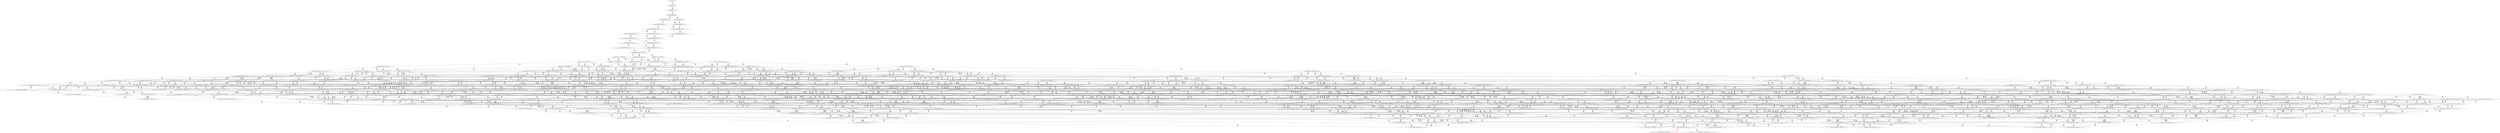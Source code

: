 digraph {
	S0[label="S0: [0, 0] [0, 0] [0, 0] [0, 0] \n{}{}"];
	S1[label="S1: [0, 0] [0, 0] [0, 0] [34, 43] \n{T0J0:34-43}{1}"];
	S2[label="S2: [34, 34] [34, 34] [34, 43] [66, 83] \n{T0J1:66-83}{1, 2}"];
	S3[label="S3: [34, 34] [34, 43] [42, 54] [66, 83] \n{T0J1:66-83, T0J2:42-54}{1, 2, 3}"];
	S4[label="S4: [42, 43] [42, 43] [66, 83] [118, 139] \n{T0J1:66-83, T0J3:118-139}{1, 2, 3, 4}"];
	S5[label="S5: [34, 43] [42, 54] [66, 83] [69, 87] \n{T0J1:66-83, T0J12:69-87}{1, 2, 3, 13}"];
	S6[label="S6: [42, 43] [46, 49] [66, 83] [118, 139] \n{T0J1:66-83, T0J3:118-139, T0J6:46-49}{1, 2, 3, 4, 7}"];
	S7[label="S7: [42, 54] [66, 83] [69, 87] [118, 150] \n{T0J1:66-83, T0J3:118-150, T0J12:69-87}{1, 2, 3, 4, 13}"];
	S8[label="S8: [46, 49] [49, 52] [66, 83] [118, 139] \n{T0J1:66-83, T0J3:118-139, T0J6:46-49, T0J7:49-52}{1, 2, 3, 4, 7, 8}"];
	S9[label="S9: [46, 60] [66, 83] [69, 87] [118, 150] \n{T0J1:66-83, T0J3:118-150, T0J6:46-60, T0J12:69-87}{1, 2, 3, 4, 7, 13}"];
	S10[label="S10: [49, 49] [66, 83] [93, 105] [118, 139] \n{T0J1:66-83, T0J3:118-139, T0J8:93-105}{1, 2, 3, 4, 7, 8, 9}"];
	S11[label="S11: [49, 52] [66, 83] [81, 93] [118, 139] \n{T0J1:66-83, T0J3:118-139, T0J7:49-52, T0J12:81-93}{1, 2, 3, 4, 7, 8, 13}"];
	S12[label="S12: [53, 69] [66, 83] [69, 87] [118, 150] \n{T0J1:66-83, T0J3:118-150, T0J7:53-69, T0J12:69-87}{1, 2, 3, 4, 7, 8, 13}"];
	S13[label="S13: [66, 72] [67, 83] [93, 105] [118, 139] \n{T0J1:66-83, T0J3:118-139, T0J8:93-105, T0J9:67-72}{1, 2, 3, 4, 7, 8, 9, 10}"];
	S14[label="S14: [66, 83] [69, 93] [93, 125] [118, 150] \n{T0J3:118-150, T0J8:93-125, T0J12:69-93}{1, 2, 3, 4, 7, 8, 9, 13}"];
	S15[label="S15: [67, 83] [93, 105] [118, 139] [139, 164] \n{T0J3:118-139, T0J8:93-105, T0J10:139-164}{1, 2, 3, 4, 7, 8, 9, 10, 11}"];
	S16[label="S16: [67, 93] [84, 106] [93, 125] [118, 150] \n{T0J3:118-150, T0J8:93-125}{1, 2, 3, 4, 7, 8, 9, 10, 13}"];
	S17[label="S17: [82, 102] [93, 105] [118, 139] [139, 164] \n{T0J3:118-139, T0J8:93-105, T0J10:139-164, T0J11:82-102}{1, 2, 3, 4, 7, 8, 9, 10, 11, 12}"];
	S18[label="S18: [84, 106] [93, 125] [118, 150] [139, 185] \n{T0J3:118-150, T0J8:93-125, T0J10:139-185}{1, 2, 3, 4, 7, 8, 9, 10, 11, 13}"];
	S19[label="S19: [93, 125] [99, 139] [118, 150] [139, 185] \n{T0J3:118-150, T0J10:139-185}{1, 2, 3, 4, 7, 8, 9, 10, 11, 12, 13}"];
	S20[label="S20: [118, 139] [118, 146] [139, 185] [174, 217] \n{T0J4:174-217}{1, 2, 3, 4, 5, 7, 8, 9, 10, 11, 12, 13}"];
	S21[label="S21: [99, 139] [111, 150] [118, 169] [139, 185] \n{T0J13:111-169}{1, 2, 3, 4, 7, 8, 9, 10, 11, 12, 13, 14}"];
	S22[label="S22: [139, 139] [139, 145] [139, 150] [202, 224] \n{T0J24:202-224}{1, 2, 3, 4, 7, 8, 9, 10, 11, 12, 13, 25}"];
	S23[label="S23: [118, 146] [139, 185] [174, 217] [188, 234] \n{T0J4:174-217, T0J5:188-234}{1, 2, 3, 4, 5, 6, 7, 8, 9, 10, 11, 12, 13}"];
	S24[label="S24: [118, 150] [118, 169] [139, 185] [174, 217] \n{T0J4:174-217}{1, 2, 3, 4, 5, 7, 8, 9, 10, 11, 12, 13, 14}"];
	S25[label="S25: [139, 146] [139, 185] [174, 217] [202, 224] \n{T0J4:174-217, T0J24:202-224}{1, 2, 3, 4, 5, 7, 8, 9, 10, 11, 12, 13, 25}"];
	S26[label="S26: [111, 146] [111, 147] [118, 150] [139, 185] \n{T0J14:111-147}{1, 2, 3, 4, 7, 8, 9, 10, 11, 12, 13, 14, 15}"];
	S27[label="S27: [101, 149] [111, 150] [118, 169] [139, 185] \n{T0J16:101-149}{1, 2, 3, 4, 7, 8, 9, 10, 11, 12, 13, 14, 17}"];
	S28[label="S28: [139, 150] [139, 169] [139, 185] [202, 224] \n{T0J24:202-224}{1, 2, 3, 4, 7, 8, 9, 10, 11, 12, 13, 14, 25}"];
	S29[label="S29: [118, 169] [139, 185] [174, 217] [188, 238] \n{T0J4:174-217, T0J5:188-238}{1, 2, 3, 4, 5, 6, 7, 8, 9, 10, 11, 12, 13, 14}"];
	S30[label="S30: [139, 185] [174, 217] [188, 224] [202, 234] \n{T0J4:174-217, T0J5:188-234, T0J24:202-224}{1, 2, 3, 4, 5, 6, 7, 8, 9, 10, 11, 12, 13, 25}"];
	S31[label="S31: [118, 150] [118, 169] [139, 185] [174, 217] \n{T0J4:174-217}{1, 2, 3, 4, 5, 7, 8, 9, 10, 11, 12, 13, 14, 15}"];
	S32[label="S32: [118, 152] [118, 169] [139, 185] [174, 220] \n{T0J4:174-220}{1, 2, 3, 4, 5, 7, 8, 9, 10, 11, 12, 13, 14, 17}"];
	S33[label="S33: [139, 169] [139, 185] [174, 221] [202, 224] \n{T0J4:174-221, T0J24:202-224}{1, 2, 3, 4, 5, 7, 8, 9, 10, 11, 12, 13, 14, 25}"];
	S34[label="S34: [111, 147] [118, 150] [139, 185] [144, 188] \n{T0J15:144-188}{1, 2, 3, 4, 7, 8, 9, 10, 11, 12, 13, 14, 15, 16}"];
	S35[label="S35: [111, 150] [111, 150] [118, 169] [139, 185] \n{}{1, 2, 3, 4, 7, 8, 9, 10, 11, 12, 13, 14, 15, 17}"];
	S36[label="S36: [139, 150] [139, 169] [139, 185] [202, 224] \n{T0J24:202-224}{1, 2, 3, 4, 7, 8, 9, 10, 11, 12, 13, 14, 15, 25}"];
	S37[label="S37: [111, 150] [118, 169] [139, 185] [167, 232] \n{T0J17:167-232}{1, 2, 3, 4, 7, 8, 9, 10, 11, 12, 13, 14, 17, 18}"];
	S38[label="S38: [111, 150] [118, 169] [126, 180] [139, 185] \n{T0J19:126-180}{1, 2, 3, 4, 7, 8, 9, 10, 11, 12, 13, 14, 17, 20}"];
	S39[label="S39: [139, 152] [139, 169] [139, 185] [202, 224] \n{T0J24:202-224}{1, 2, 3, 4, 7, 8, 9, 10, 11, 12, 13, 14, 17, 25}"];
	S40[label="S40: [118, 170] [139, 185] [174, 217] [188, 238] \n{T0J4:174-217, T0J5:188-238}{1, 2, 3, 4, 5, 6, 7, 8, 9, 10, 11, 12, 13, 14, 15}"];
	S41[label="S41: [118, 171] [139, 185] [174, 220] [188, 240] \n{T0J4:174-220, T0J5:188-240}{1, 2, 3, 4, 5, 6, 7, 8, 9, 10, 11, 12, 13, 14, 17}"];
	S42[label="S42: [139, 208] [174, 221] [188, 224] [202, 257] \n{T0J5:188-257, T0J24:202-224}{1, 2, 3, 4, 5, 6, 7, 8, 9, 10, 11, 12, 13, 14, 25}"];
	S43[label="S43: [118, 169] [139, 185] [144, 191] [174, 218] \n{T0J4:174-218}{1, 2, 3, 4, 5, 7, 8, 9, 10, 11, 12, 13, 14, 15, 16}"];
	S44[label="S44: [118, 152] [118, 169] [139, 185] [174, 221] \n{T0J4:174-221}{1, 2, 3, 4, 5, 7, 8, 9, 10, 11, 12, 13, 14, 15, 17}"];
	S45[label="S45: [139, 169] [139, 185] [174, 221] [202, 224] \n{T0J4:174-221, T0J24:202-224}{1, 2, 3, 4, 5, 7, 8, 9, 10, 11, 12, 13, 14, 15, 25}"];
	S46[label="S46: [118, 169] [139, 185] [167, 221] [174, 232] \n{T0J4:174-221, T0J17:167-232}{1, 2, 3, 4, 5, 7, 8, 9, 10, 11, 12, 13, 14, 17, 18}"];
	S47[label="S47: [118, 169] [126, 181] [139, 185] [174, 221] \n{T0J4:174-221}{1, 2, 3, 4, 5, 7, 8, 9, 10, 11, 12, 13, 14, 17, 20}"];
	S48[label="S48: [139, 169] [139, 185] [174, 223] [202, 224] \n{T0J4:174-223, T0J24:202-224}{1, 2, 3, 4, 5, 7, 8, 9, 10, 11, 12, 13, 14, 17, 25}"];
	S49[label="S49: [111, 150] [118, 169] [139, 185] [144, 191] \n{}{1, 2, 3, 4, 7, 8, 9, 10, 11, 12, 13, 14, 15, 16, 17}"];
	S50[label="S50: [139, 169] [139, 185] [144, 191] [202, 224] \n{T0J24:202-224}{1, 2, 3, 4, 7, 8, 9, 10, 11, 12, 13, 14, 15, 16, 25}"];
	S51[label="S51: [144, 145] [144, 150] [144, 185] [198, 213] \n{T0J25:198-213}{1, 2, 3, 4, 7, 8, 9, 10, 11, 12, 13, 14, 15, 16, 26}"];
	S52[label="S52: [111, 150] [118, 169] [139, 185] [167, 232] \n{T0J17:167-232}{1, 2, 3, 4, 7, 8, 9, 10, 11, 12, 13, 14, 15, 17, 18}"];
	S53[label="S53: [111, 150] [118, 169] [126, 181] [139, 185] \n{}{1, 2, 3, 4, 7, 8, 9, 10, 11, 12, 13, 14, 15, 17, 20}"];
	S54[label="S54: [139, 152] [139, 169] [139, 185] [202, 224] \n{T0J24:202-224}{1, 2, 3, 4, 7, 8, 9, 10, 11, 12, 13, 14, 15, 17, 25}"];
	S55[label="S55: [118, 169] [139, 185] [167, 232] [178, 233] \n{T0J17:167-232, T0J18:178-233}{1, 2, 3, 4, 7, 8, 9, 10, 11, 12, 13, 14, 17, 18, 19}"];
	S56[label="S56: [118, 169] [126, 181] [139, 185] [167, 232] \n{T0J17:167-232}{1, 2, 3, 4, 7, 8, 9, 10, 11, 12, 13, 14, 17, 18, 20}"];
	S57[label="S57: [139, 169] [139, 185] [167, 224] [202, 232] \n{T0J17:167-232, T0J24:202-224}{1, 2, 3, 4, 7, 8, 9, 10, 11, 12, 13, 14, 17, 18, 25}"];
	S58[label="S58: [126, 149] [126, 153] [129, 169] [139, 185] \n{T0J20:129-153}{1, 2, 3, 4, 7, 8, 9, 10, 11, 12, 13, 14, 17, 20, 21}"];
	S59[label="S59: [139, 169] [139, 181] [139, 185] [202, 228] \n{T0J24:202-228}{1, 2, 3, 4, 7, 8, 9, 10, 11, 12, 13, 14, 17, 20, 25}"];
	S60[label="S60: [139, 185] [144, 212] [174, 218] [188, 257] \n{T0J4:174-218, T0J5:188-257}{1, 2, 3, 4, 5, 6, 7, 8, 9, 10, 11, 12, 13, 14, 15, 16}"];
	S61[label="S61: [118, 173] [139, 185] [174, 221] [188, 240] \n{T0J4:174-221, T0J5:188-240}{1, 2, 3, 4, 5, 6, 7, 8, 9, 10, 11, 12, 13, 14, 15, 17}"];
	S62[label="S62: [139, 209] [174, 221] [188, 224] [202, 257] \n{}{1, 2, 3, 4, 5, 6, 7, 8, 9, 10, 11, 12, 13, 14, 15, 25}"];
	S63[label="S63: [139, 185] [167, 221] [174, 240] [188, 257] \n{T0J4:174-221, T0J5:188-257}{1, 2, 3, 4, 5, 6, 7, 8, 9, 10, 11, 12, 13, 14, 17, 18}"];
	S64[label="S64: [126, 185] [139, 203] [174, 221] [188, 257] \n{T0J4:174-221, T0J5:188-257}{1, 2, 3, 4, 5, 6, 7, 8, 9, 10, 11, 12, 13, 14, 17, 20}"];
	S65[label="S65: [139, 210] [174, 223] [188, 224] [202, 257] \n{}{1, 2, 3, 4, 5, 6, 7, 8, 9, 10, 11, 12, 13, 14, 17, 25}"];
	S66[label="S66: [118, 169] [139, 185] [144, 191] [174, 221] \n{T0J4:174-221}{1, 2, 3, 4, 5, 7, 8, 9, 10, 11, 12, 13, 14, 15, 16, 17}"];
	S67[label="S67: [139, 185] [144, 191] [174, 224] [202, 240] \n{T0J4:174-240, T0J24:202-224}{1, 2, 3, 4, 5, 7, 8, 9, 10, 11, 12, 13, 14, 15, 16, 25}"];
	S68[label="S68: [144, 185] [144, 191] [174, 213] [198, 218] \n{T0J4:174-218, T0J25:198-213}{1, 2, 3, 4, 5, 7, 8, 9, 10, 11, 12, 13, 14, 15, 16, 26}"];
	S69[label="S69: [118, 169] [139, 185] [167, 221] [174, 232] \n{T0J4:174-221, T0J17:167-232}{1, 2, 3, 4, 5, 7, 8, 9, 10, 11, 12, 13, 14, 15, 17, 18}"];
	S70[label="S70: [118, 169] [126, 181] [139, 185] [174, 221] \n{T0J4:174-221}{1, 2, 3, 4, 5, 7, 8, 9, 10, 11, 12, 13, 14, 15, 17, 20}"];
	S71[label="S71: [139, 169] [139, 185] [174, 223] [202, 224] \n{T0J4:174-223, T0J24:202-224}{1, 2, 3, 4, 5, 7, 8, 9, 10, 11, 12, 13, 14, 15, 17, 25}"];
	S72[label="S72: [139, 185] [167, 232] [174, 233] [178, 240] \n{T0J4:174-240, T0J18:178-233}{1, 2, 3, 4, 5, 7, 8, 9, 10, 11, 12, 13, 14, 17, 18, 19}"];
	S73[label="S73: [126, 181] [139, 185] [167, 232] [174, 240] \n{T0J4:174-240}{1, 2, 3, 4, 5, 7, 8, 9, 10, 11, 12, 13, 14, 17, 18, 20}"];
	S74[label="S74: [139, 185] [167, 224] [174, 232] [202, 240] \n{T0J4:174-240, T0J24:202-224}{1, 2, 3, 4, 5, 7, 8, 9, 10, 11, 12, 13, 14, 17, 18, 25}"];
	S75[label="S75: [126, 153] [129, 181] [139, 185] [174, 221] \n{T0J4:174-221}{1, 2, 3, 4, 5, 7, 8, 9, 10, 11, 12, 13, 14, 17, 20, 21}"];
	S76[label="S76: [139, 181] [139, 185] [174, 228] [202, 240] \n{T0J4:174-240, T0J24:202-228}{1, 2, 3, 4, 5, 7, 8, 9, 10, 11, 12, 13, 14, 17, 20, 25}"];
	S77[label="S77: [118, 169] [139, 185] [144, 191] [167, 232] \n{T0J17:167-232}{1, 2, 3, 4, 7, 8, 9, 10, 11, 12, 13, 14, 15, 16, 17, 18}"];
	S78[label="S78: [118, 169] [126, 181] [139, 185] [144, 191] \n{}{1, 2, 3, 4, 7, 8, 9, 10, 11, 12, 13, 14, 15, 16, 17, 20}"];
	S79[label="S79: [139, 169] [139, 185] [144, 191] [202, 224] \n{T0J24:202-224}{1, 2, 3, 4, 7, 8, 9, 10, 11, 12, 13, 14, 15, 16, 17, 25}"];
	S80[label="S80: [144, 169] [144, 185] [144, 191] [198, 213] \n{T0J25:198-213}{1, 2, 3, 4, 7, 8, 9, 10, 11, 12, 13, 14, 15, 16, 17, 26}"];
	S81[label="S81: [144, 185] [144, 191] [198, 213] [202, 224] \n{T0J24:202-224, T0J25:198-213}{1, 2, 3, 4, 7, 8, 9, 10, 11, 12, 13, 14, 15, 16, 25, 26}"];
	S82[label="S82: [118, 169] [139, 185] [167, 232] [178, 233] \n{T0J17:167-232, T0J18:178-233}{1, 2, 3, 4, 7, 8, 9, 10, 11, 12, 13, 14, 15, 17, 18, 19}"];
	S83[label="S83: [118, 169] [126, 181] [139, 185] [167, 232] \n{T0J17:167-232}{1, 2, 3, 4, 7, 8, 9, 10, 11, 12, 13, 14, 15, 17, 18, 20}"];
	S84[label="S84: [139, 169] [139, 185] [167, 224] [202, 232] \n{T0J17:167-232, T0J24:202-224}{1, 2, 3, 4, 7, 8, 9, 10, 11, 12, 13, 14, 15, 17, 18, 25}"];
	S85[label="S85: [126, 153] [126, 169] [129, 181] [139, 185] \n{}{1, 2, 3, 4, 7, 8, 9, 10, 11, 12, 13, 14, 15, 17, 20, 21}"];
	S86[label="S86: [139, 169] [139, 181] [139, 185] [202, 228] \n{T0J24:202-228}{1, 2, 3, 4, 7, 8, 9, 10, 11, 12, 13, 14, 15, 17, 20, 25}"];
	S87[label="S87: [126, 181] [139, 185] [167, 232] [178, 233] \n{T0J17:167-232, T0J18:178-233}{1, 2, 3, 4, 7, 8, 9, 10, 11, 12, 13, 14, 17, 18, 19, 20}"];
	S88[label="S88: [139, 185] [167, 224] [178, 232] [202, 233] \n{T0J17:167-232, T0J18:178-233, T0J24:202-224}{1, 2, 3, 4, 7, 8, 9, 10, 11, 12, 13, 14, 17, 18, 19, 25}"];
	S89[label="S89: [126, 153] [129, 181] [139, 185] [167, 232] \n{T0J17:167-232}{1, 2, 3, 4, 7, 8, 9, 10, 11, 12, 13, 14, 17, 18, 20, 21}"];
	S90[label="S90: [139, 181] [139, 185] [167, 228] [202, 232] \n{T0J17:167-232, T0J24:202-228}{1, 2, 3, 4, 7, 8, 9, 10, 11, 12, 13, 14, 17, 18, 20, 25}"];
	S91[label="S91: [126, 153] [129, 169] [139, 185] [156, 187] \n{T0J21:156-187}{1, 2, 3, 4, 7, 8, 9, 10, 11, 12, 13, 14, 17, 20, 21, 22}"];
	S92[label="S92: [139, 153] [139, 181] [139, 185] [202, 228] \n{T0J24:202-228}{1, 2, 3, 4, 7, 8, 9, 10, 11, 12, 13, 14, 17, 20, 21, 25}"];
	S93[label="S93: [139, 188] [144, 215] [174, 221] [188, 257] \n{T0J5:188-257}{1, 2, 3, 4, 5, 6, 7, 8, 9, 10, 11, 12, 13, 14, 15, 16, 17}"];
	S94[label="S94: [144, 221] [174, 224] [188, 251] [202, 273] \n{}{1, 2, 3, 4, 5, 6, 7, 8, 9, 10, 11, 12, 13, 14, 15, 16, 25}"];
	S95[label="S95: [144, 212] [174, 213] [188, 218] [198, 273] \n{T0J5:188-273, T0J25:198-213}{1, 2, 3, 4, 5, 6, 7, 8, 9, 10, 11, 12, 13, 14, 15, 16, 26}"];
	S96[label="S96: [139, 186] [167, 221] [174, 240] [188, 257] \n{T0J5:188-257}{1, 2, 3, 4, 5, 6, 7, 8, 9, 10, 11, 12, 13, 14, 15, 17, 18}"];
	S97[label="S97: [126, 186] [139, 205] [174, 221] [188, 257] \n{T0J5:188-257}{1, 2, 3, 4, 5, 6, 7, 8, 9, 10, 11, 12, 13, 14, 15, 17, 20}"];
	S98[label="S98: [139, 211] [174, 223] [188, 224] [202, 257] \n{}{1, 2, 3, 4, 5, 6, 7, 8, 9, 10, 11, 12, 13, 14, 15, 17, 25}"];
	S99[label="S99: [167, 232] [174, 240] [178, 257] [206, 273] \n{T0J5:188-273}{1, 2, 3, 4, 5, 6, 7, 8, 9, 10, 11, 12, 13, 14, 17, 18, 19}"];
	S100[label="S100: [139, 217] [167, 232] [174, 257] [188, 269] \n{T0J5:188-269}{1, 2, 3, 4, 5, 6, 7, 8, 9, 10, 11, 12, 13, 14, 17, 18, 20}"];
	S101[label="S101: [167, 224] [174, 232] [188, 257] [202, 290] \n{}{1, 2, 3, 4, 5, 6, 7, 8, 9, 10, 11, 12, 13, 14, 17, 18, 25}"];
	S102[label="S102: [129, 189] [139, 203] [174, 221] [188, 257] \n{T0J5:188-257}{1, 2, 3, 4, 5, 6, 7, 8, 9, 10, 11, 12, 13, 14, 17, 20, 21}"];
	S103[label="S103: [139, 223] [174, 228] [188, 257] [202, 269] \n{}{1, 2, 3, 4, 5, 6, 7, 8, 9, 10, 11, 12, 13, 14, 17, 20, 25}"];
	S104[label="S104: [139, 185] [144, 191] [167, 232] [174, 240] \n{T0J4:174-240}{1, 2, 3, 4, 5, 7, 8, 9, 10, 11, 12, 13, 14, 15, 16, 17, 18}"];
	S105[label="S105: [126, 181] [139, 185] [144, 191] [174, 240] \n{T0J4:174-240}{1, 2, 3, 4, 5, 7, 8, 9, 10, 11, 12, 13, 14, 15, 16, 17, 20}"];
	S106[label="S106: [139, 185] [144, 191] [174, 224] [202, 240] \n{T0J4:174-240, T0J24:202-224}{1, 2, 3, 4, 5, 7, 8, 9, 10, 11, 12, 13, 14, 15, 16, 17, 25}"];
	S107[label="S107: [144, 185] [144, 191] [174, 213] [198, 240] \n{T0J4:174-240, T0J25:198-213}{1, 2, 3, 4, 5, 7, 8, 9, 10, 11, 12, 13, 14, 15, 16, 17, 26}"];
	S108[label="S108: [144, 191] [174, 213] [198, 224] [202, 256] \n{T0J4:174-256, T0J24:202-224, T0J25:198-213}{1, 2, 3, 4, 5, 7, 8, 9, 10, 11, 12, 13, 14, 15, 16, 25, 26}"];
	S109[label="S109: [139, 185] [167, 232] [174, 233] [178, 240] \n{T0J4:174-240, T0J18:178-233}{1, 2, 3, 4, 5, 7, 8, 9, 10, 11, 12, 13, 14, 15, 17, 18, 19}"];
	S110[label="S110: [126, 181] [139, 185] [167, 232] [174, 240] \n{T0J4:174-240}{1, 2, 3, 4, 5, 7, 8, 9, 10, 11, 12, 13, 14, 15, 17, 18, 20}"];
	S111[label="S111: [139, 185] [167, 224] [174, 232] [202, 240] \n{T0J4:174-240, T0J24:202-224}{1, 2, 3, 4, 5, 7, 8, 9, 10, 11, 12, 13, 14, 15, 17, 18, 25}"];
	S112[label="S112: [126, 169] [129, 181] [139, 185] [174, 224] \n{T0J4:174-224}{1, 2, 3, 4, 5, 7, 8, 9, 10, 11, 12, 13, 14, 15, 17, 20, 21}"];
	S113[label="S113: [139, 181] [139, 185] [174, 228] [202, 240] \n{T0J4:174-240, T0J24:202-228}{1, 2, 3, 4, 5, 7, 8, 9, 10, 11, 12, 13, 14, 15, 17, 20, 25}"];
	S114[label="S114: [139, 185] [167, 232] [174, 233] [178, 252] \n{T0J4:174-252}{1, 2, 3, 4, 5, 7, 8, 9, 10, 11, 12, 13, 14, 17, 18, 19, 20}"];
	S115[label="S115: [167, 224] [174, 232] [178, 233] [202, 256] \n{T0J4:174-256, T0J24:202-224}{1, 2, 3, 4, 5, 7, 8, 9, 10, 11, 12, 13, 14, 17, 18, 19, 25}"];
	S116[label="S116: [129, 181] [139, 185] [167, 232] [174, 240] \n{T0J4:174-240}{1, 2, 3, 4, 5, 7, 8, 9, 10, 11, 12, 13, 14, 17, 18, 20, 21}"];
	S117[label="S117: [139, 185] [167, 228] [174, 232] [202, 252] \n{T0J4:174-252, T0J24:202-228}{1, 2, 3, 4, 5, 7, 8, 9, 10, 11, 12, 13, 14, 17, 18, 20, 25}"];
	S118[label="S118: [129, 181] [139, 185] [156, 187] [174, 224] \n{T0J4:174-224, T0J21:156-187}{1, 2, 3, 4, 5, 7, 8, 9, 10, 11, 12, 13, 14, 17, 20, 21, 22}"];
	S119[label="S119: [139, 181] [139, 185] [174, 228] [202, 240] \n{T0J4:174-240, T0J24:202-228}{1, 2, 3, 4, 5, 7, 8, 9, 10, 11, 12, 13, 14, 17, 20, 21, 25}"];
	S120[label="S120: [139, 185] [144, 191] [167, 232] [178, 233] \n{T0J17:167-232, T0J18:178-233}{1, 2, 3, 4, 7, 8, 9, 10, 11, 12, 13, 14, 15, 16, 17, 18, 19}"];
	S121[label="S121: [126, 181] [139, 185] [144, 191] [167, 232] \n{T0J17:167-232}{1, 2, 3, 4, 7, 8, 9, 10, 11, 12, 13, 14, 15, 16, 17, 18, 20}"];
	S122[label="S122: [139, 185] [144, 191] [167, 224] [202, 232] \n{T0J17:167-232, T0J24:202-224}{1, 2, 3, 4, 7, 8, 9, 10, 11, 12, 13, 14, 15, 16, 17, 18, 25}"];
	S123[label="S123: [144, 185] [144, 191] [167, 213] [198, 232] \n{T0J17:167-232, T0J25:198-213}{1, 2, 3, 4, 7, 8, 9, 10, 11, 12, 13, 14, 15, 16, 17, 18, 26}"];
	S124[label="S124: [126, 169] [129, 181] [139, 185] [144, 191] \n{}{1, 2, 3, 4, 7, 8, 9, 10, 11, 12, 13, 14, 15, 16, 17, 20, 21}"];
	S125[label="S125: [139, 181] [139, 185] [144, 191] [202, 228] \n{T0J24:202-228}{1, 2, 3, 4, 7, 8, 9, 10, 11, 12, 13, 14, 15, 16, 17, 20, 25}"];
	S126[label="S126: [144, 181] [144, 185] [144, 191] [198, 217] \n{T0J25:198-217}{1, 2, 3, 4, 7, 8, 9, 10, 11, 12, 13, 14, 15, 16, 17, 20, 26}"];
	S127[label="S127: [144, 185] [144, 191] [198, 213] [202, 224] \n{T0J24:202-224, T0J25:198-213}{1, 2, 3, 4, 7, 8, 9, 10, 11, 12, 13, 14, 15, 16, 17, 25, 26}"];
	S128[label="S128: [126, 181] [139, 185] [167, 232] [178, 233] \n{T0J17:167-232, T0J18:178-233}{1, 2, 3, 4, 7, 8, 9, 10, 11, 12, 13, 14, 15, 17, 18, 19, 20}"];
	S129[label="S129: [139, 185] [167, 224] [178, 232] [202, 233] \n{T0J17:167-232, T0J18:178-233, T0J24:202-224}{1, 2, 3, 4, 7, 8, 9, 10, 11, 12, 13, 14, 15, 17, 18, 19, 25}"];
	S130[label="S130: [126, 169] [129, 181] [139, 185] [167, 232] \n{T0J17:167-232}{1, 2, 3, 4, 7, 8, 9, 10, 11, 12, 13, 14, 15, 17, 18, 20, 21}"];
	S131[label="S131: [139, 181] [139, 185] [167, 228] [202, 232] \n{T0J17:167-232, T0J24:202-228}{1, 2, 3, 4, 7, 8, 9, 10, 11, 12, 13, 14, 15, 17, 18, 20, 25}"];
	S132[label="S132: [126, 169] [129, 181] [139, 185] [156, 187] \n{T0J21:156-187}{1, 2, 3, 4, 7, 8, 9, 10, 11, 12, 13, 14, 15, 17, 20, 21, 22}"];
	S133[label="S133: [139, 169] [139, 181] [139, 185] [202, 228] \n{T0J24:202-228}{1, 2, 3, 4, 7, 8, 9, 10, 11, 12, 13, 14, 15, 17, 20, 21, 25}"];
	S134[label="S134: [129, 181] [139, 185] [167, 232] [178, 233] \n{T0J17:167-232, T0J18:178-233}{1, 2, 3, 4, 7, 8, 9, 10, 11, 12, 13, 14, 17, 18, 19, 20, 21}"];
	S135[label="S135: [139, 185] [167, 228] [178, 232] [202, 233] \n{T0J17:167-232, T0J18:178-233, T0J24:202-228}{1, 2, 3, 4, 7, 8, 9, 10, 11, 12, 13, 14, 17, 18, 19, 20, 25}"];
	S136[label="S136: [129, 181] [139, 185] [156, 187] [167, 232] \n{T0J17:167-232, T0J21:156-187}{1, 2, 3, 4, 7, 8, 9, 10, 11, 12, 13, 14, 17, 18, 20, 21, 22}"];
	S137[label="S137: [139, 181] [139, 185] [167, 228] [202, 232] \n{T0J17:167-232, T0J24:202-228}{1, 2, 3, 4, 7, 8, 9, 10, 11, 12, 13, 14, 17, 18, 20, 21, 25}"];
	S138[label="S138: [129, 169] [139, 185] [156, 187] [182, 219] \n{T0J21:156-187, T0J22:182-219}{1, 2, 3, 4, 7, 8, 9, 10, 11, 12, 13, 14, 17, 20, 21, 22, 23}"];
	S139[label="S139: [139, 181] [139, 185] [156, 187] [202, 228] \n{T0J21:156-187, T0J24:202-228}{1, 2, 3, 4, 7, 8, 9, 10, 11, 12, 13, 14, 17, 20, 21, 22, 25}"];
	S140[label="S140: [144, 221] [167, 232] [174, 257] [188, 273] \n{T0J5:188-273}{1, 2, 3, 4, 5, 6, 7, 8, 9, 10, 11, 12, 13, 14, 15, 16, 17, 18}"];
	S141[label="S141: [139, 215] [144, 221] [174, 240] [188, 269] \n{T0J5:188-269}{1, 2, 3, 4, 5, 6, 7, 8, 9, 10, 11, 12, 13, 14, 15, 16, 17, 20}"];
	S142[label="S142: [144, 224] [174, 224] [188, 253] [202, 273] \n{}{1, 2, 3, 4, 5, 6, 7, 8, 9, 10, 11, 12, 13, 14, 15, 16, 17, 25}"];
	S143[label="S143: [144, 213] [174, 215] [188, 240] [198, 273] \n{}{1, 2, 3, 4, 5, 6, 7, 8, 9, 10, 11, 12, 13, 14, 15, 16, 17, 26}"];
	S144[label="S144: [174, 213] [188, 224] [198, 256] [202, 279] \n{T0J25:198-213}{1, 2, 3, 4, 5, 6, 7, 8, 9, 10, 11, 12, 13, 14, 15, 16, 25, 26}"];
	S145[label="S145: [167, 233] [174, 240] [178, 257] [206, 273] \n{}{1, 2, 3, 4, 5, 6, 7, 8, 9, 10, 11, 12, 13, 14, 15, 17, 18, 19}"];
	S146[label="S146: [139, 218] [167, 232] [174, 257] [188, 269] \n{}{1, 2, 3, 4, 5, 6, 7, 8, 9, 10, 11, 12, 13, 14, 15, 17, 18, 20}"];
	S147[label="S147: [167, 225] [174, 232] [188, 257] [202, 290] \n{}{1, 2, 3, 4, 5, 6, 7, 8, 9, 10, 11, 12, 13, 14, 15, 17, 18, 25}"];
	S148[label="S148: [129, 190] [139, 205] [174, 224] [188, 257] \n{}{1, 2, 3, 4, 5, 6, 7, 8, 9, 10, 11, 12, 13, 14, 15, 17, 20, 21}"];
	S149[label="S149: [139, 224] [174, 228] [188, 257] [202, 269] \n{}{1, 2, 3, 4, 5, 6, 7, 8, 9, 10, 11, 12, 13, 14, 15, 17, 20, 25}"];
	S150[label="S150: [167, 239] [174, 257] [178, 269] [206, 291] \n{}{1, 2, 3, 4, 5, 6, 7, 8, 9, 10, 11, 12, 13, 14, 17, 18, 19, 20}"];
	S151[label="S151: [139, 211] [167, 232] [174, 257] [188, 272] \n{}{1, 2, 3, 4, 5, 6, 7, 8, 9, 10, 11, 12, 13, 14, 17, 18, 20, 21}"];
	S152[label="S152: [188, 207] [188, 232] [188, 257] [267, 306] \n{T0J23:267-306}{1, 2, 3, 4, 5, 6, 7, 8, 9, 10, 11, 12, 13, 14, 17, 18, 20, 24}"];
	S153[label="S153: [167, 232] [174, 257] [188, 269] [202, 290] \n{}{1, 2, 3, 4, 5, 6, 7, 8, 9, 10, 11, 12, 13, 14, 17, 18, 20, 25}"];
	S154[label="S154: [174, 232] [178, 257] [202, 290] [234, 312] \n{}{1, 2, 3, 4, 5, 6, 7, 8, 9, 10, 11, 12, 13, 14, 17, 18, 19, 25}"];
	S155[label="S155: [139, 203] [156, 221] [174, 227] [188, 269] \n{}{1, 2, 3, 4, 5, 6, 7, 8, 9, 10, 11, 12, 13, 14, 17, 20, 21, 22}"];
	S156[label="S156: [188, 189] [188, 203] [188, 221] [267, 288] \n{T0J23:267-288}{1, 2, 3, 4, 5, 6, 7, 8, 9, 10, 11, 12, 13, 14, 17, 20, 21, 24}"];
	S157[label="S157: [139, 211] [174, 228] [188, 257] [202, 269] \n{}{1, 2, 3, 4, 5, 6, 7, 8, 9, 10, 11, 12, 13, 14, 17, 20, 21, 25}"];
	S158[label="S158: [188, 228] [188, 257] [202, 269] [267, 306] \n{T0J23:267-306}{1, 2, 3, 4, 5, 6, 7, 8, 9, 10, 11, 12, 13, 14, 17, 20, 24, 25}"];
	S159[label="S159: [144, 191] [167, 232] [174, 233] [178, 256] \n{T0J4:174-256}{1, 2, 3, 4, 5, 7, 8, 9, 10, 11, 12, 13, 14, 15, 16, 17, 18, 19}"];
	S160[label="S160: [139, 185] [144, 191] [167, 232] [174, 252] \n{T0J4:174-252}{1, 2, 3, 4, 5, 7, 8, 9, 10, 11, 12, 13, 14, 15, 16, 17, 18, 20}"];
	S161[label="S161: [144, 191] [167, 224] [174, 232] [202, 256] \n{T0J4:174-256, T0J24:202-224}{1, 2, 3, 4, 5, 7, 8, 9, 10, 11, 12, 13, 14, 15, 16, 17, 18, 25}"];
	S162[label="S162: [144, 191] [167, 213] [174, 232] [198, 256] \n{T0J4:174-256, T0J25:198-213}{1, 2, 3, 4, 5, 7, 8, 9, 10, 11, 12, 13, 14, 15, 16, 17, 18, 26}"];
	S163[label="S163: [129, 181] [139, 185] [144, 191] [174, 240] \n{T0J4:174-240}{1, 2, 3, 4, 5, 7, 8, 9, 10, 11, 12, 13, 14, 15, 16, 17, 20, 21}"];
	S164[label="S164: [139, 185] [144, 191] [174, 228] [202, 252] \n{T0J4:174-252, T0J24:202-228}{1, 2, 3, 4, 5, 7, 8, 9, 10, 11, 12, 13, 14, 15, 16, 17, 20, 25}"];
	S165[label="S165: [144, 185] [144, 191] [174, 217] [198, 252] \n{T0J4:174-252, T0J25:198-217}{1, 2, 3, 4, 5, 7, 8, 9, 10, 11, 12, 13, 14, 15, 16, 17, 20, 26}"];
	S166[label="S166: [144, 191] [174, 213] [198, 224] [202, 256] \n{T0J4:174-256, T0J24:202-224, T0J25:198-213}{1, 2, 3, 4, 5, 7, 8, 9, 10, 11, 12, 13, 14, 15, 16, 17, 25, 26}"];
	S167[label="S167: [139, 185] [167, 232] [174, 233] [178, 252] \n{T0J4:174-252}{1, 2, 3, 4, 5, 7, 8, 9, 10, 11, 12, 13, 14, 15, 17, 18, 19, 20}"];
	S168[label="S168: [167, 224] [174, 232] [178, 233] [202, 256] \n{T0J4:174-256, T0J24:202-224}{1, 2, 3, 4, 5, 7, 8, 9, 10, 11, 12, 13, 14, 15, 17, 18, 19, 25}"];
	S169[label="S169: [129, 181] [139, 185] [167, 232] [174, 240] \n{T0J4:174-240}{1, 2, 3, 4, 5, 7, 8, 9, 10, 11, 12, 13, 14, 15, 17, 18, 20, 21}"];
	S170[label="S170: [139, 185] [167, 228] [174, 232] [202, 252] \n{T0J4:174-252, T0J24:202-228}{1, 2, 3, 4, 5, 7, 8, 9, 10, 11, 12, 13, 14, 15, 17, 18, 20, 25}"];
	S171[label="S171: [129, 181] [139, 185] [156, 187] [174, 240] \n{T0J4:174-240}{1, 2, 3, 4, 5, 7, 8, 9, 10, 11, 12, 13, 14, 15, 17, 20, 21, 22}"];
	S172[label="S172: [139, 181] [139, 185] [174, 228] [202, 240] \n{T0J4:174-240, T0J24:202-228}{1, 2, 3, 4, 5, 7, 8, 9, 10, 11, 12, 13, 14, 15, 17, 20, 21, 25}"];
	S173[label="S173: [139, 185] [167, 232] [174, 233] [178, 252] \n{T0J4:174-252}{1, 2, 3, 4, 5, 7, 8, 9, 10, 11, 12, 13, 14, 17, 18, 19, 20, 21}"];
	S174[label="S174: [167, 228] [174, 232] [178, 233] [202, 256] \n{T0J4:174-256, T0J24:202-228}{1, 2, 3, 4, 5, 7, 8, 9, 10, 11, 12, 13, 14, 17, 18, 19, 20, 25}"];
	S175[label="S175: [139, 185] [156, 187] [167, 232] [174, 252] \n{T0J4:174-252}{1, 2, 3, 4, 5, 7, 8, 9, 10, 11, 12, 13, 14, 17, 18, 20, 21, 22}"];
	S176[label="S176: [139, 185] [167, 228] [174, 232] [202, 252] \n{T0J4:174-252, T0J24:202-228}{1, 2, 3, 4, 5, 7, 8, 9, 10, 11, 12, 13, 14, 17, 18, 20, 21, 25}"];
	S177[label="S177: [139, 185] [156, 187] [174, 219] [185, 240] \n{T0J4:174-240, T0J22:182-219}{1, 2, 3, 4, 5, 7, 8, 9, 10, 11, 12, 13, 14, 17, 20, 21, 22, 23}"];
	S178[label="S178: [139, 185] [156, 187] [174, 228] [202, 252] \n{T0J4:174-252, T0J24:202-228}{1, 2, 3, 4, 5, 7, 8, 9, 10, 11, 12, 13, 14, 17, 20, 21, 22, 25}"];
	S179[label="S179: [139, 185] [144, 191] [167, 232] [178, 233] \n{T0J17:167-232, T0J18:178-233}{1, 2, 3, 4, 7, 8, 9, 10, 11, 12, 13, 14, 15, 16, 17, 18, 19, 20}"];
	S180[label="S180: [144, 191] [167, 224] [178, 232] [202, 233] \n{T0J17:167-232, T0J18:178-233, T0J24:202-224}{1, 2, 3, 4, 7, 8, 9, 10, 11, 12, 13, 14, 15, 16, 17, 18, 19, 25}"];
	S181[label="S181: [144, 191] [167, 213] [178, 232] [198, 233] \n{T0J17:167-232, T0J18:178-233, T0J25:198-213}{1, 2, 3, 4, 7, 8, 9, 10, 11, 12, 13, 14, 15, 16, 17, 18, 19, 26}"];
	S182[label="S182: [129, 181] [139, 185] [144, 191] [167, 232] \n{T0J17:167-232}{1, 2, 3, 4, 7, 8, 9, 10, 11, 12, 13, 14, 15, 16, 17, 18, 20, 21}"];
	S183[label="S183: [139, 185] [144, 191] [167, 228] [202, 232] \n{T0J17:167-232, T0J24:202-228}{1, 2, 3, 4, 7, 8, 9, 10, 11, 12, 13, 14, 15, 16, 17, 18, 20, 25}"];
	S184[label="S184: [144, 185] [144, 191] [167, 217] [198, 232] \n{T0J17:167-232, T0J25:198-217}{1, 2, 3, 4, 7, 8, 9, 10, 11, 12, 13, 14, 15, 16, 17, 18, 20, 26}"];
	S185[label="S185: [144, 191] [167, 213] [198, 224] [202, 232] \n{T0J17:167-232, T0J24:202-224, T0J25:198-213}{1, 2, 3, 4, 7, 8, 9, 10, 11, 12, 13, 14, 15, 16, 17, 18, 25, 26}"];
	S186[label="S186: [129, 181] [139, 185] [144, 187] [156, 191] \n{T0J21:156-187}{1, 2, 3, 4, 7, 8, 9, 10, 11, 12, 13, 14, 15, 16, 17, 20, 21, 22}"];
	S187[label="S187: [139, 181] [139, 185] [144, 191] [202, 228] \n{T0J24:202-228}{1, 2, 3, 4, 7, 8, 9, 10, 11, 12, 13, 14, 15, 16, 17, 20, 21, 25}"];
	S188[label="S188: [144, 181] [144, 185] [144, 191] [198, 217] \n{T0J25:198-217}{1, 2, 3, 4, 7, 8, 9, 10, 11, 12, 13, 14, 15, 16, 17, 20, 21, 26}"];
	S189[label="S189: [144, 185] [144, 191] [198, 217] [202, 228] \n{T0J24:202-228, T0J25:198-217}{1, 2, 3, 4, 7, 8, 9, 10, 11, 12, 13, 14, 15, 16, 17, 20, 25, 26}"];
	S190[label="S190: [129, 181] [139, 185] [167, 232] [178, 233] \n{T0J17:167-232, T0J18:178-233}{1, 2, 3, 4, 7, 8, 9, 10, 11, 12, 13, 14, 15, 17, 18, 19, 20, 21}"];
	S191[label="S191: [139, 185] [167, 228] [178, 232] [202, 233] \n{T0J17:167-232, T0J18:178-233, T0J24:202-228}{1, 2, 3, 4, 7, 8, 9, 10, 11, 12, 13, 14, 15, 17, 18, 19, 20, 25}"];
	S192[label="S192: [129, 181] [139, 185] [156, 187] [167, 232] \n{T0J17:167-232, T0J21:156-187}{1, 2, 3, 4, 7, 8, 9, 10, 11, 12, 13, 14, 15, 17, 18, 20, 21, 22}"];
	S193[label="S193: [139, 181] [139, 185] [167, 228] [202, 232] \n{T0J17:167-232, T0J24:202-228}{1, 2, 3, 4, 7, 8, 9, 10, 11, 12, 13, 14, 15, 17, 18, 20, 21, 25}"];
	S194[label="S194: [129, 181] [139, 185] [156, 187] [182, 219] \n{T0J21:156-187, T0J22:182-219}{1, 2, 3, 4, 7, 8, 9, 10, 11, 12, 13, 14, 15, 17, 20, 21, 22, 23}"];
	S195[label="S195: [139, 181] [139, 185] [156, 187] [202, 228] \n{T0J21:156-187, T0J24:202-228}{1, 2, 3, 4, 7, 8, 9, 10, 11, 12, 13, 14, 15, 17, 20, 21, 22, 25}"];
	S196[label="S196: [139, 185] [156, 187] [167, 232] [178, 233] \n{T0J17:167-232, T0J18:178-233, T0J21:156-187}{1, 2, 3, 4, 7, 8, 9, 10, 11, 12, 13, 14, 17, 18, 19, 20, 21, 22}"];
	S197[label="S197: [139, 185] [167, 228] [178, 232] [202, 233] \n{T0J17:167-232, T0J18:178-233, T0J24:202-228}{1, 2, 3, 4, 7, 8, 9, 10, 11, 12, 13, 14, 17, 18, 19, 20, 21, 25}"];
	S198[label="S198: [139, 185] [156, 187] [167, 219] [185, 232] \n{T0J17:167-232, T0J21:156-187, T0J22:182-219}{1, 2, 3, 4, 7, 8, 9, 10, 11, 12, 13, 14, 17, 18, 20, 21, 22, 23}"];
	S199[label="S199: [139, 185] [156, 187] [167, 228] [202, 232] \n{T0J17:167-232, T0J21:156-187, T0J24:202-228}{1, 2, 3, 4, 7, 8, 9, 10, 11, 12, 13, 14, 17, 18, 20, 21, 22, 25}"];
	S200[label="S200: [139, 185] [156, 187] [182, 219] [202, 228] \n{T0J21:156-187, T0J22:182-219, T0J24:202-228}{1, 2, 3, 4, 7, 8, 9, 10, 11, 12, 13, 14, 17, 20, 21, 22, 23, 25}"];
	S201[label="S201: [167, 240] [174, 257] [178, 273] [206, 305] \n{}{1, 2, 3, 4, 5, 6, 7, 8, 9, 10, 11, 12, 13, 14, 15, 16, 17, 18, 19}"];
	S202[label="S202: [144, 232] [167, 257] [174, 269] [188, 298] \n{}{1, 2, 3, 4, 5, 6, 7, 8, 9, 10, 11, 12, 13, 14, 15, 16, 17, 18, 20}"];
	S203[label="S203: [167, 232] [174, 257] [188, 273] [202, 307] \n{}{1, 2, 3, 4, 5, 6, 7, 8, 9, 10, 11, 12, 13, 14, 15, 16, 17, 18, 25}"];
	S204[label="S204: [167, 215] [174, 240] [188, 273] [198, 296] \n{}{1, 2, 3, 4, 5, 6, 7, 8, 9, 10, 11, 12, 13, 14, 15, 16, 17, 18, 26}"];
	S205[label="S205: [139, 219] [144, 224] [174, 240] [188, 269] \n{}{1, 2, 3, 4, 5, 6, 7, 8, 9, 10, 11, 12, 13, 14, 15, 16, 17, 20, 21}"];
	S206[label="S206: [188, 215] [188, 221] [188, 240] [267, 314] \n{T0J23:267-314}{1, 2, 3, 4, 5, 6, 7, 8, 9, 10, 11, 12, 13, 14, 15, 16, 17, 20, 24}"];
	S207[label="S207: [144, 228] [174, 257] [188, 269] [202, 294] \n{}{1, 2, 3, 4, 5, 6, 7, 8, 9, 10, 11, 12, 13, 14, 15, 16, 17, 20, 25}"];
	S208[label="S208: [144, 221] [174, 240] [188, 252] [198, 273] \n{}{1, 2, 3, 4, 5, 6, 7, 8, 9, 10, 11, 12, 13, 14, 15, 16, 17, 20, 26}"];
	S209[label="S209: [174, 216] [188, 224] [198, 256] [202, 279] \n{}{1, 2, 3, 4, 5, 6, 7, 8, 9, 10, 11, 12, 13, 14, 15, 16, 17, 25, 26}"];
	S210[label="S210: [167, 240] [174, 257] [178, 269] [206, 291] \n{}{1, 2, 3, 4, 5, 6, 7, 8, 9, 10, 11, 12, 13, 14, 15, 17, 18, 19, 20}"];
	S211[label="S211: [139, 212] [167, 232] [174, 257] [188, 273] \n{}{1, 2, 3, 4, 5, 6, 7, 8, 9, 10, 11, 12, 13, 14, 15, 17, 18, 20, 21}"];
	S212[label="S212: [188, 232] [188, 257] [188, 269] [267, 306] \n{T0J23:267-306}{1, 2, 3, 4, 5, 6, 7, 8, 9, 10, 11, 12, 13, 14, 15, 17, 18, 20, 24}"];
	S213[label="S213: [167, 233] [174, 257] [188, 269] [202, 290] \n{}{1, 2, 3, 4, 5, 6, 7, 8, 9, 10, 11, 12, 13, 14, 15, 17, 18, 20, 25}"];
	S214[label="S214: [174, 233] [178, 257] [202, 290] [234, 312] \n{}{1, 2, 3, 4, 5, 6, 7, 8, 9, 10, 11, 12, 13, 14, 15, 17, 18, 19, 25}"];
	S215[label="S215: [139, 205] [156, 224] [174, 240] [188, 269] \n{}{1, 2, 3, 4, 5, 6, 7, 8, 9, 10, 11, 12, 13, 14, 15, 17, 20, 21, 22}"];
	S216[label="S216: [188, 205] [188, 224] [188, 257] [267, 289] \n{T0J23:267-289}{1, 2, 3, 4, 5, 6, 7, 8, 9, 10, 11, 12, 13, 14, 15, 17, 20, 21, 24}"];
	S217[label="S217: [139, 212] [174, 228] [188, 257] [202, 269] \n{}{1, 2, 3, 4, 5, 6, 7, 8, 9, 10, 11, 12, 13, 14, 15, 17, 20, 21, 25}"];
	S218[label="S218: [188, 229] [188, 257] [202, 269] [267, 306] \n{T0J23:267-306}{1, 2, 3, 4, 5, 6, 7, 8, 9, 10, 11, 12, 13, 14, 15, 17, 20, 24, 25}"];
	S219[label="S219: [167, 232] [174, 257] [178, 272] [206, 291] \n{}{1, 2, 3, 4, 5, 6, 7, 8, 9, 10, 11, 12, 13, 14, 17, 18, 19, 20, 21}"];
	S220[label="S220: [188, 257] [188, 269] [206, 291] [267, 306] \n{T0J23:267-306}{1, 2, 3, 4, 5, 6, 7, 8, 9, 10, 11, 12, 13, 14, 17, 18, 19, 20, 24}"];
	S221[label="S221: [174, 257] [178, 269] [202, 290] [230, 316] \n{}{1, 2, 3, 4, 5, 6, 7, 8, 9, 10, 11, 12, 13, 14, 17, 18, 19, 20, 25}"];
	S222[label="S222: [178, 203] [178, 257] [193, 269] [206, 291] \n{T0J26:193-203}{1, 2, 3, 4, 5, 6, 7, 8, 9, 10, 11, 12, 13, 14, 17, 18, 19, 20, 27}"];
	S223[label="S223: [156, 232] [167, 245] [174, 269] [188, 286] \n{}{1, 2, 3, 4, 5, 6, 7, 8, 9, 10, 11, 12, 13, 14, 17, 18, 20, 21, 22}"];
	S224[label="S224: [188, 232] [188, 257] [188, 272] [267, 306] \n{T0J23:267-306}{1, 2, 3, 4, 5, 6, 7, 8, 9, 10, 11, 12, 13, 14, 17, 18, 20, 21, 24}"];
	S225[label="S225: [167, 232] [174, 257] [188, 272] [202, 290] \n{}{1, 2, 3, 4, 5, 6, 7, 8, 9, 10, 11, 12, 13, 14, 17, 18, 20, 21, 25}"];
	S226[label="S226: [188, 257] [188, 269] [202, 290] [267, 306] \n{T0J23:267-306}{1, 2, 3, 4, 5, 6, 7, 8, 9, 10, 11, 12, 13, 14, 17, 18, 20, 24, 25}"];
	S227[label="S227: [156, 221] [174, 227] [185, 269] [195, 273] \n{}{1, 2, 3, 4, 5, 6, 7, 8, 9, 10, 11, 12, 13, 14, 17, 20, 21, 22, 23}"];
	S228[label="S228: [188, 221] [188, 227] [188, 269] [267, 302] \n{T0J23:267-302}{1, 2, 3, 4, 5, 6, 7, 8, 9, 10, 11, 12, 13, 14, 17, 20, 21, 22, 24}"];
	S229[label="S229: [156, 228] [174, 245] [188, 269] [202, 282] \n{}{1, 2, 3, 4, 5, 6, 7, 8, 9, 10, 11, 12, 13, 14, 17, 20, 21, 22, 25}"];
	S230[label="S230: [188, 228] [188, 257] [202, 269] [267, 306] \n{T0J23:267-306}{1, 2, 3, 4, 5, 6, 7, 8, 9, 10, 11, 12, 13, 14, 17, 20, 21, 24, 25}"];
	S231[label="S231: [144, 191] [167, 232] [174, 233] [178, 256] \n{T0J4:174-256}{1, 2, 3, 4, 5, 7, 8, 9, 10, 11, 12, 13, 14, 15, 16, 17, 18, 19, 20}"];
	S232[label="S232: [167, 224] [174, 232] [178, 233] [202, 262] \n{T0J4:174-262, T0J24:202-224}{1, 2, 3, 4, 5, 7, 8, 9, 10, 11, 12, 13, 14, 15, 16, 17, 18, 19, 25}"];
	S233[label="S233: [167, 213] [174, 232] [178, 233] [198, 262] \n{T0J4:174-262, T0J25:198-213}{1, 2, 3, 4, 5, 7, 8, 9, 10, 11, 12, 13, 14, 15, 16, 17, 18, 19, 26}"];
	S234[label="S234: [139, 185] [144, 191] [167, 232] [174, 252] \n{T0J4:174-252}{1, 2, 3, 4, 5, 7, 8, 9, 10, 11, 12, 13, 14, 15, 16, 17, 18, 20, 21}"];
	S235[label="S235: [144, 191] [167, 228] [174, 232] [202, 256] \n{T0J4:174-256, T0J24:202-228}{1, 2, 3, 4, 5, 7, 8, 9, 10, 11, 12, 13, 14, 15, 16, 17, 18, 20, 25}"];
	S236[label="S236: [144, 191] [167, 217] [174, 232] [198, 256] \n{T0J4:174-256, T0J25:198-217}{1, 2, 3, 4, 5, 7, 8, 9, 10, 11, 12, 13, 14, 15, 16, 17, 18, 20, 26}"];
	S237[label="S237: [167, 213] [174, 224] [198, 232] [202, 262] \n{T0J4:174-262, T0J24:202-224, T0J25:198-213}{1, 2, 3, 4, 5, 7, 8, 9, 10, 11, 12, 13, 14, 15, 16, 17, 18, 25, 26}"];
	S238[label="S238: [139, 185] [144, 187] [156, 191] [174, 252] \n{T0J4:174-252}{1, 2, 3, 4, 5, 7, 8, 9, 10, 11, 12, 13, 14, 15, 16, 17, 20, 21, 22}"];
	S239[label="S239: [139, 185] [144, 191] [174, 228] [202, 252] \n{T0J4:174-252, T0J24:202-228}{1, 2, 3, 4, 5, 7, 8, 9, 10, 11, 12, 13, 14, 15, 16, 17, 20, 21, 25}"];
	S240[label="S240: [144, 185] [144, 191] [174, 217] [198, 252] \n{T0J4:174-252, T0J25:198-217}{1, 2, 3, 4, 5, 7, 8, 9, 10, 11, 12, 13, 14, 15, 16, 17, 20, 21, 26}"];
	S241[label="S241: [144, 191] [174, 217] [198, 228] [202, 256] \n{T0J4:174-256, T0J24:202-228, T0J25:198-217}{1, 2, 3, 4, 5, 7, 8, 9, 10, 11, 12, 13, 14, 15, 16, 17, 20, 25, 26}"];
	S242[label="S242: [139, 185] [167, 232] [174, 233] [178, 252] \n{T0J4:174-252}{1, 2, 3, 4, 5, 7, 8, 9, 10, 11, 12, 13, 14, 15, 17, 18, 19, 20, 21}"];
	S243[label="S243: [167, 228] [174, 232] [178, 233] [202, 256] \n{T0J4:174-256, T0J24:202-228}{1, 2, 3, 4, 5, 7, 8, 9, 10, 11, 12, 13, 14, 15, 17, 18, 19, 20, 25}"];
	S244[label="S244: [139, 185] [156, 187] [167, 232] [174, 252] \n{T0J4:174-252}{1, 2, 3, 4, 5, 7, 8, 9, 10, 11, 12, 13, 14, 15, 17, 18, 20, 21, 22}"];
	S245[label="S245: [139, 185] [167, 228] [174, 232] [202, 252] \n{T0J4:174-252, T0J24:202-228}{1, 2, 3, 4, 5, 7, 8, 9, 10, 11, 12, 13, 14, 15, 17, 18, 20, 21, 25}"];
	S246[label="S246: [139, 185] [156, 187] [174, 219] [185, 252] \n{T0J4:174-252, T0J22:182-219}{1, 2, 3, 4, 5, 7, 8, 9, 10, 11, 12, 13, 14, 15, 17, 20, 21, 22, 23}"];
	S247[label="S247: [139, 185] [156, 187] [174, 228] [202, 252] \n{T0J4:174-252, T0J24:202-228}{1, 2, 3, 4, 5, 7, 8, 9, 10, 11, 12, 13, 14, 15, 17, 20, 21, 22, 25}"];
	S248[label="S248: [156, 187] [167, 232] [174, 233] [178, 256] \n{T0J4:174-256}{1, 2, 3, 4, 5, 7, 8, 9, 10, 11, 12, 13, 14, 17, 18, 19, 20, 21, 22}"];
	S249[label="S249: [167, 228] [174, 232] [178, 233] [202, 256] \n{T0J4:174-256, T0J24:202-228}{1, 2, 3, 4, 5, 7, 8, 9, 10, 11, 12, 13, 14, 17, 18, 19, 20, 21, 25}"];
	S250[label="S250: [156, 187] [167, 219] [174, 232] [195, 256] \n{T0J4:174-256}{1, 2, 3, 4, 5, 7, 8, 9, 10, 11, 12, 13, 14, 17, 18, 20, 21, 22, 23}"];
	S251[label="S251: [156, 187] [167, 228] [174, 232] [202, 256] \n{T0J4:174-256, T0J24:202-228}{1, 2, 3, 4, 5, 7, 8, 9, 10, 11, 12, 13, 14, 17, 18, 20, 21, 22, 25}"];
	S252[label="S252: [156, 187] [174, 219] [185, 228] [202, 256] \n{T0J4:174-256, T0J24:202-228}{1, 2, 3, 4, 5, 7, 8, 9, 10, 11, 12, 13, 14, 17, 20, 21, 22, 23, 25}"];
	S253[label="S253: [139, 185] [144, 191] [167, 232] [178, 233] \n{T0J17:167-232, T0J18:178-233}{1, 2, 3, 4, 7, 8, 9, 10, 11, 12, 13, 14, 15, 16, 17, 18, 19, 20, 21}"];
	S254[label="S254: [144, 191] [167, 228] [178, 232] [202, 233] \n{T0J17:167-232, T0J18:178-233, T0J24:202-228}{1, 2, 3, 4, 7, 8, 9, 10, 11, 12, 13, 14, 15, 16, 17, 18, 19, 20, 25}"];
	S255[label="S255: [144, 191] [167, 217] [178, 232] [198, 233] \n{T0J17:167-232, T0J18:178-233, T0J25:198-217}{1, 2, 3, 4, 7, 8, 9, 10, 11, 12, 13, 14, 15, 16, 17, 18, 19, 20, 26}"];
	S256[label="S256: [167, 213] [178, 224] [198, 232] [202, 233] \n{T0J17:167-232, T0J18:178-233, T0J24:202-224, T0J25:198-213}{1, 2, 3, 4, 7, 8, 9, 10, 11, 12, 13, 14, 15, 16, 17, 18, 19, 25, 26}"];
	S257[label="S257: [139, 185] [144, 187] [156, 191] [167, 232] \n{T0J17:167-232, T0J21:156-187}{1, 2, 3, 4, 7, 8, 9, 10, 11, 12, 13, 14, 15, 16, 17, 18, 20, 21, 22}"];
	S258[label="S258: [139, 185] [144, 191] [167, 228] [202, 232] \n{T0J17:167-232, T0J24:202-228}{1, 2, 3, 4, 7, 8, 9, 10, 11, 12, 13, 14, 15, 16, 17, 18, 20, 21, 25}"];
	S259[label="S259: [144, 185] [144, 191] [167, 217] [198, 232] \n{T0J17:167-232, T0J25:198-217}{1, 2, 3, 4, 7, 8, 9, 10, 11, 12, 13, 14, 15, 16, 17, 18, 20, 21, 26}"];
	S260[label="S260: [144, 191] [167, 217] [198, 228] [202, 232] \n{T0J17:167-232, T0J24:202-228, T0J25:198-217}{1, 2, 3, 4, 7, 8, 9, 10, 11, 12, 13, 14, 15, 16, 17, 18, 20, 25, 26}"];
	S261[label="S261: [139, 185] [144, 187] [156, 191] [182, 219] \n{T0J21:156-187, T0J22:182-219}{1, 2, 3, 4, 7, 8, 9, 10, 11, 12, 13, 14, 15, 16, 17, 20, 21, 22, 23}"];
	S262[label="S262: [139, 185] [144, 187] [156, 191] [202, 228] \n{T0J21:156-187, T0J24:202-228}{1, 2, 3, 4, 7, 8, 9, 10, 11, 12, 13, 14, 15, 16, 17, 20, 21, 22, 25}"];
	S263[label="S263: [144, 185] [144, 187] [156, 191] [198, 217] \n{T0J21:156-187, T0J25:198-217}{1, 2, 3, 4, 7, 8, 9, 10, 11, 12, 13, 14, 15, 16, 17, 20, 21, 22, 26}"];
	S264[label="S264: [144, 185] [144, 191] [198, 217] [202, 228] \n{T0J24:202-228, T0J25:198-217}{1, 2, 3, 4, 7, 8, 9, 10, 11, 12, 13, 14, 15, 16, 17, 20, 21, 25, 26}"];
	S265[label="S265: [139, 185] [156, 187] [167, 232] [178, 233] \n{T0J17:167-232, T0J18:178-233, T0J21:156-187}{1, 2, 3, 4, 7, 8, 9, 10, 11, 12, 13, 14, 15, 17, 18, 19, 20, 21, 22}"];
	S266[label="S266: [139, 185] [167, 228] [178, 232] [202, 233] \n{T0J17:167-232, T0J18:178-233, T0J24:202-228}{1, 2, 3, 4, 7, 8, 9, 10, 11, 12, 13, 14, 15, 17, 18, 19, 20, 21, 25}"];
	S267[label="S267: [139, 185] [156, 187] [167, 219] [185, 232] \n{T0J17:167-232, T0J21:156-187, T0J22:182-219}{1, 2, 3, 4, 7, 8, 9, 10, 11, 12, 13, 14, 15, 17, 18, 20, 21, 22, 23}"];
	S268[label="S268: [139, 185] [156, 187] [167, 228] [202, 232] \n{T0J17:167-232, T0J21:156-187, T0J24:202-228}{1, 2, 3, 4, 7, 8, 9, 10, 11, 12, 13, 14, 15, 17, 18, 20, 21, 22, 25}"];
	S269[label="S269: [139, 185] [156, 187] [182, 219] [202, 228] \n{T0J21:156-187, T0J22:182-219, T0J24:202-228}{1, 2, 3, 4, 7, 8, 9, 10, 11, 12, 13, 14, 15, 17, 20, 21, 22, 23, 25}"];
	S270[label="S270: [156, 187] [167, 219] [178, 232] [195, 233] \n{T0J17:167-232, T0J18:178-233, T0J21:156-187, T0J22:182-219}{1, 2, 3, 4, 7, 8, 9, 10, 11, 12, 13, 14, 17, 18, 19, 20, 21, 22, 23}"];
	S271[label="S271: [156, 187] [167, 228] [178, 232] [202, 233] \n{T0J17:167-232, T0J18:178-233, T0J21:156-187, T0J24:202-228}{1, 2, 3, 4, 7, 8, 9, 10, 11, 12, 13, 14, 17, 18, 19, 20, 21, 22, 25}"];
	S272[label="S272: [156, 187] [167, 219] [185, 228] [202, 232] \n{T0J17:167-232, T0J21:156-187, T0J22:182-219, T0J24:202-228}{1, 2, 3, 4, 7, 8, 9, 10, 11, 12, 13, 14, 17, 18, 20, 21, 22, 23, 25}"];
	S273[label="S273: [167, 257] [174, 272] [178, 298] [206, 316] \n{}{1, 2, 3, 4, 5, 6, 7, 8, 9, 10, 11, 12, 13, 14, 15, 16, 17, 18, 19, 20}"];
	S274[label="S274: [144, 232] [167, 257] [174, 269] [188, 302] \n{}{1, 2, 3, 4, 5, 6, 7, 8, 9, 10, 11, 12, 13, 14, 15, 16, 17, 18, 20, 21}"];
	S275[label="S275: [188, 257] [188, 269] [188, 298] [267, 322] \n{T0J23:267-322}{1, 2, 3, 4, 5, 6, 7, 8, 9, 10, 11, 12, 13, 14, 15, 16, 17, 18, 20, 24}"];
	S276[label="S276: [167, 257] [174, 269] [188, 298] [202, 311] \n{}{1, 2, 3, 4, 5, 6, 7, 8, 9, 10, 11, 12, 13, 14, 15, 16, 17, 18, 20, 25}"];
	S277[label="S277: [167, 252] [174, 257] [188, 273] [198, 304] \n{}{1, 2, 3, 4, 5, 6, 7, 8, 9, 10, 11, 12, 13, 14, 15, 16, 17, 18, 20, 26}"];
	S278[label="S278: [174, 257] [178, 275] [202, 307] [234, 316] \n{}{1, 2, 3, 4, 5, 6, 7, 8, 9, 10, 11, 12, 13, 14, 15, 16, 17, 18, 19, 25}"];
	S279[label="S279: [174, 240] [178, 273] [198, 296] [234, 301] \n{}{1, 2, 3, 4, 5, 6, 7, 8, 9, 10, 11, 12, 13, 14, 15, 16, 17, 18, 19, 26}"];
	S280[label="S280: [144, 224] [156, 240] [174, 257] [188, 273] \n{}{1, 2, 3, 4, 5, 6, 7, 8, 9, 10, 11, 12, 13, 14, 15, 16, 17, 20, 21, 22}"];
	S281[label="S281: [188, 224] [188, 247] [188, 269] [267, 318] \n{T0J23:267-318}{1, 2, 3, 4, 5, 6, 7, 8, 9, 10, 11, 12, 13, 14, 15, 16, 17, 20, 21, 24}"];
	S282[label="S282: [144, 228] [174, 257] [188, 269] [202, 298] \n{}{1, 2, 3, 4, 5, 6, 7, 8, 9, 10, 11, 12, 13, 14, 15, 16, 17, 20, 21, 25}"];
	S283[label="S283: [144, 225] [174, 240] [188, 252] [198, 273] \n{}{1, 2, 3, 4, 5, 6, 7, 8, 9, 10, 11, 12, 13, 14, 15, 16, 17, 20, 21, 26}"];
	S284[label="S284: [188, 257] [188, 269] [202, 294] [267, 322] \n{T0J23:267-322}{1, 2, 3, 4, 5, 6, 7, 8, 9, 10, 11, 12, 13, 14, 15, 16, 17, 20, 24, 25}"];
	S285[label="S285: [174, 257] [188, 269] [198, 291] [202, 300] \n{}{1, 2, 3, 4, 5, 6, 7, 8, 9, 10, 11, 12, 13, 14, 15, 16, 17, 20, 25, 26}"];
	S286[label="S286: [188, 240] [188, 252] [198, 273] [267, 320] \n{T0J23:267-320}{1, 2, 3, 4, 5, 6, 7, 8, 9, 10, 11, 12, 13, 14, 15, 16, 17, 20, 24, 26}"];
	S287[label="S287: [174, 224] [198, 256] [202, 279] [237, 301] \n{}{1, 2, 3, 4, 5, 6, 7, 8, 9, 10, 11, 12, 13, 14, 15, 16, 17, 18, 25, 26}"];
	S288[label="S288: [167, 233] [174, 257] [178, 273] [206, 291] \n{}{1, 2, 3, 4, 5, 6, 7, 8, 9, 10, 11, 12, 13, 14, 15, 17, 18, 19, 20, 21}"];
	S289[label="S289: [188, 258] [188, 269] [206, 291] [267, 306] \n{T0J23:267-306}{1, 2, 3, 4, 5, 6, 7, 8, 9, 10, 11, 12, 13, 14, 15, 17, 18, 19, 20, 24}"];
	S290[label="S290: [174, 258] [178, 269] [202, 290] [230, 316] \n{}{1, 2, 3, 4, 5, 6, 7, 8, 9, 10, 11, 12, 13, 14, 15, 17, 18, 19, 20, 25}"];
	S291[label="S291: [178, 204] [178, 257] [193, 269] [206, 291] \n{}{1, 2, 3, 4, 5, 6, 7, 8, 9, 10, 11, 12, 13, 14, 15, 17, 18, 19, 20, 27}"];
	S292[label="S292: [156, 233] [167, 245] [174, 269] [188, 288] \n{}{1, 2, 3, 4, 5, 6, 7, 8, 9, 10, 11, 12, 13, 14, 15, 17, 18, 20, 21, 22}"];
	S293[label="S293: [188, 233] [188, 257] [188, 288] [267, 306] \n{T0J23:267-306}{1, 2, 3, 4, 5, 6, 7, 8, 9, 10, 11, 12, 13, 14, 15, 17, 18, 20, 21, 24}"];
	S294[label="S294: [167, 233] [174, 257] [188, 273] [202, 290] \n{}{1, 2, 3, 4, 5, 6, 7, 8, 9, 10, 11, 12, 13, 14, 15, 17, 18, 20, 21, 25}"];
	S295[label="S295: [188, 258] [188, 269] [202, 290] [267, 306] \n{T0J23:267-306}{1, 2, 3, 4, 5, 6, 7, 8, 9, 10, 11, 12, 13, 14, 15, 17, 18, 20, 24, 25}"];
	S296[label="S296: [156, 224] [174, 240] [185, 269] [195, 275] \n{}{1, 2, 3, 4, 5, 6, 7, 8, 9, 10, 11, 12, 13, 14, 15, 17, 20, 21, 22, 23}"];
	S297[label="S297: [188, 224] [188, 243] [188, 269] [267, 304] \n{T0J23:267-304}{1, 2, 3, 4, 5, 6, 7, 8, 9, 10, 11, 12, 13, 14, 15, 17, 20, 21, 22, 24}"];
	S298[label="S298: [156, 229] [174, 245] [188, 269] [202, 284] \n{}{1, 2, 3, 4, 5, 6, 7, 8, 9, 10, 11, 12, 13, 14, 15, 17, 20, 21, 22, 25}"];
	S299[label="S299: [188, 229] [188, 257] [202, 284] [267, 306] \n{T0J23:267-306}{1, 2, 3, 4, 5, 6, 7, 8, 9, 10, 11, 12, 13, 14, 15, 17, 20, 21, 24, 25}"];
	S300[label="S300: [167, 245] [174, 269] [178, 286] [206, 291] \n{}{1, 2, 3, 4, 5, 6, 7, 8, 9, 10, 11, 12, 13, 14, 17, 18, 19, 20, 21, 22}"];
	S301[label="S301: [188, 257] [188, 272] [206, 291] [267, 306] \n{T0J23:267-306}{1, 2, 3, 4, 5, 6, 7, 8, 9, 10, 11, 12, 13, 14, 17, 18, 19, 20, 21, 24}"];
	S302[label="S302: [174, 257] [178, 272] [202, 290] [230, 316] \n{}{1, 2, 3, 4, 5, 6, 7, 8, 9, 10, 11, 12, 13, 14, 17, 18, 19, 20, 21, 25}"];
	S303[label="S303: [178, 207] [178, 257] [193, 272] [206, 291] \n{}{1, 2, 3, 4, 5, 6, 7, 8, 9, 10, 11, 12, 13, 14, 17, 18, 19, 20, 21, 27}"];
	S304[label="S304: [188, 269] [202, 290] [230, 306] [267, 316] \n{T0J23:267-306}{1, 2, 3, 4, 5, 6, 7, 8, 9, 10, 11, 12, 13, 14, 17, 18, 19, 20, 24, 25}"];
	S305[label="S305: [178, 257] [193, 269] [202, 290] [230, 316] \n{}{1, 2, 3, 4, 5, 6, 7, 8, 9, 10, 11, 12, 13, 14, 17, 18, 19, 20, 25, 27}"];
	S306[label="S306: [188, 257] [193, 269] [206, 291] [267, 302] \n{T0J23:267-302}{1, 2, 3, 4, 5, 6, 7, 8, 9, 10, 11, 12, 13, 14, 17, 18, 19, 20, 24, 27}"];
	S307[label="S307: [167, 245] [174, 269] [188, 277] [212, 290] \n{}{1, 2, 3, 4, 5, 6, 7, 8, 9, 10, 11, 12, 13, 14, 17, 18, 20, 21, 22, 23}"];
	S308[label="S308: [188, 245] [188, 269] [188, 290] [267, 306] \n{T0J23:267-306}{1, 2, 3, 4, 5, 6, 7, 8, 9, 10, 11, 12, 13, 14, 17, 18, 20, 21, 22, 24}"];
	S309[label="S309: [167, 245] [174, 269] [188, 286] [202, 290] \n{}{1, 2, 3, 4, 5, 6, 7, 8, 9, 10, 11, 12, 13, 14, 17, 18, 20, 21, 22, 25}"];
	S310[label="S310: [188, 257] [188, 272] [202, 290] [267, 306] \n{T0J23:267-306}{1, 2, 3, 4, 5, 6, 7, 8, 9, 10, 11, 12, 13, 14, 17, 18, 20, 21, 24, 25}"];
	S311[label="S311: [188, 227] [188, 269] [195, 277] [267, 306] \n{T0J23:267-306}{1, 2, 3, 4, 5, 6, 7, 8, 9, 10, 11, 12, 13, 14, 17, 20, 21, 22, 23, 24}"];
	S312[label="S312: [174, 245] [185, 269] [195, 277] [212, 286] \n{}{1, 2, 3, 4, 5, 6, 7, 8, 9, 10, 11, 12, 13, 14, 17, 20, 21, 22, 23, 25}"];
	S313[label="S313: [182, 227] [185, 260] [195, 269] [242, 273] \n{T0J27:242-260}{1, 2, 3, 4, 5, 6, 7, 8, 9, 10, 11, 12, 13, 14, 17, 20, 21, 22, 23, 28}"];
	S314[label="S314: [188, 245] [188, 269] [202, 286] [267, 306] \n{T0J23:267-306}{1, 2, 3, 4, 5, 6, 7, 8, 9, 10, 11, 12, 13, 14, 17, 20, 21, 22, 24, 25}"];
	S315[label="S315: [144, 191] [167, 232] [174, 233] [178, 256] \n{T0J4:174-256}{1, 2, 3, 4, 5, 7, 8, 9, 10, 11, 12, 13, 14, 15, 16, 17, 18, 19, 20, 21}"];
	S316[label="S316: [167, 228] [174, 232] [178, 233] [202, 262] \n{T0J4:174-262, T0J24:202-228}{1, 2, 3, 4, 5, 7, 8, 9, 10, 11, 12, 13, 14, 15, 16, 17, 18, 19, 20, 25}"];
	S317[label="S317: [167, 217] [174, 232] [178, 233] [198, 262] \n{T0J4:174-262, T0J25:198-217}{1, 2, 3, 4, 5, 7, 8, 9, 10, 11, 12, 13, 14, 15, 16, 17, 18, 19, 20, 26}"];
	S318[label="S318: [144, 187] [156, 191] [167, 232] [174, 256] \n{T0J4:174-256}{1, 2, 3, 4, 5, 7, 8, 9, 10, 11, 12, 13, 14, 15, 16, 17, 18, 20, 21, 22}"];
	S319[label="S319: [144, 191] [167, 228] [174, 232] [202, 256] \n{T0J4:174-256, T0J24:202-228}{1, 2, 3, 4, 5, 7, 8, 9, 10, 11, 12, 13, 14, 15, 16, 17, 18, 20, 21, 25}"];
	S320[label="S320: [144, 191] [167, 217] [174, 232] [198, 256] \n{T0J4:174-256, T0J25:198-217}{1, 2, 3, 4, 5, 7, 8, 9, 10, 11, 12, 13, 14, 15, 16, 17, 18, 20, 21, 26}"];
	S321[label="S321: [167, 217] [174, 228] [198, 232] [202, 262] \n{T0J4:174-262, T0J24:202-228, T0J25:198-217}{1, 2, 3, 4, 5, 7, 8, 9, 10, 11, 12, 13, 14, 15, 16, 17, 18, 20, 25, 26}"];
	S322[label="S322: [144, 187] [156, 191] [174, 219] [185, 256] \n{T0J4:174-256}{1, 2, 3, 4, 5, 7, 8, 9, 10, 11, 12, 13, 14, 15, 16, 17, 20, 21, 22, 23}"];
	S323[label="S323: [144, 187] [156, 191] [174, 228] [202, 256] \n{T0J4:174-256, T0J24:202-228}{1, 2, 3, 4, 5, 7, 8, 9, 10, 11, 12, 13, 14, 15, 16, 17, 20, 21, 22, 25}"];
	S324[label="S324: [144, 187] [156, 191] [174, 217] [198, 256] \n{T0J4:174-256, T0J25:198-217}{1, 2, 3, 4, 5, 7, 8, 9, 10, 11, 12, 13, 14, 15, 16, 17, 20, 21, 22, 26}"];
	S325[label="S325: [144, 191] [174, 217] [198, 228] [202, 256] \n{T0J4:174-256, T0J24:202-228, T0J25:198-217}{1, 2, 3, 4, 5, 7, 8, 9, 10, 11, 12, 13, 14, 15, 16, 17, 20, 21, 25, 26}"];
	S326[label="S326: [156, 187] [167, 232] [174, 233] [178, 256] \n{T0J4:174-256}{1, 2, 3, 4, 5, 7, 8, 9, 10, 11, 12, 13, 14, 15, 17, 18, 19, 20, 21, 22}"];
	S327[label="S327: [167, 228] [174, 232] [178, 233] [202, 256] \n{T0J4:174-256, T0J24:202-228}{1, 2, 3, 4, 5, 7, 8, 9, 10, 11, 12, 13, 14, 15, 17, 18, 19, 20, 21, 25}"];
	S328[label="S328: [156, 187] [167, 219] [174, 232] [195, 256] \n{T0J4:174-256}{1, 2, 3, 4, 5, 7, 8, 9, 10, 11, 12, 13, 14, 15, 17, 18, 20, 21, 22, 23}"];
	S329[label="S329: [156, 187] [167, 228] [174, 232] [202, 256] \n{T0J4:174-256, T0J24:202-228}{1, 2, 3, 4, 5, 7, 8, 9, 10, 11, 12, 13, 14, 15, 17, 18, 20, 21, 22, 25}"];
	S330[label="S330: [156, 187] [174, 219] [185, 228] [202, 256] \n{T0J4:174-256, T0J24:202-228}{1, 2, 3, 4, 5, 7, 8, 9, 10, 11, 12, 13, 14, 15, 17, 20, 21, 22, 23, 25}"];
	S331[label="S331: [144, 187] [156, 191] [167, 232] [178, 233] \n{T0J17:167-232, T0J18:178-233, T0J21:156-187}{1, 2, 3, 4, 7, 8, 9, 10, 11, 12, 13, 14, 15, 16, 17, 18, 19, 20, 21, 22}"];
	S332[label="S332: [144, 191] [167, 228] [178, 232] [202, 233] \n{T0J17:167-232, T0J18:178-233, T0J24:202-228}{1, 2, 3, 4, 7, 8, 9, 10, 11, 12, 13, 14, 15, 16, 17, 18, 19, 20, 21, 25}"];
	S333[label="S333: [144, 191] [167, 217] [178, 232] [198, 233] \n{T0J17:167-232, T0J18:178-233, T0J25:198-217}{1, 2, 3, 4, 7, 8, 9, 10, 11, 12, 13, 14, 15, 16, 17, 18, 19, 20, 21, 26}"];
	S334[label="S334: [167, 217] [178, 228] [198, 232] [202, 233] \n{T0J17:167-232, T0J18:178-233, T0J24:202-228, T0J25:198-217}{1, 2, 3, 4, 7, 8, 9, 10, 11, 12, 13, 14, 15, 16, 17, 18, 19, 20, 25, 26}"];
	S335[label="S335: [178, 224] [198, 232] [202, 233] [223, 284] \n{T0J4:223-284}{1, 2, 3, 4, 5, 7, 8, 9, 10, 11, 12, 13, 14, 15, 16, 17, 18, 19, 25, 26}"];
	S336[label="S336: [144, 187] [156, 191] [167, 219] [185, 232] \n{T0J17:167-232, T0J21:156-187, T0J22:182-219}{1, 2, 3, 4, 7, 8, 9, 10, 11, 12, 13, 14, 15, 16, 17, 18, 20, 21, 22, 23}"];
	S337[label="S337: [144, 187] [156, 191] [167, 228] [202, 232] \n{T0J17:167-232, T0J21:156-187, T0J24:202-228}{1, 2, 3, 4, 7, 8, 9, 10, 11, 12, 13, 14, 15, 16, 17, 18, 20, 21, 22, 25}"];
	S338[label="S338: [144, 187] [156, 191] [167, 217] [198, 232] \n{T0J17:167-232, T0J21:156-187, T0J25:198-217}{1, 2, 3, 4, 7, 8, 9, 10, 11, 12, 13, 14, 15, 16, 17, 18, 20, 21, 22, 26}"];
	S339[label="S339: [144, 191] [167, 217] [198, 228] [202, 232] \n{T0J17:167-232, T0J24:202-228, T0J25:198-217}{1, 2, 3, 4, 7, 8, 9, 10, 11, 12, 13, 14, 15, 16, 17, 18, 20, 21, 25, 26}"];
	S340[label="S340: [144, 187] [156, 191] [182, 219] [202, 228] \n{T0J21:156-187, T0J22:182-219, T0J24:202-228}{1, 2, 3, 4, 7, 8, 9, 10, 11, 12, 13, 14, 15, 16, 17, 20, 21, 22, 23, 25}"];
	S341[label="S341: [144, 187] [156, 191] [182, 217] [198, 219] \n{T0J21:156-187, T0J22:182-219, T0J25:198-217}{1, 2, 3, 4, 7, 8, 9, 10, 11, 12, 13, 14, 15, 16, 17, 20, 21, 22, 23, 26}"];
	S342[label="S342: [144, 187] [156, 191] [198, 217] [202, 228] \n{T0J21:156-187, T0J24:202-228, T0J25:198-217}{1, 2, 3, 4, 7, 8, 9, 10, 11, 12, 13, 14, 15, 16, 17, 20, 21, 22, 25, 26}"];
	S343[label="S343: [156, 187] [167, 219] [178, 232] [195, 233] \n{T0J17:167-232, T0J18:178-233, T0J21:156-187, T0J22:182-219}{1, 2, 3, 4, 7, 8, 9, 10, 11, 12, 13, 14, 15, 17, 18, 19, 20, 21, 22, 23}"];
	S344[label="S344: [156, 187] [167, 228] [178, 232] [202, 233] \n{T0J17:167-232, T0J18:178-233, T0J21:156-187, T0J24:202-228}{1, 2, 3, 4, 7, 8, 9, 10, 11, 12, 13, 14, 15, 17, 18, 19, 20, 21, 22, 25}"];
	S345[label="S345: [156, 187] [167, 219] [185, 228] [202, 232] \n{T0J17:167-232, T0J21:156-187, T0J22:182-219, T0J24:202-228}{1, 2, 3, 4, 7, 8, 9, 10, 11, 12, 13, 14, 15, 17, 18, 20, 21, 22, 23, 25}"];
	S346[label="S346: [167, 219] [178, 232] [195, 233] [212, 258] \n{T0J4:212-258}{1, 2, 3, 4, 5, 7, 8, 9, 10, 11, 12, 13, 14, 17, 18, 19, 20, 21, 22, 23}"];
	S347[label="S347: [167, 228] [178, 232] [202, 233] [212, 258] \n{T0J4:212-258, T0J24:202-228}{1, 2, 3, 4, 5, 7, 8, 9, 10, 11, 12, 13, 14, 17, 18, 19, 20, 21, 22, 25}"];
	S348[label="S348: [167, 219] [185, 228] [202, 232] [212, 258] \n{T0J4:212-258, T0J24:202-228}{1, 2, 3, 4, 5, 7, 8, 9, 10, 11, 12, 13, 14, 17, 18, 20, 21, 22, 23, 25}"];
	S349[label="S349: [167, 261] [174, 273] [178, 302] [206, 316] \n{}{1, 2, 3, 4, 5, 6, 7, 8, 9, 10, 11, 12, 13, 14, 15, 16, 17, 18, 19, 20, 21}"];
	S350[label="S350: [188, 272] [188, 298] [206, 322] [267, 356] \n{T0J23:267-356}{1, 2, 3, 4, 5, 6, 7, 8, 9, 10, 11, 12, 13, 14, 15, 16, 17, 18, 19, 20, 24}"];
	S351[label="S351: [174, 275] [178, 298] [202, 316] [230, 341] \n{}{1, 2, 3, 4, 5, 6, 7, 8, 9, 10, 11, 12, 13, 14, 15, 16, 17, 18, 19, 20, 25}"];
	S352[label="S352: [174, 272] [178, 273] [198, 304] [221, 336] \n{}{1, 2, 3, 4, 5, 6, 7, 8, 9, 10, 11, 12, 13, 14, 15, 16, 17, 18, 19, 20, 26}"];
	S353[label="S353: [178, 246] [178, 272] [193, 298] [206, 316] \n{}{1, 2, 3, 4, 5, 6, 7, 8, 9, 10, 11, 12, 13, 14, 15, 16, 17, 18, 19, 20, 27}"];
	S354[label="S354: [156, 257] [167, 269] [174, 275] [188, 307] \n{}{1, 2, 3, 4, 5, 6, 7, 8, 9, 10, 11, 12, 13, 14, 15, 16, 17, 18, 20, 21, 22}"];
	S355[label="S355: [188, 257] [188, 275] [188, 307] [267, 322] \n{T0J23:267-322}{1, 2, 3, 4, 5, 6, 7, 8, 9, 10, 11, 12, 13, 14, 15, 16, 17, 18, 20, 21, 24}"];
	S356[label="S356: [167, 257] [174, 273] [188, 302] [202, 311] \n{}{1, 2, 3, 4, 5, 6, 7, 8, 9, 10, 11, 12, 13, 14, 15, 16, 17, 18, 20, 21, 25}"];
	S357[label="S357: [167, 252] [174, 257] [188, 273] [198, 308] \n{}{1, 2, 3, 4, 5, 6, 7, 8, 9, 10, 11, 12, 13, 14, 15, 16, 17, 18, 20, 21, 26}"];
	S358[label="S358: [188, 269] [188, 298] [202, 322] [267, 340] \n{T0J23:267-322}{1, 2, 3, 4, 5, 6, 7, 8, 9, 10, 11, 12, 13, 14, 15, 16, 17, 18, 20, 24, 25}"];
	S359[label="S359: [174, 269] [188, 291] [198, 302] [221, 340] \n{}{1, 2, 3, 4, 5, 6, 7, 8, 9, 10, 11, 12, 13, 14, 15, 16, 17, 18, 20, 25, 26}"];
	S360[label="S360: [188, 257] [188, 273] [198, 320] [267, 323] \n{T0J23:267-322}{1, 2, 3, 4, 5, 6, 7, 8, 9, 10, 11, 12, 13, 14, 15, 16, 17, 18, 20, 24, 26}"];
	S361[label="S361: [156, 240] [174, 266] [185, 273] [195, 293] \n{}{1, 2, 3, 4, 5, 6, 7, 8, 9, 10, 11, 12, 13, 14, 15, 16, 17, 20, 21, 22, 23}"];
	S362[label="S362: [188, 247] [188, 266] [188, 273] [267, 322] \n{T0J23:267-322}{1, 2, 3, 4, 5, 6, 7, 8, 9, 10, 11, 12, 13, 14, 15, 16, 17, 20, 21, 22, 24}"];
	S363[label="S363: [156, 257] [174, 269] [188, 273] [202, 302] \n{}{1, 2, 3, 4, 5, 6, 7, 8, 9, 10, 11, 12, 13, 14, 15, 16, 17, 20, 21, 22, 25}"];
	S364[label="S364: [156, 240] [174, 252] [188, 261] [198, 275] \n{}{1, 2, 3, 4, 5, 6, 7, 8, 9, 10, 11, 12, 13, 14, 15, 16, 17, 20, 21, 22, 26}"];
	S365[label="S365: [188, 257] [188, 271] [202, 302] [267, 322] \n{T0J23:267-322}{1, 2, 3, 4, 5, 6, 7, 8, 9, 10, 11, 12, 13, 14, 15, 16, 17, 20, 21, 24, 25}"];
	S366[label="S366: [174, 257] [188, 269] [198, 291] [202, 302] \n{}{1, 2, 3, 4, 5, 6, 7, 8, 9, 10, 11, 12, 13, 14, 15, 16, 17, 20, 21, 25, 26}"];
	S367[label="S367: [188, 240] [188, 252] [198, 273] [267, 322] \n{T0J23:267-322}{1, 2, 3, 4, 5, 6, 7, 8, 9, 10, 11, 12, 13, 14, 15, 16, 17, 20, 21, 24, 26}"];
	S368[label="S368: [188, 269] [198, 291] [202, 302] [267, 322] \n{T0J23:267-322}{1, 2, 3, 4, 5, 6, 7, 8, 9, 10, 11, 12, 13, 14, 15, 16, 17, 20, 24, 25, 26}"];
	S369[label="S369: [198, 256] [202, 279] [223, 301] [241, 312] \n{}{1, 2, 3, 4, 5, 6, 7, 8, 9, 10, 11, 12, 13, 14, 15, 16, 17, 18, 19, 25, 26}"];
	S370[label="S370: [167, 246] [174, 269] [178, 288] [206, 291] \n{}{1, 2, 3, 4, 5, 6, 7, 8, 9, 10, 11, 12, 13, 14, 15, 17, 18, 19, 20, 21, 22}"];
	S371[label="S371: [188, 258] [188, 288] [206, 291] [267, 306] \n{T0J23:267-306}{1, 2, 3, 4, 5, 6, 7, 8, 9, 10, 11, 12, 13, 14, 15, 17, 18, 19, 20, 21, 24}"];
	S372[label="S372: [174, 258] [178, 273] [202, 290] [230, 316] \n{}{1, 2, 3, 4, 5, 6, 7, 8, 9, 10, 11, 12, 13, 14, 15, 17, 18, 19, 20, 21, 25}"];
	S373[label="S373: [178, 208] [178, 257] [193, 273] [206, 291] \n{}{1, 2, 3, 4, 5, 6, 7, 8, 9, 10, 11, 12, 13, 14, 15, 17, 18, 19, 20, 21, 27}"];
	S374[label="S374: [188, 270] [202, 290] [230, 306] [267, 316] \n{}{1, 2, 3, 4, 5, 6, 7, 8, 9, 10, 11, 12, 13, 14, 15, 17, 18, 19, 20, 24, 25}"];
	S375[label="S375: [178, 258] [193, 269] [202, 290] [230, 316] \n{}{1, 2, 3, 4, 5, 6, 7, 8, 9, 10, 11, 12, 13, 14, 15, 17, 18, 19, 20, 25, 27}"];
	S376[label="S376: [188, 258] [193, 269] [206, 291] [267, 303] \n{T0J23:267-303}{1, 2, 3, 4, 5, 6, 7, 8, 9, 10, 11, 12, 13, 14, 15, 17, 18, 19, 20, 24, 27}"];
	S377[label="S377: [167, 246] [174, 269] [188, 277] [212, 290] \n{}{1, 2, 3, 4, 5, 6, 7, 8, 9, 10, 11, 12, 13, 14, 15, 17, 18, 20, 21, 22, 23}"];
	S378[label="S378: [188, 246] [188, 269] [188, 290] [267, 306] \n{T0J23:267-306}{1, 2, 3, 4, 5, 6, 7, 8, 9, 10, 11, 12, 13, 14, 15, 17, 18, 20, 21, 22, 24}"];
	S379[label="S379: [167, 246] [174, 269] [188, 286] [202, 290] \n{}{1, 2, 3, 4, 5, 6, 7, 8, 9, 10, 11, 12, 13, 14, 15, 17, 18, 20, 21, 22, 25}"];
	S380[label="S380: [188, 258] [188, 286] [202, 290] [267, 306] \n{T0J23:267-306}{1, 2, 3, 4, 5, 6, 7, 8, 9, 10, 11, 12, 13, 14, 15, 17, 18, 20, 21, 24, 25}"];
	S381[label="S381: [188, 243] [188, 269] [195, 277] [267, 306] \n{T0J23:267-306}{1, 2, 3, 4, 5, 6, 7, 8, 9, 10, 11, 12, 13, 14, 15, 17, 20, 21, 22, 23, 24}"];
	S382[label="S382: [174, 246] [185, 269] [195, 277] [212, 286] \n{}{1, 2, 3, 4, 5, 6, 7, 8, 9, 10, 11, 12, 13, 14, 15, 17, 20, 21, 22, 23, 25}"];
	S383[label="S383: [182, 240] [185, 260] [195, 269] [242, 275] \n{T0J27:242-260}{1, 2, 3, 4, 5, 6, 7, 8, 9, 10, 11, 12, 13, 14, 15, 17, 20, 21, 22, 23, 28}"];
	S384[label="S384: [188, 246] [188, 269] [202, 286] [267, 306] \n{T0J23:267-306}{1, 2, 3, 4, 5, 6, 7, 8, 9, 10, 11, 12, 13, 14, 15, 17, 20, 21, 22, 24, 25}"];
	S385[label="S385: [174, 269] [178, 277] [206, 290] [223, 307] \n{}{1, 2, 3, 4, 5, 6, 7, 8, 9, 10, 11, 12, 13, 14, 17, 18, 19, 20, 21, 22, 23}"];
	S386[label="S386: [188, 269] [188, 290] [206, 291] [267, 306] \n{T0J23:267-306}{1, 2, 3, 4, 5, 6, 7, 8, 9, 10, 11, 12, 13, 14, 17, 18, 19, 20, 21, 22, 24}"];
	S387[label="S387: [174, 269] [178, 286] [202, 290] [230, 316] \n{}{1, 2, 3, 4, 5, 6, 7, 8, 9, 10, 11, 12, 13, 14, 17, 18, 19, 20, 21, 22, 25}"];
	S388[label="S388: [178, 245] [178, 269] [193, 286] [206, 291] \n{}{1, 2, 3, 4, 5, 6, 7, 8, 9, 10, 11, 12, 13, 14, 17, 18, 19, 20, 21, 22, 27}"];
	S389[label="S389: [188, 272] [202, 290] [230, 306] [267, 316] \n{T0J23:267-306}{1, 2, 3, 4, 5, 6, 7, 8, 9, 10, 11, 12, 13, 14, 17, 18, 19, 20, 21, 24, 25}"];
	S390[label="S390: [178, 257] [193, 272] [202, 290] [230, 316] \n{}{1, 2, 3, 4, 5, 6, 7, 8, 9, 10, 11, 12, 13, 14, 17, 18, 19, 20, 21, 25, 27}"];
	S391[label="S391: [188, 257] [193, 272] [206, 291] [267, 306] \n{T0J23:267-306}{1, 2, 3, 4, 5, 6, 7, 8, 9, 10, 11, 12, 13, 14, 17, 18, 19, 20, 21, 24, 27}"];
	S392[label="S392: [193, 269] [202, 290] [230, 306] [267, 316] \n{T0J23:267-306}{1, 2, 3, 4, 5, 6, 7, 8, 9, 10, 11, 12, 13, 14, 17, 18, 19, 20, 24, 25, 27}"];
	S393[label="S393: [188, 269] [188, 277] [212, 290] [267, 306] \n{T0J23:267-306}{1, 2, 3, 4, 5, 6, 7, 8, 9, 10, 11, 12, 13, 14, 17, 18, 20, 21, 22, 23, 24}"];
	S394[label="S394: [174, 269] [188, 277] [202, 286] [223, 307] \n{}{1, 2, 3, 4, 5, 6, 7, 8, 9, 10, 11, 12, 13, 14, 17, 18, 20, 21, 22, 23, 25}"];
	S395[label="S395: [182, 260] [188, 269] [212, 277] [242, 290] \n{T0J27:242-260}{1, 2, 3, 4, 5, 6, 7, 8, 9, 10, 11, 12, 13, 14, 17, 18, 20, 21, 22, 23, 28}"];
	S396[label="S396: [188, 269] [188, 286] [202, 290] [267, 306] \n{T0J23:267-306}{1, 2, 3, 4, 5, 6, 7, 8, 9, 10, 11, 12, 13, 14, 17, 18, 20, 21, 22, 24, 25}"];
	S397[label="S397: [188, 269] [195, 277] [212, 286] [267, 306] \n{T0J23:267-306}{1, 2, 3, 4, 5, 6, 7, 8, 9, 10, 11, 12, 13, 14, 17, 20, 21, 22, 23, 24, 25}"];
	S398[label="S398: [185, 269] [195, 277] [212, 283] [242, 286] \n{T0J27:242-283}{1, 2, 3, 4, 5, 6, 7, 8, 9, 10, 11, 12, 13, 14, 17, 20, 21, 22, 23, 25, 28}"];
	S399[label="S399: [188, 260] [195, 269] [242, 273] [267, 306] \n{T0J23:267-306, T0J27:242-260}{1, 2, 3, 4, 5, 6, 7, 8, 9, 10, 11, 12, 13, 14, 17, 20, 21, 22, 23, 24, 28}"];
	S400[label="S400: [156, 191] [167, 232] [174, 233] [178, 258] \n{T0J4:174-258}{1, 2, 3, 4, 5, 7, 8, 9, 10, 11, 12, 13, 14, 15, 16, 17, 18, 19, 20, 21, 22}"];
	S401[label="S401: [167, 228] [174, 232] [178, 233] [202, 262] \n{T0J4:174-262, T0J24:202-228}{1, 2, 3, 4, 5, 7, 8, 9, 10, 11, 12, 13, 14, 15, 16, 17, 18, 19, 20, 21, 25}"];
	S402[label="S402: [167, 217] [174, 232] [178, 233] [198, 262] \n{T0J4:174-262, T0J25:198-217}{1, 2, 3, 4, 5, 7, 8, 9, 10, 11, 12, 13, 14, 15, 16, 17, 18, 19, 20, 21, 26}"];
	S403[label="S403: [156, 191] [167, 219] [174, 232] [200, 258] \n{T0J4:174-258}{1, 2, 3, 4, 5, 7, 8, 9, 10, 11, 12, 13, 14, 15, 16, 17, 18, 20, 21, 22, 23}"];
	S404[label="S404: [156, 191] [167, 228] [174, 232] [202, 258] \n{T0J4:174-258, T0J24:202-228}{1, 2, 3, 4, 5, 7, 8, 9, 10, 11, 12, 13, 14, 15, 16, 17, 18, 20, 21, 22, 25}"];
	S405[label="S405: [156, 191] [167, 217] [174, 232] [198, 258] \n{T0J4:174-258, T0J25:198-217}{1, 2, 3, 4, 5, 7, 8, 9, 10, 11, 12, 13, 14, 15, 16, 17, 18, 20, 21, 22, 26}"];
	S406[label="S406: [167, 217] [174, 228] [198, 232] [202, 262] \n{T0J4:174-262, T0J24:202-228, T0J25:198-217}{1, 2, 3, 4, 5, 7, 8, 9, 10, 11, 12, 13, 14, 15, 16, 17, 18, 20, 21, 25, 26}"];
	S407[label="S407: [156, 191] [174, 219] [185, 228] [202, 258] \n{T0J4:174-258, T0J24:202-228}{1, 2, 3, 4, 5, 7, 8, 9, 10, 11, 12, 13, 14, 15, 16, 17, 20, 21, 22, 23, 25}"];
	S408[label="S408: [156, 191] [174, 217] [185, 219] [198, 258] \n{T0J4:174-258, T0J25:198-217}{1, 2, 3, 4, 5, 7, 8, 9, 10, 11, 12, 13, 14, 15, 16, 17, 20, 21, 22, 23, 26}"];
	S409[label="S409: [156, 191] [174, 217] [198, 228] [202, 258] \n{T0J4:174-258, T0J24:202-228, T0J25:198-217}{1, 2, 3, 4, 5, 7, 8, 9, 10, 11, 12, 13, 14, 15, 16, 17, 20, 21, 22, 25, 26}"];
	S410[label="S410: [156, 191] [167, 219] [178, 232] [200, 233] \n{T0J17:167-232, T0J18:178-233, T0J21:156-187, T0J22:182-219}{1, 2, 3, 4, 7, 8, 9, 10, 11, 12, 13, 14, 15, 16, 17, 18, 19, 20, 21, 22, 23}"];
	S411[label="S411: [156, 191] [167, 228] [178, 232] [202, 233] \n{T0J17:167-232, T0J18:178-233, T0J21:156-187, T0J24:202-228}{1, 2, 3, 4, 7, 8, 9, 10, 11, 12, 13, 14, 15, 16, 17, 18, 19, 20, 21, 22, 25}"];
	S412[label="S412: [156, 191] [167, 217] [178, 232] [198, 233] \n{T0J17:167-232, T0J18:178-233, T0J21:156-187, T0J25:198-217}{1, 2, 3, 4, 7, 8, 9, 10, 11, 12, 13, 14, 15, 16, 17, 18, 19, 20, 21, 22, 26}"];
	S413[label="S413: [167, 217] [178, 228] [198, 232] [202, 233] \n{T0J17:167-232, T0J18:178-233, T0J24:202-228, T0J25:198-217}{1, 2, 3, 4, 7, 8, 9, 10, 11, 12, 13, 14, 15, 16, 17, 18, 19, 20, 21, 25, 26}"];
	S414[label="S414: [178, 228] [198, 232] [202, 233] [223, 288] \n{T0J4:223-288}{1, 2, 3, 4, 5, 7, 8, 9, 10, 11, 12, 13, 14, 15, 16, 17, 18, 19, 20, 25, 26}"];
	S415[label="S415: [156, 191] [167, 219] [185, 228] [202, 232] \n{T0J17:167-232, T0J21:156-187, T0J22:182-219, T0J24:202-228}{1, 2, 3, 4, 7, 8, 9, 10, 11, 12, 13, 14, 15, 16, 17, 18, 20, 21, 22, 23, 25}"];
	S416[label="S416: [156, 191] [167, 217] [185, 219] [198, 232] \n{T0J17:167-232, T0J21:156-187, T0J22:182-219, T0J25:198-217}{1, 2, 3, 4, 7, 8, 9, 10, 11, 12, 13, 14, 15, 16, 17, 18, 20, 21, 22, 23, 26}"];
	S417[label="S417: [156, 191] [167, 217] [198, 228] [202, 232] \n{T0J17:167-232, T0J21:156-187, T0J24:202-228, T0J25:198-217}{1, 2, 3, 4, 7, 8, 9, 10, 11, 12, 13, 14, 15, 16, 17, 18, 20, 21, 22, 25, 26}"];
	S418[label="S418: [156, 191] [182, 217] [198, 219] [202, 228] \n{T0J21:156-187, T0J22:182-219, T0J24:202-228, T0J25:198-217}{1, 2, 3, 4, 7, 8, 9, 10, 11, 12, 13, 14, 15, 16, 17, 20, 21, 22, 23, 25, 26}"];
	S419[label="S419: [167, 219] [178, 232] [195, 233] [212, 258] \n{T0J4:212-258}{1, 2, 3, 4, 5, 7, 8, 9, 10, 11, 12, 13, 14, 15, 17, 18, 19, 20, 21, 22, 23}"];
	S420[label="S420: [167, 228] [178, 232] [202, 233] [212, 258] \n{T0J4:212-258, T0J24:202-228}{1, 2, 3, 4, 5, 7, 8, 9, 10, 11, 12, 13, 14, 15, 17, 18, 19, 20, 21, 22, 25}"];
	S421[label="S421: [167, 219] [185, 228] [202, 232] [212, 258] \n{T0J4:212-258, T0J24:202-228}{1, 2, 3, 4, 5, 7, 8, 9, 10, 11, 12, 13, 14, 15, 17, 18, 20, 21, 22, 23, 25}"];
	S422[label="S422: [167, 273] [174, 299] [178, 307] [206, 341] \n{}{1, 2, 3, 4, 5, 6, 7, 8, 9, 10, 11, 12, 13, 14, 15, 16, 17, 18, 19, 20, 21, 22}"];
	S423[label="S423: [188, 288] [188, 307] [206, 322] [267, 360] \n{}{1, 2, 3, 4, 5, 6, 7, 8, 9, 10, 11, 12, 13, 14, 15, 16, 17, 18, 19, 20, 21, 24}"];
	S424[label="S424: [174, 293] [178, 302] [202, 316] [230, 341] \n{}{1, 2, 3, 4, 5, 6, 7, 8, 9, 10, 11, 12, 13, 14, 15, 16, 17, 18, 19, 20, 21, 25}"];
	S425[label="S425: [174, 273] [178, 276] [198, 308] [221, 336] \n{}{1, 2, 3, 4, 5, 6, 7, 8, 9, 10, 11, 12, 13, 14, 15, 16, 17, 18, 19, 20, 21, 26}"];
	S426[label="S426: [178, 250] [178, 273] [193, 302] [206, 316] \n{}{1, 2, 3, 4, 5, 6, 7, 8, 9, 10, 11, 12, 13, 14, 15, 16, 17, 18, 19, 20, 21, 27}"];
	S427[label="S427: [188, 298] [202, 322] [230, 351] [267, 387] \n{}{1, 2, 3, 4, 5, 6, 7, 8, 9, 10, 11, 12, 13, 14, 15, 16, 17, 18, 19, 20, 24, 25}"];
	S428[label="S428: [178, 298] [198, 316] [221, 341] [230, 356] \n{}{1, 2, 3, 4, 5, 6, 7, 8, 9, 10, 11, 12, 13, 14, 15, 16, 17, 18, 19, 20, 25, 26}"];
	S429[label="S429: [178, 298] [193, 307] [202, 316] [230, 341] \n{}{1, 2, 3, 4, 5, 6, 7, 8, 9, 10, 11, 12, 13, 14, 15, 16, 17, 18, 19, 20, 25, 27}"];
	S430[label="S430: [188, 273] [198, 320] [221, 336] [267, 371] \n{T0J23:267-371}{1, 2, 3, 4, 5, 6, 7, 8, 9, 10, 11, 12, 13, 14, 15, 16, 17, 18, 19, 20, 24, 26}"];
	S431[label="S431: [178, 252] [193, 273] [198, 304] [221, 336] \n{}{1, 2, 3, 4, 5, 6, 7, 8, 9, 10, 11, 12, 13, 14, 15, 16, 17, 18, 19, 20, 26, 27}"];
	S432[label="S432: [188, 272] [193, 298] [206, 316] [267, 345] \n{T0J23:267-345}{1, 2, 3, 4, 5, 6, 7, 8, 9, 10, 11, 12, 13, 14, 15, 16, 17, 18, 19, 20, 24, 27}"];
	S433[label="S433: [167, 269] [174, 277] [188, 293] [212, 323] \n{}{1, 2, 3, 4, 5, 6, 7, 8, 9, 10, 11, 12, 13, 14, 15, 16, 17, 18, 20, 21, 22, 23}"];
	S434[label="S434: [188, 269] [188, 288] [188, 322] [267, 330] \n{T0J23:267-322}{1, 2, 3, 4, 5, 6, 7, 8, 9, 10, 11, 12, 13, 14, 15, 16, 17, 18, 20, 21, 22, 24}"];
	S435[label="S435: [167, 269] [174, 286] [188, 302] [202, 340] \n{}{1, 2, 3, 4, 5, 6, 7, 8, 9, 10, 11, 12, 13, 14, 15, 16, 17, 18, 20, 21, 22, 25}"];
	S436[label="S436: [167, 257] [174, 269] [188, 275] [198, 323] \n{}{1, 2, 3, 4, 5, 6, 7, 8, 9, 10, 11, 12, 13, 14, 15, 16, 17, 18, 20, 21, 22, 26}"];
	S437[label="S437: [188, 286] [188, 302] [202, 322] [267, 340] \n{T0J23:267-322}{1, 2, 3, 4, 5, 6, 7, 8, 9, 10, 11, 12, 13, 14, 15, 16, 17, 18, 20, 21, 24, 25}"];
	S438[label="S438: [174, 273] [188, 291] [198, 302] [221, 340] \n{}{1, 2, 3, 4, 5, 6, 7, 8, 9, 10, 11, 12, 13, 14, 15, 16, 17, 18, 20, 21, 25, 26}"];
	S439[label="S439: [188, 257] [188, 273] [198, 322] [267, 323] \n{T0J23:267-322}{1, 2, 3, 4, 5, 6, 7, 8, 9, 10, 11, 12, 13, 14, 15, 16, 17, 18, 20, 21, 24, 26}"];
	S440[label="S440: [188, 291] [198, 302] [221, 322] [267, 352] \n{}{1, 2, 3, 4, 5, 6, 7, 8, 9, 10, 11, 12, 13, 14, 15, 16, 17, 18, 20, 24, 25, 26}"];
	S441[label="S441: [188, 269] [188, 277] [195, 293] [267, 322] \n{T0J23:267-322}{1, 2, 3, 4, 5, 6, 7, 8, 9, 10, 11, 12, 13, 14, 15, 16, 17, 20, 21, 22, 23, 24}"];
	S442[label="S442: [174, 269] [185, 277] [195, 293] [212, 302] \n{}{1, 2, 3, 4, 5, 6, 7, 8, 9, 10, 11, 12, 13, 14, 15, 16, 17, 20, 21, 22, 23, 25}"];
	S443[label="S443: [174, 252] [185, 266] [195, 275] [210, 293] \n{}{1, 2, 3, 4, 5, 6, 7, 8, 9, 10, 11, 12, 13, 14, 15, 16, 17, 20, 21, 22, 23, 26}"];
	S444[label="S444: [182, 260] [185, 269] [195, 275] [242, 293] \n{T0J27:242-260}{1, 2, 3, 4, 5, 6, 7, 8, 9, 10, 11, 12, 13, 14, 15, 16, 17, 20, 21, 22, 23, 28}"];
	S445[label="S445: [188, 269] [188, 286] [202, 302] [267, 322] \n{T0J23:267-322}{1, 2, 3, 4, 5, 6, 7, 8, 9, 10, 11, 12, 13, 14, 15, 16, 17, 20, 21, 22, 24, 25}"];
	S446[label="S446: [174, 269] [188, 273] [198, 291] [204, 302] \n{}{1, 2, 3, 4, 5, 6, 7, 8, 9, 10, 11, 12, 13, 14, 15, 16, 17, 20, 21, 22, 25, 26}"];
	S447[label="S447: [188, 252] [188, 261] [198, 275] [267, 322] \n{T0J23:267-322}{1, 2, 3, 4, 5, 6, 7, 8, 9, 10, 11, 12, 13, 14, 15, 16, 17, 20, 21, 22, 24, 26}"];
	S448[label="S448: [188, 271] [198, 291] [202, 302] [267, 322] \n{T0J23:267-322}{1, 2, 3, 4, 5, 6, 7, 8, 9, 10, 11, 12, 13, 14, 15, 16, 17, 20, 21, 24, 25, 26}"];
	S449[label="S449: [174, 270] [178, 277] [206, 290] [223, 307] \n{}{1, 2, 3, 4, 5, 6, 7, 8, 9, 10, 11, 12, 13, 14, 15, 17, 18, 19, 20, 21, 22, 23}"];
	S450[label="S450: [188, 270] [188, 290] [206, 291] [267, 306] \n{}{1, 2, 3, 4, 5, 6, 7, 8, 9, 10, 11, 12, 13, 14, 15, 17, 18, 19, 20, 21, 22, 24}"];
	S451[label="S451: [174, 270] [178, 286] [202, 290] [230, 316] \n{}{1, 2, 3, 4, 5, 6, 7, 8, 9, 10, 11, 12, 13, 14, 15, 17, 18, 19, 20, 21, 22, 25}"];
	S452[label="S452: [178, 246] [178, 269] [193, 288] [206, 291] \n{}{1, 2, 3, 4, 5, 6, 7, 8, 9, 10, 11, 12, 13, 14, 15, 17, 18, 19, 20, 21, 22, 27}"];
	S453[label="S453: [188, 286] [202, 290] [230, 306] [267, 316] \n{}{1, 2, 3, 4, 5, 6, 7, 8, 9, 10, 11, 12, 13, 14, 15, 17, 18, 19, 20, 21, 24, 25}"];
	S454[label="S454: [178, 258] [193, 273] [202, 290] [230, 316] \n{}{1, 2, 3, 4, 5, 6, 7, 8, 9, 10, 11, 12, 13, 14, 15, 17, 18, 19, 20, 21, 25, 27}"];
	S455[label="S455: [188, 258] [193, 273] [206, 291] [267, 306] \n{T0J23:267-306}{1, 2, 3, 4, 5, 6, 7, 8, 9, 10, 11, 12, 13, 14, 15, 17, 18, 19, 20, 21, 24, 27}"];
	S456[label="S456: [193, 270] [202, 290] [230, 306] [267, 316] \n{}{1, 2, 3, 4, 5, 6, 7, 8, 9, 10, 11, 12, 13, 14, 15, 17, 18, 19, 20, 24, 25, 27}"];
	S457[label="S457: [188, 270] [188, 277] [212, 290] [267, 306] \n{}{1, 2, 3, 4, 5, 6, 7, 8, 9, 10, 11, 12, 13, 14, 15, 17, 18, 20, 21, 22, 23, 24}"];
	S458[label="S458: [174, 270] [188, 277] [202, 286] [223, 307] \n{}{1, 2, 3, 4, 5, 6, 7, 8, 9, 10, 11, 12, 13, 14, 15, 17, 18, 20, 21, 22, 23, 25}"];
	S459[label="S459: [182, 261] [188, 269] [212, 277] [242, 290] \n{}{1, 2, 3, 4, 5, 6, 7, 8, 9, 10, 11, 12, 13, 14, 15, 17, 18, 20, 21, 22, 23, 28}"];
	S460[label="S460: [188, 270] [188, 286] [202, 290] [267, 306] \n{}{1, 2, 3, 4, 5, 6, 7, 8, 9, 10, 11, 12, 13, 14, 15, 17, 18, 20, 21, 22, 24, 25}"];
	S461[label="S461: [188, 270] [195, 277] [212, 286] [267, 306] \n{}{1, 2, 3, 4, 5, 6, 7, 8, 9, 10, 11, 12, 13, 14, 15, 17, 20, 21, 22, 23, 24, 25}"];
	S462[label="S462: [185, 270] [195, 277] [212, 283] [242, 286] \n{}{1, 2, 3, 4, 5, 6, 7, 8, 9, 10, 11, 12, 13, 14, 15, 17, 20, 21, 22, 23, 25, 28}"];
	S463[label="S463: [188, 261] [195, 269] [242, 275] [267, 306] \n{T0J23:267-306}{1, 2, 3, 4, 5, 6, 7, 8, 9, 10, 11, 12, 13, 14, 15, 17, 20, 21, 22, 23, 24, 28}"];
	S464[label="S464: [188, 277] [206, 290] [223, 306] [267, 307] \n{T0J23:267-306}{1, 2, 3, 4, 5, 6, 7, 8, 9, 10, 11, 12, 13, 14, 17, 18, 19, 20, 21, 22, 23, 24}"];
	S465[label="S465: [178, 277] [202, 286] [223, 291] [230, 316] \n{}{1, 2, 3, 4, 5, 6, 7, 8, 9, 10, 11, 12, 13, 14, 17, 18, 19, 20, 21, 22, 23, 25}"];
	S466[label="S466: [178, 269] [193, 277] [206, 290] [223, 307] \n{}{1, 2, 3, 4, 5, 6, 7, 8, 9, 10, 11, 12, 13, 14, 17, 18, 19, 20, 21, 22, 23, 27}"];
	S467[label="S467: [182, 269] [206, 277] [223, 290] [242, 307] \n{T0J27:242-260}{1, 2, 3, 4, 5, 6, 7, 8, 9, 10, 11, 12, 13, 14, 17, 18, 19, 20, 21, 22, 23, 28}"];
	S468[label="S468: [188, 286] [202, 290] [230, 306] [267, 316] \n{T0J23:267-306}{1, 2, 3, 4, 5, 6, 7, 8, 9, 10, 11, 12, 13, 14, 17, 18, 19, 20, 21, 22, 24, 25}"];
	S469[label="S469: [178, 269] [193, 286] [202, 290] [230, 316] \n{}{1, 2, 3, 4, 5, 6, 7, 8, 9, 10, 11, 12, 13, 14, 17, 18, 19, 20, 21, 22, 25, 27}"];
	S470[label="S470: [188, 269] [193, 286] [206, 291] [267, 306] \n{T0J23:267-306}{1, 2, 3, 4, 5, 6, 7, 8, 9, 10, 11, 12, 13, 14, 17, 18, 19, 20, 21, 22, 24, 27}"];
	S471[label="S471: [193, 272] [202, 290] [230, 306] [267, 316] \n{T0J23:267-306}{1, 2, 3, 4, 5, 6, 7, 8, 9, 10, 11, 12, 13, 14, 17, 18, 19, 20, 21, 24, 25, 27}"];
	S472[label="S472: [188, 277] [202, 286] [223, 306] [267, 307] \n{T0J23:267-306}{1, 2, 3, 4, 5, 6, 7, 8, 9, 10, 11, 12, 13, 14, 17, 18, 20, 21, 22, 23, 24, 25}"];
	S473[label="S473: [188, 277] [202, 283] [223, 286] [242, 307] \n{T0J27:242-283}{1, 2, 3, 4, 5, 6, 7, 8, 9, 10, 11, 12, 13, 14, 17, 18, 20, 21, 22, 23, 25, 28}"];
	S474[label="S474: [188, 269] [212, 277] [242, 290] [267, 306] \n{T0J23:267-306, T0J27:242-260}{1, 2, 3, 4, 5, 6, 7, 8, 9, 10, 11, 12, 13, 14, 17, 18, 20, 21, 22, 23, 24, 28}"];
	S475[label="S475: [195, 277] [212, 283] [242, 286] [267, 306] \n{T0J23:267-306, T0J27:242-283}{1, 2, 3, 4, 5, 6, 7, 8, 9, 10, 11, 12, 13, 14, 17, 20, 21, 22, 23, 24, 25, 28}"];
	S476[label="S476: [167, 219] [178, 232] [200, 233] [212, 262] \n{T0J4:212-262}{1, 2, 3, 4, 5, 7, 8, 9, 10, 11, 12, 13, 14, 15, 16, 17, 18, 19, 20, 21, 22, 23}"];
	S477[label="S477: [167, 228] [178, 232] [202, 233] [212, 262] \n{T0J4:212-262, T0J24:202-228}{1, 2, 3, 4, 5, 7, 8, 9, 10, 11, 12, 13, 14, 15, 16, 17, 18, 19, 20, 21, 22, 25}"];
	S478[label="S478: [167, 217] [178, 232] [198, 233] [212, 262] \n{T0J4:212-262, T0J25:198-217}{1, 2, 3, 4, 5, 7, 8, 9, 10, 11, 12, 13, 14, 15, 16, 17, 18, 19, 20, 21, 22, 26}"];
	S479[label="S479: [178, 228] [198, 232] [202, 233] [223, 288] \n{T0J4:223-288}{1, 2, 3, 4, 5, 7, 8, 9, 10, 11, 12, 13, 14, 15, 16, 17, 18, 19, 20, 21, 25, 26}"];
	S480[label="S480: [167, 219] [185, 228] [202, 232] [212, 262] \n{T0J4:212-262, T0J24:202-228}{1, 2, 3, 4, 5, 7, 8, 9, 10, 11, 12, 13, 14, 15, 16, 17, 18, 20, 21, 22, 23, 25}"];
	S481[label="S481: [167, 217] [185, 219] [198, 232] [212, 262] \n{T0J4:212-262, T0J25:198-217}{1, 2, 3, 4, 5, 7, 8, 9, 10, 11, 12, 13, 14, 15, 16, 17, 18, 20, 21, 22, 23, 26}"];
	S482[label="S482: [167, 217] [198, 228] [202, 232] [212, 262] \n{T0J4:212-262, T0J24:202-228, T0J25:198-217}{1, 2, 3, 4, 5, 7, 8, 9, 10, 11, 12, 13, 14, 15, 16, 17, 18, 20, 21, 22, 25, 26}"];
	S483[label="S483: [182, 217] [198, 219] [202, 228] [212, 262] \n{T0J4:212-262, T0J24:202-228, T0J25:198-217}{1, 2, 3, 4, 5, 7, 8, 9, 10, 11, 12, 13, 14, 15, 16, 17, 20, 21, 22, 23, 25, 26}"];
	S484[label="S484: [174, 299] [178, 307] [206, 341] [223, 353] \n{}{1, 2, 3, 4, 5, 6, 7, 8, 9, 10, 11, 12, 13, 14, 15, 16, 17, 18, 19, 20, 21, 22, 23}"];
	S485[label="S485: [188, 307] [188, 322] [206, 341] [267, 372] \n{}{1, 2, 3, 4, 5, 6, 7, 8, 9, 10, 11, 12, 13, 14, 15, 16, 17, 18, 19, 20, 21, 22, 24}"];
	S486[label="S486: [174, 302] [178, 316] [202, 341] [230, 353] \n{}{1, 2, 3, 4, 5, 6, 7, 8, 9, 10, 11, 12, 13, 14, 15, 16, 17, 18, 19, 20, 21, 22, 25}"];
	S487[label="S487: [174, 276] [178, 308] [198, 323] [221, 341] \n{}{1, 2, 3, 4, 5, 6, 7, 8, 9, 10, 11, 12, 13, 14, 15, 16, 17, 18, 19, 20, 21, 22, 26}"];
	S488[label="S488: [178, 273] [178, 299] [193, 307] [206, 341] \n{}{1, 2, 3, 4, 5, 6, 7, 8, 9, 10, 11, 12, 13, 14, 15, 16, 17, 18, 19, 20, 21, 22, 27}"];
	S489[label="S489: [188, 307] [202, 322] [230, 360] [267, 387] \n{}{1, 2, 3, 4, 5, 6, 7, 8, 9, 10, 11, 12, 13, 14, 15, 16, 17, 18, 19, 20, 21, 24, 25}"];
	S490[label="S490: [178, 302] [198, 316] [221, 341] [230, 357] \n{}{1, 2, 3, 4, 5, 6, 7, 8, 9, 10, 11, 12, 13, 14, 15, 16, 17, 18, 19, 20, 21, 25, 26}"];
	S491[label="S491: [178, 302] [193, 307] [202, 316] [230, 341] \n{}{1, 2, 3, 4, 5, 6, 7, 8, 9, 10, 11, 12, 13, 14, 15, 16, 17, 18, 19, 20, 21, 25, 27}"];
	S492[label="S492: [188, 277] [198, 322] [221, 336] [267, 372] \n{}{1, 2, 3, 4, 5, 6, 7, 8, 9, 10, 11, 12, 13, 14, 15, 16, 17, 18, 19, 20, 21, 24, 26}"];
	S493[label="S493: [178, 256] [193, 276] [198, 308] [221, 336] \n{}{1, 2, 3, 4, 5, 6, 7, 8, 9, 10, 11, 12, 13, 14, 15, 16, 17, 18, 19, 20, 21, 26, 27}"];
	S494[label="S494: [188, 276] [193, 302] [206, 316] [267, 349] \n{}{1, 2, 3, 4, 5, 6, 7, 8, 9, 10, 11, 12, 13, 14, 15, 16, 17, 18, 19, 20, 21, 24, 27}"];
	S495[label="S495: [198, 322] [221, 351] [230, 356] [267, 387] \n{}{1, 2, 3, 4, 5, 6, 7, 8, 9, 10, 11, 12, 13, 14, 15, 16, 17, 18, 19, 20, 24, 25, 26}"];
	S496[label="S496: [193, 307] [202, 322] [230, 351] [267, 387] \n{}{1, 2, 3, 4, 5, 6, 7, 8, 9, 10, 11, 12, 13, 14, 15, 16, 17, 18, 19, 20, 24, 25, 27}"];
	S497[label="S497: [267, 318] [267, 322] [267, 351] [291, 387] \n{T0J28:291-318}{1, 2, 3, 4, 5, 6, 7, 8, 9, 10, 11, 12, 13, 14, 15, 16, 17, 18, 19, 20, 24, 25, 29}"];
	S498[label="S498: [193, 307] [198, 316] [221, 341] [230, 356] \n{}{1, 2, 3, 4, 5, 6, 7, 8, 9, 10, 11, 12, 13, 14, 15, 16, 17, 18, 19, 20, 25, 26, 27}"];
	S499[label="S499: [193, 273] [198, 304] [221, 336] [267, 351] \n{T0J23:267-351}{1, 2, 3, 4, 5, 6, 7, 8, 9, 10, 11, 12, 13, 14, 15, 16, 17, 18, 19, 20, 24, 26, 27}"];
	S500[label="S500: [188, 288] [188, 293] [212, 322] [267, 352] \n{}{1, 2, 3, 4, 5, 6, 7, 8, 9, 10, 11, 12, 13, 14, 15, 16, 17, 18, 20, 21, 22, 23, 24}"];
	S501[label="S501: [174, 286] [188, 293] [202, 307] [223, 352] \n{}{1, 2, 3, 4, 5, 6, 7, 8, 9, 10, 11, 12, 13, 14, 15, 16, 17, 18, 20, 21, 22, 23, 25}"];
	S502[label="S502: [174, 269] [188, 277] [198, 293] [221, 335] \n{}{1, 2, 3, 4, 5, 6, 7, 8, 9, 10, 11, 12, 13, 14, 15, 16, 17, 18, 20, 21, 22, 23, 26}"];
	S503[label="S503: [182, 269] [188, 277] [212, 293] [242, 343] \n{}{1, 2, 3, 4, 5, 6, 7, 8, 9, 10, 11, 12, 13, 14, 15, 16, 17, 18, 20, 21, 22, 23, 28}"];
	S504[label="S504: [188, 288] [188, 302] [202, 322] [267, 352] \n{}{1, 2, 3, 4, 5, 6, 7, 8, 9, 10, 11, 12, 13, 14, 15, 16, 17, 18, 20, 21, 22, 24, 25}"];
	S505[label="S505: [174, 286] [188, 291] [198, 302] [221, 352] \n{}{1, 2, 3, 4, 5, 6, 7, 8, 9, 10, 11, 12, 13, 14, 15, 16, 17, 18, 20, 21, 22, 25, 26}"];
	S506[label="S506: [188, 269] [188, 275] [198, 322] [267, 335] \n{T0J23:267-322}{1, 2, 3, 4, 5, 6, 7, 8, 9, 10, 11, 12, 13, 14, 15, 16, 17, 18, 20, 21, 22, 24, 26}"];
	S507[label="S507: [188, 291] [198, 302] [221, 322] [267, 354] \n{}{1, 2, 3, 4, 5, 6, 7, 8, 9, 10, 11, 12, 13, 14, 15, 16, 17, 18, 20, 21, 24, 25, 26}"];
	S508[label="S508: [188, 286] [195, 293] [212, 306] [267, 322] \n{}{1, 2, 3, 4, 5, 6, 7, 8, 9, 10, 11, 12, 13, 14, 15, 16, 17, 20, 21, 22, 23, 24, 25}"];
	S509[label="S509: [185, 277] [195, 291] [204, 293] [228, 305] \n{}{1, 2, 3, 4, 5, 6, 7, 8, 9, 10, 11, 12, 13, 14, 15, 16, 17, 20, 21, 22, 23, 25, 26}"];
	S510[label="S510: [185, 277] [195, 293] [212, 299] [242, 312] \n{}{1, 2, 3, 4, 5, 6, 7, 8, 9, 10, 11, 12, 13, 14, 15, 16, 17, 20, 21, 22, 23, 25, 28}"];
	S511[label="S511: [188, 266] [195, 275] [210, 293] [267, 322] \n{T0J23:267-322}{1, 2, 3, 4, 5, 6, 7, 8, 9, 10, 11, 12, 13, 14, 15, 16, 17, 20, 21, 22, 23, 24, 26}"];
	S512[label="S512: [185, 260] [195, 269] [210, 275] [242, 293] \n{T0J27:242-260}{1, 2, 3, 4, 5, 6, 7, 8, 9, 10, 11, 12, 13, 14, 15, 16, 17, 20, 21, 22, 23, 26, 28}"];
	S513[label="S513: [188, 269] [195, 275] [242, 303] [267, 322] \n{T0J23:267-322}{1, 2, 3, 4, 5, 6, 7, 8, 9, 10, 11, 12, 13, 14, 15, 16, 17, 20, 21, 22, 23, 24, 28}"];
	S514[label="S514: [188, 286] [198, 291] [204, 302] [267, 322] \n{T0J23:267-322}{1, 2, 3, 4, 5, 6, 7, 8, 9, 10, 11, 12, 13, 14, 15, 16, 17, 20, 21, 22, 24, 25, 26}"];
	S515[label="S515: [188, 278] [206, 290] [223, 306] [267, 307] \n{}{1, 2, 3, 4, 5, 6, 7, 8, 9, 10, 11, 12, 13, 14, 15, 17, 18, 19, 20, 21, 22, 23, 24}"];
	S516[label="S516: [178, 278] [202, 286] [223, 291] [230, 316] \n{}{1, 2, 3, 4, 5, 6, 7, 8, 9, 10, 11, 12, 13, 14, 15, 17, 18, 19, 20, 21, 22, 23, 25}"];
	S517[label="S517: [178, 270] [193, 277] [206, 290] [223, 307] \n{}{1, 2, 3, 4, 5, 6, 7, 8, 9, 10, 11, 12, 13, 14, 15, 17, 18, 19, 20, 21, 22, 23, 27}"];
	S518[label="S518: [182, 270] [206, 277] [223, 290] [242, 307] \n{}{1, 2, 3, 4, 5, 6, 7, 8, 9, 10, 11, 12, 13, 14, 15, 17, 18, 19, 20, 21, 22, 23, 28}"];
	S519[label="S519: [188, 287] [202, 290] [230, 306] [267, 316] \n{}{1, 2, 3, 4, 5, 6, 7, 8, 9, 10, 11, 12, 13, 14, 15, 17, 18, 19, 20, 21, 22, 24, 25}"];
	S520[label="S520: [178, 270] [193, 286] [202, 290] [230, 316] \n{}{1, 2, 3, 4, 5, 6, 7, 8, 9, 10, 11, 12, 13, 14, 15, 17, 18, 19, 20, 21, 22, 25, 27}"];
	S521[label="S521: [188, 270] [193, 288] [206, 291] [267, 306] \n{}{1, 2, 3, 4, 5, 6, 7, 8, 9, 10, 11, 12, 13, 14, 15, 17, 18, 19, 20, 21, 22, 24, 27}"];
	S522[label="S522: [193, 273] [202, 290] [230, 306] [267, 316] \n{}{1, 2, 3, 4, 5, 6, 7, 8, 9, 10, 11, 12, 13, 14, 15, 17, 18, 19, 20, 21, 24, 25, 27}"];
	S523[label="S523: [188, 278] [202, 286] [223, 306] [267, 307] \n{}{1, 2, 3, 4, 5, 6, 7, 8, 9, 10, 11, 12, 13, 14, 15, 17, 18, 20, 21, 22, 23, 24, 25}"];
	S524[label="S524: [188, 278] [202, 283] [223, 286] [242, 307] \n{}{1, 2, 3, 4, 5, 6, 7, 8, 9, 10, 11, 12, 13, 14, 15, 17, 18, 20, 21, 22, 23, 25, 28}"];
	S525[label="S525: [188, 270] [212, 277] [242, 290] [267, 306] \n{}{1, 2, 3, 4, 5, 6, 7, 8, 9, 10, 11, 12, 13, 14, 15, 17, 18, 20, 21, 22, 23, 24, 28}"];
	S526[label="S526: [195, 278] [212, 283] [242, 286] [267, 306] \n{}{1, 2, 3, 4, 5, 6, 7, 8, 9, 10, 11, 12, 13, 14, 15, 17, 20, 21, 22, 23, 24, 25, 28}"];
	S527[label="S527: [202, 286] [223, 291] [230, 306] [267, 316] \n{T0J23:267-306}{1, 2, 3, 4, 5, 6, 7, 8, 9, 10, 11, 12, 13, 14, 17, 18, 19, 20, 21, 22, 23, 24, 25}"];
	S528[label="S528: [193, 277] [202, 286] [223, 291] [230, 316] \n{}{1, 2, 3, 4, 5, 6, 7, 8, 9, 10, 11, 12, 13, 14, 17, 18, 19, 20, 21, 22, 23, 25, 27}"];
	S529[label="S529: [202, 283] [223, 286] [230, 291] [242, 316] \n{T0J27:242-283}{1, 2, 3, 4, 5, 6, 7, 8, 9, 10, 11, 12, 13, 14, 17, 18, 19, 20, 21, 22, 23, 25, 28}"];
	S530[label="S530: [193, 277] [206, 290] [223, 306] [267, 307] \n{T0J23:267-306}{1, 2, 3, 4, 5, 6, 7, 8, 9, 10, 11, 12, 13, 14, 17, 18, 19, 20, 21, 22, 23, 24, 27}"];
	S531[label="S531: [193, 260] [206, 277] [223, 290] [242, 307] \n{T0J27:242-260}{1, 2, 3, 4, 5, 6, 7, 8, 9, 10, 11, 12, 13, 14, 17, 18, 19, 20, 21, 22, 23, 27, 28}"];
	S532[label="S532: [206, 277] [223, 290] [242, 306] [267, 307] \n{T0J23:267-306, T0J27:242-260}{1, 2, 3, 4, 5, 6, 7, 8, 9, 10, 11, 12, 13, 14, 17, 18, 19, 20, 21, 22, 23, 24, 28}"];
	S533[label="S533: [193, 286] [202, 290] [230, 306] [267, 316] \n{T0J23:267-306}{1, 2, 3, 4, 5, 6, 7, 8, 9, 10, 11, 12, 13, 14, 17, 18, 19, 20, 21, 22, 24, 25, 27}"];
	S534[label="S534: [202, 283] [223, 286] [242, 306] [267, 307] \n{T0J23:267-306, T0J27:242-283}{1, 2, 3, 4, 5, 6, 7, 8, 9, 10, 11, 12, 13, 14, 17, 18, 20, 21, 22, 23, 24, 25, 28}"];
	S535[label="S535: [188, 322] [206, 341] [223, 372] [267, 398] \n{}{1, 2, 3, 4, 5, 6, 7, 8, 9, 10, 11, 12, 13, 14, 15, 16, 17, 18, 19, 20, 21, 22, 23, 24}"];
	S536[label="S536: [178, 316] [202, 341] [223, 353] [230, 378] \n{}{1, 2, 3, 4, 5, 6, 7, 8, 9, 10, 11, 12, 13, 14, 15, 16, 17, 18, 19, 20, 21, 22, 23, 25}"];
	S537[label="S537: [178, 308] [198, 323] [221, 341] [228, 353] \n{}{1, 2, 3, 4, 5, 6, 7, 8, 9, 10, 11, 12, 13, 14, 15, 16, 17, 18, 19, 20, 21, 22, 23, 26}"];
	S538[label="S538: [178, 299] [193, 307] [206, 341] [223, 353] \n{}{1, 2, 3, 4, 5, 6, 7, 8, 9, 10, 11, 12, 13, 14, 15, 16, 17, 18, 19, 20, 21, 22, 23, 27}"];
	S539[label="S539: [182, 277] [206, 307] [223, 343] [242, 353] \n{}{1, 2, 3, 4, 5, 6, 7, 8, 9, 10, 11, 12, 13, 14, 15, 16, 17, 18, 19, 20, 21, 22, 23, 28}"];
	S540[label="S540: [188, 322] [202, 345] [230, 367] [267, 387] \n{}{1, 2, 3, 4, 5, 6, 7, 8, 9, 10, 11, 12, 13, 14, 15, 16, 17, 18, 19, 20, 21, 22, 24, 25}"];
	S541[label="S541: [178, 316] [198, 341] [221, 353] [230, 370] \n{}{1, 2, 3, 4, 5, 6, 7, 8, 9, 10, 11, 12, 13, 14, 15, 16, 17, 18, 19, 20, 21, 22, 25, 26}"];
	S542[label="S542: [178, 307] [193, 316] [202, 341] [230, 353] \n{}{1, 2, 3, 4, 5, 6, 7, 8, 9, 10, 11, 12, 13, 14, 15, 16, 17, 18, 19, 20, 21, 22, 25, 27}"];
	S543[label="S543: [188, 315] [198, 323] [221, 341] [267, 375] \n{}{1, 2, 3, 4, 5, 6, 7, 8, 9, 10, 11, 12, 13, 14, 15, 16, 17, 18, 19, 20, 21, 22, 24, 26}"];
	S544[label="S544: [178, 276] [193, 308] [198, 323] [221, 341] \n{}{1, 2, 3, 4, 5, 6, 7, 8, 9, 10, 11, 12, 13, 14, 15, 16, 17, 18, 19, 20, 21, 22, 26, 27}"];
	S545[label="S545: [188, 302] [193, 314] [206, 341] [267, 372] \n{}{1, 2, 3, 4, 5, 6, 7, 8, 9, 10, 11, 12, 13, 14, 15, 16, 17, 18, 19, 20, 21, 22, 24, 27}"];
	S546[label="S546: [198, 326] [221, 356] [230, 360] [267, 387] \n{}{1, 2, 3, 4, 5, 6, 7, 8, 9, 10, 11, 12, 13, 14, 15, 16, 17, 18, 19, 20, 21, 24, 25, 26}"];
	S547[label="S547: [193, 311] [202, 322] [230, 360] [267, 387] \n{}{1, 2, 3, 4, 5, 6, 7, 8, 9, 10, 11, 12, 13, 14, 15, 16, 17, 18, 19, 20, 21, 24, 25, 27}"];
	S548[label="S548: [267, 322] [267, 322] [267, 360] [291, 387] \n{}{1, 2, 3, 4, 5, 6, 7, 8, 9, 10, 11, 12, 13, 14, 15, 16, 17, 18, 19, 20, 21, 24, 25, 29}"];
	S549[label="S549: [193, 311] [198, 316] [221, 341] [230, 357] \n{}{1, 2, 3, 4, 5, 6, 7, 8, 9, 10, 11, 12, 13, 14, 15, 16, 17, 18, 19, 20, 21, 25, 26, 27}"];
	S550[label="S550: [193, 277] [198, 308] [221, 336] [267, 355] \n{}{1, 2, 3, 4, 5, 6, 7, 8, 9, 10, 11, 12, 13, 14, 15, 16, 17, 18, 19, 20, 21, 24, 26, 27}"];
	S551[label="S551: [198, 322] [221, 351] [230, 356] [267, 387] \n{}{1, 2, 3, 4, 5, 6, 7, 8, 9, 10, 11, 12, 13, 14, 15, 16, 17, 18, 19, 20, 24, 25, 26, 27}"];
	S552[label="S552: [267, 322] [267, 351] [267, 356] [291, 387] \n{T0J28:291-318}{1, 2, 3, 4, 5, 6, 7, 8, 9, 10, 11, 12, 13, 14, 15, 16, 17, 18, 19, 20, 24, 25, 26, 29}"];
	S553[label="S553: [267, 318] [267, 322] [267, 351] [291, 387] \n{T0J28:291-318}{1, 2, 3, 4, 5, 6, 7, 8, 9, 10, 11, 12, 13, 14, 15, 16, 17, 18, 19, 20, 24, 25, 27, 29}"];
	S554[label="S554: [188, 293] [202, 307] [223, 322] [267, 369] \n{}{1, 2, 3, 4, 5, 6, 7, 8, 9, 10, 11, 12, 13, 14, 15, 16, 17, 18, 20, 21, 22, 23, 24, 25}"];
	S555[label="S555: [188, 291] [198, 293] [221, 307] [228, 360] \n{}{1, 2, 3, 4, 5, 6, 7, 8, 9, 10, 11, 12, 13, 14, 15, 16, 17, 18, 20, 21, 22, 23, 25, 26}"];
	S556[label="S556: [188, 293] [202, 299] [223, 312] [242, 360] \n{}{1, 2, 3, 4, 5, 6, 7, 8, 9, 10, 11, 12, 13, 14, 15, 16, 17, 18, 20, 21, 22, 23, 25, 28}"];
	S557[label="S557: [188, 277] [198, 293] [221, 322] [267, 349] \n{T0J23:267-322}{1, 2, 3, 4, 5, 6, 7, 8, 9, 10, 11, 12, 13, 14, 15, 16, 17, 18, 20, 21, 22, 23, 24, 26}"];
	S558[label="S558: [188, 269] [198, 277] [221, 293] [242, 343] \n{}{1, 2, 3, 4, 5, 6, 7, 8, 9, 10, 11, 12, 13, 14, 15, 16, 17, 18, 20, 21, 22, 23, 26, 28}"];
	S559[label="S559: [188, 277] [212, 303] [242, 322] [267, 352] \n{}{1, 2, 3, 4, 5, 6, 7, 8, 9, 10, 11, 12, 13, 14, 15, 16, 17, 18, 20, 21, 22, 23, 24, 28}"];
	S560[label="S560: [188, 291] [198, 302] [221, 322] [267, 369] \n{}{1, 2, 3, 4, 5, 6, 7, 8, 9, 10, 11, 12, 13, 14, 15, 16, 17, 18, 20, 21, 22, 24, 25, 26}"];
	S561[label="S561: [195, 291] [204, 293] [228, 306] [267, 322] \n{}{1, 2, 3, 4, 5, 6, 7, 8, 9, 10, 11, 12, 13, 14, 15, 16, 17, 20, 21, 22, 23, 24, 25, 26}"];
	S562[label="S562: [195, 293] [212, 302] [242, 312] [267, 322] \n{}{1, 2, 3, 4, 5, 6, 7, 8, 9, 10, 11, 12, 13, 14, 15, 16, 17, 20, 21, 22, 23, 24, 25, 28}"];
	S563[label="S563: [195, 291] [204, 293] [228, 299] [242, 312] \n{}{1, 2, 3, 4, 5, 6, 7, 8, 9, 10, 11, 12, 13, 14, 15, 16, 17, 20, 21, 22, 23, 25, 26, 28}"];
	S564[label="S564: [195, 269] [210, 275] [242, 293] [267, 322] \n{T0J23:267-322, T0J27:242-260}{1, 2, 3, 4, 5, 6, 7, 8, 9, 10, 11, 12, 13, 14, 15, 16, 17, 20, 21, 22, 23, 24, 26, 28}"];
	S565[label="S565: [202, 287] [223, 291] [230, 306] [267, 316] \n{}{1, 2, 3, 4, 5, 6, 7, 8, 9, 10, 11, 12, 13, 14, 15, 17, 18, 19, 20, 21, 22, 23, 24, 25}"];
	S566[label="S566: [193, 278] [202, 286] [223, 291] [230, 316] \n{}{1, 2, 3, 4, 5, 6, 7, 8, 9, 10, 11, 12, 13, 14, 15, 17, 18, 19, 20, 21, 22, 23, 25, 27}"];
	S567[label="S567: [202, 284] [223, 286] [230, 291] [242, 316] \n{}{1, 2, 3, 4, 5, 6, 7, 8, 9, 10, 11, 12, 13, 14, 15, 17, 18, 19, 20, 21, 22, 23, 25, 28}"];
	S568[label="S568: [193, 278] [206, 290] [223, 306] [267, 307] \n{}{1, 2, 3, 4, 5, 6, 7, 8, 9, 10, 11, 12, 13, 14, 15, 17, 18, 19, 20, 21, 22, 23, 24, 27}"];
	S569[label="S569: [193, 261] [206, 277] [223, 290] [242, 307] \n{}{1, 2, 3, 4, 5, 6, 7, 8, 9, 10, 11, 12, 13, 14, 15, 17, 18, 19, 20, 21, 22, 23, 27, 28}"];
	S570[label="S570: [206, 278] [223, 290] [242, 306] [267, 307] \n{}{1, 2, 3, 4, 5, 6, 7, 8, 9, 10, 11, 12, 13, 14, 15, 17, 18, 19, 20, 21, 22, 23, 24, 28}"];
	S571[label="S571: [193, 287] [202, 290] [230, 306] [267, 316] \n{}{1, 2, 3, 4, 5, 6, 7, 8, 9, 10, 11, 12, 13, 14, 15, 17, 18, 19, 20, 21, 22, 24, 25, 27}"];
	S572[label="S572: [202, 284] [223, 286] [242, 306] [267, 307] \n{}{1, 2, 3, 4, 5, 6, 7, 8, 9, 10, 11, 12, 13, 14, 15, 17, 18, 20, 21, 22, 23, 24, 25, 28}"];
	S573[label="S573: [202, 286] [223, 291] [230, 306] [267, 316] \n{T0J23:267-306}{1, 2, 3, 4, 5, 6, 7, 8, 9, 10, 11, 12, 13, 14, 17, 18, 19, 20, 21, 22, 23, 24, 25, 27}"];
	S574[label="S574: [223, 286] [230, 291] [242, 306] [267, 316] \n{T0J23:267-306, T0J27:242-283}{1, 2, 3, 4, 5, 6, 7, 8, 9, 10, 11, 12, 13, 14, 17, 18, 19, 20, 21, 22, 23, 24, 25, 28}"];
	S575[label="S575: [202, 283] [223, 286] [230, 291] [242, 316] \n{T0J27:242-283}{1, 2, 3, 4, 5, 6, 7, 8, 9, 10, 11, 12, 13, 14, 17, 18, 19, 20, 21, 22, 23, 25, 27, 28}"];
	S576[label="S576: [206, 277] [223, 290] [242, 306] [272, 307] \n{T0J23:272-306, T0J27:242-260}{1, 2, 3, 4, 5, 6, 7, 8, 9, 10, 11, 12, 13, 14, 17, 18, 19, 20, 21, 22, 23, 24, 27, 28}"];
	S577[label="S577: [202, 345] [223, 372] [230, 398] [267, 415] \n{}{1, 2, 3, 4, 5, 6, 7, 8, 9, 10, 11, 12, 13, 14, 15, 16, 17, 18, 19, 20, 21, 22, 23, 24, 25}"];
	S578[label="S578: [198, 341] [221, 353] [228, 378] [232, 387] \n{}{1, 2, 3, 4, 5, 6, 7, 8, 9, 10, 11, 12, 13, 14, 15, 16, 17, 18, 19, 20, 21, 22, 23, 25, 26}"];
	S579[label="S579: [193, 334] [202, 341] [223, 353] [230, 378] \n{}{1, 2, 3, 4, 5, 6, 7, 8, 9, 10, 11, 12, 13, 14, 15, 16, 17, 18, 19, 20, 21, 22, 23, 25, 27}"];
	S580[label="S580: [202, 341] [223, 353] [230, 378] [242, 391] \n{}{1, 2, 3, 4, 5, 6, 7, 8, 9, 10, 11, 12, 13, 14, 15, 16, 17, 18, 19, 20, 21, 22, 23, 25, 28}"];
	S581[label="S581: [198, 323] [221, 341] [228, 375] [267, 407] \n{}{1, 2, 3, 4, 5, 6, 7, 8, 9, 10, 11, 12, 13, 14, 15, 16, 17, 18, 19, 20, 21, 22, 23, 24, 26}"];
	S582[label="S582: [193, 308] [198, 323] [221, 341] [228, 353] \n{}{1, 2, 3, 4, 5, 6, 7, 8, 9, 10, 11, 12, 13, 14, 15, 16, 17, 18, 19, 20, 21, 22, 23, 26, 27}"];
	S583[label="S583: [198, 277] [221, 323] [228, 343] [242, 353] \n{}{1, 2, 3, 4, 5, 6, 7, 8, 9, 10, 11, 12, 13, 14, 15, 16, 17, 18, 19, 20, 21, 22, 23, 26, 28}"];
	S584[label="S584: [193, 314] [206, 341] [223, 372] [267, 398] \n{}{1, 2, 3, 4, 5, 6, 7, 8, 9, 10, 11, 12, 13, 14, 15, 16, 17, 18, 19, 20, 21, 22, 23, 24, 27}"];
	S585[label="S585: [193, 277] [206, 307] [223, 343] [242, 353] \n{}{1, 2, 3, 4, 5, 6, 7, 8, 9, 10, 11, 12, 13, 14, 15, 16, 17, 18, 19, 20, 21, 22, 23, 27, 28}"];
	S586[label="S586: [206, 307] [223, 343] [242, 353] [267, 376] \n{}{1, 2, 3, 4, 5, 6, 7, 8, 9, 10, 11, 12, 13, 14, 15, 16, 17, 18, 19, 20, 21, 22, 23, 24, 28}"];
	S587[label="S587: [198, 356] [221, 360] [230, 370] [267, 387] \n{}{1, 2, 3, 4, 5, 6, 7, 8, 9, 10, 11, 12, 13, 14, 15, 16, 17, 18, 19, 20, 21, 22, 24, 25, 26}"];
	S588[label="S588: [193, 322] [202, 349] [230, 367] [267, 387] \n{}{1, 2, 3, 4, 5, 6, 7, 8, 9, 10, 11, 12, 13, 14, 15, 16, 17, 18, 19, 20, 21, 22, 24, 25, 27}"];
	S589[label="S589: [267, 322] [267, 360] [267, 367] [291, 387] \n{}{1, 2, 3, 4, 5, 6, 7, 8, 9, 10, 11, 12, 13, 14, 15, 16, 17, 18, 19, 20, 21, 22, 24, 25, 29}"];
	S590[label="S590: [193, 316] [198, 341] [221, 353] [230, 370] \n{}{1, 2, 3, 4, 5, 6, 7, 8, 9, 10, 11, 12, 13, 14, 15, 16, 17, 18, 19, 20, 21, 22, 25, 26, 27}"];
	S591[label="S591: [193, 308] [198, 323] [221, 341] [267, 375] \n{}{1, 2, 3, 4, 5, 6, 7, 8, 9, 10, 11, 12, 13, 14, 15, 16, 17, 18, 19, 20, 21, 22, 24, 26, 27}"];
	S592[label="S592: [198, 326] [221, 356] [230, 360] [267, 387] \n{}{1, 2, 3, 4, 5, 6, 7, 8, 9, 10, 11, 12, 13, 14, 15, 16, 17, 18, 19, 20, 21, 24, 25, 26, 27}"];
	S593[label="S593: [267, 326] [267, 356] [267, 360] [291, 387] \n{}{1, 2, 3, 4, 5, 6, 7, 8, 9, 10, 11, 12, 13, 14, 15, 16, 17, 18, 19, 20, 21, 24, 25, 26, 29}"];
	S594[label="S594: [267, 322] [267, 322] [267, 360] [291, 387] \n{}{1, 2, 3, 4, 5, 6, 7, 8, 9, 10, 11, 12, 13, 14, 15, 16, 17, 18, 19, 20, 21, 24, 25, 27, 29}"];
	S595[label="S595: [267, 322] [267, 351] [267, 356] [291, 387] \n{T0J28:291-318}{1, 2, 3, 4, 5, 6, 7, 8, 9, 10, 11, 12, 13, 14, 15, 16, 17, 18, 19, 20, 24, 25, 26, 27, 29}"];
	S596[label="S596: [198, 293] [221, 307] [228, 322] [267, 374] \n{}{1, 2, 3, 4, 5, 6, 7, 8, 9, 10, 11, 12, 13, 14, 15, 16, 17, 18, 20, 21, 22, 23, 24, 25, 26}"];
	S597[label="S597: [202, 302] [223, 312] [242, 322] [267, 376] \n{}{1, 2, 3, 4, 5, 6, 7, 8, 9, 10, 11, 12, 13, 14, 15, 16, 17, 18, 20, 21, 22, 23, 24, 25, 28}"];
	S598[label="S598: [198, 293] [221, 299] [228, 312] [242, 374] \n{}{1, 2, 3, 4, 5, 6, 7, 8, 9, 10, 11, 12, 13, 14, 15, 16, 17, 18, 20, 21, 22, 23, 25, 26, 28}"];
	S599[label="S599: [198, 277] [221, 293] [242, 322] [267, 352] \n{}{1, 2, 3, 4, 5, 6, 7, 8, 9, 10, 11, 12, 13, 14, 15, 16, 17, 18, 20, 21, 22, 23, 24, 26, 28}"];
	S600[label="S600: [204, 293] [228, 302] [242, 312] [267, 322] \n{}{1, 2, 3, 4, 5, 6, 7, 8, 9, 10, 11, 12, 13, 14, 15, 16, 17, 20, 21, 22, 23, 24, 25, 26, 28}"];
	S601[label="S601: [202, 287] [223, 291] [230, 306] [267, 316] \n{}{1, 2, 3, 4, 5, 6, 7, 8, 9, 10, 11, 12, 13, 14, 15, 17, 18, 19, 20, 21, 22, 23, 24, 25, 27}"];
	S602[label="S602: [223, 287] [230, 291] [242, 306] [267, 316] \n{}{1, 2, 3, 4, 5, 6, 7, 8, 9, 10, 11, 12, 13, 14, 15, 17, 18, 19, 20, 21, 22, 23, 24, 25, 28}"];
	S603[label="S603: [202, 284] [223, 286] [230, 291] [242, 316] \n{}{1, 2, 3, 4, 5, 6, 7, 8, 9, 10, 11, 12, 13, 14, 15, 17, 18, 19, 20, 21, 22, 23, 25, 27, 28}"];
	S604[label="S604: [206, 278] [223, 290] [242, 306] [272, 307] \n{}{1, 2, 3, 4, 5, 6, 7, 8, 9, 10, 11, 12, 13, 14, 15, 17, 18, 19, 20, 21, 22, 23, 24, 27, 28}"];
	S605[label="S605: [223, 286] [230, 291] [242, 306] [267, 316] \n{T0J23:267-306, T0J27:242-283}{1, 2, 3, 4, 5, 6, 7, 8, 9, 10, 11, 12, 13, 14, 17, 18, 19, 20, 21, 22, 23, 24, 25, 27, 28}"];
	S606[label="S606: [221, 372] [228, 398] [232, 413] [267, 440] \n{}{1, 2, 3, 4, 5, 6, 7, 8, 9, 10, 11, 12, 13, 14, 15, 16, 17, 18, 19, 20, 21, 22, 23, 24, 25, 26}"];
	S607[label="S607: [202, 349] [223, 372] [230, 398] [267, 433] \n{}{1, 2, 3, 4, 5, 6, 7, 8, 9, 10, 11, 12, 13, 14, 15, 16, 17, 18, 19, 20, 21, 22, 23, 24, 25, 27}"];
	S608[label="S608: [223, 372] [230, 398] [242, 404] [267, 440] \n{}{1, 2, 3, 4, 5, 6, 7, 8, 9, 10, 11, 12, 13, 14, 15, 16, 17, 18, 19, 20, 21, 22, 23, 24, 25, 28}"];
	S609[label="S609: [267, 360] [267, 372] [267, 398] [291, 415] \n{}{1, 2, 3, 4, 5, 6, 7, 8, 9, 10, 11, 12, 13, 14, 15, 16, 17, 18, 19, 20, 21, 22, 23, 24, 25, 29}"];
	S610[label="S610: [198, 341] [221, 353] [228, 378] [232, 387] \n{}{1, 2, 3, 4, 5, 6, 7, 8, 9, 10, 11, 12, 13, 14, 15, 16, 17, 18, 19, 20, 21, 22, 23, 25, 26, 27}"];
	S611[label="S611: [221, 353] [228, 378] [232, 387] [256, 391] \n{}{1, 2, 3, 4, 5, 6, 7, 8, 9, 10, 11, 12, 13, 14, 15, 16, 17, 18, 19, 20, 21, 22, 23, 25, 26, 28}"];
	S612[label="S612: [202, 341] [223, 353] [230, 378] [242, 391] \n{}{1, 2, 3, 4, 5, 6, 7, 8, 9, 10, 11, 12, 13, 14, 15, 16, 17, 18, 19, 20, 21, 22, 23, 25, 27, 28}"];
	S613[label="S613: [198, 323] [221, 341] [228, 375] [267, 407] \n{}{1, 2, 3, 4, 5, 6, 7, 8, 9, 10, 11, 12, 13, 14, 15, 16, 17, 18, 19, 20, 21, 22, 23, 24, 26, 27}"];
	S614[label="S614: [221, 323] [228, 343] [242, 353] [267, 376] \n{}{1, 2, 3, 4, 5, 6, 7, 8, 9, 10, 11, 12, 13, 14, 15, 16, 17, 18, 19, 20, 21, 22, 23, 24, 26, 28}"];
	S615[label="S615: [206, 307] [223, 343] [242, 353] [272, 376] \n{}{1, 2, 3, 4, 5, 6, 7, 8, 9, 10, 11, 12, 13, 14, 15, 16, 17, 18, 19, 20, 21, 22, 23, 24, 27, 28}"];
	S616[label="S616: [198, 356] [221, 360] [230, 370] [267, 387] \n{}{1, 2, 3, 4, 5, 6, 7, 8, 9, 10, 11, 12, 13, 14, 15, 16, 17, 18, 19, 20, 21, 22, 24, 25, 26, 27}"];
	S617[label="S617: [267, 356] [267, 360] [267, 370] [291, 387] \n{}{1, 2, 3, 4, 5, 6, 7, 8, 9, 10, 11, 12, 13, 14, 15, 16, 17, 18, 19, 20, 21, 22, 24, 25, 26, 29}"];
	S618[label="S618: [267, 322] [267, 360] [267, 367] [291, 387] \n{}{1, 2, 3, 4, 5, 6, 7, 8, 9, 10, 11, 12, 13, 14, 15, 16, 17, 18, 19, 20, 21, 22, 24, 25, 27, 29}"];
	S619[label="S619: [267, 326] [267, 356] [267, 360] [291, 387] \n{}{1, 2, 3, 4, 5, 6, 7, 8, 9, 10, 11, 12, 13, 14, 15, 16, 17, 18, 19, 20, 21, 24, 25, 26, 27, 29}"];
	S620[label="S620: [221, 302] [228, 312] [242, 322] [267, 376] \n{}{1, 2, 3, 4, 5, 6, 7, 8, 9, 10, 11, 12, 13, 14, 15, 16, 17, 18, 20, 21, 22, 23, 24, 25, 26, 28}"];
	S621[label="S621: [223, 287] [230, 291] [242, 306] [267, 316] \n{}{1, 2, 3, 4, 5, 6, 7, 8, 9, 10, 11, 12, 13, 14, 15, 17, 18, 19, 20, 21, 22, 23, 24, 25, 27, 28}"];
	S622[label="S622: [221, 398] [228, 405] [232, 417] [267, 440] \n{}{1, 2, 3, 4, 5, 6, 7, 8, 9, 10, 11, 12, 13, 14, 15, 16, 17, 18, 19, 20, 21, 22, 23, 24, 25, 26, 27}"];
	S623[label="S623: [228, 398] [232, 413] [256, 440] [277, 461] \n{}{1, 2, 3, 4, 5, 6, 7, 8, 9, 10, 11, 12, 13, 14, 15, 16, 17, 18, 19, 20, 21, 22, 23, 24, 25, 26, 28}"];
	S624[label="S624: [267, 398] [267, 413] [267, 415] [291, 440] \n{}{1, 2, 3, 4, 5, 6, 7, 8, 9, 10, 11, 12, 13, 14, 15, 16, 17, 18, 19, 20, 21, 22, 23, 24, 25, 26, 29}"];
	S625[label="S625: [223, 372] [230, 398] [242, 404] [267, 440] \n{}{1, 2, 3, 4, 5, 6, 7, 8, 9, 10, 11, 12, 13, 14, 15, 16, 17, 18, 19, 20, 21, 22, 23, 24, 25, 27, 28}"];
	S626[label="S626: [267, 360] [267, 372] [267, 398] [291, 433] \n{}{1, 2, 3, 4, 5, 6, 7, 8, 9, 10, 11, 12, 13, 14, 15, 16, 17, 18, 19, 20, 21, 22, 23, 24, 25, 27, 29}"];
	S627[label="S627: [267, 372] [267, 398] [267, 404] [291, 440] \n{}{1, 2, 3, 4, 5, 6, 7, 8, 9, 10, 11, 12, 13, 14, 15, 16, 17, 18, 19, 20, 21, 22, 23, 24, 25, 28, 29}"];
	S628[label="S628: [221, 353] [228, 378] [232, 387] [256, 391] \n{}{1, 2, 3, 4, 5, 6, 7, 8, 9, 10, 11, 12, 13, 14, 15, 16, 17, 18, 19, 20, 21, 22, 23, 25, 26, 27, 28}"];
	S629[label="S629: [267, 356] [267, 360] [267, 370] [291, 387] \n{}{1, 2, 3, 4, 5, 6, 7, 8, 9, 10, 11, 12, 13, 14, 15, 16, 17, 18, 19, 20, 21, 22, 24, 25, 26, 27, 29}"];
	S630[label="S630: [228, 405] [232, 417] [267, 440] [281, 502] \n{T0J27:281-502}{1, 2, 3, 4, 5, 6, 7, 8, 9, 10, 11, 12, 13, 14, 15, 16, 17, 18, 19, 20, 21, 22, 23, 24, 25, 26, 27, 28}"];
	S631[label="S631: [267, 405] [267, 417] [267, 440] [291, 455] \n{T0J28:291-455}{1, 2, 3, 4, 5, 6, 7, 8, 9, 10, 11, 12, 13, 14, 15, 16, 17, 18, 19, 20, 21, 22, 23, 24, 25, 26, 27, 29}"];
	S0 -> S1[label="T0 J0\nDL=500\nES=0\nLS=0\nEF=34\nLF=43",fontsize=8];
	S1 -> S2[label="T0 J1\nDL=500\nES=34\nLS=43\nEF=66\nLF=83",fontsize=8];
	S2 -> S3[label="T0 J2\nDL=500\nES=34\nLS=43\nEF=42\nLF=54",fontsize=8];
	S3 -> S4[label="T0 J3\nDL=500\nES=42\nLS=43\nEF=118\nLF=139",fontsize=8];
	S3 -> S5[label="T0 J12\nDL=500\nES=34\nLS=43\nEF=69\nLF=87",fontsize=8];
	S4 -> S6[label="T0 J6\nDL=500\nES=42\nLS=43\nEF=46\nLF=49",fontsize=8];
	S4 -> S7[label="T0 J12\nDL=500\nES=42\nLS=43\nEF=77\nLF=87",fontsize=8];
	S5 -> S7[label="T0 J3\nDL=500\nES=42\nLS=54\nEF=118\nLF=150",fontsize=8];
	S6 -> S8[label="T0 J7\nDL=500\nES=42\nLS=43\nEF=49\nLF=52",fontsize=8];
	S6 -> S9[label="T0 J12\nDL=500\nES=42\nLS=43\nEF=77\nLF=87",fontsize=8];
	S7 -> S9[label="T0 J6\nDL=500\nES=42\nLS=54\nEF=46\nLF=60",fontsize=8];
	S8 -> S10[label="T0 J8\nDL=500\nES=49\nLS=49\nEF=93\nLF=105",fontsize=8];
	S8 -> S11[label="T0 J12\nDL=500\nES=46\nLS=49\nEF=81\nLF=93",fontsize=8];
	S9 -> S12[label="T0 J7\nDL=500\nES=46\nLS=60\nEF=53\nLF=69",fontsize=8];
	S10 -> S13[label="T0 J9\nDL=500\nES=49\nLS=49\nEF=67\nLF=72",fontsize=8];
	S10 -> S14[label="T0 J12\nDL=500\nES=49\nLS=49\nEF=84\nLF=93",fontsize=8];
	S11 -> S14[label="T0 J8\nDL=500\nES=49\nLS=52\nEF=93\nLF=108",fontsize=8];
	S12 -> S14[label="T0 J8\nDL=500\nES=53\nLS=69\nEF=97\nLF=125",fontsize=8];
	S13 -> S15[label="T0 J10\nDL=500\nES=66\nLS=72\nEF=139\nLF=164",fontsize=8];
	S13 -> S16[label="T0 J12\nDL=500\nES=66\nLS=68\nEF=101\nLF=112",fontsize=8];
	S14 -> S16[label="T0 J9\nDL=500\nES=66\nLS=83\nEF=84\nLF=106",fontsize=8];
	S15 -> S17[label="T0 J11\nDL=500\nES=67\nLS=83\nEF=82\nLF=102",fontsize=8];
	S15 -> S18[label="T0 J12\nDL=500\nES=67\nLS=68\nEF=102\nLF=112",fontsize=8];
	S16 -> S18[label="T0 J10\nDL=500\nES=67\nLS=93\nEF=140\nLF=185",fontsize=8];
	S17 -> S19[label="T0 J12\nDL=500\nES=82\nLS=102\nEF=117\nLF=146",fontsize=8];
	S18 -> S19[label="T0 J11\nDL=500\nES=84\nLS=106\nEF=99\nLF=125",fontsize=8];
	S19 -> S20[label="T0 J4\nDL=500\nES=118\nLS=146\nEF=174\nLF=217",fontsize=8];
	S19 -> S21[label="T0 J13\nDL=500\nES=93\nLS=146\nEF=111\nLF=169",fontsize=8];
	S19 -> S22[label="T0 J24\nDL=500\nES=139\nLS=145\nEF=202\nLF=224",fontsize=8];
	S20 -> S23[label="T0 J5\nDL=500\nES=118\nLS=146\nEF=188\nLF=234",fontsize=8];
	S20 -> S24[label="T0 J13\nDL=500\nES=118\nLS=146\nEF=136\nLF=169",fontsize=8];
	S20 -> S25[label="T0 J24\nDL=500\nES=139\nLS=145\nEF=202\nLF=224",fontsize=8];
	S21 -> S24[label="T0 J4\nDL=500\nES=118\nLS=146\nEF=174\nLF=217",fontsize=8];
	S21 -> S26[label="T0 J14\nDL=500\nES=111\nLS=146\nEF=111\nLF=147",fontsize=8];
	S21 -> S27[label="T0 J16\nDL=500\nES=99\nLS=146\nEF=101\nLF=149",fontsize=8];
	S21 -> S28[label="T0 J24\nDL=500\nES=139\nLS=145\nEF=202\nLF=224",fontsize=8];
	S22 -> S25[label="T0 J4\nDL=500\nES=139\nLS=146\nEF=195\nLF=217",fontsize=8];
	S22 -> S28[label="T0 J13\nDL=500\nES=139\nLS=146\nEF=157\nLF=169",fontsize=8];
	S23 -> S29[label="T0 J13\nDL=500\nES=118\nLS=146\nEF=136\nLF=169",fontsize=8];
	S23 -> S30[label="T0 J24\nDL=500\nES=139\nLS=145\nEF=202\nLF=224",fontsize=8];
	S24 -> S29[label="T0 J5\nDL=500\nES=118\nLS=150\nEF=188\nLF=238",fontsize=8];
	S24 -> S31[label="T0 J14\nDL=500\nES=118\nLS=149\nEF=118\nLF=150",fontsize=8];
	S24 -> S32[label="T0 J16\nDL=500\nES=118\nLS=149\nEF=120\nLF=152",fontsize=8];
	S24 -> S33[label="T0 J24\nDL=500\nES=139\nLS=145\nEF=202\nLF=224",fontsize=8];
	S25 -> S30[label="T0 J5\nDL=500\nES=139\nLS=146\nEF=209\nLF=234",fontsize=8];
	S25 -> S33[label="T0 J13\nDL=500\nES=139\nLS=146\nEF=157\nLF=169",fontsize=8];
	S26 -> S31[label="T0 J4\nDL=500\nES=118\nLS=146\nEF=174\nLF=217",fontsize=8];
	S26 -> S34[label="T0 J15\nDL=500\nES=111\nLS=146\nEF=144\nLF=188",fontsize=8];
	S26 -> S35[label="T0 J16\nDL=500\nES=111\nLS=146\nEF=113\nLF=149",fontsize=8];
	S26 -> S36[label="T0 J24\nDL=500\nES=139\nLS=145\nEF=202\nLF=224",fontsize=8];
	S27 -> S32[label="T0 J4\nDL=500\nES=118\nLS=149\nEF=174\nLF=220",fontsize=8];
	S27 -> S35[label="T0 J14\nDL=500\nES=111\nLS=149\nEF=111\nLF=150",fontsize=8];
	S27 -> S37[label="T0 J17\nDL=500\nES=101\nLS=149\nEF=167\nLF=232",fontsize=8];
	S27 -> S38[label="T0 J19\nDL=500\nES=101\nLS=148\nEF=126\nLF=180",fontsize=8];
	S27 -> S39[label="T0 J24\nDL=500\nES=139\nLS=145\nEF=202\nLF=224",fontsize=8];
	S28 -> S33[label="T0 J4\nDL=500\nES=139\nLS=150\nEF=195\nLF=221",fontsize=8];
	S28 -> S36[label="T0 J14\nDL=500\nES=139\nLS=149\nEF=139\nLF=150",fontsize=8];
	S28 -> S39[label="T0 J16\nDL=500\nES=139\nLS=149\nEF=141\nLF=152",fontsize=8];
	S29 -> S40[label="T0 J14\nDL=500\nES=118\nLS=169\nEF=118\nLF=170",fontsize=8];
	S29 -> S41[label="T0 J16\nDL=500\nES=118\nLS=168\nEF=120\nLF=171",fontsize=8];
	S29 -> S42[label="T0 J24\nDL=500\nES=139\nLS=145\nEF=202\nLF=224",fontsize=8];
	S30 -> S42[label="T0 J13\nDL=500\nES=139\nLS=185\nEF=157\nLF=208",fontsize=8];
	S31 -> S40[label="T0 J5\nDL=500\nES=118\nLS=150\nEF=188\nLF=238",fontsize=8];
	S31 -> S43[label="T0 J15\nDL=500\nES=118\nLS=149\nEF=151\nLF=191",fontsize=8];
	S31 -> S44[label="T0 J16\nDL=500\nES=118\nLS=149\nEF=120\nLF=152",fontsize=8];
	S31 -> S45[label="T0 J24\nDL=500\nES=139\nLS=145\nEF=202\nLF=224",fontsize=8];
	S32 -> S41[label="T0 J5\nDL=500\nES=118\nLS=152\nEF=188\nLF=240",fontsize=8];
	S32 -> S44[label="T0 J14\nDL=500\nES=118\nLS=149\nEF=118\nLF=150",fontsize=8];
	S32 -> S46[label="T0 J17\nDL=500\nES=118\nLS=149\nEF=184\nLF=232",fontsize=8];
	S32 -> S47[label="T0 J19\nDL=500\nES=118\nLS=149\nEF=143\nLF=181",fontsize=8];
	S32 -> S48[label="T0 J24\nDL=500\nES=139\nLS=145\nEF=202\nLF=224",fontsize=8];
	S33 -> S42[label="T0 J5\nDL=500\nES=139\nLS=169\nEF=209\nLF=257",fontsize=8];
	S33 -> S45[label="T0 J14\nDL=500\nES=139\nLS=149\nEF=139\nLF=150",fontsize=8];
	S33 -> S48[label="T0 J16\nDL=500\nES=139\nLS=149\nEF=141\nLF=152",fontsize=8];
	S34 -> S43[label="T0 J4\nDL=500\nES=118\nLS=147\nEF=174\nLF=218",fontsize=8];
	S34 -> S49[label="T0 J16\nDL=500\nES=111\nLS=147\nEF=113\nLF=150",fontsize=8];
	S34 -> S50[label="T0 J24\nDL=500\nES=139\nLS=145\nEF=202\nLF=224",fontsize=8];
	S34 -> S51[label="T0 J25\nDL=500\nES=144\nLS=145\nEF=198\nLF=213",fontsize=8];
	S35 -> S44[label="T0 J4\nDL=500\nES=118\nLS=150\nEF=174\nLF=221",fontsize=8];
	S35 -> S49[label="T0 J15\nDL=500\nES=111\nLS=149\nEF=144\nLF=191",fontsize=8];
	S35 -> S52[label="T0 J17\nDL=500\nES=111\nLS=149\nEF=177\nLF=232",fontsize=8];
	S35 -> S53[label="T0 J19\nDL=500\nES=111\nLS=149\nEF=136\nLF=181",fontsize=8];
	S35 -> S54[label="T0 J24\nDL=500\nES=139\nLS=145\nEF=202\nLF=224",fontsize=8];
	S36 -> S45[label="T0 J4\nDL=500\nES=139\nLS=150\nEF=195\nLF=221",fontsize=8];
	S36 -> S50[label="T0 J15\nDL=500\nES=139\nLS=149\nEF=172\nLF=191",fontsize=8];
	S36 -> S54[label="T0 J16\nDL=500\nES=139\nLS=149\nEF=141\nLF=152",fontsize=8];
	S37 -> S46[label="T0 J4\nDL=500\nES=118\nLS=150\nEF=174\nLF=221",fontsize=8];
	S37 -> S52[label="T0 J14\nDL=500\nES=111\nLS=149\nEF=111\nLF=150",fontsize=8];
	S37 -> S55[label="T0 J18\nDL=500\nES=111\nLS=149\nEF=178\nLF=233",fontsize=8];
	S37 -> S56[label="T0 J19\nDL=500\nES=111\nLS=149\nEF=136\nLF=181",fontsize=8];
	S37 -> S57[label="T0 J24\nDL=500\nES=139\nLS=145\nEF=202\nLF=224",fontsize=8];
	S38 -> S47[label="T0 J4\nDL=500\nES=118\nLS=150\nEF=174\nLF=221",fontsize=8];
	S38 -> S53[label="T0 J14\nDL=500\nES=111\nLS=149\nEF=111\nLF=150",fontsize=8];
	S38 -> S56[label="T0 J17\nDL=500\nES=111\nLS=149\nEF=177\nLF=232",fontsize=8];
	S38 -> S58[label="T0 J20\nDL=500\nES=126\nLS=149\nEF=129\nLF=153",fontsize=8];
	S38 -> S59[label="T0 J24\nDL=500\nES=139\nLS=149\nEF=202\nLF=228",fontsize=8];
	S39 -> S48[label="T0 J4\nDL=500\nES=139\nLS=152\nEF=195\nLF=223",fontsize=8];
	S39 -> S54[label="T0 J14\nDL=500\nES=139\nLS=149\nEF=139\nLF=150",fontsize=8];
	S39 -> S57[label="T0 J17\nDL=500\nES=139\nLS=149\nEF=205\nLF=232",fontsize=8];
	S39 -> S59[label="T0 J19\nDL=500\nES=139\nLS=149\nEF=164\nLF=181",fontsize=8];
	S40 -> S60[label="T0 J15\nDL=500\nES=118\nLS=170\nEF=151\nLF=212",fontsize=8];
	S40 -> S61[label="T0 J16\nDL=500\nES=118\nLS=170\nEF=120\nLF=173",fontsize=8];
	S40 -> S62[label="T0 J24\nDL=500\nES=139\nLS=145\nEF=202\nLF=224",fontsize=8];
	S41 -> S61[label="T0 J14\nDL=500\nES=118\nLS=171\nEF=118\nLF=172",fontsize=8];
	S41 -> S63[label="T0 J17\nDL=500\nES=118\nLS=171\nEF=184\nLF=254",fontsize=8];
	S41 -> S64[label="T0 J19\nDL=500\nES=118\nLS=171\nEF=143\nLF=203",fontsize=8];
	S41 -> S65[label="T0 J24\nDL=500\nES=139\nLS=145\nEF=202\nLF=224",fontsize=8];
	S42 -> S62[label="T0 J14\nDL=500\nES=139\nLS=208\nEF=139\nLF=209",fontsize=8];
	S42 -> S65[label="T0 J16\nDL=500\nES=139\nLS=207\nEF=141\nLF=210",fontsize=8];
	S43 -> S60[label="T0 J5\nDL=500\nES=118\nLS=169\nEF=188\nLF=257",fontsize=8];
	S43 -> S66[label="T0 J16\nDL=500\nES=118\nLS=149\nEF=120\nLF=152",fontsize=8];
	S43 -> S67[label="T0 J24\nDL=500\nES=139\nLS=145\nEF=202\nLF=224",fontsize=8];
	S43 -> S68[label="T0 J25\nDL=500\nES=144\nLS=145\nEF=198\nLF=213",fontsize=8];
	S44 -> S61[label="T0 J5\nDL=500\nES=118\nLS=152\nEF=188\nLF=240",fontsize=8];
	S44 -> S66[label="T0 J15\nDL=500\nES=118\nLS=149\nEF=151\nLF=191",fontsize=8];
	S44 -> S69[label="T0 J17\nDL=500\nES=118\nLS=149\nEF=184\nLF=232",fontsize=8];
	S44 -> S70[label="T0 J19\nDL=500\nES=118\nLS=149\nEF=143\nLF=181",fontsize=8];
	S44 -> S71[label="T0 J24\nDL=500\nES=139\nLS=145\nEF=202\nLF=224",fontsize=8];
	S45 -> S62[label="T0 J5\nDL=500\nES=139\nLS=169\nEF=209\nLF=257",fontsize=8];
	S45 -> S67[label="T0 J15\nDL=500\nES=139\nLS=149\nEF=172\nLF=191",fontsize=8];
	S45 -> S71[label="T0 J16\nDL=500\nES=139\nLS=149\nEF=141\nLF=152",fontsize=8];
	S46 -> S63[label="T0 J5\nDL=500\nES=118\nLS=169\nEF=188\nLF=257",fontsize=8];
	S46 -> S69[label="T0 J14\nDL=500\nES=118\nLS=149\nEF=118\nLF=150",fontsize=8];
	S46 -> S72[label="T0 J18\nDL=500\nES=118\nLS=149\nEF=185\nLF=233",fontsize=8];
	S46 -> S73[label="T0 J19\nDL=500\nES=118\nLS=149\nEF=143\nLF=181",fontsize=8];
	S46 -> S74[label="T0 J24\nDL=500\nES=139\nLS=145\nEF=202\nLF=224",fontsize=8];
	S47 -> S64[label="T0 J5\nDL=500\nES=118\nLS=169\nEF=188\nLF=257",fontsize=8];
	S47 -> S70[label="T0 J14\nDL=500\nES=118\nLS=149\nEF=118\nLF=150",fontsize=8];
	S47 -> S73[label="T0 J17\nDL=500\nES=118\nLS=149\nEF=184\nLF=232",fontsize=8];
	S47 -> S75[label="T0 J20\nDL=500\nES=126\nLS=149\nEF=129\nLF=153",fontsize=8];
	S47 -> S76[label="T0 J24\nDL=500\nES=139\nLS=149\nEF=202\nLF=228",fontsize=8];
	S48 -> S65[label="T0 J5\nDL=500\nES=139\nLS=169\nEF=209\nLF=257",fontsize=8];
	S48 -> S71[label="T0 J14\nDL=500\nES=139\nLS=149\nEF=139\nLF=150",fontsize=8];
	S48 -> S74[label="T0 J17\nDL=500\nES=139\nLS=149\nEF=205\nLF=232",fontsize=8];
	S48 -> S76[label="T0 J19\nDL=500\nES=139\nLS=149\nEF=164\nLF=181",fontsize=8];
	S49 -> S66[label="T0 J4\nDL=500\nES=118\nLS=150\nEF=174\nLF=221",fontsize=8];
	S49 -> S77[label="T0 J17\nDL=500\nES=111\nLS=149\nEF=177\nLF=232",fontsize=8];
	S49 -> S78[label="T0 J19\nDL=500\nES=111\nLS=149\nEF=136\nLF=181",fontsize=8];
	S49 -> S79[label="T0 J24\nDL=500\nES=139\nLS=145\nEF=202\nLF=224",fontsize=8];
	S49 -> S80[label="T0 J25\nDL=500\nES=144\nLS=145\nEF=198\nLF=213",fontsize=8];
	S50 -> S67[label="T0 J4\nDL=500\nES=139\nLS=169\nEF=195\nLF=240",fontsize=8];
	S50 -> S79[label="T0 J16\nDL=500\nES=139\nLS=149\nEF=141\nLF=152",fontsize=8];
	S50 -> S81[label="T0 J25\nDL=500\nES=144\nLS=145\nEF=198\nLF=213",fontsize=8];
	S51 -> S68[label="T0 J4\nDL=500\nES=144\nLS=146\nEF=200\nLF=217",fontsize=8];
	S51 -> S80[label="T0 J16\nDL=500\nES=144\nLS=146\nEF=146\nLF=149",fontsize=8];
	S51 -> S81[label="T0 J24\nDL=500\nES=144\nLS=145\nEF=207\nLF=224",fontsize=8];
	S52 -> S69[label="T0 J4\nDL=500\nES=118\nLS=150\nEF=174\nLF=221",fontsize=8];
	S52 -> S77[label="T0 J15\nDL=500\nES=111\nLS=149\nEF=144\nLF=191",fontsize=8];
	S52 -> S82[label="T0 J18\nDL=500\nES=111\nLS=149\nEF=178\nLF=233",fontsize=8];
	S52 -> S83[label="T0 J19\nDL=500\nES=111\nLS=149\nEF=136\nLF=181",fontsize=8];
	S52 -> S84[label="T0 J24\nDL=500\nES=139\nLS=145\nEF=202\nLF=224",fontsize=8];
	S53 -> S70[label="T0 J4\nDL=500\nES=118\nLS=150\nEF=174\nLF=221",fontsize=8];
	S53 -> S78[label="T0 J15\nDL=500\nES=111\nLS=149\nEF=144\nLF=191",fontsize=8];
	S53 -> S83[label="T0 J17\nDL=500\nES=111\nLS=149\nEF=177\nLF=232",fontsize=8];
	S53 -> S85[label="T0 J20\nDL=500\nES=126\nLS=149\nEF=129\nLF=153",fontsize=8];
	S53 -> S86[label="T0 J24\nDL=500\nES=139\nLS=149\nEF=202\nLF=228",fontsize=8];
	S54 -> S71[label="T0 J4\nDL=500\nES=139\nLS=152\nEF=195\nLF=223",fontsize=8];
	S54 -> S79[label="T0 J15\nDL=500\nES=139\nLS=149\nEF=172\nLF=191",fontsize=8];
	S54 -> S84[label="T0 J17\nDL=500\nES=139\nLS=149\nEF=205\nLF=232",fontsize=8];
	S54 -> S86[label="T0 J19\nDL=500\nES=139\nLS=149\nEF=164\nLF=181",fontsize=8];
	S55 -> S72[label="T0 J4\nDL=500\nES=118\nLS=169\nEF=174\nLF=240",fontsize=8];
	S55 -> S82[label="T0 J14\nDL=500\nES=118\nLS=149\nEF=118\nLF=150",fontsize=8];
	S55 -> S87[label="T0 J19\nDL=500\nES=118\nLS=149\nEF=143\nLF=181",fontsize=8];
	S55 -> S88[label="T0 J24\nDL=500\nES=139\nLS=145\nEF=202\nLF=224",fontsize=8];
	S56 -> S73[label="T0 J4\nDL=500\nES=118\nLS=169\nEF=174\nLF=240",fontsize=8];
	S56 -> S83[label="T0 J14\nDL=500\nES=118\nLS=149\nEF=118\nLF=150",fontsize=8];
	S56 -> S87[label="T0 J18\nDL=500\nES=118\nLS=149\nEF=185\nLF=233",fontsize=8];
	S56 -> S89[label="T0 J20\nDL=500\nES=126\nLS=149\nEF=129\nLF=153",fontsize=8];
	S56 -> S90[label="T0 J24\nDL=500\nES=139\nLS=149\nEF=202\nLF=228",fontsize=8];
	S57 -> S74[label="T0 J4\nDL=500\nES=139\nLS=169\nEF=195\nLF=240",fontsize=8];
	S57 -> S84[label="T0 J14\nDL=500\nES=139\nLS=149\nEF=139\nLF=150",fontsize=8];
	S57 -> S88[label="T0 J18\nDL=500\nES=139\nLS=149\nEF=206\nLF=233",fontsize=8];
	S57 -> S90[label="T0 J19\nDL=500\nES=139\nLS=149\nEF=164\nLF=181",fontsize=8];
	S58 -> S75[label="T0 J4\nDL=500\nES=126\nLS=150\nEF=182\nLF=221",fontsize=8];
	S58 -> S85[label="T0 J14\nDL=500\nES=126\nLS=149\nEF=126\nLF=150",fontsize=8];
	S58 -> S89[label="T0 J17\nDL=500\nES=126\nLS=149\nEF=192\nLF=232",fontsize=8];
	S58 -> S91[label="T0 J21\nDL=500\nES=126\nLS=149\nEF=156\nLF=187",fontsize=8];
	S58 -> S92[label="T0 J24\nDL=500\nES=139\nLS=149\nEF=202\nLF=228",fontsize=8];
	S59 -> S76[label="T0 J4\nDL=500\nES=139\nLS=169\nEF=195\nLF=240",fontsize=8];
	S59 -> S86[label="T0 J14\nDL=500\nES=139\nLS=149\nEF=139\nLF=150",fontsize=8];
	S59 -> S90[label="T0 J17\nDL=500\nES=139\nLS=149\nEF=205\nLF=232",fontsize=8];
	S59 -> S92[label="T0 J20\nDL=500\nES=139\nLS=149\nEF=142\nLF=153",fontsize=8];
	S60 -> S93[label="T0 J16\nDL=500\nES=139\nLS=185\nEF=141\nLF=188",fontsize=8];
	S60 -> S94[label="T0 J24\nDL=500\nES=139\nLS=145\nEF=202\nLF=224",fontsize=8];
	S60 -> S95[label="T0 J25\nDL=500\nES=144\nLS=145\nEF=198\nLF=213",fontsize=8];
	S61 -> S93[label="T0 J15\nDL=500\nES=118\nLS=173\nEF=151\nLF=215",fontsize=8];
	S61 -> S96[label="T0 J17\nDL=500\nES=118\nLS=173\nEF=184\nLF=256",fontsize=8];
	S61 -> S97[label="T0 J19\nDL=500\nES=118\nLS=173\nEF=143\nLF=205",fontsize=8];
	S61 -> S98[label="T0 J24\nDL=500\nES=139\nLS=145\nEF=202\nLF=224",fontsize=8];
	S62 -> S94[label="T0 J15\nDL=500\nES=139\nLS=209\nEF=172\nLF=251",fontsize=8];
	S62 -> S98[label="T0 J16\nDL=500\nES=139\nLS=207\nEF=141\nLF=210",fontsize=8];
	S63 -> S96[label="T0 J14\nDL=500\nES=139\nLS=185\nEF=139\nLF=186",fontsize=8];
	S63 -> S99[label="T0 J18\nDL=500\nES=139\nLS=185\nEF=206\nLF=269",fontsize=8];
	S63 -> S100[label="T0 J19\nDL=500\nES=139\nLS=185\nEF=164\nLF=217",fontsize=8];
	S63 -> S101[label="T0 J24\nDL=500\nES=139\nLS=145\nEF=202\nLF=224",fontsize=8];
	S64 -> S97[label="T0 J14\nDL=500\nES=126\nLS=185\nEF=126\nLF=186",fontsize=8];
	S64 -> S100[label="T0 J17\nDL=500\nES=126\nLS=185\nEF=192\nLF=268",fontsize=8];
	S64 -> S102[label="T0 J20\nDL=500\nES=126\nLS=185\nEF=129\nLF=189",fontsize=8];
	S64 -> S103[label="T0 J24\nDL=500\nES=139\nLS=185\nEF=202\nLF=264",fontsize=8];
	S65 -> S98[label="T0 J14\nDL=500\nES=139\nLS=210\nEF=139\nLF=211",fontsize=8];
	S65 -> S101[label="T0 J17\nDL=500\nES=139\nLS=207\nEF=205\nLF=290",fontsize=8];
	S65 -> S103[label="T0 J19\nDL=500\nES=139\nLS=207\nEF=164\nLF=239",fontsize=8];
	S66 -> S93[label="T0 J5\nDL=500\nES=118\nLS=169\nEF=188\nLF=257",fontsize=8];
	S66 -> S104[label="T0 J17\nDL=500\nES=118\nLS=149\nEF=184\nLF=232",fontsize=8];
	S66 -> S105[label="T0 J19\nDL=500\nES=118\nLS=149\nEF=143\nLF=181",fontsize=8];
	S66 -> S106[label="T0 J24\nDL=500\nES=139\nLS=145\nEF=202\nLF=224",fontsize=8];
	S66 -> S107[label="T0 J25\nDL=500\nES=144\nLS=145\nEF=198\nLF=213",fontsize=8];
	S67 -> S94[label="T0 J5\nDL=500\nES=139\nLS=185\nEF=209\nLF=273",fontsize=8];
	S67 -> S106[label="T0 J16\nDL=500\nES=139\nLS=149\nEF=141\nLF=152",fontsize=8];
	S67 -> S108[label="T0 J25\nDL=500\nES=144\nLS=145\nEF=198\nLF=213",fontsize=8];
	S68 -> S95[label="T0 J5\nDL=500\nES=144\nLS=185\nEF=214\nLF=273",fontsize=8];
	S68 -> S107[label="T0 J16\nDL=500\nES=144\nLS=149\nEF=146\nLF=152",fontsize=8];
	S68 -> S108[label="T0 J24\nDL=500\nES=144\nLS=145\nEF=207\nLF=224",fontsize=8];
	S69 -> S96[label="T0 J5\nDL=500\nES=118\nLS=169\nEF=188\nLF=257",fontsize=8];
	S69 -> S104[label="T0 J15\nDL=500\nES=118\nLS=149\nEF=151\nLF=191",fontsize=8];
	S69 -> S109[label="T0 J18\nDL=500\nES=118\nLS=149\nEF=185\nLF=233",fontsize=8];
	S69 -> S110[label="T0 J19\nDL=500\nES=118\nLS=149\nEF=143\nLF=181",fontsize=8];
	S69 -> S111[label="T0 J24\nDL=500\nES=139\nLS=145\nEF=202\nLF=224",fontsize=8];
	S70 -> S97[label="T0 J5\nDL=500\nES=118\nLS=169\nEF=188\nLF=257",fontsize=8];
	S70 -> S105[label="T0 J15\nDL=500\nES=118\nLS=149\nEF=151\nLF=191",fontsize=8];
	S70 -> S110[label="T0 J17\nDL=500\nES=118\nLS=149\nEF=184\nLF=232",fontsize=8];
	S70 -> S112[label="T0 J20\nDL=500\nES=126\nLS=149\nEF=129\nLF=153",fontsize=8];
	S70 -> S113[label="T0 J24\nDL=500\nES=139\nLS=149\nEF=202\nLF=228",fontsize=8];
	S71 -> S98[label="T0 J5\nDL=500\nES=139\nLS=169\nEF=209\nLF=257",fontsize=8];
	S71 -> S106[label="T0 J15\nDL=500\nES=139\nLS=149\nEF=172\nLF=191",fontsize=8];
	S71 -> S111[label="T0 J17\nDL=500\nES=139\nLS=149\nEF=205\nLF=232",fontsize=8];
	S71 -> S113[label="T0 J19\nDL=500\nES=139\nLS=149\nEF=164\nLF=181",fontsize=8];
	S72 -> S99[label="T0 J5\nDL=500\nES=139\nLS=185\nEF=209\nLF=273",fontsize=8];
	S72 -> S109[label="T0 J14\nDL=500\nES=139\nLS=149\nEF=139\nLF=150",fontsize=8];
	S72 -> S114[label="T0 J19\nDL=500\nES=139\nLS=149\nEF=164\nLF=181",fontsize=8];
	S72 -> S115[label="T0 J24\nDL=500\nES=139\nLS=145\nEF=202\nLF=224",fontsize=8];
	S73 -> S100[label="T0 J5\nDL=500\nES=126\nLS=181\nEF=196\nLF=269",fontsize=8];
	S73 -> S110[label="T0 J14\nDL=500\nES=126\nLS=149\nEF=126\nLF=150",fontsize=8];
	S73 -> S114[label="T0 J18\nDL=500\nES=126\nLS=149\nEF=193\nLF=233",fontsize=8];
	S73 -> S116[label="T0 J20\nDL=500\nES=126\nLS=149\nEF=129\nLF=153",fontsize=8];
	S73 -> S117[label="T0 J24\nDL=500\nES=139\nLS=149\nEF=202\nLF=228",fontsize=8];
	S74 -> S101[label="T0 J5\nDL=500\nES=139\nLS=185\nEF=209\nLF=273",fontsize=8];
	S74 -> S111[label="T0 J14\nDL=500\nES=139\nLS=149\nEF=139\nLF=150",fontsize=8];
	S74 -> S115[label="T0 J18\nDL=500\nES=139\nLS=149\nEF=206\nLF=233",fontsize=8];
	S74 -> S117[label="T0 J19\nDL=500\nES=139\nLS=149\nEF=164\nLF=181",fontsize=8];
	S75 -> S102[label="T0 J5\nDL=500\nES=126\nLS=153\nEF=196\nLF=241",fontsize=8];
	S75 -> S112[label="T0 J14\nDL=500\nES=126\nLS=149\nEF=126\nLF=150",fontsize=8];
	S75 -> S116[label="T0 J17\nDL=500\nES=126\nLS=149\nEF=192\nLF=232",fontsize=8];
	S75 -> S118[label="T0 J21\nDL=500\nES=126\nLS=149\nEF=156\nLF=187",fontsize=8];
	S75 -> S119[label="T0 J24\nDL=500\nES=139\nLS=149\nEF=202\nLF=228",fontsize=8];
	S76 -> S103[label="T0 J5\nDL=500\nES=139\nLS=181\nEF=209\nLF=269",fontsize=8];
	S76 -> S113[label="T0 J14\nDL=500\nES=139\nLS=149\nEF=139\nLF=150",fontsize=8];
	S76 -> S117[label="T0 J17\nDL=500\nES=139\nLS=149\nEF=205\nLF=232",fontsize=8];
	S76 -> S119[label="T0 J20\nDL=500\nES=139\nLS=149\nEF=142\nLF=153",fontsize=8];
	S77 -> S104[label="T0 J4\nDL=500\nES=118\nLS=169\nEF=174\nLF=240",fontsize=8];
	S77 -> S120[label="T0 J18\nDL=500\nES=118\nLS=149\nEF=185\nLF=233",fontsize=8];
	S77 -> S121[label="T0 J19\nDL=500\nES=118\nLS=149\nEF=143\nLF=181",fontsize=8];
	S77 -> S122[label="T0 J24\nDL=500\nES=139\nLS=145\nEF=202\nLF=224",fontsize=8];
	S77 -> S123[label="T0 J25\nDL=500\nES=144\nLS=145\nEF=198\nLF=213",fontsize=8];
	S78 -> S105[label="T0 J4\nDL=500\nES=118\nLS=169\nEF=174\nLF=240",fontsize=8];
	S78 -> S121[label="T0 J17\nDL=500\nES=118\nLS=149\nEF=184\nLF=232",fontsize=8];
	S78 -> S124[label="T0 J20\nDL=500\nES=126\nLS=149\nEF=129\nLF=153",fontsize=8];
	S78 -> S125[label="T0 J24\nDL=500\nES=139\nLS=149\nEF=202\nLF=228",fontsize=8];
	S78 -> S126[label="T0 J25\nDL=500\nES=144\nLS=149\nEF=198\nLF=217",fontsize=8];
	S79 -> S106[label="T0 J4\nDL=500\nES=139\nLS=169\nEF=195\nLF=240",fontsize=8];
	S79 -> S122[label="T0 J17\nDL=500\nES=139\nLS=149\nEF=205\nLF=232",fontsize=8];
	S79 -> S125[label="T0 J19\nDL=500\nES=139\nLS=149\nEF=164\nLF=181",fontsize=8];
	S79 -> S127[label="T0 J25\nDL=500\nES=144\nLS=145\nEF=198\nLF=213",fontsize=8];
	S80 -> S107[label="T0 J4\nDL=500\nES=144\nLS=169\nEF=200\nLF=240",fontsize=8];
	S80 -> S123[label="T0 J17\nDL=500\nES=144\nLS=149\nEF=210\nLF=232",fontsize=8];
	S80 -> S126[label="T0 J19\nDL=500\nES=144\nLS=149\nEF=169\nLF=181",fontsize=8];
	S80 -> S127[label="T0 J24\nDL=500\nES=144\nLS=145\nEF=207\nLF=224",fontsize=8];
	S81 -> S108[label="T0 J4\nDL=500\nES=144\nLS=185\nEF=200\nLF=256",fontsize=8];
	S81 -> S127[label="T0 J16\nDL=500\nES=144\nLS=149\nEF=146\nLF=152",fontsize=8];
	S82 -> S109[label="T0 J4\nDL=500\nES=118\nLS=169\nEF=174\nLF=240",fontsize=8];
	S82 -> S120[label="T0 J15\nDL=500\nES=118\nLS=149\nEF=151\nLF=191",fontsize=8];
	S82 -> S128[label="T0 J19\nDL=500\nES=118\nLS=149\nEF=143\nLF=181",fontsize=8];
	S82 -> S129[label="T0 J24\nDL=500\nES=139\nLS=145\nEF=202\nLF=224",fontsize=8];
	S83 -> S110[label="T0 J4\nDL=500\nES=118\nLS=169\nEF=174\nLF=240",fontsize=8];
	S83 -> S121[label="T0 J15\nDL=500\nES=118\nLS=149\nEF=151\nLF=191",fontsize=8];
	S83 -> S128[label="T0 J18\nDL=500\nES=118\nLS=149\nEF=185\nLF=233",fontsize=8];
	S83 -> S130[label="T0 J20\nDL=500\nES=126\nLS=149\nEF=129\nLF=153",fontsize=8];
	S83 -> S131[label="T0 J24\nDL=500\nES=139\nLS=149\nEF=202\nLF=228",fontsize=8];
	S84 -> S111[label="T0 J4\nDL=500\nES=139\nLS=169\nEF=195\nLF=240",fontsize=8];
	S84 -> S122[label="T0 J15\nDL=500\nES=139\nLS=149\nEF=172\nLF=191",fontsize=8];
	S84 -> S129[label="T0 J18\nDL=500\nES=139\nLS=149\nEF=206\nLF=233",fontsize=8];
	S84 -> S131[label="T0 J19\nDL=500\nES=139\nLS=149\nEF=164\nLF=181",fontsize=8];
	S85 -> S112[label="T0 J4\nDL=500\nES=126\nLS=153\nEF=182\nLF=224",fontsize=8];
	S85 -> S124[label="T0 J15\nDL=500\nES=126\nLS=149\nEF=159\nLF=191",fontsize=8];
	S85 -> S130[label="T0 J17\nDL=500\nES=126\nLS=149\nEF=192\nLF=232",fontsize=8];
	S85 -> S132[label="T0 J21\nDL=500\nES=126\nLS=149\nEF=156\nLF=187",fontsize=8];
	S85 -> S133[label="T0 J24\nDL=500\nES=139\nLS=149\nEF=202\nLF=228",fontsize=8];
	S86 -> S113[label="T0 J4\nDL=500\nES=139\nLS=169\nEF=195\nLF=240",fontsize=8];
	S86 -> S125[label="T0 J15\nDL=500\nES=139\nLS=149\nEF=172\nLF=191",fontsize=8];
	S86 -> S131[label="T0 J17\nDL=500\nES=139\nLS=149\nEF=205\nLF=232",fontsize=8];
	S86 -> S133[label="T0 J20\nDL=500\nES=139\nLS=149\nEF=142\nLF=153",fontsize=8];
	S87 -> S114[label="T0 J4\nDL=500\nES=126\nLS=181\nEF=182\nLF=252",fontsize=8];
	S87 -> S128[label="T0 J14\nDL=500\nES=126\nLS=149\nEF=126\nLF=150",fontsize=8];
	S87 -> S134[label="T0 J20\nDL=500\nES=126\nLS=149\nEF=129\nLF=153",fontsize=8];
	S87 -> S135[label="T0 J24\nDL=500\nES=139\nLS=149\nEF=202\nLF=228",fontsize=8];
	S88 -> S115[label="T0 J4\nDL=500\nES=139\nLS=185\nEF=195\nLF=256",fontsize=8];
	S88 -> S129[label="T0 J14\nDL=500\nES=139\nLS=149\nEF=139\nLF=150",fontsize=8];
	S88 -> S135[label="T0 J19\nDL=500\nES=139\nLS=149\nEF=164\nLF=181",fontsize=8];
	S89 -> S116[label="T0 J4\nDL=500\nES=126\nLS=153\nEF=182\nLF=224",fontsize=8];
	S89 -> S130[label="T0 J14\nDL=500\nES=126\nLS=149\nEF=126\nLF=150",fontsize=8];
	S89 -> S134[label="T0 J18\nDL=500\nES=126\nLS=149\nEF=193\nLF=233",fontsize=8];
	S89 -> S136[label="T0 J21\nDL=500\nES=126\nLS=149\nEF=156\nLF=187",fontsize=8];
	S89 -> S137[label="T0 J24\nDL=500\nES=139\nLS=149\nEF=202\nLF=228",fontsize=8];
	S90 -> S117[label="T0 J4\nDL=500\nES=139\nLS=181\nEF=195\nLF=252",fontsize=8];
	S90 -> S131[label="T0 J14\nDL=500\nES=139\nLS=149\nEF=139\nLF=150",fontsize=8];
	S90 -> S135[label="T0 J18\nDL=500\nES=139\nLS=149\nEF=206\nLF=233",fontsize=8];
	S90 -> S137[label="T0 J20\nDL=500\nES=139\nLS=149\nEF=142\nLF=153",fontsize=8];
	S91 -> S118[label="T0 J4\nDL=500\nES=126\nLS=153\nEF=182\nLF=224",fontsize=8];
	S91 -> S132[label="T0 J14\nDL=500\nES=126\nLS=149\nEF=126\nLF=150",fontsize=8];
	S91 -> S136[label="T0 J17\nDL=500\nES=126\nLS=149\nEF=192\nLF=232",fontsize=8];
	S91 -> S138[label="T0 J22\nDL=500\nES=126\nLS=149\nEF=182\nLF=219",fontsize=8];
	S91 -> S139[label="T0 J24\nDL=500\nES=139\nLS=149\nEF=202\nLF=228",fontsize=8];
	S92 -> S119[label="T0 J4\nDL=500\nES=139\nLS=153\nEF=195\nLF=224",fontsize=8];
	S92 -> S133[label="T0 J14\nDL=500\nES=139\nLS=149\nEF=139\nLF=150",fontsize=8];
	S92 -> S137[label="T0 J17\nDL=500\nES=139\nLS=149\nEF=205\nLF=232",fontsize=8];
	S92 -> S139[label="T0 J21\nDL=500\nES=139\nLS=149\nEF=169\nLF=187",fontsize=8];
	S93 -> S140[label="T0 J17\nDL=500\nES=139\nLS=188\nEF=205\nLF=271",fontsize=8];
	S93 -> S141[label="T0 J19\nDL=500\nES=139\nLS=188\nEF=164\nLF=220",fontsize=8];
	S93 -> S142[label="T0 J24\nDL=500\nES=139\nLS=145\nEF=202\nLF=224",fontsize=8];
	S93 -> S143[label="T0 J25\nDL=500\nES=144\nLS=145\nEF=198\nLF=213",fontsize=8];
	S94 -> S142[label="T0 J16\nDL=500\nES=144\nLS=221\nEF=146\nLF=224",fontsize=8];
	S94 -> S144[label="T0 J25\nDL=500\nES=144\nLS=145\nEF=198\nLF=213",fontsize=8];
	S95 -> S143[label="T0 J16\nDL=500\nES=144\nLS=212\nEF=146\nLF=215",fontsize=8];
	S95 -> S144[label="T0 J24\nDL=500\nES=144\nLS=145\nEF=207\nLF=224",fontsize=8];
	S96 -> S140[label="T0 J15\nDL=500\nES=139\nLS=186\nEF=172\nLF=228",fontsize=8];
	S96 -> S145[label="T0 J18\nDL=500\nES=139\nLS=186\nEF=206\nLF=270",fontsize=8];
	S96 -> S146[label="T0 J19\nDL=500\nES=139\nLS=186\nEF=164\nLF=218",fontsize=8];
	S96 -> S147[label="T0 J24\nDL=500\nES=139\nLS=145\nEF=202\nLF=224",fontsize=8];
	S97 -> S141[label="T0 J15\nDL=500\nES=126\nLS=186\nEF=159\nLF=228",fontsize=8];
	S97 -> S146[label="T0 J17\nDL=500\nES=126\nLS=186\nEF=192\nLF=269",fontsize=8];
	S97 -> S148[label="T0 J20\nDL=500\nES=126\nLS=186\nEF=129\nLF=190",fontsize=8];
	S97 -> S149[label="T0 J24\nDL=500\nES=139\nLS=186\nEF=202\nLF=265",fontsize=8];
	S98 -> S142[label="T0 J15\nDL=500\nES=139\nLS=211\nEF=172\nLF=253",fontsize=8];
	S98 -> S147[label="T0 J17\nDL=500\nES=139\nLS=207\nEF=205\nLF=290",fontsize=8];
	S98 -> S149[label="T0 J19\nDL=500\nES=139\nLS=207\nEF=164\nLF=239",fontsize=8];
	S99 -> S145[label="T0 J14\nDL=500\nES=167\nLS=232\nEF=167\nLF=233",fontsize=8];
	S99 -> S150[label="T0 J19\nDL=500\nES=167\nLS=207\nEF=192\nLF=239",fontsize=8];
	S100 -> S146[label="T0 J14\nDL=500\nES=139\nLS=217\nEF=139\nLF=218",fontsize=8];
	S100 -> S150[label="T0 J18\nDL=500\nES=139\nLS=207\nEF=206\nLF=291",fontsize=8];
	S100 -> S151[label="T0 J20\nDL=500\nES=139\nLS=207\nEF=142\nLF=211",fontsize=8];
	S100 -> S152[label="T0 J23\nDL=500\nES=188\nLS=207\nEF=267\nLF=306",fontsize=8];
	S100 -> S153[label="T0 J24\nDL=500\nES=139\nLS=207\nEF=202\nLF=286",fontsize=8];
	S101 -> S147[label="T0 J14\nDL=500\nES=167\nLS=224\nEF=167\nLF=225",fontsize=8];
	S101 -> S154[label="T0 J18\nDL=500\nES=167\nLS=207\nEF=234\nLF=291",fontsize=8];
	S101 -> S153[label="T0 J19\nDL=500\nES=167\nLS=207\nEF=192\nLF=239",fontsize=8];
	S102 -> S148[label="T0 J14\nDL=500\nES=129\nLS=189\nEF=129\nLF=190",fontsize=8];
	S102 -> S151[label="T0 J17\nDL=500\nES=129\nLS=189\nEF=195\nLF=272",fontsize=8];
	S102 -> S155[label="T0 J21\nDL=500\nES=129\nLS=189\nEF=159\nLF=227",fontsize=8];
	S102 -> S156[label="T0 J23\nDL=500\nES=188\nLS=189\nEF=267\nLF=288",fontsize=8];
	S102 -> S157[label="T0 J24\nDL=500\nES=139\nLS=189\nEF=202\nLF=268",fontsize=8];
	S103 -> S149[label="T0 J14\nDL=500\nES=139\nLS=223\nEF=139\nLF=224",fontsize=8];
	S103 -> S153[label="T0 J17\nDL=500\nES=139\nLS=207\nEF=205\nLF=290",fontsize=8];
	S103 -> S157[label="T0 J20\nDL=500\nES=139\nLS=207\nEF=142\nLF=211",fontsize=8];
	S103 -> S158[label="T0 J23\nDL=500\nES=188\nLS=207\nEF=267\nLF=306",fontsize=8];
	S104 -> S140[label="T0 J5\nDL=500\nES=139\nLS=185\nEF=209\nLF=273",fontsize=8];
	S104 -> S159[label="T0 J18\nDL=500\nES=139\nLS=149\nEF=206\nLF=233",fontsize=8];
	S104 -> S160[label="T0 J19\nDL=500\nES=139\nLS=149\nEF=164\nLF=181",fontsize=8];
	S104 -> S161[label="T0 J24\nDL=500\nES=139\nLS=145\nEF=202\nLF=224",fontsize=8];
	S104 -> S162[label="T0 J25\nDL=500\nES=144\nLS=145\nEF=198\nLF=213",fontsize=8];
	S105 -> S141[label="T0 J5\nDL=500\nES=126\nLS=181\nEF=196\nLF=269",fontsize=8];
	S105 -> S160[label="T0 J17\nDL=500\nES=126\nLS=149\nEF=192\nLF=232",fontsize=8];
	S105 -> S163[label="T0 J20\nDL=500\nES=126\nLS=149\nEF=129\nLF=153",fontsize=8];
	S105 -> S164[label="T0 J24\nDL=500\nES=139\nLS=149\nEF=202\nLF=228",fontsize=8];
	S105 -> S165[label="T0 J25\nDL=500\nES=144\nLS=149\nEF=198\nLF=217",fontsize=8];
	S106 -> S142[label="T0 J5\nDL=500\nES=139\nLS=185\nEF=209\nLF=273",fontsize=8];
	S106 -> S161[label="T0 J17\nDL=500\nES=139\nLS=149\nEF=205\nLF=232",fontsize=8];
	S106 -> S164[label="T0 J19\nDL=500\nES=139\nLS=149\nEF=164\nLF=181",fontsize=8];
	S106 -> S166[label="T0 J25\nDL=500\nES=144\nLS=145\nEF=198\nLF=213",fontsize=8];
	S107 -> S143[label="T0 J5\nDL=500\nES=144\nLS=185\nEF=214\nLF=273",fontsize=8];
	S107 -> S162[label="T0 J17\nDL=500\nES=144\nLS=149\nEF=210\nLF=232",fontsize=8];
	S107 -> S165[label="T0 J19\nDL=500\nES=144\nLS=149\nEF=169\nLF=181",fontsize=8];
	S107 -> S166[label="T0 J24\nDL=500\nES=144\nLS=145\nEF=207\nLF=224",fontsize=8];
	S108 -> S144[label="T0 J5\nDL=500\nES=144\nLS=191\nEF=214\nLF=279",fontsize=8];
	S108 -> S166[label="T0 J16\nDL=500\nES=144\nLS=149\nEF=146\nLF=152",fontsize=8];
	S109 -> S145[label="T0 J5\nDL=500\nES=139\nLS=185\nEF=209\nLF=273",fontsize=8];
	S109 -> S159[label="T0 J15\nDL=500\nES=139\nLS=149\nEF=172\nLF=191",fontsize=8];
	S109 -> S167[label="T0 J19\nDL=500\nES=139\nLS=149\nEF=164\nLF=181",fontsize=8];
	S109 -> S168[label="T0 J24\nDL=500\nES=139\nLS=145\nEF=202\nLF=224",fontsize=8];
	S110 -> S146[label="T0 J5\nDL=500\nES=126\nLS=181\nEF=196\nLF=269",fontsize=8];
	S110 -> S160[label="T0 J15\nDL=500\nES=126\nLS=149\nEF=159\nLF=191",fontsize=8];
	S110 -> S167[label="T0 J18\nDL=500\nES=126\nLS=149\nEF=193\nLF=233",fontsize=8];
	S110 -> S169[label="T0 J20\nDL=500\nES=126\nLS=149\nEF=129\nLF=153",fontsize=8];
	S110 -> S170[label="T0 J24\nDL=500\nES=139\nLS=149\nEF=202\nLF=228",fontsize=8];
	S111 -> S147[label="T0 J5\nDL=500\nES=139\nLS=185\nEF=209\nLF=273",fontsize=8];
	S111 -> S161[label="T0 J15\nDL=500\nES=139\nLS=149\nEF=172\nLF=191",fontsize=8];
	S111 -> S168[label="T0 J18\nDL=500\nES=139\nLS=149\nEF=206\nLF=233",fontsize=8];
	S111 -> S170[label="T0 J19\nDL=500\nES=139\nLS=149\nEF=164\nLF=181",fontsize=8];
	S112 -> S148[label="T0 J5\nDL=500\nES=126\nLS=169\nEF=196\nLF=257",fontsize=8];
	S112 -> S163[label="T0 J15\nDL=500\nES=126\nLS=149\nEF=159\nLF=191",fontsize=8];
	S112 -> S169[label="T0 J17\nDL=500\nES=126\nLS=149\nEF=192\nLF=232",fontsize=8];
	S112 -> S171[label="T0 J21\nDL=500\nES=126\nLS=149\nEF=156\nLF=187",fontsize=8];
	S112 -> S172[label="T0 J24\nDL=500\nES=139\nLS=149\nEF=202\nLF=228",fontsize=8];
	S113 -> S149[label="T0 J5\nDL=500\nES=139\nLS=181\nEF=209\nLF=269",fontsize=8];
	S113 -> S164[label="T0 J15\nDL=500\nES=139\nLS=149\nEF=172\nLF=191",fontsize=8];
	S113 -> S170[label="T0 J17\nDL=500\nES=139\nLS=149\nEF=205\nLF=232",fontsize=8];
	S113 -> S172[label="T0 J20\nDL=500\nES=139\nLS=149\nEF=142\nLF=153",fontsize=8];
	S114 -> S150[label="T0 J5\nDL=500\nES=139\nLS=185\nEF=209\nLF=273",fontsize=8];
	S114 -> S167[label="T0 J14\nDL=500\nES=139\nLS=149\nEF=139\nLF=150",fontsize=8];
	S114 -> S173[label="T0 J20\nDL=500\nES=139\nLS=149\nEF=142\nLF=153",fontsize=8];
	S114 -> S174[label="T0 J24\nDL=500\nES=139\nLS=149\nEF=202\nLF=228",fontsize=8];
	S115 -> S154[label="T0 J5\nDL=500\nES=167\nLS=224\nEF=237\nLF=312",fontsize=8];
	S116 -> S151[label="T0 J5\nDL=500\nES=129\nLS=181\nEF=199\nLF=269",fontsize=8];
	S116 -> S169[label="T0 J14\nDL=500\nES=129\nLS=149\nEF=129\nLF=150",fontsize=8];
	S116 -> S173[label="T0 J18\nDL=500\nES=129\nLS=149\nEF=196\nLF=233",fontsize=8];
	S116 -> S175[label="T0 J21\nDL=500\nES=129\nLS=149\nEF=159\nLF=187",fontsize=8];
	S116 -> S176[label="T0 J24\nDL=500\nES=139\nLS=149\nEF=202\nLF=228",fontsize=8];
	S117 -> S153[label="T0 J5\nDL=500\nES=139\nLS=185\nEF=209\nLF=273",fontsize=8];
	S117 -> S170[label="T0 J14\nDL=500\nES=139\nLS=149\nEF=139\nLF=150",fontsize=8];
	S117 -> S174[label="T0 J18\nDL=500\nES=139\nLS=149\nEF=206\nLF=233",fontsize=8];
	S117 -> S176[label="T0 J20\nDL=500\nES=139\nLS=149\nEF=142\nLF=153",fontsize=8];
	S118 -> S155[label="T0 J5\nDL=500\nES=129\nLS=181\nEF=199\nLF=269",fontsize=8];
	S118 -> S171[label="T0 J14\nDL=500\nES=129\nLS=149\nEF=129\nLF=150",fontsize=8];
	S118 -> S175[label="T0 J17\nDL=500\nES=129\nLS=149\nEF=195\nLF=232",fontsize=8];
	S118 -> S177[label="T0 J22\nDL=500\nES=129\nLS=149\nEF=185\nLF=219",fontsize=8];
	S118 -> S178[label="T0 J24\nDL=500\nES=139\nLS=149\nEF=202\nLF=228",fontsize=8];
	S119 -> S157[label="T0 J5\nDL=500\nES=139\nLS=181\nEF=209\nLF=269",fontsize=8];
	S119 -> S172[label="T0 J14\nDL=500\nES=139\nLS=149\nEF=139\nLF=150",fontsize=8];
	S119 -> S176[label="T0 J17\nDL=500\nES=139\nLS=149\nEF=205\nLF=232",fontsize=8];
	S119 -> S178[label="T0 J21\nDL=500\nES=139\nLS=149\nEF=169\nLF=187",fontsize=8];
	S120 -> S159[label="T0 J4\nDL=500\nES=139\nLS=185\nEF=195\nLF=256",fontsize=8];
	S120 -> S179[label="T0 J19\nDL=500\nES=139\nLS=149\nEF=164\nLF=181",fontsize=8];
	S120 -> S180[label="T0 J24\nDL=500\nES=139\nLS=145\nEF=202\nLF=224",fontsize=8];
	S120 -> S181[label="T0 J25\nDL=500\nES=144\nLS=145\nEF=198\nLF=213",fontsize=8];
	S121 -> S160[label="T0 J4\nDL=500\nES=126\nLS=181\nEF=182\nLF=252",fontsize=8];
	S121 -> S179[label="T0 J18\nDL=500\nES=126\nLS=149\nEF=193\nLF=233",fontsize=8];
	S121 -> S182[label="T0 J20\nDL=500\nES=126\nLS=149\nEF=129\nLF=153",fontsize=8];
	S121 -> S183[label="T0 J24\nDL=500\nES=139\nLS=149\nEF=202\nLF=228",fontsize=8];
	S121 -> S184[label="T0 J25\nDL=500\nES=144\nLS=149\nEF=198\nLF=217",fontsize=8];
	S122 -> S161[label="T0 J4\nDL=500\nES=139\nLS=185\nEF=195\nLF=256",fontsize=8];
	S122 -> S180[label="T0 J18\nDL=500\nES=139\nLS=149\nEF=206\nLF=233",fontsize=8];
	S122 -> S183[label="T0 J19\nDL=500\nES=139\nLS=149\nEF=164\nLF=181",fontsize=8];
	S122 -> S185[label="T0 J25\nDL=500\nES=144\nLS=145\nEF=198\nLF=213",fontsize=8];
	S123 -> S162[label="T0 J4\nDL=500\nES=144\nLS=185\nEF=200\nLF=256",fontsize=8];
	S123 -> S181[label="T0 J18\nDL=500\nES=144\nLS=149\nEF=211\nLF=233",fontsize=8];
	S123 -> S184[label="T0 J19\nDL=500\nES=144\nLS=149\nEF=169\nLF=181",fontsize=8];
	S123 -> S185[label="T0 J24\nDL=500\nES=144\nLS=145\nEF=207\nLF=224",fontsize=8];
	S124 -> S163[label="T0 J4\nDL=500\nES=126\nLS=169\nEF=182\nLF=240",fontsize=8];
	S124 -> S182[label="T0 J17\nDL=500\nES=126\nLS=149\nEF=192\nLF=232",fontsize=8];
	S124 -> S186[label="T0 J21\nDL=500\nES=126\nLS=149\nEF=156\nLF=187",fontsize=8];
	S124 -> S187[label="T0 J24\nDL=500\nES=139\nLS=149\nEF=202\nLF=228",fontsize=8];
	S124 -> S188[label="T0 J25\nDL=500\nES=144\nLS=149\nEF=198\nLF=217",fontsize=8];
	S125 -> S164[label="T0 J4\nDL=500\nES=139\nLS=181\nEF=195\nLF=252",fontsize=8];
	S125 -> S183[label="T0 J17\nDL=500\nES=139\nLS=149\nEF=205\nLF=232",fontsize=8];
	S125 -> S187[label="T0 J20\nDL=500\nES=139\nLS=149\nEF=142\nLF=153",fontsize=8];
	S125 -> S189[label="T0 J25\nDL=500\nES=144\nLS=149\nEF=198\nLF=217",fontsize=8];
	S126 -> S165[label="T0 J4\nDL=500\nES=144\nLS=181\nEF=200\nLF=252",fontsize=8];
	S126 -> S184[label="T0 J17\nDL=500\nES=144\nLS=149\nEF=210\nLF=232",fontsize=8];
	S126 -> S188[label="T0 J20\nDL=500\nES=144\nLS=149\nEF=147\nLF=153",fontsize=8];
	S126 -> S189[label="T0 J24\nDL=500\nES=144\nLS=149\nEF=207\nLF=228",fontsize=8];
	S127 -> S166[label="T0 J4\nDL=500\nES=144\nLS=185\nEF=200\nLF=256",fontsize=8];
	S127 -> S185[label="T0 J17\nDL=500\nES=144\nLS=149\nEF=210\nLF=232",fontsize=8];
	S127 -> S189[label="T0 J19\nDL=500\nES=144\nLS=149\nEF=169\nLF=181",fontsize=8];
	S128 -> S167[label="T0 J4\nDL=500\nES=126\nLS=181\nEF=182\nLF=252",fontsize=8];
	S128 -> S179[label="T0 J15\nDL=500\nES=126\nLS=149\nEF=159\nLF=191",fontsize=8];
	S128 -> S190[label="T0 J20\nDL=500\nES=126\nLS=149\nEF=129\nLF=153",fontsize=8];
	S128 -> S191[label="T0 J24\nDL=500\nES=139\nLS=149\nEF=202\nLF=228",fontsize=8];
	S129 -> S168[label="T0 J4\nDL=500\nES=139\nLS=185\nEF=195\nLF=256",fontsize=8];
	S129 -> S180[label="T0 J15\nDL=500\nES=139\nLS=149\nEF=172\nLF=191",fontsize=8];
	S129 -> S191[label="T0 J19\nDL=500\nES=139\nLS=149\nEF=164\nLF=181",fontsize=8];
	S130 -> S169[label="T0 J4\nDL=500\nES=126\nLS=169\nEF=182\nLF=240",fontsize=8];
	S130 -> S182[label="T0 J15\nDL=500\nES=126\nLS=149\nEF=159\nLF=191",fontsize=8];
	S130 -> S190[label="T0 J18\nDL=500\nES=126\nLS=149\nEF=193\nLF=233",fontsize=8];
	S130 -> S192[label="T0 J21\nDL=500\nES=126\nLS=149\nEF=156\nLF=187",fontsize=8];
	S130 -> S193[label="T0 J24\nDL=500\nES=139\nLS=149\nEF=202\nLF=228",fontsize=8];
	S131 -> S170[label="T0 J4\nDL=500\nES=139\nLS=181\nEF=195\nLF=252",fontsize=8];
	S131 -> S183[label="T0 J15\nDL=500\nES=139\nLS=149\nEF=172\nLF=191",fontsize=8];
	S131 -> S191[label="T0 J18\nDL=500\nES=139\nLS=149\nEF=206\nLF=233",fontsize=8];
	S131 -> S193[label="T0 J20\nDL=500\nES=139\nLS=149\nEF=142\nLF=153",fontsize=8];
	S132 -> S171[label="T0 J4\nDL=500\nES=126\nLS=169\nEF=182\nLF=240",fontsize=8];
	S132 -> S186[label="T0 J15\nDL=500\nES=126\nLS=149\nEF=159\nLF=191",fontsize=8];
	S132 -> S192[label="T0 J17\nDL=500\nES=126\nLS=149\nEF=192\nLF=232",fontsize=8];
	S132 -> S194[label="T0 J22\nDL=500\nES=126\nLS=149\nEF=182\nLF=219",fontsize=8];
	S132 -> S195[label="T0 J24\nDL=500\nES=139\nLS=149\nEF=202\nLF=228",fontsize=8];
	S133 -> S172[label="T0 J4\nDL=500\nES=139\nLS=169\nEF=195\nLF=240",fontsize=8];
	S133 -> S187[label="T0 J15\nDL=500\nES=139\nLS=149\nEF=172\nLF=191",fontsize=8];
	S133 -> S193[label="T0 J17\nDL=500\nES=139\nLS=149\nEF=205\nLF=232",fontsize=8];
	S133 -> S195[label="T0 J21\nDL=500\nES=139\nLS=149\nEF=169\nLF=187",fontsize=8];
	S134 -> S173[label="T0 J4\nDL=500\nES=129\nLS=181\nEF=185\nLF=252",fontsize=8];
	S134 -> S190[label="T0 J14\nDL=500\nES=129\nLS=149\nEF=129\nLF=150",fontsize=8];
	S134 -> S196[label="T0 J21\nDL=500\nES=129\nLS=149\nEF=159\nLF=187",fontsize=8];
	S134 -> S197[label="T0 J24\nDL=500\nES=139\nLS=149\nEF=202\nLF=228",fontsize=8];
	S135 -> S174[label="T0 J4\nDL=500\nES=139\nLS=185\nEF=195\nLF=256",fontsize=8];
	S135 -> S191[label="T0 J14\nDL=500\nES=139\nLS=149\nEF=139\nLF=150",fontsize=8];
	S135 -> S197[label="T0 J20\nDL=500\nES=139\nLS=149\nEF=142\nLF=153",fontsize=8];
	S136 -> S175[label="T0 J4\nDL=500\nES=129\nLS=181\nEF=185\nLF=252",fontsize=8];
	S136 -> S192[label="T0 J14\nDL=500\nES=129\nLS=149\nEF=129\nLF=150",fontsize=8];
	S136 -> S196[label="T0 J18\nDL=500\nES=129\nLS=149\nEF=196\nLF=233",fontsize=8];
	S136 -> S198[label="T0 J22\nDL=500\nES=129\nLS=149\nEF=185\nLF=219",fontsize=8];
	S136 -> S199[label="T0 J24\nDL=500\nES=139\nLS=149\nEF=202\nLF=228",fontsize=8];
	S137 -> S176[label="T0 J4\nDL=500\nES=139\nLS=181\nEF=195\nLF=252",fontsize=8];
	S137 -> S193[label="T0 J14\nDL=500\nES=139\nLS=149\nEF=139\nLF=150",fontsize=8];
	S137 -> S197[label="T0 J18\nDL=500\nES=139\nLS=149\nEF=206\nLF=233",fontsize=8];
	S137 -> S199[label="T0 J21\nDL=500\nES=139\nLS=149\nEF=169\nLF=187",fontsize=8];
	S138 -> S177[label="T0 J4\nDL=500\nES=129\nLS=169\nEF=185\nLF=240",fontsize=8];
	S138 -> S194[label="T0 J14\nDL=500\nES=129\nLS=149\nEF=129\nLF=150",fontsize=8];
	S138 -> S198[label="T0 J17\nDL=500\nES=129\nLS=149\nEF=195\nLF=232",fontsize=8];
	S138 -> S200[label="T0 J24\nDL=500\nES=139\nLS=149\nEF=202\nLF=228",fontsize=8];
	S139 -> S178[label="T0 J4\nDL=500\nES=139\nLS=181\nEF=195\nLF=252",fontsize=8];
	S139 -> S195[label="T0 J14\nDL=500\nES=139\nLS=149\nEF=139\nLF=150",fontsize=8];
	S139 -> S199[label="T0 J17\nDL=500\nES=139\nLS=149\nEF=205\nLF=232",fontsize=8];
	S139 -> S200[label="T0 J22\nDL=500\nES=139\nLS=149\nEF=195\nLF=219",fontsize=8];
	S140 -> S201[label="T0 J18\nDL=500\nES=144\nLS=221\nEF=211\nLF=305",fontsize=8];
	S140 -> S202[label="T0 J19\nDL=500\nES=144\nLS=221\nEF=169\nLF=253",fontsize=8];
	S140 -> S203[label="T0 J24\nDL=500\nES=144\nLS=145\nEF=207\nLF=224",fontsize=8];
	S140 -> S204[label="T0 J25\nDL=500\nES=144\nLS=145\nEF=198\nLF=213",fontsize=8];
	S141 -> S202[label="T0 J17\nDL=500\nES=139\nLS=215\nEF=205\nLF=298",fontsize=8];
	S141 -> S205[label="T0 J20\nDL=500\nES=139\nLS=215\nEF=142\nLF=219",fontsize=8];
	S141 -> S206[label="T0 J23\nDL=500\nES=188\nLS=215\nEF=267\nLF=314",fontsize=8];
	S141 -> S207[label="T0 J24\nDL=500\nES=139\nLS=215\nEF=202\nLF=294",fontsize=8];
	S141 -> S208[label="T0 J25\nDL=500\nES=144\nLS=184\nEF=198\nLF=252",fontsize=8];
	S142 -> S203[label="T0 J17\nDL=500\nES=144\nLS=224\nEF=210\nLF=307",fontsize=8];
	S142 -> S207[label="T0 J19\nDL=500\nES=144\nLS=223\nEF=169\nLF=255",fontsize=8];
	S142 -> S209[label="T0 J25\nDL=500\nES=144\nLS=145\nEF=198\nLF=213",fontsize=8];
	S143 -> S204[label="T0 J17\nDL=500\nES=144\nLS=213\nEF=210\nLF=296",fontsize=8];
	S143 -> S208[label="T0 J19\nDL=500\nES=144\nLS=213\nEF=169\nLF=245",fontsize=8];
	S143 -> S209[label="T0 J24\nDL=500\nES=144\nLS=145\nEF=207\nLF=224",fontsize=8];
	S144 -> S209[label="T0 J16\nDL=500\nES=174\nLS=213\nEF=176\nLF=216",fontsize=8];
	S145 -> S201[label="T0 J15\nDL=500\nES=167\nLS=233\nEF=200\nLF=275",fontsize=8];
	S145 -> S210[label="T0 J19\nDL=500\nES=167\nLS=207\nEF=192\nLF=239",fontsize=8];
	S146 -> S202[label="T0 J15\nDL=500\nES=139\nLS=218\nEF=172\nLF=260",fontsize=8];
	S146 -> S210[label="T0 J18\nDL=500\nES=139\nLS=207\nEF=206\nLF=291",fontsize=8];
	S146 -> S211[label="T0 J20\nDL=500\nES=139\nLS=207\nEF=142\nLF=211",fontsize=8];
	S146 -> S212[label="T0 J23\nDL=500\nES=188\nLS=207\nEF=267\nLF=306",fontsize=8];
	S146 -> S213[label="T0 J24\nDL=500\nES=139\nLS=207\nEF=202\nLF=286",fontsize=8];
	S147 -> S203[label="T0 J15\nDL=500\nES=167\nLS=225\nEF=200\nLF=267",fontsize=8];
	S147 -> S214[label="T0 J18\nDL=500\nES=167\nLS=207\nEF=234\nLF=291",fontsize=8];
	S147 -> S213[label="T0 J19\nDL=500\nES=167\nLS=207\nEF=192\nLF=239",fontsize=8];
	S148 -> S205[label="T0 J15\nDL=500\nES=129\nLS=190\nEF=162\nLF=232",fontsize=8];
	S148 -> S211[label="T0 J17\nDL=500\nES=129\nLS=190\nEF=195\nLF=273",fontsize=8];
	S148 -> S215[label="T0 J21\nDL=500\nES=129\nLS=190\nEF=159\nLF=228",fontsize=8];
	S148 -> S216[label="T0 J23\nDL=500\nES=188\nLS=190\nEF=267\nLF=289",fontsize=8];
	S148 -> S217[label="T0 J24\nDL=500\nES=139\nLS=190\nEF=202\nLF=269",fontsize=8];
	S149 -> S207[label="T0 J15\nDL=500\nES=139\nLS=224\nEF=172\nLF=266",fontsize=8];
	S149 -> S213[label="T0 J17\nDL=500\nES=139\nLS=207\nEF=205\nLF=290",fontsize=8];
	S149 -> S217[label="T0 J20\nDL=500\nES=139\nLS=207\nEF=142\nLF=211",fontsize=8];
	S149 -> S218[label="T0 J23\nDL=500\nES=188\nLS=207\nEF=267\nLF=306",fontsize=8];
	S150 -> S210[label="T0 J14\nDL=500\nES=167\nLS=239\nEF=167\nLF=240",fontsize=8];
	S150 -> S219[label="T0 J20\nDL=500\nES=167\nLS=207\nEF=170\nLF=211",fontsize=8];
	S150 -> S220[label="T0 J23\nDL=500\nES=188\nLS=207\nEF=267\nLF=306",fontsize=8];
	S150 -> S221[label="T0 J24\nDL=500\nES=167\nLS=207\nEF=230\nLF=286",fontsize=8];
	S150 -> S222[label="T0 J26\nDL=500\nES=178\nLS=184\nEF=193\nLF=203",fontsize=8];
	S151 -> S211[label="T0 J14\nDL=500\nES=139\nLS=211\nEF=139\nLF=212",fontsize=8];
	S151 -> S219[label="T0 J18\nDL=500\nES=139\nLS=207\nEF=206\nLF=291",fontsize=8];
	S151 -> S223[label="T0 J21\nDL=500\nES=139\nLS=207\nEF=169\nLF=245",fontsize=8];
	S151 -> S224[label="T0 J23\nDL=500\nES=188\nLS=207\nEF=267\nLF=306",fontsize=8];
	S151 -> S225[label="T0 J24\nDL=500\nES=139\nLS=207\nEF=202\nLF=286",fontsize=8];
	S152 -> S212[label="T0 J14\nDL=500\nES=188\nLS=207\nEF=188\nLF=208",fontsize=8];
	S152 -> S220[label="T0 J18\nDL=500\nES=188\nLS=207\nEF=255\nLF=291",fontsize=8];
	S152 -> S224[label="T0 J20\nDL=500\nES=188\nLS=207\nEF=191\nLF=211",fontsize=8];
	S152 -> S226[label="T0 J24\nDL=500\nES=188\nLS=207\nEF=251\nLF=286",fontsize=8];
	S153 -> S213[label="T0 J14\nDL=500\nES=167\nLS=232\nEF=167\nLF=233",fontsize=8];
	S153 -> S221[label="T0 J18\nDL=500\nES=167\nLS=207\nEF=234\nLF=291",fontsize=8];
	S153 -> S225[label="T0 J20\nDL=500\nES=167\nLS=207\nEF=170\nLF=211",fontsize=8];
	S153 -> S226[label="T0 J23\nDL=500\nES=188\nLS=207\nEF=267\nLF=306",fontsize=8];
	S154 -> S214[label="T0 J14\nDL=500\nES=174\nLS=232\nEF=174\nLF=233",fontsize=8];
	S154 -> S221[label="T0 J19\nDL=500\nES=174\nLS=207\nEF=199\nLF=239",fontsize=8];
	S155 -> S215[label="T0 J14\nDL=500\nES=139\nLS=203\nEF=139\nLF=204",fontsize=8];
	S155 -> S223[label="T0 J17\nDL=500\nES=139\nLS=203\nEF=205\nLF=286",fontsize=8];
	S155 -> S227[label="T0 J22\nDL=500\nES=139\nLS=203\nEF=195\nLF=273",fontsize=8];
	S155 -> S228[label="T0 J23\nDL=500\nES=188\nLS=203\nEF=267\nLF=302",fontsize=8];
	S155 -> S229[label="T0 J24\nDL=500\nES=139\nLS=203\nEF=202\nLF=282",fontsize=8];
	S156 -> S216[label="T0 J14\nDL=500\nES=188\nLS=189\nEF=188\nLF=190",fontsize=8];
	S156 -> S224[label="T0 J17\nDL=500\nES=188\nLS=189\nEF=254\nLF=272",fontsize=8];
	S156 -> S228[label="T0 J21\nDL=500\nES=188\nLS=189\nEF=218\nLF=227",fontsize=8];
	S156 -> S230[label="T0 J24\nDL=500\nES=188\nLS=189\nEF=251\nLF=268",fontsize=8];
	S157 -> S217[label="T0 J14\nDL=500\nES=139\nLS=211\nEF=139\nLF=212",fontsize=8];
	S157 -> S225[label="T0 J17\nDL=500\nES=139\nLS=207\nEF=205\nLF=290",fontsize=8];
	S157 -> S229[label="T0 J21\nDL=500\nES=139\nLS=207\nEF=169\nLF=245",fontsize=8];
	S157 -> S230[label="T0 J23\nDL=500\nES=188\nLS=207\nEF=267\nLF=306",fontsize=8];
	S158 -> S218[label="T0 J14\nDL=500\nES=188\nLS=228\nEF=188\nLF=229",fontsize=8];
	S158 -> S226[label="T0 J17\nDL=500\nES=188\nLS=207\nEF=254\nLF=290",fontsize=8];
	S158 -> S230[label="T0 J20\nDL=500\nES=188\nLS=207\nEF=191\nLF=211",fontsize=8];
	S159 -> S201[label="T0 J5\nDL=500\nES=144\nLS=191\nEF=214\nLF=279",fontsize=8];
	S159 -> S231[label="T0 J19\nDL=500\nES=144\nLS=149\nEF=169\nLF=181",fontsize=8];
	S159 -> S232[label="T0 J24\nDL=500\nES=144\nLS=145\nEF=207\nLF=224",fontsize=8];
	S159 -> S233[label="T0 J25\nDL=500\nES=144\nLS=145\nEF=198\nLF=213",fontsize=8];
	S160 -> S202[label="T0 J5\nDL=500\nES=139\nLS=185\nEF=209\nLF=273",fontsize=8];
	S160 -> S231[label="T0 J18\nDL=500\nES=139\nLS=149\nEF=206\nLF=233",fontsize=8];
	S160 -> S234[label="T0 J20\nDL=500\nES=139\nLS=149\nEF=142\nLF=153",fontsize=8];
	S160 -> S235[label="T0 J24\nDL=500\nES=139\nLS=149\nEF=202\nLF=228",fontsize=8];
	S160 -> S236[label="T0 J25\nDL=500\nES=144\nLS=149\nEF=198\nLF=217",fontsize=8];
	S161 -> S203[label="T0 J5\nDL=500\nES=144\nLS=191\nEF=214\nLF=279",fontsize=8];
	S161 -> S232[label="T0 J18\nDL=500\nES=144\nLS=149\nEF=211\nLF=233",fontsize=8];
	S161 -> S235[label="T0 J19\nDL=500\nES=144\nLS=149\nEF=169\nLF=181",fontsize=8];
	S161 -> S237[label="T0 J25\nDL=500\nES=144\nLS=145\nEF=198\nLF=213",fontsize=8];
	S162 -> S204[label="T0 J5\nDL=500\nES=144\nLS=191\nEF=214\nLF=279",fontsize=8];
	S162 -> S233[label="T0 J18\nDL=500\nES=144\nLS=149\nEF=211\nLF=233",fontsize=8];
	S162 -> S236[label="T0 J19\nDL=500\nES=144\nLS=149\nEF=169\nLF=181",fontsize=8];
	S162 -> S237[label="T0 J24\nDL=500\nES=144\nLS=145\nEF=207\nLF=224",fontsize=8];
	S163 -> S205[label="T0 J5\nDL=500\nES=129\nLS=181\nEF=199\nLF=269",fontsize=8];
	S163 -> S234[label="T0 J17\nDL=500\nES=129\nLS=149\nEF=195\nLF=232",fontsize=8];
	S163 -> S238[label="T0 J21\nDL=500\nES=129\nLS=149\nEF=159\nLF=187",fontsize=8];
	S163 -> S239[label="T0 J24\nDL=500\nES=139\nLS=149\nEF=202\nLF=228",fontsize=8];
	S163 -> S240[label="T0 J25\nDL=500\nES=144\nLS=149\nEF=198\nLF=217",fontsize=8];
	S164 -> S207[label="T0 J5\nDL=500\nES=139\nLS=185\nEF=209\nLF=273",fontsize=8];
	S164 -> S235[label="T0 J17\nDL=500\nES=139\nLS=149\nEF=205\nLF=232",fontsize=8];
	S164 -> S239[label="T0 J20\nDL=500\nES=139\nLS=149\nEF=142\nLF=153",fontsize=8];
	S164 -> S241[label="T0 J25\nDL=500\nES=144\nLS=149\nEF=198\nLF=217",fontsize=8];
	S165 -> S208[label="T0 J5\nDL=500\nES=144\nLS=185\nEF=214\nLF=273",fontsize=8];
	S165 -> S236[label="T0 J17\nDL=500\nES=144\nLS=149\nEF=210\nLF=232",fontsize=8];
	S165 -> S240[label="T0 J20\nDL=500\nES=144\nLS=149\nEF=147\nLF=153",fontsize=8];
	S165 -> S241[label="T0 J24\nDL=500\nES=144\nLS=149\nEF=207\nLF=228",fontsize=8];
	S166 -> S209[label="T0 J5\nDL=500\nES=144\nLS=191\nEF=214\nLF=279",fontsize=8];
	S166 -> S237[label="T0 J17\nDL=500\nES=144\nLS=149\nEF=210\nLF=232",fontsize=8];
	S166 -> S241[label="T0 J19\nDL=500\nES=144\nLS=149\nEF=169\nLF=181",fontsize=8];
	S167 -> S210[label="T0 J5\nDL=500\nES=139\nLS=185\nEF=209\nLF=273",fontsize=8];
	S167 -> S231[label="T0 J15\nDL=500\nES=139\nLS=149\nEF=172\nLF=191",fontsize=8];
	S167 -> S242[label="T0 J20\nDL=500\nES=139\nLS=149\nEF=142\nLF=153",fontsize=8];
	S167 -> S243[label="T0 J24\nDL=500\nES=139\nLS=149\nEF=202\nLF=228",fontsize=8];
	S168 -> S214[label="T0 J5\nDL=500\nES=167\nLS=224\nEF=237\nLF=312",fontsize=8];
	S169 -> S211[label="T0 J5\nDL=500\nES=129\nLS=181\nEF=199\nLF=269",fontsize=8];
	S169 -> S234[label="T0 J15\nDL=500\nES=129\nLS=149\nEF=162\nLF=191",fontsize=8];
	S169 -> S242[label="T0 J18\nDL=500\nES=129\nLS=149\nEF=196\nLF=233",fontsize=8];
	S169 -> S244[label="T0 J21\nDL=500\nES=129\nLS=149\nEF=159\nLF=187",fontsize=8];
	S169 -> S245[label="T0 J24\nDL=500\nES=139\nLS=149\nEF=202\nLF=228",fontsize=8];
	S170 -> S213[label="T0 J5\nDL=500\nES=139\nLS=185\nEF=209\nLF=273",fontsize=8];
	S170 -> S235[label="T0 J15\nDL=500\nES=139\nLS=149\nEF=172\nLF=191",fontsize=8];
	S170 -> S243[label="T0 J18\nDL=500\nES=139\nLS=149\nEF=206\nLF=233",fontsize=8];
	S170 -> S245[label="T0 J20\nDL=500\nES=139\nLS=149\nEF=142\nLF=153",fontsize=8];
	S171 -> S215[label="T0 J5\nDL=500\nES=129\nLS=181\nEF=199\nLF=269",fontsize=8];
	S171 -> S238[label="T0 J15\nDL=500\nES=129\nLS=149\nEF=162\nLF=191",fontsize=8];
	S171 -> S244[label="T0 J17\nDL=500\nES=129\nLS=149\nEF=195\nLF=232",fontsize=8];
	S171 -> S246[label="T0 J22\nDL=500\nES=129\nLS=149\nEF=185\nLF=219",fontsize=8];
	S171 -> S247[label="T0 J24\nDL=500\nES=139\nLS=149\nEF=202\nLF=228",fontsize=8];
	S172 -> S217[label="T0 J5\nDL=500\nES=139\nLS=181\nEF=209\nLF=269",fontsize=8];
	S172 -> S239[label="T0 J15\nDL=500\nES=139\nLS=149\nEF=172\nLF=191",fontsize=8];
	S172 -> S245[label="T0 J17\nDL=500\nES=139\nLS=149\nEF=205\nLF=232",fontsize=8];
	S172 -> S247[label="T0 J21\nDL=500\nES=139\nLS=149\nEF=169\nLF=187",fontsize=8];
	S173 -> S219[label="T0 J5\nDL=500\nES=139\nLS=185\nEF=209\nLF=273",fontsize=8];
	S173 -> S242[label="T0 J14\nDL=500\nES=139\nLS=149\nEF=139\nLF=150",fontsize=8];
	S173 -> S248[label="T0 J21\nDL=500\nES=139\nLS=149\nEF=169\nLF=187",fontsize=8];
	S173 -> S249[label="T0 J24\nDL=500\nES=139\nLS=149\nEF=202\nLF=228",fontsize=8];
	S174 -> S221[label="T0 J5\nDL=500\nES=167\nLS=228\nEF=237\nLF=316",fontsize=8];
	S175 -> S223[label="T0 J5\nDL=500\nES=139\nLS=185\nEF=209\nLF=273",fontsize=8];
	S175 -> S244[label="T0 J14\nDL=500\nES=139\nLS=149\nEF=139\nLF=150",fontsize=8];
	S175 -> S248[label="T0 J18\nDL=500\nES=139\nLS=149\nEF=206\nLF=233",fontsize=8];
	S175 -> S250[label="T0 J22\nDL=500\nES=139\nLS=149\nEF=195\nLF=219",fontsize=8];
	S175 -> S251[label="T0 J24\nDL=500\nES=139\nLS=149\nEF=202\nLF=228",fontsize=8];
	S176 -> S225[label="T0 J5\nDL=500\nES=139\nLS=185\nEF=209\nLF=273",fontsize=8];
	S176 -> S245[label="T0 J14\nDL=500\nES=139\nLS=149\nEF=139\nLF=150",fontsize=8];
	S176 -> S249[label="T0 J18\nDL=500\nES=139\nLS=149\nEF=206\nLF=233",fontsize=8];
	S176 -> S251[label="T0 J21\nDL=500\nES=139\nLS=149\nEF=169\nLF=187",fontsize=8];
	S177 -> S227[label="T0 J5\nDL=500\nES=139\nLS=185\nEF=209\nLF=273",fontsize=8];
	S177 -> S246[label="T0 J14\nDL=500\nES=139\nLS=149\nEF=139\nLF=150",fontsize=8];
	S177 -> S250[label="T0 J17\nDL=500\nES=139\nLS=149\nEF=205\nLF=232",fontsize=8];
	S177 -> S252[label="T0 J24\nDL=500\nES=139\nLS=149\nEF=202\nLF=228",fontsize=8];
	S178 -> S229[label="T0 J5\nDL=500\nES=139\nLS=185\nEF=209\nLF=273",fontsize=8];
	S178 -> S247[label="T0 J14\nDL=500\nES=139\nLS=149\nEF=139\nLF=150",fontsize=8];
	S178 -> S251[label="T0 J17\nDL=500\nES=139\nLS=149\nEF=205\nLF=232",fontsize=8];
	S178 -> S252[label="T0 J22\nDL=500\nES=139\nLS=149\nEF=195\nLF=219",fontsize=8];
	S179 -> S231[label="T0 J4\nDL=500\nES=139\nLS=185\nEF=195\nLF=256",fontsize=8];
	S179 -> S253[label="T0 J20\nDL=500\nES=139\nLS=149\nEF=142\nLF=153",fontsize=8];
	S179 -> S254[label="T0 J24\nDL=500\nES=139\nLS=149\nEF=202\nLF=228",fontsize=8];
	S179 -> S255[label="T0 J25\nDL=500\nES=144\nLS=149\nEF=198\nLF=217",fontsize=8];
	S180 -> S232[label="T0 J4\nDL=500\nES=144\nLS=191\nEF=200\nLF=262",fontsize=8];
	S180 -> S254[label="T0 J19\nDL=500\nES=144\nLS=149\nEF=169\nLF=181",fontsize=8];
	S180 -> S256[label="T0 J25\nDL=500\nES=144\nLS=145\nEF=198\nLF=213",fontsize=8];
	S181 -> S233[label="T0 J4\nDL=500\nES=144\nLS=191\nEF=200\nLF=262",fontsize=8];
	S181 -> S255[label="T0 J19\nDL=500\nES=144\nLS=149\nEF=169\nLF=181",fontsize=8];
	S181 -> S256[label="T0 J24\nDL=500\nES=144\nLS=145\nEF=207\nLF=224",fontsize=8];
	S182 -> S234[label="T0 J4\nDL=500\nES=129\nLS=181\nEF=185\nLF=252",fontsize=8];
	S182 -> S253[label="T0 J18\nDL=500\nES=129\nLS=149\nEF=196\nLF=233",fontsize=8];
	S182 -> S257[label="T0 J21\nDL=500\nES=129\nLS=149\nEF=159\nLF=187",fontsize=8];
	S182 -> S258[label="T0 J24\nDL=500\nES=139\nLS=149\nEF=202\nLF=228",fontsize=8];
	S182 -> S259[label="T0 J25\nDL=500\nES=144\nLS=149\nEF=198\nLF=217",fontsize=8];
	S183 -> S235[label="T0 J4\nDL=500\nES=139\nLS=185\nEF=195\nLF=256",fontsize=8];
	S183 -> S254[label="T0 J18\nDL=500\nES=139\nLS=149\nEF=206\nLF=233",fontsize=8];
	S183 -> S258[label="T0 J20\nDL=500\nES=139\nLS=149\nEF=142\nLF=153",fontsize=8];
	S183 -> S260[label="T0 J25\nDL=500\nES=144\nLS=149\nEF=198\nLF=217",fontsize=8];
	S184 -> S236[label="T0 J4\nDL=500\nES=144\nLS=185\nEF=200\nLF=256",fontsize=8];
	S184 -> S255[label="T0 J18\nDL=500\nES=144\nLS=149\nEF=211\nLF=233",fontsize=8];
	S184 -> S259[label="T0 J20\nDL=500\nES=144\nLS=149\nEF=147\nLF=153",fontsize=8];
	S184 -> S260[label="T0 J24\nDL=500\nES=144\nLS=149\nEF=207\nLF=228",fontsize=8];
	S185 -> S237[label="T0 J4\nDL=500\nES=144\nLS=191\nEF=200\nLF=262",fontsize=8];
	S185 -> S256[label="T0 J18\nDL=500\nES=144\nLS=149\nEF=211\nLF=233",fontsize=8];
	S185 -> S260[label="T0 J19\nDL=500\nES=144\nLS=149\nEF=169\nLF=181",fontsize=8];
	S186 -> S238[label="T0 J4\nDL=500\nES=129\nLS=181\nEF=185\nLF=252",fontsize=8];
	S186 -> S257[label="T0 J17\nDL=500\nES=129\nLS=149\nEF=195\nLF=232",fontsize=8];
	S186 -> S261[label="T0 J22\nDL=500\nES=129\nLS=149\nEF=185\nLF=219",fontsize=8];
	S186 -> S262[label="T0 J24\nDL=500\nES=139\nLS=149\nEF=202\nLF=228",fontsize=8];
	S186 -> S263[label="T0 J25\nDL=500\nES=144\nLS=149\nEF=198\nLF=217",fontsize=8];
	S187 -> S239[label="T0 J4\nDL=500\nES=139\nLS=181\nEF=195\nLF=252",fontsize=8];
	S187 -> S258[label="T0 J17\nDL=500\nES=139\nLS=149\nEF=205\nLF=232",fontsize=8];
	S187 -> S262[label="T0 J21\nDL=500\nES=139\nLS=149\nEF=169\nLF=187",fontsize=8];
	S187 -> S264[label="T0 J25\nDL=500\nES=144\nLS=149\nEF=198\nLF=217",fontsize=8];
	S188 -> S240[label="T0 J4\nDL=500\nES=144\nLS=181\nEF=200\nLF=252",fontsize=8];
	S188 -> S259[label="T0 J17\nDL=500\nES=144\nLS=149\nEF=210\nLF=232",fontsize=8];
	S188 -> S263[label="T0 J21\nDL=500\nES=144\nLS=149\nEF=174\nLF=187",fontsize=8];
	S188 -> S264[label="T0 J24\nDL=500\nES=144\nLS=149\nEF=207\nLF=228",fontsize=8];
	S189 -> S241[label="T0 J4\nDL=500\nES=144\nLS=185\nEF=200\nLF=256",fontsize=8];
	S189 -> S260[label="T0 J17\nDL=500\nES=144\nLS=149\nEF=210\nLF=232",fontsize=8];
	S189 -> S264[label="T0 J20\nDL=500\nES=144\nLS=149\nEF=147\nLF=153",fontsize=8];
	S190 -> S242[label="T0 J4\nDL=500\nES=129\nLS=181\nEF=185\nLF=252",fontsize=8];
	S190 -> S253[label="T0 J15\nDL=500\nES=129\nLS=149\nEF=162\nLF=191",fontsize=8];
	S190 -> S265[label="T0 J21\nDL=500\nES=129\nLS=149\nEF=159\nLF=187",fontsize=8];
	S190 -> S266[label="T0 J24\nDL=500\nES=139\nLS=149\nEF=202\nLF=228",fontsize=8];
	S191 -> S243[label="T0 J4\nDL=500\nES=139\nLS=185\nEF=195\nLF=256",fontsize=8];
	S191 -> S254[label="T0 J15\nDL=500\nES=139\nLS=149\nEF=172\nLF=191",fontsize=8];
	S191 -> S266[label="T0 J20\nDL=500\nES=139\nLS=149\nEF=142\nLF=153",fontsize=8];
	S192 -> S244[label="T0 J4\nDL=500\nES=129\nLS=181\nEF=185\nLF=252",fontsize=8];
	S192 -> S257[label="T0 J15\nDL=500\nES=129\nLS=149\nEF=162\nLF=191",fontsize=8];
	S192 -> S265[label="T0 J18\nDL=500\nES=129\nLS=149\nEF=196\nLF=233",fontsize=8];
	S192 -> S267[label="T0 J22\nDL=500\nES=129\nLS=149\nEF=185\nLF=219",fontsize=8];
	S192 -> S268[label="T0 J24\nDL=500\nES=139\nLS=149\nEF=202\nLF=228",fontsize=8];
	S193 -> S245[label="T0 J4\nDL=500\nES=139\nLS=181\nEF=195\nLF=252",fontsize=8];
	S193 -> S258[label="T0 J15\nDL=500\nES=139\nLS=149\nEF=172\nLF=191",fontsize=8];
	S193 -> S266[label="T0 J18\nDL=500\nES=139\nLS=149\nEF=206\nLF=233",fontsize=8];
	S193 -> S268[label="T0 J21\nDL=500\nES=139\nLS=149\nEF=169\nLF=187",fontsize=8];
	S194 -> S246[label="T0 J4\nDL=500\nES=129\nLS=181\nEF=185\nLF=252",fontsize=8];
	S194 -> S261[label="T0 J15\nDL=500\nES=129\nLS=149\nEF=162\nLF=191",fontsize=8];
	S194 -> S267[label="T0 J17\nDL=500\nES=129\nLS=149\nEF=195\nLF=232",fontsize=8];
	S194 -> S269[label="T0 J24\nDL=500\nES=139\nLS=149\nEF=202\nLF=228",fontsize=8];
	S195 -> S247[label="T0 J4\nDL=500\nES=139\nLS=181\nEF=195\nLF=252",fontsize=8];
	S195 -> S262[label="T0 J15\nDL=500\nES=139\nLS=149\nEF=172\nLF=191",fontsize=8];
	S195 -> S268[label="T0 J17\nDL=500\nES=139\nLS=149\nEF=205\nLF=232",fontsize=8];
	S195 -> S269[label="T0 J22\nDL=500\nES=139\nLS=149\nEF=195\nLF=219",fontsize=8];
	S196 -> S248[label="T0 J4\nDL=500\nES=139\nLS=185\nEF=195\nLF=256",fontsize=8];
	S196 -> S265[label="T0 J14\nDL=500\nES=139\nLS=149\nEF=139\nLF=150",fontsize=8];
	S196 -> S270[label="T0 J22\nDL=500\nES=139\nLS=149\nEF=195\nLF=219",fontsize=8];
	S196 -> S271[label="T0 J24\nDL=500\nES=139\nLS=149\nEF=202\nLF=228",fontsize=8];
	S197 -> S249[label="T0 J4\nDL=500\nES=139\nLS=185\nEF=195\nLF=256",fontsize=8];
	S197 -> S266[label="T0 J14\nDL=500\nES=139\nLS=149\nEF=139\nLF=150",fontsize=8];
	S197 -> S271[label="T0 J21\nDL=500\nES=139\nLS=149\nEF=169\nLF=187",fontsize=8];
	S198 -> S250[label="T0 J4\nDL=500\nES=139\nLS=185\nEF=195\nLF=256",fontsize=8];
	S198 -> S267[label="T0 J14\nDL=500\nES=139\nLS=149\nEF=139\nLF=150",fontsize=8];
	S198 -> S270[label="T0 J18\nDL=500\nES=139\nLS=149\nEF=206\nLF=233",fontsize=8];
	S198 -> S272[label="T0 J24\nDL=500\nES=139\nLS=149\nEF=202\nLF=228",fontsize=8];
	S199 -> S251[label="T0 J4\nDL=500\nES=139\nLS=185\nEF=195\nLF=256",fontsize=8];
	S199 -> S268[label="T0 J14\nDL=500\nES=139\nLS=149\nEF=139\nLF=150",fontsize=8];
	S199 -> S271[label="T0 J18\nDL=500\nES=139\nLS=149\nEF=206\nLF=233",fontsize=8];
	S199 -> S272[label="T0 J22\nDL=500\nES=139\nLS=149\nEF=195\nLF=219",fontsize=8];
	S200 -> S252[label="T0 J4\nDL=500\nES=139\nLS=185\nEF=195\nLF=256",fontsize=8];
	S200 -> S269[label="T0 J14\nDL=500\nES=139\nLS=149\nEF=139\nLF=150",fontsize=8];
	S200 -> S272[label="T0 J17\nDL=500\nES=139\nLS=149\nEF=205\nLF=232",fontsize=8];
	S201 -> S273[label="T0 J19\nDL=500\nES=167\nLS=240\nEF=192\nLF=272",fontsize=8];
	S202 -> S273[label="T0 J18\nDL=500\nES=144\nLS=232\nEF=211\nLF=316",fontsize=8];
	S202 -> S274[label="T0 J20\nDL=500\nES=144\nLS=223\nEF=147\nLF=227",fontsize=8];
	S202 -> S275[label="T0 J23\nDL=500\nES=188\nLS=223\nEF=267\nLF=322",fontsize=8];
	S202 -> S276[label="T0 J24\nDL=500\nES=144\nLS=223\nEF=207\nLF=302",fontsize=8];
	S202 -> S277[label="T0 J25\nDL=500\nES=144\nLS=184\nEF=198\nLF=252",fontsize=8];
	S203 -> S278[label="T0 J18\nDL=500\nES=167\nLS=232\nEF=234\nLF=316",fontsize=8];
	S203 -> S276[label="T0 J19\nDL=500\nES=167\nLS=223\nEF=192\nLF=255",fontsize=8];
	S204 -> S279[label="T0 J18\nDL=500\nES=167\nLS=215\nEF=234\nLF=299",fontsize=8];
	S204 -> S277[label="T0 J19\nDL=500\nES=167\nLS=215\nEF=192\nLF=247",fontsize=8];
	S205 -> S274[label="T0 J17\nDL=500\nES=139\nLS=219\nEF=205\nLF=302",fontsize=8];
	S205 -> S280[label="T0 J21\nDL=500\nES=139\nLS=219\nEF=169\nLF=257",fontsize=8];
	S205 -> S281[label="T0 J23\nDL=500\nES=188\nLS=219\nEF=267\nLF=318",fontsize=8];
	S205 -> S282[label="T0 J24\nDL=500\nES=139\nLS=219\nEF=202\nLF=298",fontsize=8];
	S205 -> S283[label="T0 J25\nDL=500\nES=144\nLS=184\nEF=198\nLF=252",fontsize=8];
	S206 -> S275[label="T0 J17\nDL=500\nES=188\nLS=215\nEF=254\nLF=298",fontsize=8];
	S206 -> S281[label="T0 J20\nDL=500\nES=188\nLS=215\nEF=191\nLF=219",fontsize=8];
	S206 -> S284[label="T0 J24\nDL=500\nES=188\nLS=215\nEF=251\nLF=294",fontsize=8];
	S207 -> S276[label="T0 J17\nDL=500\nES=144\nLS=228\nEF=210\nLF=311",fontsize=8];
	S207 -> S282[label="T0 J20\nDL=500\nES=144\nLS=223\nEF=147\nLF=227",fontsize=8];
	S207 -> S284[label="T0 J23\nDL=500\nES=188\nLS=223\nEF=267\nLF=322",fontsize=8];
	S207 -> S285[label="T0 J25\nDL=500\nES=144\nLS=223\nEF=198\nLF=291",fontsize=8];
	S208 -> S277[label="T0 J17\nDL=500\nES=144\nLS=221\nEF=210\nLF=304",fontsize=8];
	S208 -> S283[label="T0 J20\nDL=500\nES=144\nLS=221\nEF=147\nLF=225",fontsize=8];
	S208 -> S286[label="T0 J23\nDL=500\nES=188\nLS=221\nEF=267\nLF=320",fontsize=8];
	S208 -> S285[label="T0 J24\nDL=500\nES=144\nLS=221\nEF=207\nLF=300",fontsize=8];
	S209 -> S287[label="T0 J17\nDL=500\nES=174\nLS=216\nEF=240\nLF=299",fontsize=8];
	S209 -> S285[label="T0 J19\nDL=500\nES=174\nLS=216\nEF=199\nLF=248",fontsize=8];
	S210 -> S273[label="T0 J15\nDL=500\nES=167\nLS=240\nEF=200\nLF=282",fontsize=8];
	S210 -> S288[label="T0 J20\nDL=500\nES=167\nLS=207\nEF=170\nLF=211",fontsize=8];
	S210 -> S289[label="T0 J23\nDL=500\nES=188\nLS=207\nEF=267\nLF=306",fontsize=8];
	S210 -> S290[label="T0 J24\nDL=500\nES=167\nLS=207\nEF=230\nLF=286",fontsize=8];
	S210 -> S291[label="T0 J26\nDL=500\nES=178\nLS=184\nEF=193\nLF=203",fontsize=8];
	S211 -> S274[label="T0 J15\nDL=500\nES=139\nLS=212\nEF=172\nLF=254",fontsize=8];
	S211 -> S288[label="T0 J18\nDL=500\nES=139\nLS=207\nEF=206\nLF=291",fontsize=8];
	S211 -> S292[label="T0 J21\nDL=500\nES=139\nLS=207\nEF=169\nLF=245",fontsize=8];
	S211 -> S293[label="T0 J23\nDL=500\nES=188\nLS=207\nEF=267\nLF=306",fontsize=8];
	S211 -> S294[label="T0 J24\nDL=500\nES=139\nLS=207\nEF=202\nLF=286",fontsize=8];
	S212 -> S275[label="T0 J15\nDL=500\nES=188\nLS=232\nEF=221\nLF=274",fontsize=8];
	S212 -> S289[label="T0 J18\nDL=500\nES=188\nLS=207\nEF=255\nLF=291",fontsize=8];
	S212 -> S293[label="T0 J20\nDL=500\nES=188\nLS=207\nEF=191\nLF=211",fontsize=8];
	S212 -> S295[label="T0 J24\nDL=500\nES=188\nLS=207\nEF=251\nLF=286",fontsize=8];
	S213 -> S276[label="T0 J15\nDL=500\nES=167\nLS=233\nEF=200\nLF=275",fontsize=8];
	S213 -> S290[label="T0 J18\nDL=500\nES=167\nLS=207\nEF=234\nLF=291",fontsize=8];
	S213 -> S294[label="T0 J20\nDL=500\nES=167\nLS=207\nEF=170\nLF=211",fontsize=8];
	S213 -> S295[label="T0 J23\nDL=500\nES=188\nLS=207\nEF=267\nLF=306",fontsize=8];
	S214 -> S278[label="T0 J15\nDL=500\nES=174\nLS=233\nEF=207\nLF=275",fontsize=8];
	S214 -> S290[label="T0 J19\nDL=500\nES=174\nLS=207\nEF=199\nLF=239",fontsize=8];
	S215 -> S280[label="T0 J15\nDL=500\nES=139\nLS=205\nEF=172\nLF=247",fontsize=8];
	S215 -> S292[label="T0 J17\nDL=500\nES=139\nLS=205\nEF=205\nLF=288",fontsize=8];
	S215 -> S296[label="T0 J22\nDL=500\nES=139\nLS=205\nEF=195\nLF=275",fontsize=8];
	S215 -> S297[label="T0 J23\nDL=500\nES=188\nLS=205\nEF=267\nLF=304",fontsize=8];
	S215 -> S298[label="T0 J24\nDL=500\nES=139\nLS=205\nEF=202\nLF=284",fontsize=8];
	S216 -> S281[label="T0 J15\nDL=500\nES=188\nLS=205\nEF=221\nLF=247",fontsize=8];
	S216 -> S293[label="T0 J17\nDL=500\nES=188\nLS=205\nEF=254\nLF=288",fontsize=8];
	S216 -> S297[label="T0 J21\nDL=500\nES=188\nLS=205\nEF=218\nLF=243",fontsize=8];
	S216 -> S299[label="T0 J24\nDL=500\nES=188\nLS=205\nEF=251\nLF=284",fontsize=8];
	S217 -> S282[label="T0 J15\nDL=500\nES=139\nLS=212\nEF=172\nLF=254",fontsize=8];
	S217 -> S294[label="T0 J17\nDL=500\nES=139\nLS=207\nEF=205\nLF=290",fontsize=8];
	S217 -> S298[label="T0 J21\nDL=500\nES=139\nLS=207\nEF=169\nLF=245",fontsize=8];
	S217 -> S299[label="T0 J23\nDL=500\nES=188\nLS=207\nEF=267\nLF=306",fontsize=8];
	S218 -> S284[label="T0 J15\nDL=500\nES=188\nLS=229\nEF=221\nLF=271",fontsize=8];
	S218 -> S295[label="T0 J17\nDL=500\nES=188\nLS=207\nEF=254\nLF=290",fontsize=8];
	S218 -> S299[label="T0 J20\nDL=500\nES=188\nLS=207\nEF=191\nLF=211",fontsize=8];
	S219 -> S288[label="T0 J14\nDL=500\nES=167\nLS=232\nEF=167\nLF=233",fontsize=8];
	S219 -> S300[label="T0 J21\nDL=500\nES=167\nLS=207\nEF=197\nLF=245",fontsize=8];
	S219 -> S301[label="T0 J23\nDL=500\nES=188\nLS=207\nEF=267\nLF=306",fontsize=8];
	S219 -> S302[label="T0 J24\nDL=500\nES=167\nLS=207\nEF=230\nLF=286",fontsize=8];
	S219 -> S303[label="T0 J26\nDL=500\nES=178\nLS=184\nEF=193\nLF=203",fontsize=8];
	S220 -> S289[label="T0 J14\nDL=500\nES=188\nLS=257\nEF=188\nLF=258",fontsize=8];
	S220 -> S301[label="T0 J20\nDL=500\nES=188\nLS=207\nEF=191\nLF=211",fontsize=8];
	S220 -> S304[label="T0 J24\nDL=500\nES=188\nLS=207\nEF=251\nLF=286",fontsize=8];
	S221 -> S290[label="T0 J14\nDL=500\nES=174\nLS=257\nEF=174\nLF=258",fontsize=8];
	S221 -> S302[label="T0 J20\nDL=500\nES=174\nLS=207\nEF=177\nLF=211",fontsize=8];
	S221 -> S304[label="T0 J23\nDL=500\nES=188\nLS=207\nEF=267\nLF=306",fontsize=8];
	S221 -> S305[label="T0 J26\nDL=500\nES=178\nLS=207\nEF=193\nLF=226",fontsize=8];
	S222 -> S291[label="T0 J14\nDL=500\nES=178\nLS=203\nEF=178\nLF=204",fontsize=8];
	S222 -> S303[label="T0 J20\nDL=500\nES=178\nLS=203\nEF=181\nLF=207",fontsize=8];
	S222 -> S306[label="T0 J23\nDL=500\nES=188\nLS=203\nEF=267\nLF=302",fontsize=8];
	S222 -> S305[label="T0 J24\nDL=500\nES=178\nLS=203\nEF=241\nLF=282",fontsize=8];
	S223 -> S292[label="T0 J14\nDL=500\nES=156\nLS=232\nEF=156\nLF=233",fontsize=8];
	S223 -> S300[label="T0 J18\nDL=500\nES=156\nLS=207\nEF=223\nLF=291",fontsize=8];
	S223 -> S307[label="T0 J22\nDL=500\nES=156\nLS=207\nEF=212\nLF=277",fontsize=8];
	S223 -> S308[label="T0 J23\nDL=500\nES=188\nLS=207\nEF=267\nLF=306",fontsize=8];
	S223 -> S309[label="T0 J24\nDL=500\nES=156\nLS=207\nEF=219\nLF=286",fontsize=8];
	S224 -> S293[label="T0 J14\nDL=500\nES=188\nLS=232\nEF=188\nLF=233",fontsize=8];
	S224 -> S301[label="T0 J18\nDL=500\nES=188\nLS=207\nEF=255\nLF=291",fontsize=8];
	S224 -> S308[label="T0 J21\nDL=500\nES=188\nLS=207\nEF=218\nLF=245",fontsize=8];
	S224 -> S310[label="T0 J24\nDL=500\nES=188\nLS=207\nEF=251\nLF=286",fontsize=8];
	S225 -> S294[label="T0 J14\nDL=500\nES=167\nLS=232\nEF=167\nLF=233",fontsize=8];
	S225 -> S302[label="T0 J18\nDL=500\nES=167\nLS=207\nEF=234\nLF=291",fontsize=8];
	S225 -> S309[label="T0 J21\nDL=500\nES=167\nLS=207\nEF=197\nLF=245",fontsize=8];
	S225 -> S310[label="T0 J23\nDL=500\nES=188\nLS=207\nEF=267\nLF=306",fontsize=8];
	S226 -> S295[label="T0 J14\nDL=500\nES=188\nLS=257\nEF=188\nLF=258",fontsize=8];
	S226 -> S304[label="T0 J18\nDL=500\nES=188\nLS=207\nEF=255\nLF=291",fontsize=8];
	S226 -> S310[label="T0 J20\nDL=500\nES=188\nLS=207\nEF=191\nLF=211",fontsize=8];
	S227 -> S296[label="T0 J14\nDL=500\nES=156\nLS=221\nEF=156\nLF=222",fontsize=8];
	S227 -> S307[label="T0 J17\nDL=500\nES=156\nLS=207\nEF=222\nLF=290",fontsize=8];
	S227 -> S311[label="T0 J23\nDL=500\nES=188\nLS=207\nEF=267\nLF=306",fontsize=8];
	S227 -> S312[label="T0 J24\nDL=500\nES=156\nLS=207\nEF=219\nLF=286",fontsize=8];
	S227 -> S313[label="T0 J27\nDL=500\nES=182\nLS=184\nEF=242\nLF=260",fontsize=8];
	S228 -> S297[label="T0 J14\nDL=500\nES=188\nLS=221\nEF=188\nLF=222",fontsize=8];
	S228 -> S308[label="T0 J17\nDL=500\nES=188\nLS=207\nEF=254\nLF=290",fontsize=8];
	S228 -> S311[label="T0 J22\nDL=500\nES=188\nLS=207\nEF=244\nLF=277",fontsize=8];
	S228 -> S314[label="T0 J24\nDL=500\nES=188\nLS=207\nEF=251\nLF=286",fontsize=8];
	S229 -> S298[label="T0 J14\nDL=500\nES=156\nLS=228\nEF=156\nLF=229",fontsize=8];
	S229 -> S309[label="T0 J17\nDL=500\nES=156\nLS=207\nEF=222\nLF=290",fontsize=8];
	S229 -> S312[label="T0 J22\nDL=500\nES=156\nLS=207\nEF=212\nLF=277",fontsize=8];
	S229 -> S314[label="T0 J23\nDL=500\nES=188\nLS=207\nEF=267\nLF=306",fontsize=8];
	S230 -> S299[label="T0 J14\nDL=500\nES=188\nLS=228\nEF=188\nLF=229",fontsize=8];
	S230 -> S310[label="T0 J17\nDL=500\nES=188\nLS=207\nEF=254\nLF=290",fontsize=8];
	S230 -> S314[label="T0 J21\nDL=500\nES=188\nLS=207\nEF=218\nLF=245",fontsize=8];
	S231 -> S273[label="T0 J5\nDL=500\nES=144\nLS=191\nEF=214\nLF=279",fontsize=8];
	S231 -> S315[label="T0 J20\nDL=500\nES=144\nLS=149\nEF=147\nLF=153",fontsize=8];
	S231 -> S316[label="T0 J24\nDL=500\nES=144\nLS=149\nEF=207\nLF=228",fontsize=8];
	S231 -> S317[label="T0 J25\nDL=500\nES=144\nLS=149\nEF=198\nLF=217",fontsize=8];
	S232 -> S278[label="T0 J5\nDL=500\nES=167\nLS=224\nEF=237\nLF=312",fontsize=8];
	S233 -> S279[label="T0 J5\nDL=500\nES=167\nLS=213\nEF=237\nLF=301",fontsize=8];
	S234 -> S274[label="T0 J5\nDL=500\nES=139\nLS=185\nEF=209\nLF=273",fontsize=8];
	S234 -> S315[label="T0 J18\nDL=500\nES=139\nLS=149\nEF=206\nLF=233",fontsize=8];
	S234 -> S318[label="T0 J21\nDL=500\nES=139\nLS=149\nEF=169\nLF=187",fontsize=8];
	S234 -> S319[label="T0 J24\nDL=500\nES=139\nLS=149\nEF=202\nLF=228",fontsize=8];
	S234 -> S320[label="T0 J25\nDL=500\nES=144\nLS=149\nEF=198\nLF=217",fontsize=8];
	S235 -> S276[label="T0 J5\nDL=500\nES=144\nLS=191\nEF=214\nLF=279",fontsize=8];
	S235 -> S316[label="T0 J18\nDL=500\nES=144\nLS=149\nEF=211\nLF=233",fontsize=8];
	S235 -> S319[label="T0 J20\nDL=500\nES=144\nLS=149\nEF=147\nLF=153",fontsize=8];
	S235 -> S321[label="T0 J25\nDL=500\nES=144\nLS=149\nEF=198\nLF=217",fontsize=8];
	S236 -> S277[label="T0 J5\nDL=500\nES=144\nLS=191\nEF=214\nLF=279",fontsize=8];
	S236 -> S317[label="T0 J18\nDL=500\nES=144\nLS=149\nEF=211\nLF=233",fontsize=8];
	S236 -> S320[label="T0 J20\nDL=500\nES=144\nLS=149\nEF=147\nLF=153",fontsize=8];
	S236 -> S321[label="T0 J24\nDL=500\nES=144\nLS=149\nEF=207\nLF=228",fontsize=8];
	S237 -> S287[label="T0 J5\nDL=500\nES=167\nLS=213\nEF=237\nLF=301",fontsize=8];
	S238 -> S280[label="T0 J5\nDL=500\nES=139\nLS=185\nEF=209\nLF=273",fontsize=8];
	S238 -> S318[label="T0 J17\nDL=500\nES=139\nLS=149\nEF=205\nLF=232",fontsize=8];
	S238 -> S322[label="T0 J22\nDL=500\nES=139\nLS=149\nEF=195\nLF=219",fontsize=8];
	S238 -> S323[label="T0 J24\nDL=500\nES=139\nLS=149\nEF=202\nLF=228",fontsize=8];
	S238 -> S324[label="T0 J25\nDL=500\nES=144\nLS=149\nEF=198\nLF=217",fontsize=8];
	S239 -> S282[label="T0 J5\nDL=500\nES=139\nLS=185\nEF=209\nLF=273",fontsize=8];
	S239 -> S319[label="T0 J17\nDL=500\nES=139\nLS=149\nEF=205\nLF=232",fontsize=8];
	S239 -> S323[label="T0 J21\nDL=500\nES=139\nLS=149\nEF=169\nLF=187",fontsize=8];
	S239 -> S325[label="T0 J25\nDL=500\nES=144\nLS=149\nEF=198\nLF=217",fontsize=8];
	S240 -> S283[label="T0 J5\nDL=500\nES=144\nLS=185\nEF=214\nLF=273",fontsize=8];
	S240 -> S320[label="T0 J17\nDL=500\nES=144\nLS=149\nEF=210\nLF=232",fontsize=8];
	S240 -> S324[label="T0 J21\nDL=500\nES=144\nLS=149\nEF=174\nLF=187",fontsize=8];
	S240 -> S325[label="T0 J24\nDL=500\nES=144\nLS=149\nEF=207\nLF=228",fontsize=8];
	S241 -> S285[label="T0 J5\nDL=500\nES=144\nLS=191\nEF=214\nLF=279",fontsize=8];
	S241 -> S321[label="T0 J17\nDL=500\nES=144\nLS=149\nEF=210\nLF=232",fontsize=8];
	S241 -> S325[label="T0 J20\nDL=500\nES=144\nLS=149\nEF=147\nLF=153",fontsize=8];
	S242 -> S288[label="T0 J5\nDL=500\nES=139\nLS=185\nEF=209\nLF=273",fontsize=8];
	S242 -> S315[label="T0 J15\nDL=500\nES=139\nLS=149\nEF=172\nLF=191",fontsize=8];
	S242 -> S326[label="T0 J21\nDL=500\nES=139\nLS=149\nEF=169\nLF=187",fontsize=8];
	S242 -> S327[label="T0 J24\nDL=500\nES=139\nLS=149\nEF=202\nLF=228",fontsize=8];
	S243 -> S290[label="T0 J5\nDL=500\nES=167\nLS=228\nEF=237\nLF=316",fontsize=8];
	S244 -> S292[label="T0 J5\nDL=500\nES=139\nLS=185\nEF=209\nLF=273",fontsize=8];
	S244 -> S318[label="T0 J15\nDL=500\nES=139\nLS=149\nEF=172\nLF=191",fontsize=8];
	S244 -> S326[label="T0 J18\nDL=500\nES=139\nLS=149\nEF=206\nLF=233",fontsize=8];
	S244 -> S328[label="T0 J22\nDL=500\nES=139\nLS=149\nEF=195\nLF=219",fontsize=8];
	S244 -> S329[label="T0 J24\nDL=500\nES=139\nLS=149\nEF=202\nLF=228",fontsize=8];
	S245 -> S294[label="T0 J5\nDL=500\nES=139\nLS=185\nEF=209\nLF=273",fontsize=8];
	S245 -> S319[label="T0 J15\nDL=500\nES=139\nLS=149\nEF=172\nLF=191",fontsize=8];
	S245 -> S327[label="T0 J18\nDL=500\nES=139\nLS=149\nEF=206\nLF=233",fontsize=8];
	S245 -> S329[label="T0 J21\nDL=500\nES=139\nLS=149\nEF=169\nLF=187",fontsize=8];
	S246 -> S296[label="T0 J5\nDL=500\nES=139\nLS=185\nEF=209\nLF=273",fontsize=8];
	S246 -> S322[label="T0 J15\nDL=500\nES=139\nLS=149\nEF=172\nLF=191",fontsize=8];
	S246 -> S328[label="T0 J17\nDL=500\nES=139\nLS=149\nEF=205\nLF=232",fontsize=8];
	S246 -> S330[label="T0 J24\nDL=500\nES=139\nLS=149\nEF=202\nLF=228",fontsize=8];
	S247 -> S298[label="T0 J5\nDL=500\nES=139\nLS=185\nEF=209\nLF=273",fontsize=8];
	S247 -> S323[label="T0 J15\nDL=500\nES=139\nLS=149\nEF=172\nLF=191",fontsize=8];
	S247 -> S329[label="T0 J17\nDL=500\nES=139\nLS=149\nEF=205\nLF=232",fontsize=8];
	S247 -> S330[label="T0 J22\nDL=500\nES=139\nLS=149\nEF=195\nLF=219",fontsize=8];
	S248 -> S300[label="T0 J5\nDL=500\nES=156\nLS=187\nEF=226\nLF=275",fontsize=8];
	S249 -> S302[label="T0 J5\nDL=500\nES=167\nLS=228\nEF=237\nLF=316",fontsize=8];
	S250 -> S307[label="T0 J5\nDL=500\nES=156\nLS=187\nEF=226\nLF=275",fontsize=8];
	S251 -> S309[label="T0 J5\nDL=500\nES=156\nLS=187\nEF=226\nLF=275",fontsize=8];
	S252 -> S312[label="T0 J5\nDL=500\nES=156\nLS=187\nEF=226\nLF=275",fontsize=8];
	S253 -> S315[label="T0 J4\nDL=500\nES=139\nLS=185\nEF=195\nLF=256",fontsize=8];
	S253 -> S331[label="T0 J21\nDL=500\nES=139\nLS=149\nEF=169\nLF=187",fontsize=8];
	S253 -> S332[label="T0 J24\nDL=500\nES=139\nLS=149\nEF=202\nLF=228",fontsize=8];
	S253 -> S333[label="T0 J25\nDL=500\nES=144\nLS=149\nEF=198\nLF=217",fontsize=8];
	S254 -> S316[label="T0 J4\nDL=500\nES=144\nLS=191\nEF=200\nLF=262",fontsize=8];
	S254 -> S332[label="T0 J20\nDL=500\nES=144\nLS=149\nEF=147\nLF=153",fontsize=8];
	S254 -> S334[label="T0 J25\nDL=500\nES=144\nLS=149\nEF=198\nLF=217",fontsize=8];
	S255 -> S317[label="T0 J4\nDL=500\nES=144\nLS=191\nEF=200\nLF=262",fontsize=8];
	S255 -> S333[label="T0 J20\nDL=500\nES=144\nLS=149\nEF=147\nLF=153",fontsize=8];
	S255 -> S334[label="T0 J24\nDL=500\nES=144\nLS=149\nEF=207\nLF=228",fontsize=8];
	S256 -> S335[label="T0 J4\nDL=500\nES=167\nLS=213\nEF=223\nLF=284",fontsize=8];
	S257 -> S318[label="T0 J4\nDL=500\nES=139\nLS=185\nEF=195\nLF=256",fontsize=8];
	S257 -> S331[label="T0 J18\nDL=500\nES=139\nLS=149\nEF=206\nLF=233",fontsize=8];
	S257 -> S336[label="T0 J22\nDL=500\nES=139\nLS=149\nEF=195\nLF=219",fontsize=8];
	S257 -> S337[label="T0 J24\nDL=500\nES=139\nLS=149\nEF=202\nLF=228",fontsize=8];
	S257 -> S338[label="T0 J25\nDL=500\nES=144\nLS=149\nEF=198\nLF=217",fontsize=8];
	S258 -> S319[label="T0 J4\nDL=500\nES=139\nLS=185\nEF=195\nLF=256",fontsize=8];
	S258 -> S332[label="T0 J18\nDL=500\nES=139\nLS=149\nEF=206\nLF=233",fontsize=8];
	S258 -> S337[label="T0 J21\nDL=500\nES=139\nLS=149\nEF=169\nLF=187",fontsize=8];
	S258 -> S339[label="T0 J25\nDL=500\nES=144\nLS=149\nEF=198\nLF=217",fontsize=8];
	S259 -> S320[label="T0 J4\nDL=500\nES=144\nLS=185\nEF=200\nLF=256",fontsize=8];
	S259 -> S333[label="T0 J18\nDL=500\nES=144\nLS=149\nEF=211\nLF=233",fontsize=8];
	S259 -> S338[label="T0 J21\nDL=500\nES=144\nLS=149\nEF=174\nLF=187",fontsize=8];
	S259 -> S339[label="T0 J24\nDL=500\nES=144\nLS=149\nEF=207\nLF=228",fontsize=8];
	S260 -> S321[label="T0 J4\nDL=500\nES=144\nLS=191\nEF=200\nLF=262",fontsize=8];
	S260 -> S334[label="T0 J18\nDL=500\nES=144\nLS=149\nEF=211\nLF=233",fontsize=8];
	S260 -> S339[label="T0 J20\nDL=500\nES=144\nLS=149\nEF=147\nLF=153",fontsize=8];
	S261 -> S322[label="T0 J4\nDL=500\nES=139\nLS=185\nEF=195\nLF=256",fontsize=8];
	S261 -> S336[label="T0 J17\nDL=500\nES=139\nLS=149\nEF=205\nLF=232",fontsize=8];
	S261 -> S340[label="T0 J24\nDL=500\nES=139\nLS=149\nEF=202\nLF=228",fontsize=8];
	S261 -> S341[label="T0 J25\nDL=500\nES=144\nLS=149\nEF=198\nLF=217",fontsize=8];
	S262 -> S323[label="T0 J4\nDL=500\nES=139\nLS=185\nEF=195\nLF=256",fontsize=8];
	S262 -> S337[label="T0 J17\nDL=500\nES=139\nLS=149\nEF=205\nLF=232",fontsize=8];
	S262 -> S340[label="T0 J22\nDL=500\nES=139\nLS=149\nEF=195\nLF=219",fontsize=8];
	S262 -> S342[label="T0 J25\nDL=500\nES=144\nLS=149\nEF=198\nLF=217",fontsize=8];
	S263 -> S324[label="T0 J4\nDL=500\nES=144\nLS=185\nEF=200\nLF=256",fontsize=8];
	S263 -> S338[label="T0 J17\nDL=500\nES=144\nLS=149\nEF=210\nLF=232",fontsize=8];
	S263 -> S341[label="T0 J22\nDL=500\nES=144\nLS=149\nEF=200\nLF=219",fontsize=8];
	S263 -> S342[label="T0 J24\nDL=500\nES=144\nLS=149\nEF=207\nLF=228",fontsize=8];
	S264 -> S325[label="T0 J4\nDL=500\nES=144\nLS=185\nEF=200\nLF=256",fontsize=8];
	S264 -> S339[label="T0 J17\nDL=500\nES=144\nLS=149\nEF=210\nLF=232",fontsize=8];
	S264 -> S342[label="T0 J21\nDL=500\nES=144\nLS=149\nEF=174\nLF=187",fontsize=8];
	S265 -> S326[label="T0 J4\nDL=500\nES=139\nLS=185\nEF=195\nLF=256",fontsize=8];
	S265 -> S331[label="T0 J15\nDL=500\nES=139\nLS=149\nEF=172\nLF=191",fontsize=8];
	S265 -> S343[label="T0 J22\nDL=500\nES=139\nLS=149\nEF=195\nLF=219",fontsize=8];
	S265 -> S344[label="T0 J24\nDL=500\nES=139\nLS=149\nEF=202\nLF=228",fontsize=8];
	S266 -> S327[label="T0 J4\nDL=500\nES=139\nLS=185\nEF=195\nLF=256",fontsize=8];
	S266 -> S332[label="T0 J15\nDL=500\nES=139\nLS=149\nEF=172\nLF=191",fontsize=8];
	S266 -> S344[label="T0 J21\nDL=500\nES=139\nLS=149\nEF=169\nLF=187",fontsize=8];
	S267 -> S328[label="T0 J4\nDL=500\nES=139\nLS=185\nEF=195\nLF=256",fontsize=8];
	S267 -> S336[label="T0 J15\nDL=500\nES=139\nLS=149\nEF=172\nLF=191",fontsize=8];
	S267 -> S343[label="T0 J18\nDL=500\nES=139\nLS=149\nEF=206\nLF=233",fontsize=8];
	S267 -> S345[label="T0 J24\nDL=500\nES=139\nLS=149\nEF=202\nLF=228",fontsize=8];
	S268 -> S329[label="T0 J4\nDL=500\nES=139\nLS=185\nEF=195\nLF=256",fontsize=8];
	S268 -> S337[label="T0 J15\nDL=500\nES=139\nLS=149\nEF=172\nLF=191",fontsize=8];
	S268 -> S344[label="T0 J18\nDL=500\nES=139\nLS=149\nEF=206\nLF=233",fontsize=8];
	S268 -> S345[label="T0 J22\nDL=500\nES=139\nLS=149\nEF=195\nLF=219",fontsize=8];
	S269 -> S330[label="T0 J4\nDL=500\nES=139\nLS=185\nEF=195\nLF=256",fontsize=8];
	S269 -> S340[label="T0 J15\nDL=500\nES=139\nLS=149\nEF=172\nLF=191",fontsize=8];
	S269 -> S345[label="T0 J17\nDL=500\nES=139\nLS=149\nEF=205\nLF=232",fontsize=8];
	S270 -> S346[label="T0 J4\nDL=500\nES=156\nLS=187\nEF=212\nLF=258",fontsize=8];
	S271 -> S347[label="T0 J4\nDL=500\nES=156\nLS=187\nEF=212\nLF=258",fontsize=8];
	S272 -> S348[label="T0 J4\nDL=500\nES=156\nLS=187\nEF=212\nLF=258",fontsize=8];
	S273 -> S349[label="T0 J20\nDL=500\nES=167\nLS=257\nEF=170\nLF=261",fontsize=8];
	S273 -> S350[label="T0 J23\nDL=500\nES=188\nLS=257\nEF=267\nLF=356",fontsize=8];
	S273 -> S351[label="T0 J24\nDL=500\nES=167\nLS=257\nEF=230\nLF=336",fontsize=8];
	S273 -> S352[label="T0 J25\nDL=500\nES=167\nLS=184\nEF=221\nLF=252",fontsize=8];
	S273 -> S353[label="T0 J26\nDL=500\nES=178\nLS=184\nEF=193\nLF=203",fontsize=8];
	S274 -> S349[label="T0 J18\nDL=500\nES=144\nLS=232\nEF=211\nLF=316",fontsize=8];
	S274 -> S354[label="T0 J21\nDL=500\nES=144\nLS=223\nEF=174\nLF=261",fontsize=8];
	S274 -> S355[label="T0 J23\nDL=500\nES=188\nLS=223\nEF=267\nLF=322",fontsize=8];
	S274 -> S356[label="T0 J24\nDL=500\nES=144\nLS=223\nEF=207\nLF=302",fontsize=8];
	S274 -> S357[label="T0 J25\nDL=500\nES=144\nLS=184\nEF=198\nLF=252",fontsize=8];
	S275 -> S350[label="T0 J18\nDL=500\nES=188\nLS=257\nEF=255\nLF=341",fontsize=8];
	S275 -> S355[label="T0 J20\nDL=500\nES=188\nLS=223\nEF=191\nLF=227",fontsize=8];
	S275 -> S358[label="T0 J24\nDL=500\nES=188\nLS=223\nEF=251\nLF=302",fontsize=8];
	S276 -> S351[label="T0 J18\nDL=500\nES=167\nLS=257\nEF=234\nLF=341",fontsize=8];
	S276 -> S356[label="T0 J20\nDL=500\nES=167\nLS=223\nEF=170\nLF=227",fontsize=8];
	S276 -> S358[label="T0 J23\nDL=500\nES=188\nLS=223\nEF=267\nLF=322",fontsize=8];
	S276 -> S359[label="T0 J25\nDL=500\nES=167\nLS=223\nEF=221\nLF=291",fontsize=8];
	S277 -> S352[label="T0 J18\nDL=500\nES=167\nLS=252\nEF=234\nLF=336",fontsize=8];
	S277 -> S357[label="T0 J20\nDL=500\nES=167\nLS=223\nEF=170\nLF=227",fontsize=8];
	S277 -> S360[label="T0 J23\nDL=500\nES=188\nLS=223\nEF=267\nLF=322",fontsize=8];
	S277 -> S359[label="T0 J24\nDL=500\nES=167\nLS=223\nEF=230\nLF=302",fontsize=8];
	S278 -> S351[label="T0 J19\nDL=500\nES=174\nLS=257\nEF=199\nLF=289",fontsize=8];
	S279 -> S352[label="T0 J19\nDL=500\nES=174\nLS=240\nEF=199\nLF=272",fontsize=8];
	S280 -> S354[label="T0 J17\nDL=500\nES=144\nLS=224\nEF=210\nLF=307",fontsize=8];
	S280 -> S361[label="T0 J22\nDL=500\nES=144\nLS=223\nEF=200\nLF=293",fontsize=8];
	S280 -> S362[label="T0 J23\nDL=500\nES=188\nLS=223\nEF=267\nLF=322",fontsize=8];
	S280 -> S363[label="T0 J24\nDL=500\nES=144\nLS=223\nEF=207\nLF=302",fontsize=8];
	S280 -> S364[label="T0 J25\nDL=500\nES=144\nLS=184\nEF=198\nLF=252",fontsize=8];
	S281 -> S355[label="T0 J17\nDL=500\nES=188\nLS=224\nEF=254\nLF=307",fontsize=8];
	S281 -> S362[label="T0 J21\nDL=500\nES=188\nLS=223\nEF=218\nLF=261",fontsize=8];
	S281 -> S365[label="T0 J24\nDL=500\nES=188\nLS=223\nEF=251\nLF=302",fontsize=8];
	S282 -> S356[label="T0 J17\nDL=500\nES=144\nLS=228\nEF=210\nLF=311",fontsize=8];
	S282 -> S363[label="T0 J21\nDL=500\nES=144\nLS=223\nEF=174\nLF=261",fontsize=8];
	S282 -> S365[label="T0 J23\nDL=500\nES=188\nLS=223\nEF=267\nLF=322",fontsize=8];
	S282 -> S366[label="T0 J25\nDL=500\nES=144\nLS=223\nEF=198\nLF=291",fontsize=8];
	S283 -> S357[label="T0 J17\nDL=500\nES=144\nLS=225\nEF=210\nLF=308",fontsize=8];
	S283 -> S364[label="T0 J21\nDL=500\nES=144\nLS=223\nEF=174\nLF=261",fontsize=8];
	S283 -> S367[label="T0 J23\nDL=500\nES=188\nLS=223\nEF=267\nLF=322",fontsize=8];
	S283 -> S366[label="T0 J24\nDL=500\nES=144\nLS=223\nEF=207\nLF=302",fontsize=8];
	S284 -> S358[label="T0 J17\nDL=500\nES=188\nLS=257\nEF=254\nLF=340",fontsize=8];
	S284 -> S365[label="T0 J20\nDL=500\nES=188\nLS=223\nEF=191\nLF=227",fontsize=8];
	S284 -> S368[label="T0 J25\nDL=500\nES=188\nLS=223\nEF=242\nLF=291",fontsize=8];
	S285 -> S359[label="T0 J17\nDL=500\nES=174\nLS=257\nEF=240\nLF=340",fontsize=8];
	S285 -> S366[label="T0 J20\nDL=500\nES=174\nLS=223\nEF=177\nLF=227",fontsize=8];
	S285 -> S368[label="T0 J23\nDL=500\nES=188\nLS=223\nEF=267\nLF=322",fontsize=8];
	S286 -> S360[label="T0 J17\nDL=500\nES=188\nLS=240\nEF=254\nLF=323",fontsize=8];
	S286 -> S367[label="T0 J20\nDL=500\nES=188\nLS=223\nEF=191\nLF=227",fontsize=8];
	S286 -> S368[label="T0 J24\nDL=500\nES=188\nLS=223\nEF=251\nLF=302",fontsize=8];
	S287 -> S369[label="T0 J18\nDL=500\nES=174\nLS=224\nEF=241\nLF=308",fontsize=8];
	S287 -> S359[label="T0 J19\nDL=500\nES=174\nLS=223\nEF=199\nLF=255",fontsize=8];
	S288 -> S349[label="T0 J15\nDL=500\nES=167\nLS=233\nEF=200\nLF=275",fontsize=8];
	S288 -> S370[label="T0 J21\nDL=500\nES=167\nLS=207\nEF=197\nLF=245",fontsize=8];
	S288 -> S371[label="T0 J23\nDL=500\nES=188\nLS=207\nEF=267\nLF=306",fontsize=8];
	S288 -> S372[label="T0 J24\nDL=500\nES=167\nLS=207\nEF=230\nLF=286",fontsize=8];
	S288 -> S373[label="T0 J26\nDL=500\nES=178\nLS=184\nEF=193\nLF=203",fontsize=8];
	S289 -> S350[label="T0 J15\nDL=500\nES=188\nLS=258\nEF=221\nLF=300",fontsize=8];
	S289 -> S371[label="T0 J20\nDL=500\nES=188\nLS=207\nEF=191\nLF=211",fontsize=8];
	S289 -> S374[label="T0 J24\nDL=500\nES=188\nLS=207\nEF=251\nLF=286",fontsize=8];
	S290 -> S351[label="T0 J15\nDL=500\nES=174\nLS=258\nEF=207\nLF=300",fontsize=8];
	S290 -> S372[label="T0 J20\nDL=500\nES=174\nLS=207\nEF=177\nLF=211",fontsize=8];
	S290 -> S374[label="T0 J23\nDL=500\nES=188\nLS=207\nEF=267\nLF=306",fontsize=8];
	S290 -> S375[label="T0 J26\nDL=500\nES=178\nLS=207\nEF=193\nLF=226",fontsize=8];
	S291 -> S353[label="T0 J15\nDL=500\nES=178\nLS=204\nEF=211\nLF=246",fontsize=8];
	S291 -> S373[label="T0 J20\nDL=500\nES=178\nLS=204\nEF=181\nLF=208",fontsize=8];
	S291 -> S376[label="T0 J23\nDL=500\nES=188\nLS=204\nEF=267\nLF=303",fontsize=8];
	S291 -> S375[label="T0 J24\nDL=500\nES=178\nLS=204\nEF=241\nLF=283",fontsize=8];
	S292 -> S354[label="T0 J15\nDL=500\nES=156\nLS=233\nEF=189\nLF=275",fontsize=8];
	S292 -> S370[label="T0 J18\nDL=500\nES=156\nLS=207\nEF=223\nLF=291",fontsize=8];
	S292 -> S377[label="T0 J22\nDL=500\nES=156\nLS=207\nEF=212\nLF=277",fontsize=8];
	S292 -> S378[label="T0 J23\nDL=500\nES=188\nLS=207\nEF=267\nLF=306",fontsize=8];
	S292 -> S379[label="T0 J24\nDL=500\nES=156\nLS=207\nEF=219\nLF=286",fontsize=8];
	S293 -> S355[label="T0 J15\nDL=500\nES=188\nLS=233\nEF=221\nLF=275",fontsize=8];
	S293 -> S371[label="T0 J18\nDL=500\nES=188\nLS=207\nEF=255\nLF=291",fontsize=8];
	S293 -> S378[label="T0 J21\nDL=500\nES=188\nLS=207\nEF=218\nLF=245",fontsize=8];
	S293 -> S380[label="T0 J24\nDL=500\nES=188\nLS=207\nEF=251\nLF=286",fontsize=8];
	S294 -> S356[label="T0 J15\nDL=500\nES=167\nLS=233\nEF=200\nLF=275",fontsize=8];
	S294 -> S372[label="T0 J18\nDL=500\nES=167\nLS=207\nEF=234\nLF=291",fontsize=8];
	S294 -> S379[label="T0 J21\nDL=500\nES=167\nLS=207\nEF=197\nLF=245",fontsize=8];
	S294 -> S380[label="T0 J23\nDL=500\nES=188\nLS=207\nEF=267\nLF=306",fontsize=8];
	S295 -> S358[label="T0 J15\nDL=500\nES=188\nLS=258\nEF=221\nLF=300",fontsize=8];
	S295 -> S374[label="T0 J18\nDL=500\nES=188\nLS=207\nEF=255\nLF=291",fontsize=8];
	S295 -> S380[label="T0 J20\nDL=500\nES=188\nLS=207\nEF=191\nLF=211",fontsize=8];
	S296 -> S361[label="T0 J15\nDL=500\nES=156\nLS=224\nEF=189\nLF=266",fontsize=8];
	S296 -> S377[label="T0 J17\nDL=500\nES=156\nLS=207\nEF=222\nLF=290",fontsize=8];
	S296 -> S381[label="T0 J23\nDL=500\nES=188\nLS=207\nEF=267\nLF=306",fontsize=8];
	S296 -> S382[label="T0 J24\nDL=500\nES=156\nLS=207\nEF=219\nLF=286",fontsize=8];
	S296 -> S383[label="T0 J27\nDL=500\nES=182\nLS=184\nEF=242\nLF=260",fontsize=8];
	S297 -> S362[label="T0 J15\nDL=500\nES=188\nLS=224\nEF=221\nLF=266",fontsize=8];
	S297 -> S378[label="T0 J17\nDL=500\nES=188\nLS=207\nEF=254\nLF=290",fontsize=8];
	S297 -> S381[label="T0 J22\nDL=500\nES=188\nLS=207\nEF=244\nLF=277",fontsize=8];
	S297 -> S384[label="T0 J24\nDL=500\nES=188\nLS=207\nEF=251\nLF=286",fontsize=8];
	S298 -> S363[label="T0 J15\nDL=500\nES=156\nLS=229\nEF=189\nLF=271",fontsize=8];
	S298 -> S379[label="T0 J17\nDL=500\nES=156\nLS=207\nEF=222\nLF=290",fontsize=8];
	S298 -> S382[label="T0 J22\nDL=500\nES=156\nLS=207\nEF=212\nLF=277",fontsize=8];
	S298 -> S384[label="T0 J23\nDL=500\nES=188\nLS=207\nEF=267\nLF=306",fontsize=8];
	S299 -> S365[label="T0 J15\nDL=500\nES=188\nLS=229\nEF=221\nLF=271",fontsize=8];
	S299 -> S380[label="T0 J17\nDL=500\nES=188\nLS=207\nEF=254\nLF=290",fontsize=8];
	S299 -> S384[label="T0 J21\nDL=500\nES=188\nLS=207\nEF=218\nLF=245",fontsize=8];
	S300 -> S370[label="T0 J14\nDL=500\nES=167\nLS=245\nEF=167\nLF=246",fontsize=8];
	S300 -> S385[label="T0 J22\nDL=500\nES=167\nLS=207\nEF=223\nLF=277",fontsize=8];
	S300 -> S386[label="T0 J23\nDL=500\nES=188\nLS=207\nEF=267\nLF=306",fontsize=8];
	S300 -> S387[label="T0 J24\nDL=500\nES=167\nLS=207\nEF=230\nLF=286",fontsize=8];
	S300 -> S388[label="T0 J26\nDL=500\nES=178\nLS=184\nEF=193\nLF=203",fontsize=8];
	S301 -> S371[label="T0 J14\nDL=500\nES=188\nLS=257\nEF=188\nLF=258",fontsize=8];
	S301 -> S386[label="T0 J21\nDL=500\nES=188\nLS=207\nEF=218\nLF=245",fontsize=8];
	S301 -> S389[label="T0 J24\nDL=500\nES=188\nLS=207\nEF=251\nLF=286",fontsize=8];
	S302 -> S372[label="T0 J14\nDL=500\nES=174\nLS=257\nEF=174\nLF=258",fontsize=8];
	S302 -> S387[label="T0 J21\nDL=500\nES=174\nLS=207\nEF=204\nLF=245",fontsize=8];
	S302 -> S389[label="T0 J23\nDL=500\nES=188\nLS=207\nEF=267\nLF=306",fontsize=8];
	S302 -> S390[label="T0 J26\nDL=500\nES=178\nLS=207\nEF=193\nLF=226",fontsize=8];
	S303 -> S373[label="T0 J14\nDL=500\nES=178\nLS=207\nEF=178\nLF=208",fontsize=8];
	S303 -> S388[label="T0 J21\nDL=500\nES=178\nLS=207\nEF=208\nLF=245",fontsize=8];
	S303 -> S391[label="T0 J23\nDL=500\nES=188\nLS=207\nEF=267\nLF=306",fontsize=8];
	S303 -> S390[label="T0 J24\nDL=500\nES=178\nLS=207\nEF=241\nLF=286",fontsize=8];
	S304 -> S374[label="T0 J14\nDL=500\nES=188\nLS=269\nEF=188\nLF=270",fontsize=8];
	S304 -> S389[label="T0 J20\nDL=500\nES=188\nLS=207\nEF=191\nLF=211",fontsize=8];
	S304 -> S392[label="T0 J26\nDL=500\nES=188\nLS=207\nEF=203\nLF=226",fontsize=8];
	S305 -> S375[label="T0 J14\nDL=500\nES=178\nLS=257\nEF=178\nLF=258",fontsize=8];
	S305 -> S390[label="T0 J20\nDL=500\nES=178\nLS=207\nEF=181\nLF=211",fontsize=8];
	S305 -> S392[label="T0 J23\nDL=500\nES=188\nLS=207\nEF=267\nLF=306",fontsize=8];
	S306 -> S376[label="T0 J14\nDL=500\nES=188\nLS=257\nEF=188\nLF=258",fontsize=8];
	S306 -> S391[label="T0 J20\nDL=500\nES=188\nLS=207\nEF=191\nLF=211",fontsize=8];
	S306 -> S392[label="T0 J24\nDL=500\nES=188\nLS=207\nEF=251\nLF=286",fontsize=8];
	S307 -> S377[label="T0 J14\nDL=500\nES=167\nLS=245\nEF=167\nLF=246",fontsize=8];
	S307 -> S385[label="T0 J18\nDL=500\nES=167\nLS=207\nEF=234\nLF=291",fontsize=8];
	S307 -> S393[label="T0 J23\nDL=500\nES=188\nLS=207\nEF=267\nLF=306",fontsize=8];
	S307 -> S394[label="T0 J24\nDL=500\nES=167\nLS=207\nEF=230\nLF=286",fontsize=8];
	S307 -> S395[label="T0 J27\nDL=500\nES=182\nLS=184\nEF=242\nLF=260",fontsize=8];
	S308 -> S378[label="T0 J14\nDL=500\nES=188\nLS=245\nEF=188\nLF=246",fontsize=8];
	S308 -> S386[label="T0 J18\nDL=500\nES=188\nLS=207\nEF=255\nLF=291",fontsize=8];
	S308 -> S393[label="T0 J22\nDL=500\nES=188\nLS=207\nEF=244\nLF=277",fontsize=8];
	S308 -> S396[label="T0 J24\nDL=500\nES=188\nLS=207\nEF=251\nLF=286",fontsize=8];
	S309 -> S379[label="T0 J14\nDL=500\nES=167\nLS=245\nEF=167\nLF=246",fontsize=8];
	S309 -> S387[label="T0 J18\nDL=500\nES=167\nLS=207\nEF=234\nLF=291",fontsize=8];
	S309 -> S394[label="T0 J22\nDL=500\nES=167\nLS=207\nEF=223\nLF=277",fontsize=8];
	S309 -> S396[label="T0 J23\nDL=500\nES=188\nLS=207\nEF=267\nLF=306",fontsize=8];
	S310 -> S380[label="T0 J14\nDL=500\nES=188\nLS=257\nEF=188\nLF=258",fontsize=8];
	S310 -> S389[label="T0 J18\nDL=500\nES=188\nLS=207\nEF=255\nLF=291",fontsize=8];
	S310 -> S396[label="T0 J21\nDL=500\nES=188\nLS=207\nEF=218\nLF=245",fontsize=8];
	S311 -> S381[label="T0 J14\nDL=500\nES=188\nLS=227\nEF=188\nLF=228",fontsize=8];
	S311 -> S393[label="T0 J17\nDL=500\nES=188\nLS=207\nEF=254\nLF=290",fontsize=8];
	S311 -> S397[label="T0 J24\nDL=500\nES=188\nLS=207\nEF=251\nLF=286",fontsize=8];
	S312 -> S382[label="T0 J14\nDL=500\nES=174\nLS=245\nEF=174\nLF=246",fontsize=8];
	S312 -> S394[label="T0 J17\nDL=500\nES=174\nLS=207\nEF=240\nLF=290",fontsize=8];
	S312 -> S397[label="T0 J23\nDL=500\nES=188\nLS=207\nEF=267\nLF=306",fontsize=8];
	S312 -> S398[label="T0 J27\nDL=500\nES=182\nLS=207\nEF=242\nLF=283",fontsize=8];
	S313 -> S383[label="T0 J14\nDL=500\nES=182\nLS=227\nEF=182\nLF=228",fontsize=8];
	S313 -> S395[label="T0 J17\nDL=500\nES=182\nLS=207\nEF=248\nLF=290",fontsize=8];
	S313 -> S399[label="T0 J23\nDL=500\nES=188\nLS=207\nEF=267\nLF=306",fontsize=8];
	S313 -> S398[label="T0 J24\nDL=500\nES=182\nLS=207\nEF=245\nLF=286",fontsize=8];
	S314 -> S384[label="T0 J14\nDL=500\nES=188\nLS=245\nEF=188\nLF=246",fontsize=8];
	S314 -> S396[label="T0 J17\nDL=500\nES=188\nLS=207\nEF=254\nLF=290",fontsize=8];
	S314 -> S397[label="T0 J22\nDL=500\nES=188\nLS=207\nEF=244\nLF=277",fontsize=8];
	S315 -> S349[label="T0 J5\nDL=500\nES=144\nLS=191\nEF=214\nLF=279",fontsize=8];
	S315 -> S400[label="T0 J21\nDL=500\nES=144\nLS=149\nEF=174\nLF=187",fontsize=8];
	S315 -> S401[label="T0 J24\nDL=500\nES=144\nLS=149\nEF=207\nLF=228",fontsize=8];
	S315 -> S402[label="T0 J25\nDL=500\nES=144\nLS=149\nEF=198\nLF=217",fontsize=8];
	S316 -> S351[label="T0 J5\nDL=500\nES=167\nLS=228\nEF=237\nLF=316",fontsize=8];
	S317 -> S352[label="T0 J5\nDL=500\nES=167\nLS=217\nEF=237\nLF=305",fontsize=8];
	S318 -> S354[label="T0 J5\nDL=500\nES=144\nLS=187\nEF=214\nLF=275",fontsize=8];
	S318 -> S400[label="T0 J18\nDL=500\nES=144\nLS=149\nEF=211\nLF=233",fontsize=8];
	S318 -> S403[label="T0 J22\nDL=500\nES=144\nLS=149\nEF=200\nLF=219",fontsize=8];
	S318 -> S404[label="T0 J24\nDL=500\nES=144\nLS=149\nEF=207\nLF=228",fontsize=8];
	S318 -> S405[label="T0 J25\nDL=500\nES=144\nLS=149\nEF=198\nLF=217",fontsize=8];
	S319 -> S356[label="T0 J5\nDL=500\nES=144\nLS=191\nEF=214\nLF=279",fontsize=8];
	S319 -> S401[label="T0 J18\nDL=500\nES=144\nLS=149\nEF=211\nLF=233",fontsize=8];
	S319 -> S404[label="T0 J21\nDL=500\nES=144\nLS=149\nEF=174\nLF=187",fontsize=8];
	S319 -> S406[label="T0 J25\nDL=500\nES=144\nLS=149\nEF=198\nLF=217",fontsize=8];
	S320 -> S357[label="T0 J5\nDL=500\nES=144\nLS=191\nEF=214\nLF=279",fontsize=8];
	S320 -> S402[label="T0 J18\nDL=500\nES=144\nLS=149\nEF=211\nLF=233",fontsize=8];
	S320 -> S405[label="T0 J21\nDL=500\nES=144\nLS=149\nEF=174\nLF=187",fontsize=8];
	S320 -> S406[label="T0 J24\nDL=500\nES=144\nLS=149\nEF=207\nLF=228",fontsize=8];
	S321 -> S359[label="T0 J5\nDL=500\nES=167\nLS=217\nEF=237\nLF=305",fontsize=8];
	S322 -> S361[label="T0 J5\nDL=500\nES=144\nLS=187\nEF=214\nLF=275",fontsize=8];
	S322 -> S403[label="T0 J17\nDL=500\nES=144\nLS=149\nEF=210\nLF=232",fontsize=8];
	S322 -> S407[label="T0 J24\nDL=500\nES=144\nLS=149\nEF=207\nLF=228",fontsize=8];
	S322 -> S408[label="T0 J25\nDL=500\nES=144\nLS=149\nEF=198\nLF=217",fontsize=8];
	S323 -> S363[label="T0 J5\nDL=500\nES=144\nLS=187\nEF=214\nLF=275",fontsize=8];
	S323 -> S404[label="T0 J17\nDL=500\nES=144\nLS=149\nEF=210\nLF=232",fontsize=8];
	S323 -> S407[label="T0 J22\nDL=500\nES=144\nLS=149\nEF=200\nLF=219",fontsize=8];
	S323 -> S409[label="T0 J25\nDL=500\nES=144\nLS=149\nEF=198\nLF=217",fontsize=8];
	S324 -> S364[label="T0 J5\nDL=500\nES=144\nLS=187\nEF=214\nLF=275",fontsize=8];
	S324 -> S405[label="T0 J17\nDL=500\nES=144\nLS=149\nEF=210\nLF=232",fontsize=8];
	S324 -> S408[label="T0 J22\nDL=500\nES=144\nLS=149\nEF=200\nLF=219",fontsize=8];
	S324 -> S409[label="T0 J24\nDL=500\nES=144\nLS=149\nEF=207\nLF=228",fontsize=8];
	S325 -> S366[label="T0 J5\nDL=500\nES=144\nLS=191\nEF=214\nLF=279",fontsize=8];
	S325 -> S406[label="T0 J17\nDL=500\nES=144\nLS=149\nEF=210\nLF=232",fontsize=8];
	S325 -> S409[label="T0 J21\nDL=500\nES=144\nLS=149\nEF=174\nLF=187",fontsize=8];
	S326 -> S370[label="T0 J5\nDL=500\nES=156\nLS=187\nEF=226\nLF=275",fontsize=8];
	S327 -> S372[label="T0 J5\nDL=500\nES=167\nLS=228\nEF=237\nLF=316",fontsize=8];
	S328 -> S377[label="T0 J5\nDL=500\nES=156\nLS=187\nEF=226\nLF=275",fontsize=8];
	S329 -> S379[label="T0 J5\nDL=500\nES=156\nLS=187\nEF=226\nLF=275",fontsize=8];
	S330 -> S382[label="T0 J5\nDL=500\nES=156\nLS=187\nEF=226\nLF=275",fontsize=8];
	S331 -> S400[label="T0 J4\nDL=500\nES=144\nLS=187\nEF=200\nLF=258",fontsize=8];
	S331 -> S410[label="T0 J22\nDL=500\nES=144\nLS=149\nEF=200\nLF=219",fontsize=8];
	S331 -> S411[label="T0 J24\nDL=500\nES=144\nLS=149\nEF=207\nLF=228",fontsize=8];
	S331 -> S412[label="T0 J25\nDL=500\nES=144\nLS=149\nEF=198\nLF=217",fontsize=8];
	S332 -> S401[label="T0 J4\nDL=500\nES=144\nLS=191\nEF=200\nLF=262",fontsize=8];
	S332 -> S411[label="T0 J21\nDL=500\nES=144\nLS=149\nEF=174\nLF=187",fontsize=8];
	S332 -> S413[label="T0 J25\nDL=500\nES=144\nLS=149\nEF=198\nLF=217",fontsize=8];
	S333 -> S402[label="T0 J4\nDL=500\nES=144\nLS=191\nEF=200\nLF=262",fontsize=8];
	S333 -> S412[label="T0 J21\nDL=500\nES=144\nLS=149\nEF=174\nLF=187",fontsize=8];
	S333 -> S413[label="T0 J24\nDL=500\nES=144\nLS=149\nEF=207\nLF=228",fontsize=8];
	S334 -> S414[label="T0 J4\nDL=500\nES=167\nLS=217\nEF=223\nLF=288",fontsize=8];
	S335 -> S369[label="T0 J5\nDL=500\nES=178\nLS=224\nEF=248\nLF=312",fontsize=8];
	S336 -> S403[label="T0 J4\nDL=500\nES=144\nLS=187\nEF=200\nLF=258",fontsize=8];
	S336 -> S410[label="T0 J18\nDL=500\nES=144\nLS=149\nEF=211\nLF=233",fontsize=8];
	S336 -> S415[label="T0 J24\nDL=500\nES=144\nLS=149\nEF=207\nLF=228",fontsize=8];
	S336 -> S416[label="T0 J25\nDL=500\nES=144\nLS=149\nEF=198\nLF=217",fontsize=8];
	S337 -> S404[label="T0 J4\nDL=500\nES=144\nLS=187\nEF=200\nLF=258",fontsize=8];
	S337 -> S411[label="T0 J18\nDL=500\nES=144\nLS=149\nEF=211\nLF=233",fontsize=8];
	S337 -> S415[label="T0 J22\nDL=500\nES=144\nLS=149\nEF=200\nLF=219",fontsize=8];
	S337 -> S417[label="T0 J25\nDL=500\nES=144\nLS=149\nEF=198\nLF=217",fontsize=8];
	S338 -> S405[label="T0 J4\nDL=500\nES=144\nLS=187\nEF=200\nLF=258",fontsize=8];
	S338 -> S412[label="T0 J18\nDL=500\nES=144\nLS=149\nEF=211\nLF=233",fontsize=8];
	S338 -> S416[label="T0 J22\nDL=500\nES=144\nLS=149\nEF=200\nLF=219",fontsize=8];
	S338 -> S417[label="T0 J24\nDL=500\nES=144\nLS=149\nEF=207\nLF=228",fontsize=8];
	S339 -> S406[label="T0 J4\nDL=500\nES=144\nLS=191\nEF=200\nLF=262",fontsize=8];
	S339 -> S413[label="T0 J18\nDL=500\nES=144\nLS=149\nEF=211\nLF=233",fontsize=8];
	S339 -> S417[label="T0 J21\nDL=500\nES=144\nLS=149\nEF=174\nLF=187",fontsize=8];
	S340 -> S407[label="T0 J4\nDL=500\nES=144\nLS=187\nEF=200\nLF=258",fontsize=8];
	S340 -> S415[label="T0 J17\nDL=500\nES=144\nLS=149\nEF=210\nLF=232",fontsize=8];
	S340 -> S418[label="T0 J25\nDL=500\nES=144\nLS=149\nEF=198\nLF=217",fontsize=8];
	S341 -> S408[label="T0 J4\nDL=500\nES=144\nLS=187\nEF=200\nLF=258",fontsize=8];
	S341 -> S416[label="T0 J17\nDL=500\nES=144\nLS=149\nEF=210\nLF=232",fontsize=8];
	S341 -> S418[label="T0 J24\nDL=500\nES=144\nLS=149\nEF=207\nLF=228",fontsize=8];
	S342 -> S409[label="T0 J4\nDL=500\nES=144\nLS=187\nEF=200\nLF=258",fontsize=8];
	S342 -> S417[label="T0 J17\nDL=500\nES=144\nLS=149\nEF=210\nLF=232",fontsize=8];
	S342 -> S418[label="T0 J22\nDL=500\nES=144\nLS=149\nEF=200\nLF=219",fontsize=8];
	S343 -> S419[label="T0 J4\nDL=500\nES=156\nLS=187\nEF=212\nLF=258",fontsize=8];
	S344 -> S420[label="T0 J4\nDL=500\nES=156\nLS=187\nEF=212\nLF=258",fontsize=8];
	S345 -> S421[label="T0 J4\nDL=500\nES=156\nLS=187\nEF=212\nLF=258",fontsize=8];
	S346 -> S385[label="T0 J5\nDL=500\nES=167\nLS=219\nEF=237\nLF=307",fontsize=8];
	S347 -> S387[label="T0 J5\nDL=500\nES=167\nLS=228\nEF=237\nLF=316",fontsize=8];
	S348 -> S394[label="T0 J5\nDL=500\nES=167\nLS=219\nEF=237\nLF=307",fontsize=8];
	S349 -> S422[label="T0 J21\nDL=500\nES=167\nLS=261\nEF=197\nLF=299",fontsize=8];
	S349 -> S423[label="T0 J23\nDL=500\nES=188\nLS=261\nEF=267\nLF=360",fontsize=8];
	S349 -> S424[label="T0 J24\nDL=500\nES=167\nLS=261\nEF=230\nLF=340",fontsize=8];
	S349 -> S425[label="T0 J25\nDL=500\nES=167\nLS=184\nEF=221\nLF=252",fontsize=8];
	S349 -> S426[label="T0 J26\nDL=500\nES=178\nLS=184\nEF=193\nLF=203",fontsize=8];
	S350 -> S423[label="T0 J20\nDL=500\nES=188\nLS=272\nEF=191\nLF=276",fontsize=8];
	S350 -> S427[label="T0 J24\nDL=500\nES=188\nLS=272\nEF=251\nLF=351",fontsize=8];
	S351 -> S424[label="T0 J20\nDL=500\nES=174\nLS=289\nEF=177\nLF=293",fontsize=8];
	S351 -> S427[label="T0 J23\nDL=500\nES=188\nLS=288\nEF=267\nLF=387",fontsize=8];
	S351 -> S428[label="T0 J25\nDL=500\nES=174\nLS=288\nEF=228\nLF=356",fontsize=8];
	S351 -> S429[label="T0 J26\nDL=500\nES=178\nLS=288\nEF=193\nLF=307",fontsize=8];
	S352 -> S425[label="T0 J20\nDL=500\nES=174\nLS=272\nEF=177\nLF=276",fontsize=8];
	S352 -> S430[label="T0 J23\nDL=500\nES=188\nLS=272\nEF=267\nLF=371",fontsize=8];
	S352 -> S428[label="T0 J24\nDL=500\nES=174\nLS=272\nEF=237\nLF=351",fontsize=8];
	S352 -> S431[label="T0 J26\nDL=500\nES=178\nLS=184\nEF=193\nLF=203",fontsize=8];
	S353 -> S426[label="T0 J20\nDL=500\nES=178\nLS=246\nEF=181\nLF=250",fontsize=8];
	S353 -> S432[label="T0 J23\nDL=500\nES=188\nLS=246\nEF=267\nLF=345",fontsize=8];
	S353 -> S429[label="T0 J24\nDL=500\nES=178\nLS=246\nEF=241\nLF=325",fontsize=8];
	S353 -> S431[label="T0 J25\nDL=500\nES=178\nLS=184\nEF=232\nLF=252",fontsize=8];
	S354 -> S422[label="T0 J18\nDL=500\nES=156\nLS=257\nEF=223\nLF=341",fontsize=8];
	S354 -> S433[label="T0 J22\nDL=500\nES=156\nLS=223\nEF=212\nLF=293",fontsize=8];
	S354 -> S434[label="T0 J23\nDL=500\nES=188\nLS=223\nEF=267\nLF=322",fontsize=8];
	S354 -> S435[label="T0 J24\nDL=500\nES=156\nLS=223\nEF=219\nLF=302",fontsize=8];
	S354 -> S436[label="T0 J25\nDL=500\nES=156\nLS=184\nEF=210\nLF=252",fontsize=8];
	S355 -> S423[label="T0 J18\nDL=500\nES=188\nLS=257\nEF=255\nLF=341",fontsize=8];
	S355 -> S434[label="T0 J21\nDL=500\nES=188\nLS=223\nEF=218\nLF=261",fontsize=8];
	S355 -> S437[label="T0 J24\nDL=500\nES=188\nLS=223\nEF=251\nLF=302",fontsize=8];
	S356 -> S424[label="T0 J18\nDL=500\nES=167\nLS=257\nEF=234\nLF=341",fontsize=8];
	S356 -> S435[label="T0 J21\nDL=500\nES=167\nLS=223\nEF=197\nLF=261",fontsize=8];
	S356 -> S437[label="T0 J23\nDL=500\nES=188\nLS=223\nEF=267\nLF=322",fontsize=8];
	S356 -> S438[label="T0 J25\nDL=500\nES=167\nLS=223\nEF=221\nLF=291",fontsize=8];
	S357 -> S425[label="T0 J18\nDL=500\nES=167\nLS=252\nEF=234\nLF=336",fontsize=8];
	S357 -> S436[label="T0 J21\nDL=500\nES=167\nLS=223\nEF=197\nLF=261",fontsize=8];
	S357 -> S439[label="T0 J23\nDL=500\nES=188\nLS=223\nEF=267\nLF=322",fontsize=8];
	S357 -> S438[label="T0 J24\nDL=500\nES=167\nLS=223\nEF=230\nLF=302",fontsize=8];
	S358 -> S427[label="T0 J18\nDL=500\nES=188\nLS=269\nEF=255\nLF=353",fontsize=8];
	S358 -> S437[label="T0 J20\nDL=500\nES=188\nLS=223\nEF=191\nLF=227",fontsize=8];
	S358 -> S440[label="T0 J25\nDL=500\nES=188\nLS=223\nEF=242\nLF=291",fontsize=8];
	S359 -> S428[label="T0 J18\nDL=500\nES=174\nLS=269\nEF=241\nLF=353",fontsize=8];
	S359 -> S438[label="T0 J20\nDL=500\nES=174\nLS=223\nEF=177\nLF=227",fontsize=8];
	S359 -> S440[label="T0 J23\nDL=500\nES=188\nLS=223\nEF=267\nLF=322",fontsize=8];
	S360 -> S430[label="T0 J18\nDL=500\nES=188\nLS=257\nEF=255\nLF=341",fontsize=8];
	S360 -> S439[label="T0 J20\nDL=500\nES=188\nLS=223\nEF=191\nLF=227",fontsize=8];
	S360 -> S440[label="T0 J24\nDL=500\nES=188\nLS=223\nEF=251\nLF=302",fontsize=8];
	S361 -> S433[label="T0 J17\nDL=500\nES=156\nLS=240\nEF=222\nLF=323",fontsize=8];
	S361 -> S441[label="T0 J23\nDL=500\nES=188\nLS=223\nEF=267\nLF=322",fontsize=8];
	S361 -> S442[label="T0 J24\nDL=500\nES=156\nLS=223\nEF=219\nLF=302",fontsize=8];
	S361 -> S443[label="T0 J25\nDL=500\nES=156\nLS=184\nEF=210\nLF=252",fontsize=8];
	S361 -> S444[label="T0 J27\nDL=500\nES=182\nLS=184\nEF=242\nLF=260",fontsize=8];
	S362 -> S434[label="T0 J17\nDL=500\nES=188\nLS=247\nEF=254\nLF=330",fontsize=8];
	S362 -> S441[label="T0 J22\nDL=500\nES=188\nLS=223\nEF=244\nLF=293",fontsize=8];
	S362 -> S445[label="T0 J24\nDL=500\nES=188\nLS=223\nEF=251\nLF=302",fontsize=8];
	S363 -> S435[label="T0 J17\nDL=500\nES=156\nLS=257\nEF=222\nLF=340",fontsize=8];
	S363 -> S442[label="T0 J22\nDL=500\nES=156\nLS=223\nEF=212\nLF=293",fontsize=8];
	S363 -> S445[label="T0 J23\nDL=500\nES=188\nLS=223\nEF=267\nLF=322",fontsize=8];
	S363 -> S446[label="T0 J25\nDL=500\nES=156\nLS=223\nEF=210\nLF=291",fontsize=8];
	S364 -> S436[label="T0 J17\nDL=500\nES=156\nLS=240\nEF=222\nLF=323",fontsize=8];
	S364 -> S443[label="T0 J22\nDL=500\nES=156\nLS=223\nEF=212\nLF=293",fontsize=8];
	S364 -> S447[label="T0 J23\nDL=500\nES=188\nLS=223\nEF=267\nLF=322",fontsize=8];
	S364 -> S446[label="T0 J24\nDL=500\nES=156\nLS=223\nEF=219\nLF=302",fontsize=8];
	S365 -> S437[label="T0 J17\nDL=500\nES=188\nLS=257\nEF=254\nLF=340",fontsize=8];
	S365 -> S445[label="T0 J21\nDL=500\nES=188\nLS=223\nEF=218\nLF=261",fontsize=8];
	S365 -> S448[label="T0 J25\nDL=500\nES=188\nLS=223\nEF=242\nLF=291",fontsize=8];
	S366 -> S438[label="T0 J17\nDL=500\nES=174\nLS=257\nEF=240\nLF=340",fontsize=8];
	S366 -> S446[label="T0 J21\nDL=500\nES=174\nLS=223\nEF=204\nLF=261",fontsize=8];
	S366 -> S448[label="T0 J23\nDL=500\nES=188\nLS=223\nEF=267\nLF=322",fontsize=8];
	S367 -> S439[label="T0 J17\nDL=500\nES=188\nLS=240\nEF=254\nLF=323",fontsize=8];
	S367 -> S447[label="T0 J21\nDL=500\nES=188\nLS=223\nEF=218\nLF=261",fontsize=8];
	S367 -> S448[label="T0 J24\nDL=500\nES=188\nLS=223\nEF=251\nLF=302",fontsize=8];
	S368 -> S440[label="T0 J17\nDL=500\nES=188\nLS=269\nEF=254\nLF=352",fontsize=8];
	S368 -> S448[label="T0 J20\nDL=500\nES=188\nLS=223\nEF=191\nLF=227",fontsize=8];
	S369 -> S428[label="T0 J19\nDL=500\nES=198\nLS=256\nEF=223\nLF=288",fontsize=8];
	S370 -> S422[label="T0 J15\nDL=500\nES=167\nLS=246\nEF=200\nLF=288",fontsize=8];
	S370 -> S449[label="T0 J22\nDL=500\nES=167\nLS=207\nEF=223\nLF=277",fontsize=8];
	S370 -> S450[label="T0 J23\nDL=500\nES=188\nLS=207\nEF=267\nLF=306",fontsize=8];
	S370 -> S451[label="T0 J24\nDL=500\nES=167\nLS=207\nEF=230\nLF=286",fontsize=8];
	S370 -> S452[label="T0 J26\nDL=500\nES=178\nLS=184\nEF=193\nLF=203",fontsize=8];
	S371 -> S423[label="T0 J15\nDL=500\nES=188\nLS=258\nEF=221\nLF=300",fontsize=8];
	S371 -> S450[label="T0 J21\nDL=500\nES=188\nLS=207\nEF=218\nLF=245",fontsize=8];
	S371 -> S453[label="T0 J24\nDL=500\nES=188\nLS=207\nEF=251\nLF=286",fontsize=8];
	S372 -> S424[label="T0 J15\nDL=500\nES=174\nLS=258\nEF=207\nLF=300",fontsize=8];
	S372 -> S451[label="T0 J21\nDL=500\nES=174\nLS=207\nEF=204\nLF=245",fontsize=8];
	S372 -> S453[label="T0 J23\nDL=500\nES=188\nLS=207\nEF=267\nLF=306",fontsize=8];
	S372 -> S454[label="T0 J26\nDL=500\nES=178\nLS=207\nEF=193\nLF=226",fontsize=8];
	S373 -> S426[label="T0 J15\nDL=500\nES=178\nLS=208\nEF=211\nLF=250",fontsize=8];
	S373 -> S452[label="T0 J21\nDL=500\nES=178\nLS=207\nEF=208\nLF=245",fontsize=8];
	S373 -> S455[label="T0 J23\nDL=500\nES=188\nLS=207\nEF=267\nLF=306",fontsize=8];
	S373 -> S454[label="T0 J24\nDL=500\nES=178\nLS=207\nEF=241\nLF=286",fontsize=8];
	S374 -> S427[label="T0 J15\nDL=500\nES=188\nLS=270\nEF=221\nLF=312",fontsize=8];
	S374 -> S453[label="T0 J20\nDL=500\nES=188\nLS=207\nEF=191\nLF=211",fontsize=8];
	S374 -> S456[label="T0 J26\nDL=500\nES=188\nLS=207\nEF=203\nLF=226",fontsize=8];
	S375 -> S429[label="T0 J15\nDL=500\nES=178\nLS=258\nEF=211\nLF=300",fontsize=8];
	S375 -> S454[label="T0 J20\nDL=500\nES=178\nLS=207\nEF=181\nLF=211",fontsize=8];
	S375 -> S456[label="T0 J23\nDL=500\nES=188\nLS=207\nEF=267\nLF=306",fontsize=8];
	S376 -> S432[label="T0 J15\nDL=500\nES=188\nLS=258\nEF=221\nLF=300",fontsize=8];
	S376 -> S455[label="T0 J20\nDL=500\nES=188\nLS=207\nEF=191\nLF=211",fontsize=8];
	S376 -> S456[label="T0 J24\nDL=500\nES=188\nLS=207\nEF=251\nLF=286",fontsize=8];
	S377 -> S433[label="T0 J15\nDL=500\nES=167\nLS=246\nEF=200\nLF=288",fontsize=8];
	S377 -> S449[label="T0 J18\nDL=500\nES=167\nLS=207\nEF=234\nLF=291",fontsize=8];
	S377 -> S457[label="T0 J23\nDL=500\nES=188\nLS=207\nEF=267\nLF=306",fontsize=8];
	S377 -> S458[label="T0 J24\nDL=500\nES=167\nLS=207\nEF=230\nLF=286",fontsize=8];
	S377 -> S459[label="T0 J27\nDL=500\nES=182\nLS=184\nEF=242\nLF=260",fontsize=8];
	S378 -> S434[label="T0 J15\nDL=500\nES=188\nLS=246\nEF=221\nLF=288",fontsize=8];
	S378 -> S450[label="T0 J18\nDL=500\nES=188\nLS=207\nEF=255\nLF=291",fontsize=8];
	S378 -> S457[label="T0 J22\nDL=500\nES=188\nLS=207\nEF=244\nLF=277",fontsize=8];
	S378 -> S460[label="T0 J24\nDL=500\nES=188\nLS=207\nEF=251\nLF=286",fontsize=8];
	S379 -> S435[label="T0 J15\nDL=500\nES=167\nLS=246\nEF=200\nLF=288",fontsize=8];
	S379 -> S451[label="T0 J18\nDL=500\nES=167\nLS=207\nEF=234\nLF=291",fontsize=8];
	S379 -> S458[label="T0 J22\nDL=500\nES=167\nLS=207\nEF=223\nLF=277",fontsize=8];
	S379 -> S460[label="T0 J23\nDL=500\nES=188\nLS=207\nEF=267\nLF=306",fontsize=8];
	S380 -> S437[label="T0 J15\nDL=500\nES=188\nLS=258\nEF=221\nLF=300",fontsize=8];
	S380 -> S453[label="T0 J18\nDL=500\nES=188\nLS=207\nEF=255\nLF=291",fontsize=8];
	S380 -> S460[label="T0 J21\nDL=500\nES=188\nLS=207\nEF=218\nLF=245",fontsize=8];
	S381 -> S441[label="T0 J15\nDL=500\nES=188\nLS=243\nEF=221\nLF=285",fontsize=8];
	S381 -> S457[label="T0 J17\nDL=500\nES=188\nLS=207\nEF=254\nLF=290",fontsize=8];
	S381 -> S461[label="T0 J24\nDL=500\nES=188\nLS=207\nEF=251\nLF=286",fontsize=8];
	S382 -> S442[label="T0 J15\nDL=500\nES=174\nLS=246\nEF=207\nLF=288",fontsize=8];
	S382 -> S458[label="T0 J17\nDL=500\nES=174\nLS=207\nEF=240\nLF=290",fontsize=8];
	S382 -> S461[label="T0 J23\nDL=500\nES=188\nLS=207\nEF=267\nLF=306",fontsize=8];
	S382 -> S462[label="T0 J27\nDL=500\nES=182\nLS=207\nEF=242\nLF=283",fontsize=8];
	S383 -> S444[label="T0 J15\nDL=500\nES=182\nLS=240\nEF=215\nLF=282",fontsize=8];
	S383 -> S459[label="T0 J17\nDL=500\nES=182\nLS=207\nEF=248\nLF=290",fontsize=8];
	S383 -> S463[label="T0 J23\nDL=500\nES=188\nLS=207\nEF=267\nLF=306",fontsize=8];
	S383 -> S462[label="T0 J24\nDL=500\nES=182\nLS=207\nEF=245\nLF=286",fontsize=8];
	S384 -> S445[label="T0 J15\nDL=500\nES=188\nLS=246\nEF=221\nLF=288",fontsize=8];
	S384 -> S460[label="T0 J17\nDL=500\nES=188\nLS=207\nEF=254\nLF=290",fontsize=8];
	S384 -> S461[label="T0 J22\nDL=500\nES=188\nLS=207\nEF=244\nLF=277",fontsize=8];
	S385 -> S449[label="T0 J14\nDL=500\nES=174\nLS=269\nEF=174\nLF=270",fontsize=8];
	S385 -> S464[label="T0 J23\nDL=500\nES=188\nLS=207\nEF=267\nLF=306",fontsize=8];
	S385 -> S465[label="T0 J24\nDL=500\nES=174\nLS=207\nEF=237\nLF=286",fontsize=8];
	S385 -> S466[label="T0 J26\nDL=500\nES=178\nLS=184\nEF=193\nLF=203",fontsize=8];
	S385 -> S467[label="T0 J27\nDL=500\nES=182\nLS=184\nEF=242\nLF=260",fontsize=8];
	S386 -> S450[label="T0 J14\nDL=500\nES=188\nLS=269\nEF=188\nLF=270",fontsize=8];
	S386 -> S464[label="T0 J22\nDL=500\nES=188\nLS=207\nEF=244\nLF=277",fontsize=8];
	S386 -> S468[label="T0 J24\nDL=500\nES=188\nLS=207\nEF=251\nLF=286",fontsize=8];
	S387 -> S451[label="T0 J14\nDL=500\nES=174\nLS=269\nEF=174\nLF=270",fontsize=8];
	S387 -> S465[label="T0 J22\nDL=500\nES=174\nLS=207\nEF=230\nLF=277",fontsize=8];
	S387 -> S468[label="T0 J23\nDL=500\nES=188\nLS=207\nEF=267\nLF=306",fontsize=8];
	S387 -> S469[label="T0 J26\nDL=500\nES=178\nLS=207\nEF=193\nLF=226",fontsize=8];
	S388 -> S452[label="T0 J14\nDL=500\nES=178\nLS=245\nEF=178\nLF=246",fontsize=8];
	S388 -> S466[label="T0 J22\nDL=500\nES=178\nLS=207\nEF=234\nLF=277",fontsize=8];
	S388 -> S470[label="T0 J23\nDL=500\nES=188\nLS=207\nEF=267\nLF=306",fontsize=8];
	S388 -> S469[label="T0 J24\nDL=500\nES=178\nLS=207\nEF=241\nLF=286",fontsize=8];
	S389 -> S453[label="T0 J14\nDL=500\nES=188\nLS=272\nEF=188\nLF=273",fontsize=8];
	S389 -> S468[label="T0 J21\nDL=500\nES=188\nLS=207\nEF=218\nLF=245",fontsize=8];
	S389 -> S471[label="T0 J26\nDL=500\nES=188\nLS=207\nEF=203\nLF=226",fontsize=8];
	S390 -> S454[label="T0 J14\nDL=500\nES=178\nLS=257\nEF=178\nLF=258",fontsize=8];
	S390 -> S469[label="T0 J21\nDL=500\nES=178\nLS=207\nEF=208\nLF=245",fontsize=8];
	S390 -> S471[label="T0 J23\nDL=500\nES=188\nLS=207\nEF=267\nLF=306",fontsize=8];
	S391 -> S455[label="T0 J14\nDL=500\nES=188\nLS=257\nEF=188\nLF=258",fontsize=8];
	S391 -> S470[label="T0 J21\nDL=500\nES=188\nLS=207\nEF=218\nLF=245",fontsize=8];
	S391 -> S471[label="T0 J24\nDL=500\nES=188\nLS=207\nEF=251\nLF=286",fontsize=8];
	S392 -> S456[label="T0 J14\nDL=500\nES=193\nLS=269\nEF=193\nLF=270",fontsize=8];
	S392 -> S471[label="T0 J20\nDL=500\nES=193\nLS=207\nEF=196\nLF=211",fontsize=8];
	S393 -> S457[label="T0 J14\nDL=500\nES=188\nLS=269\nEF=188\nLF=270",fontsize=8];
	S393 -> S464[label="T0 J18\nDL=500\nES=188\nLS=207\nEF=255\nLF=291",fontsize=8];
	S393 -> S472[label="T0 J24\nDL=500\nES=188\nLS=207\nEF=251\nLF=286",fontsize=8];
	S394 -> S458[label="T0 J14\nDL=500\nES=174\nLS=269\nEF=174\nLF=270",fontsize=8];
	S394 -> S465[label="T0 J18\nDL=500\nES=174\nLS=207\nEF=241\nLF=291",fontsize=8];
	S394 -> S472[label="T0 J23\nDL=500\nES=188\nLS=207\nEF=267\nLF=306",fontsize=8];
	S394 -> S473[label="T0 J27\nDL=500\nES=182\nLS=207\nEF=242\nLF=283",fontsize=8];
	S395 -> S459[label="T0 J14\nDL=500\nES=182\nLS=260\nEF=182\nLF=261",fontsize=8];
	S395 -> S467[label="T0 J18\nDL=500\nES=182\nLS=207\nEF=249\nLF=291",fontsize=8];
	S395 -> S474[label="T0 J23\nDL=500\nES=188\nLS=207\nEF=267\nLF=306",fontsize=8];
	S395 -> S473[label="T0 J24\nDL=500\nES=182\nLS=207\nEF=245\nLF=286",fontsize=8];
	S396 -> S460[label="T0 J14\nDL=500\nES=188\nLS=269\nEF=188\nLF=270",fontsize=8];
	S396 -> S468[label="T0 J18\nDL=500\nES=188\nLS=207\nEF=255\nLF=291",fontsize=8];
	S396 -> S472[label="T0 J22\nDL=500\nES=188\nLS=207\nEF=244\nLF=277",fontsize=8];
	S397 -> S461[label="T0 J14\nDL=500\nES=188\nLS=269\nEF=188\nLF=270",fontsize=8];
	S397 -> S472[label="T0 J17\nDL=500\nES=188\nLS=207\nEF=254\nLF=290",fontsize=8];
	S397 -> S475[label="T0 J27\nDL=500\nES=188\nLS=207\nEF=248\nLF=283",fontsize=8];
	S398 -> S462[label="T0 J14\nDL=500\nES=185\nLS=269\nEF=185\nLF=270",fontsize=8];
	S398 -> S473[label="T0 J17\nDL=500\nES=185\nLS=207\nEF=251\nLF=290",fontsize=8];
	S398 -> S475[label="T0 J23\nDL=500\nES=188\nLS=207\nEF=267\nLF=306",fontsize=8];
	S399 -> S463[label="T0 J14\nDL=500\nES=188\nLS=260\nEF=188\nLF=261",fontsize=8];
	S399 -> S474[label="T0 J17\nDL=500\nES=188\nLS=207\nEF=254\nLF=290",fontsize=8];
	S399 -> S475[label="T0 J24\nDL=500\nES=188\nLS=207\nEF=251\nLF=286",fontsize=8];
	S400 -> S422[label="T0 J5\nDL=500\nES=156\nLS=191\nEF=226\nLF=279",fontsize=8];
	S401 -> S424[label="T0 J5\nDL=500\nES=167\nLS=228\nEF=237\nLF=316",fontsize=8];
	S402 -> S425[label="T0 J5\nDL=500\nES=167\nLS=217\nEF=237\nLF=305",fontsize=8];
	S403 -> S433[label="T0 J5\nDL=500\nES=156\nLS=191\nEF=226\nLF=279",fontsize=8];
	S404 -> S435[label="T0 J5\nDL=500\nES=156\nLS=191\nEF=226\nLF=279",fontsize=8];
	S405 -> S436[label="T0 J5\nDL=500\nES=156\nLS=191\nEF=226\nLF=279",fontsize=8];
	S406 -> S438[label="T0 J5\nDL=500\nES=167\nLS=217\nEF=237\nLF=305",fontsize=8];
	S407 -> S442[label="T0 J5\nDL=500\nES=156\nLS=191\nEF=226\nLF=279",fontsize=8];
	S408 -> S443[label="T0 J5\nDL=500\nES=156\nLS=191\nEF=226\nLF=279",fontsize=8];
	S409 -> S446[label="T0 J5\nDL=500\nES=156\nLS=191\nEF=226\nLF=279",fontsize=8];
	S410 -> S476[label="T0 J4\nDL=500\nES=156\nLS=191\nEF=212\nLF=262",fontsize=8];
	S411 -> S477[label="T0 J4\nDL=500\nES=156\nLS=191\nEF=212\nLF=262",fontsize=8];
	S412 -> S478[label="T0 J4\nDL=500\nES=156\nLS=191\nEF=212\nLF=262",fontsize=8];
	S413 -> S479[label="T0 J4\nDL=500\nES=167\nLS=217\nEF=223\nLF=288",fontsize=8];
	S414 -> S428[label="T0 J5\nDL=500\nES=178\nLS=228\nEF=248\nLF=316",fontsize=8];
	S415 -> S480[label="T0 J4\nDL=500\nES=156\nLS=191\nEF=212\nLF=262",fontsize=8];
	S416 -> S481[label="T0 J4\nDL=500\nES=156\nLS=191\nEF=212\nLF=262",fontsize=8];
	S417 -> S482[label="T0 J4\nDL=500\nES=156\nLS=191\nEF=212\nLF=262",fontsize=8];
	S418 -> S483[label="T0 J4\nDL=500\nES=156\nLS=191\nEF=212\nLF=262",fontsize=8];
	S419 -> S449[label="T0 J5\nDL=500\nES=167\nLS=219\nEF=237\nLF=307",fontsize=8];
	S420 -> S451[label="T0 J5\nDL=500\nES=167\nLS=228\nEF=237\nLF=316",fontsize=8];
	S421 -> S458[label="T0 J5\nDL=500\nES=167\nLS=219\nEF=237\nLF=307",fontsize=8];
	S422 -> S484[label="T0 J22\nDL=500\nES=167\nLS=273\nEF=223\nLF=343",fontsize=8];
	S422 -> S485[label="T0 J23\nDL=500\nES=188\nLS=273\nEF=267\nLF=372",fontsize=8];
	S422 -> S486[label="T0 J24\nDL=500\nES=167\nLS=273\nEF=230\nLF=352",fontsize=8];
	S422 -> S487[label="T0 J25\nDL=500\nES=167\nLS=184\nEF=221\nLF=252",fontsize=8];
	S422 -> S488[label="T0 J26\nDL=500\nES=178\nLS=184\nEF=193\nLF=203",fontsize=8];
	S423 -> S485[label="T0 J21\nDL=500\nES=188\nLS=288\nEF=218\nLF=326",fontsize=8];
	S423 -> S489[label="T0 J24\nDL=500\nES=188\nLS=288\nEF=251\nLF=367",fontsize=8];
	S424 -> S486[label="T0 J21\nDL=500\nES=174\nLS=293\nEF=204\nLF=331",fontsize=8];
	S424 -> S489[label="T0 J23\nDL=500\nES=188\nLS=288\nEF=267\nLF=387",fontsize=8];
	S424 -> S490[label="T0 J25\nDL=500\nES=174\nLS=288\nEF=228\nLF=356",fontsize=8];
	S424 -> S491[label="T0 J26\nDL=500\nES=178\nLS=288\nEF=193\nLF=307",fontsize=8];
	S425 -> S487[label="T0 J21\nDL=500\nES=174\nLS=273\nEF=204\nLF=311",fontsize=8];
	S425 -> S492[label="T0 J23\nDL=500\nES=188\nLS=273\nEF=267\nLF=372",fontsize=8];
	S425 -> S490[label="T0 J24\nDL=500\nES=174\nLS=273\nEF=237\nLF=352",fontsize=8];
	S425 -> S493[label="T0 J26\nDL=500\nES=178\nLS=184\nEF=193\nLF=203",fontsize=8];
	S426 -> S488[label="T0 J21\nDL=500\nES=178\nLS=250\nEF=208\nLF=288",fontsize=8];
	S426 -> S494[label="T0 J23\nDL=500\nES=188\nLS=250\nEF=267\nLF=349",fontsize=8];
	S426 -> S491[label="T0 J24\nDL=500\nES=178\nLS=250\nEF=241\nLF=329",fontsize=8];
	S426 -> S493[label="T0 J25\nDL=500\nES=178\nLS=184\nEF=232\nLF=252",fontsize=8];
	S427 -> S489[label="T0 J20\nDL=500\nES=188\nLS=298\nEF=191\nLF=302",fontsize=8];
	S427 -> S495[label="T0 J25\nDL=500\nES=188\nLS=288\nEF=242\nLF=356",fontsize=8];
	S427 -> S496[label="T0 J26\nDL=500\nES=188\nLS=288\nEF=203\nLF=307",fontsize=8];
	S427 -> S497[label="T0 J28\nDL=500\nES=267\nLS=288\nEF=291\nLF=318",fontsize=8];
	S428 -> S490[label="T0 J20\nDL=500\nES=178\nLS=298\nEF=181\nLF=302",fontsize=8];
	S428 -> S495[label="T0 J23\nDL=500\nES=188\nLS=288\nEF=267\nLF=387",fontsize=8];
	S428 -> S498[label="T0 J26\nDL=500\nES=178\nLS=288\nEF=193\nLF=307",fontsize=8];
	S429 -> S491[label="T0 J20\nDL=500\nES=178\nLS=298\nEF=181\nLF=302",fontsize=8];
	S429 -> S496[label="T0 J23\nDL=500\nES=188\nLS=288\nEF=267\nLF=387",fontsize=8];
	S429 -> S498[label="T0 J25\nDL=500\nES=178\nLS=288\nEF=232\nLF=356",fontsize=8];
	S430 -> S492[label="T0 J20\nDL=500\nES=188\nLS=273\nEF=191\nLF=277",fontsize=8];
	S430 -> S495[label="T0 J24\nDL=500\nES=188\nLS=273\nEF=251\nLF=352",fontsize=8];
	S431 -> S493[label="T0 J20\nDL=500\nES=178\nLS=252\nEF=181\nLF=256",fontsize=8];
	S431 -> S499[label="T0 J23\nDL=500\nES=188\nLS=252\nEF=267\nLF=351",fontsize=8];
	S431 -> S498[label="T0 J24\nDL=500\nES=178\nLS=252\nEF=241\nLF=331",fontsize=8];
	S432 -> S494[label="T0 J20\nDL=500\nES=188\nLS=272\nEF=191\nLF=276",fontsize=8];
	S432 -> S496[label="T0 J24\nDL=500\nES=188\nLS=272\nEF=251\nLF=351",fontsize=8];
	S433 -> S484[label="T0 J18\nDL=500\nES=167\nLS=269\nEF=234\nLF=353",fontsize=8];
	S433 -> S500[label="T0 J23\nDL=500\nES=188\nLS=223\nEF=267\nLF=322",fontsize=8];
	S433 -> S501[label="T0 J24\nDL=500\nES=167\nLS=223\nEF=230\nLF=302",fontsize=8];
	S433 -> S502[label="T0 J25\nDL=500\nES=167\nLS=184\nEF=221\nLF=252",fontsize=8];
	S433 -> S503[label="T0 J27\nDL=500\nES=182\nLS=184\nEF=242\nLF=260",fontsize=8];
	S434 -> S485[label="T0 J18\nDL=500\nES=188\nLS=269\nEF=255\nLF=353",fontsize=8];
	S434 -> S500[label="T0 J22\nDL=500\nES=188\nLS=223\nEF=244\nLF=293",fontsize=8];
	S434 -> S504[label="T0 J24\nDL=500\nES=188\nLS=223\nEF=251\nLF=302",fontsize=8];
	S435 -> S486[label="T0 J18\nDL=500\nES=167\nLS=269\nEF=234\nLF=353",fontsize=8];
	S435 -> S501[label="T0 J22\nDL=500\nES=167\nLS=223\nEF=223\nLF=293",fontsize=8];
	S435 -> S504[label="T0 J23\nDL=500\nES=188\nLS=223\nEF=267\nLF=322",fontsize=8];
	S435 -> S505[label="T0 J25\nDL=500\nES=167\nLS=223\nEF=221\nLF=291",fontsize=8];
	S436 -> S487[label="T0 J18\nDL=500\nES=167\nLS=257\nEF=234\nLF=341",fontsize=8];
	S436 -> S502[label="T0 J22\nDL=500\nES=167\nLS=223\nEF=223\nLF=293",fontsize=8];
	S436 -> S506[label="T0 J23\nDL=500\nES=188\nLS=223\nEF=267\nLF=322",fontsize=8];
	S436 -> S505[label="T0 J24\nDL=500\nES=167\nLS=223\nEF=230\nLF=302",fontsize=8];
	S437 -> S489[label="T0 J18\nDL=500\nES=188\nLS=286\nEF=255\nLF=370",fontsize=8];
	S437 -> S504[label="T0 J21\nDL=500\nES=188\nLS=223\nEF=218\nLF=261",fontsize=8];
	S437 -> S507[label="T0 J25\nDL=500\nES=188\nLS=223\nEF=242\nLF=291",fontsize=8];
	S438 -> S490[label="T0 J18\nDL=500\nES=174\nLS=273\nEF=241\nLF=357",fontsize=8];
	S438 -> S505[label="T0 J21\nDL=500\nES=174\nLS=223\nEF=204\nLF=261",fontsize=8];
	S438 -> S507[label="T0 J23\nDL=500\nES=188\nLS=223\nEF=267\nLF=322",fontsize=8];
	S439 -> S492[label="T0 J18\nDL=500\nES=188\nLS=257\nEF=255\nLF=341",fontsize=8];
	S439 -> S506[label="T0 J21\nDL=500\nES=188\nLS=223\nEF=218\nLF=261",fontsize=8];
	S439 -> S507[label="T0 J24\nDL=500\nES=188\nLS=223\nEF=251\nLF=302",fontsize=8];
	S440 -> S495[label="T0 J18\nDL=500\nES=188\nLS=291\nEF=255\nLF=375",fontsize=8];
	S440 -> S507[label="T0 J20\nDL=500\nES=188\nLS=223\nEF=191\nLF=227",fontsize=8];
	S441 -> S500[label="T0 J17\nDL=500\nES=188\nLS=269\nEF=254\nLF=352",fontsize=8];
	S441 -> S508[label="T0 J24\nDL=500\nES=188\nLS=223\nEF=251\nLF=302",fontsize=8];
	S442 -> S501[label="T0 J17\nDL=500\nES=174\nLS=269\nEF=240\nLF=352",fontsize=8];
	S442 -> S508[label="T0 J23\nDL=500\nES=188\nLS=223\nEF=267\nLF=322",fontsize=8];
	S442 -> S509[label="T0 J25\nDL=500\nES=174\nLS=223\nEF=228\nLF=291",fontsize=8];
	S442 -> S510[label="T0 J27\nDL=500\nES=182\nLS=223\nEF=242\nLF=299",fontsize=8];
	S443 -> S502[label="T0 J17\nDL=500\nES=174\nLS=252\nEF=240\nLF=335",fontsize=8];
	S443 -> S511[label="T0 J23\nDL=500\nES=188\nLS=223\nEF=267\nLF=322",fontsize=8];
	S443 -> S509[label="T0 J24\nDL=500\nES=174\nLS=223\nEF=237\nLF=302",fontsize=8];
	S443 -> S512[label="T0 J27\nDL=500\nES=182\nLS=184\nEF=242\nLF=260",fontsize=8];
	S444 -> S503[label="T0 J17\nDL=500\nES=182\nLS=260\nEF=248\nLF=343",fontsize=8];
	S444 -> S513[label="T0 J23\nDL=500\nES=188\nLS=223\nEF=267\nLF=322",fontsize=8];
	S444 -> S510[label="T0 J24\nDL=500\nES=182\nLS=223\nEF=245\nLF=302",fontsize=8];
	S444 -> S512[label="T0 J25\nDL=500\nES=182\nLS=184\nEF=236\nLF=252",fontsize=8];
	S445 -> S504[label="T0 J17\nDL=500\nES=188\nLS=269\nEF=254\nLF=352",fontsize=8];
	S445 -> S508[label="T0 J22\nDL=500\nES=188\nLS=223\nEF=244\nLF=293",fontsize=8];
	S445 -> S514[label="T0 J25\nDL=500\nES=188\nLS=223\nEF=242\nLF=291",fontsize=8];
	S446 -> S505[label="T0 J17\nDL=500\nES=174\nLS=269\nEF=240\nLF=352",fontsize=8];
	S446 -> S509[label="T0 J22\nDL=500\nES=174\nLS=223\nEF=230\nLF=293",fontsize=8];
	S446 -> S514[label="T0 J23\nDL=500\nES=188\nLS=223\nEF=267\nLF=322",fontsize=8];
	S447 -> S506[label="T0 J17\nDL=500\nES=188\nLS=252\nEF=254\nLF=335",fontsize=8];
	S447 -> S511[label="T0 J22\nDL=500\nES=188\nLS=223\nEF=244\nLF=293",fontsize=8];
	S447 -> S514[label="T0 J24\nDL=500\nES=188\nLS=223\nEF=251\nLF=302",fontsize=8];
	S448 -> S507[label="T0 J17\nDL=500\nES=188\nLS=271\nEF=254\nLF=354",fontsize=8];
	S448 -> S514[label="T0 J21\nDL=500\nES=188\nLS=223\nEF=218\nLF=261",fontsize=8];
	S449 -> S484[label="T0 J15\nDL=500\nES=174\nLS=270\nEF=207\nLF=312",fontsize=8];
	S449 -> S515[label="T0 J23\nDL=500\nES=188\nLS=207\nEF=267\nLF=306",fontsize=8];
	S449 -> S516[label="T0 J24\nDL=500\nES=174\nLS=207\nEF=237\nLF=286",fontsize=8];
	S449 -> S517[label="T0 J26\nDL=500\nES=178\nLS=184\nEF=193\nLF=203",fontsize=8];
	S449 -> S518[label="T0 J27\nDL=500\nES=182\nLS=184\nEF=242\nLF=260",fontsize=8];
	S450 -> S485[label="T0 J15\nDL=500\nES=188\nLS=270\nEF=221\nLF=312",fontsize=8];
	S450 -> S515[label="T0 J22\nDL=500\nES=188\nLS=207\nEF=244\nLF=277",fontsize=8];
	S450 -> S519[label="T0 J24\nDL=500\nES=188\nLS=207\nEF=251\nLF=286",fontsize=8];
	S451 -> S486[label="T0 J15\nDL=500\nES=174\nLS=270\nEF=207\nLF=312",fontsize=8];
	S451 -> S516[label="T0 J22\nDL=500\nES=174\nLS=207\nEF=230\nLF=277",fontsize=8];
	S451 -> S519[label="T0 J23\nDL=500\nES=188\nLS=207\nEF=267\nLF=306",fontsize=8];
	S451 -> S520[label="T0 J26\nDL=500\nES=178\nLS=207\nEF=193\nLF=226",fontsize=8];
	S452 -> S488[label="T0 J15\nDL=500\nES=178\nLS=246\nEF=211\nLF=288",fontsize=8];
	S452 -> S517[label="T0 J22\nDL=500\nES=178\nLS=207\nEF=234\nLF=277",fontsize=8];
	S452 -> S521[label="T0 J23\nDL=500\nES=188\nLS=207\nEF=267\nLF=306",fontsize=8];
	S452 -> S520[label="T0 J24\nDL=500\nES=178\nLS=207\nEF=241\nLF=286",fontsize=8];
	S453 -> S489[label="T0 J15\nDL=500\nES=188\nLS=286\nEF=221\nLF=328",fontsize=8];
	S453 -> S519[label="T0 J21\nDL=500\nES=188\nLS=207\nEF=218\nLF=245",fontsize=8];
	S453 -> S522[label="T0 J26\nDL=500\nES=188\nLS=207\nEF=203\nLF=226",fontsize=8];
	S454 -> S491[label="T0 J15\nDL=500\nES=178\nLS=258\nEF=211\nLF=300",fontsize=8];
	S454 -> S520[label="T0 J21\nDL=500\nES=178\nLS=207\nEF=208\nLF=245",fontsize=8];
	S454 -> S522[label="T0 J23\nDL=500\nES=188\nLS=207\nEF=267\nLF=306",fontsize=8];
	S455 -> S494[label="T0 J15\nDL=500\nES=188\nLS=258\nEF=221\nLF=300",fontsize=8];
	S455 -> S521[label="T0 J21\nDL=500\nES=188\nLS=207\nEF=218\nLF=245",fontsize=8];
	S455 -> S522[label="T0 J24\nDL=500\nES=188\nLS=207\nEF=251\nLF=286",fontsize=8];
	S456 -> S496[label="T0 J15\nDL=500\nES=193\nLS=270\nEF=226\nLF=312",fontsize=8];
	S456 -> S522[label="T0 J20\nDL=500\nES=193\nLS=207\nEF=196\nLF=211",fontsize=8];
	S457 -> S500[label="T0 J15\nDL=500\nES=188\nLS=270\nEF=221\nLF=312",fontsize=8];
	S457 -> S515[label="T0 J18\nDL=500\nES=188\nLS=207\nEF=255\nLF=291",fontsize=8];
	S457 -> S523[label="T0 J24\nDL=500\nES=188\nLS=207\nEF=251\nLF=286",fontsize=8];
	S458 -> S501[label="T0 J15\nDL=500\nES=174\nLS=270\nEF=207\nLF=312",fontsize=8];
	S458 -> S516[label="T0 J18\nDL=500\nES=174\nLS=207\nEF=241\nLF=291",fontsize=8];
	S458 -> S523[label="T0 J23\nDL=500\nES=188\nLS=207\nEF=267\nLF=306",fontsize=8];
	S458 -> S524[label="T0 J27\nDL=500\nES=182\nLS=207\nEF=242\nLF=283",fontsize=8];
	S459 -> S503[label="T0 J15\nDL=500\nES=182\nLS=261\nEF=215\nLF=303",fontsize=8];
	S459 -> S518[label="T0 J18\nDL=500\nES=182\nLS=207\nEF=249\nLF=291",fontsize=8];
	S459 -> S525[label="T0 J23\nDL=500\nES=188\nLS=207\nEF=267\nLF=306",fontsize=8];
	S459 -> S524[label="T0 J24\nDL=500\nES=182\nLS=207\nEF=245\nLF=286",fontsize=8];
	S460 -> S504[label="T0 J15\nDL=500\nES=188\nLS=270\nEF=221\nLF=312",fontsize=8];
	S460 -> S519[label="T0 J18\nDL=500\nES=188\nLS=207\nEF=255\nLF=291",fontsize=8];
	S460 -> S523[label="T0 J22\nDL=500\nES=188\nLS=207\nEF=244\nLF=277",fontsize=8];
	S461 -> S508[label="T0 J15\nDL=500\nES=188\nLS=270\nEF=221\nLF=312",fontsize=8];
	S461 -> S523[label="T0 J17\nDL=500\nES=188\nLS=207\nEF=254\nLF=290",fontsize=8];
	S461 -> S526[label="T0 J27\nDL=500\nES=188\nLS=207\nEF=248\nLF=283",fontsize=8];
	S462 -> S510[label="T0 J15\nDL=500\nES=185\nLS=270\nEF=218\nLF=312",fontsize=8];
	S462 -> S524[label="T0 J17\nDL=500\nES=185\nLS=207\nEF=251\nLF=290",fontsize=8];
	S462 -> S526[label="T0 J23\nDL=500\nES=188\nLS=207\nEF=267\nLF=306",fontsize=8];
	S463 -> S513[label="T0 J15\nDL=500\nES=188\nLS=261\nEF=221\nLF=303",fontsize=8];
	S463 -> S525[label="T0 J17\nDL=500\nES=188\nLS=207\nEF=254\nLF=290",fontsize=8];
	S463 -> S526[label="T0 J24\nDL=500\nES=188\nLS=207\nEF=251\nLF=286",fontsize=8];
	S464 -> S515[label="T0 J14\nDL=500\nES=188\nLS=277\nEF=188\nLF=278",fontsize=8];
	S464 -> S527[label="T0 J24\nDL=500\nES=188\nLS=207\nEF=251\nLF=286",fontsize=8];
	S465 -> S516[label="T0 J14\nDL=500\nES=178\nLS=277\nEF=178\nLF=278",fontsize=8];
	S465 -> S527[label="T0 J23\nDL=500\nES=188\nLS=207\nEF=267\nLF=306",fontsize=8];
	S465 -> S528[label="T0 J26\nDL=500\nES=178\nLS=207\nEF=193\nLF=226",fontsize=8];
	S465 -> S529[label="T0 J27\nDL=500\nES=182\nLS=207\nEF=242\nLF=283",fontsize=8];
	S466 -> S517[label="T0 J14\nDL=500\nES=178\nLS=269\nEF=178\nLF=270",fontsize=8];
	S466 -> S530[label="T0 J23\nDL=500\nES=188\nLS=207\nEF=267\nLF=306",fontsize=8];
	S466 -> S528[label="T0 J24\nDL=500\nES=178\nLS=207\nEF=241\nLF=286",fontsize=8];
	S466 -> S531[label="T0 J27\nDL=500\nES=182\nLS=184\nEF=242\nLF=260",fontsize=8];
	S467 -> S518[label="T0 J14\nDL=500\nES=182\nLS=269\nEF=182\nLF=270",fontsize=8];
	S467 -> S532[label="T0 J23\nDL=500\nES=188\nLS=207\nEF=267\nLF=306",fontsize=8];
	S467 -> S529[label="T0 J24\nDL=500\nES=182\nLS=207\nEF=245\nLF=286",fontsize=8];
	S467 -> S531[label="T0 J26\nDL=500\nES=182\nLS=184\nEF=197\nLF=203",fontsize=8];
	S468 -> S519[label="T0 J14\nDL=500\nES=188\nLS=286\nEF=188\nLF=287",fontsize=8];
	S468 -> S527[label="T0 J22\nDL=500\nES=188\nLS=207\nEF=244\nLF=277",fontsize=8];
	S468 -> S533[label="T0 J26\nDL=500\nES=188\nLS=207\nEF=203\nLF=226",fontsize=8];
	S469 -> S520[label="T0 J14\nDL=500\nES=178\nLS=269\nEF=178\nLF=270",fontsize=8];
	S469 -> S528[label="T0 J22\nDL=500\nES=178\nLS=207\nEF=234\nLF=277",fontsize=8];
	S469 -> S533[label="T0 J23\nDL=500\nES=188\nLS=207\nEF=267\nLF=306",fontsize=8];
	S470 -> S521[label="T0 J14\nDL=500\nES=188\nLS=269\nEF=188\nLF=270",fontsize=8];
	S470 -> S530[label="T0 J22\nDL=500\nES=188\nLS=207\nEF=244\nLF=277",fontsize=8];
	S470 -> S533[label="T0 J24\nDL=500\nES=188\nLS=207\nEF=251\nLF=286",fontsize=8];
	S471 -> S522[label="T0 J14\nDL=500\nES=193\nLS=272\nEF=193\nLF=273",fontsize=8];
	S471 -> S533[label="T0 J21\nDL=500\nES=193\nLS=207\nEF=223\nLF=245",fontsize=8];
	S472 -> S523[label="T0 J14\nDL=500\nES=188\nLS=277\nEF=188\nLF=278",fontsize=8];
	S472 -> S527[label="T0 J18\nDL=500\nES=188\nLS=207\nEF=255\nLF=291",fontsize=8];
	S472 -> S534[label="T0 J27\nDL=500\nES=188\nLS=207\nEF=248\nLF=283",fontsize=8];
	S473 -> S524[label="T0 J14\nDL=500\nES=188\nLS=277\nEF=188\nLF=278",fontsize=8];
	S473 -> S529[label="T0 J18\nDL=500\nES=188\nLS=207\nEF=255\nLF=291",fontsize=8];
	S473 -> S534[label="T0 J23\nDL=500\nES=188\nLS=207\nEF=267\nLF=306",fontsize=8];
	S474 -> S525[label="T0 J14\nDL=500\nES=188\nLS=269\nEF=188\nLF=270",fontsize=8];
	S474 -> S532[label="T0 J18\nDL=500\nES=188\nLS=207\nEF=255\nLF=291",fontsize=8];
	S474 -> S534[label="T0 J24\nDL=500\nES=188\nLS=207\nEF=251\nLF=286",fontsize=8];
	S475 -> S526[label="T0 J14\nDL=500\nES=195\nLS=277\nEF=195\nLF=278",fontsize=8];
	S475 -> S534[label="T0 J17\nDL=500\nES=195\nLS=207\nEF=261\nLF=290",fontsize=8];
	S476 -> S484[label="T0 J5\nDL=500\nES=167\nLS=219\nEF=237\nLF=307",fontsize=8];
	S477 -> S486[label="T0 J5\nDL=500\nES=167\nLS=228\nEF=237\nLF=316",fontsize=8];
	S478 -> S487[label="T0 J5\nDL=500\nES=167\nLS=217\nEF=237\nLF=305",fontsize=8];
	S479 -> S490[label="T0 J5\nDL=500\nES=178\nLS=228\nEF=248\nLF=316",fontsize=8];
	S480 -> S501[label="T0 J5\nDL=500\nES=167\nLS=219\nEF=237\nLF=307",fontsize=8];
	S481 -> S502[label="T0 J5\nDL=500\nES=167\nLS=217\nEF=237\nLF=305",fontsize=8];
	S482 -> S505[label="T0 J5\nDL=500\nES=167\nLS=217\nEF=237\nLF=305",fontsize=8];
	S483 -> S509[label="T0 J5\nDL=500\nES=182\nLS=217\nEF=252\nLF=305",fontsize=8];
	S484 -> S535[label="T0 J23\nDL=500\nES=188\nLS=299\nEF=267\nLF=398",fontsize=8];
	S484 -> S536[label="T0 J24\nDL=500\nES=174\nLS=299\nEF=237\nLF=378",fontsize=8];
	S484 -> S537[label="T0 J25\nDL=500\nES=174\nLS=184\nEF=228\nLF=252",fontsize=8];
	S484 -> S538[label="T0 J26\nDL=500\nES=178\nLS=184\nEF=193\nLF=203",fontsize=8];
	S484 -> S539[label="T0 J27\nDL=500\nES=182\nLS=184\nEF=242\nLF=260",fontsize=8];
	S485 -> S535[label="T0 J22\nDL=500\nES=188\nLS=307\nEF=244\nLF=377",fontsize=8];
	S485 -> S540[label="T0 J24\nDL=500\nES=188\nLS=288\nEF=251\nLF=367",fontsize=8];
	S486 -> S536[label="T0 J22\nDL=500\nES=174\nLS=302\nEF=230\nLF=372",fontsize=8];
	S486 -> S540[label="T0 J23\nDL=500\nES=188\nLS=288\nEF=267\nLF=387",fontsize=8];
	S486 -> S541[label="T0 J25\nDL=500\nES=174\nLS=288\nEF=228\nLF=356",fontsize=8];
	S486 -> S542[label="T0 J26\nDL=500\nES=178\nLS=288\nEF=193\nLF=307",fontsize=8];
	S487 -> S537[label="T0 J22\nDL=500\nES=174\nLS=276\nEF=230\nLF=346",fontsize=8];
	S487 -> S543[label="T0 J23\nDL=500\nES=188\nLS=276\nEF=267\nLF=375",fontsize=8];
	S487 -> S541[label="T0 J24\nDL=500\nES=174\nLS=276\nEF=237\nLF=355",fontsize=8];
	S487 -> S544[label="T0 J26\nDL=500\nES=178\nLS=184\nEF=193\nLF=203",fontsize=8];
	S488 -> S538[label="T0 J22\nDL=500\nES=178\nLS=273\nEF=234\nLF=343",fontsize=8];
	S488 -> S545[label="T0 J23\nDL=500\nES=188\nLS=273\nEF=267\nLF=372",fontsize=8];
	S488 -> S542[label="T0 J24\nDL=500\nES=178\nLS=273\nEF=241\nLF=352",fontsize=8];
	S488 -> S544[label="T0 J25\nDL=500\nES=178\nLS=184\nEF=232\nLF=252",fontsize=8];
	S489 -> S540[label="T0 J21\nDL=500\nES=188\nLS=307\nEF=218\nLF=345",fontsize=8];
	S489 -> S546[label="T0 J25\nDL=500\nES=188\nLS=288\nEF=242\nLF=356",fontsize=8];
	S489 -> S547[label="T0 J26\nDL=500\nES=188\nLS=288\nEF=203\nLF=307",fontsize=8];
	S489 -> S548[label="T0 J28\nDL=500\nES=267\nLS=288\nEF=291\nLF=318",fontsize=8];
	S490 -> S541[label="T0 J21\nDL=500\nES=178\nLS=302\nEF=208\nLF=340",fontsize=8];
	S490 -> S546[label="T0 J23\nDL=500\nES=188\nLS=288\nEF=267\nLF=387",fontsize=8];
	S490 -> S549[label="T0 J26\nDL=500\nES=178\nLS=288\nEF=193\nLF=307",fontsize=8];
	S491 -> S542[label="T0 J21\nDL=500\nES=178\nLS=302\nEF=208\nLF=340",fontsize=8];
	S491 -> S547[label="T0 J23\nDL=500\nES=188\nLS=288\nEF=267\nLF=387",fontsize=8];
	S491 -> S549[label="T0 J25\nDL=500\nES=178\nLS=288\nEF=232\nLF=356",fontsize=8];
	S492 -> S543[label="T0 J21\nDL=500\nES=188\nLS=277\nEF=218\nLF=315",fontsize=8];
	S492 -> S546[label="T0 J24\nDL=500\nES=188\nLS=277\nEF=251\nLF=356",fontsize=8];
	S493 -> S544[label="T0 J21\nDL=500\nES=178\nLS=256\nEF=208\nLF=294",fontsize=8];
	S493 -> S550[label="T0 J23\nDL=500\nES=188\nLS=256\nEF=267\nLF=355",fontsize=8];
	S493 -> S549[label="T0 J24\nDL=500\nES=178\nLS=256\nEF=241\nLF=335",fontsize=8];
	S494 -> S545[label="T0 J21\nDL=500\nES=188\nLS=276\nEF=218\nLF=314",fontsize=8];
	S494 -> S547[label="T0 J24\nDL=500\nES=188\nLS=276\nEF=251\nLF=355",fontsize=8];
	S495 -> S546[label="T0 J20\nDL=500\nES=198\nLS=322\nEF=201\nLF=326",fontsize=8];
	S495 -> S551[label="T0 J26\nDL=500\nES=198\nLS=288\nEF=213\nLF=307",fontsize=8];
	S495 -> S552[label="T0 J28\nDL=500\nES=267\nLS=288\nEF=291\nLF=318",fontsize=8];
	S496 -> S547[label="T0 J20\nDL=500\nES=193\nLS=307\nEF=196\nLF=311",fontsize=8];
	S496 -> S551[label="T0 J25\nDL=500\nES=193\nLS=288\nEF=247\nLF=356",fontsize=8];
	S496 -> S553[label="T0 J28\nDL=500\nES=267\nLS=288\nEF=291\nLF=318",fontsize=8];
	S497 -> S548[label="T0 J20\nDL=500\nES=267\nLS=318\nEF=270\nLF=322",fontsize=8];
	S497 -> S552[label="T0 J25\nDL=500\nES=267\nLS=288\nEF=321\nLF=356",fontsize=8];
	S497 -> S553[label="T0 J26\nDL=500\nES=267\nLS=288\nEF=282\nLF=307",fontsize=8];
	S498 -> S549[label="T0 J20\nDL=500\nES=193\nLS=307\nEF=196\nLF=311",fontsize=8];
	S498 -> S551[label="T0 J23\nDL=500\nES=193\nLS=288\nEF=272\nLF=387",fontsize=8];
	S499 -> S550[label="T0 J20\nDL=500\nES=193\nLS=273\nEF=196\nLF=277",fontsize=8];
	S499 -> S551[label="T0 J24\nDL=500\nES=193\nLS=273\nEF=256\nLF=352",fontsize=8];
	S500 -> S535[label="T0 J18\nDL=500\nES=188\nLS=288\nEF=255\nLF=372",fontsize=8];
	S500 -> S554[label="T0 J24\nDL=500\nES=188\nLS=223\nEF=251\nLF=302",fontsize=8];
	S501 -> S536[label="T0 J18\nDL=500\nES=174\nLS=286\nEF=241\nLF=370",fontsize=8];
	S501 -> S554[label="T0 J23\nDL=500\nES=188\nLS=223\nEF=267\nLF=322",fontsize=8];
	S501 -> S555[label="T0 J25\nDL=500\nES=174\nLS=223\nEF=228\nLF=291",fontsize=8];
	S501 -> S556[label="T0 J27\nDL=500\nES=182\nLS=223\nEF=242\nLF=299",fontsize=8];
	S502 -> S537[label="T0 J18\nDL=500\nES=174\nLS=269\nEF=241\nLF=353",fontsize=8];
	S502 -> S557[label="T0 J23\nDL=500\nES=188\nLS=223\nEF=267\nLF=322",fontsize=8];
	S502 -> S555[label="T0 J24\nDL=500\nES=174\nLS=223\nEF=237\nLF=302",fontsize=8];
	S502 -> S558[label="T0 J27\nDL=500\nES=182\nLS=184\nEF=242\nLF=260",fontsize=8];
	S503 -> S539[label="T0 J18\nDL=500\nES=182\nLS=269\nEF=249\nLF=353",fontsize=8];
	S503 -> S559[label="T0 J23\nDL=500\nES=188\nLS=223\nEF=267\nLF=322",fontsize=8];
	S503 -> S556[label="T0 J24\nDL=500\nES=182\nLS=223\nEF=245\nLF=302",fontsize=8];
	S503 -> S558[label="T0 J25\nDL=500\nES=182\nLS=184\nEF=236\nLF=252",fontsize=8];
	S504 -> S540[label="T0 J18\nDL=500\nES=188\nLS=288\nEF=255\nLF=372",fontsize=8];
	S504 -> S554[label="T0 J22\nDL=500\nES=188\nLS=223\nEF=244\nLF=293",fontsize=8];
	S504 -> S560[label="T0 J25\nDL=500\nES=188\nLS=223\nEF=242\nLF=291",fontsize=8];
	S505 -> S541[label="T0 J18\nDL=500\nES=174\nLS=286\nEF=241\nLF=370",fontsize=8];
	S505 -> S555[label="T0 J22\nDL=500\nES=174\nLS=223\nEF=230\nLF=293",fontsize=8];
	S505 -> S560[label="T0 J23\nDL=500\nES=188\nLS=223\nEF=267\nLF=322",fontsize=8];
	S506 -> S543[label="T0 J18\nDL=500\nES=188\nLS=269\nEF=255\nLF=353",fontsize=8];
	S506 -> S557[label="T0 J22\nDL=500\nES=188\nLS=223\nEF=244\nLF=293",fontsize=8];
	S506 -> S560[label="T0 J24\nDL=500\nES=188\nLS=223\nEF=251\nLF=302",fontsize=8];
	S507 -> S546[label="T0 J18\nDL=500\nES=188\nLS=291\nEF=255\nLF=375",fontsize=8];
	S507 -> S560[label="T0 J21\nDL=500\nES=188\nLS=223\nEF=218\nLF=261",fontsize=8];
	S508 -> S554[label="T0 J17\nDL=500\nES=188\nLS=286\nEF=254\nLF=369",fontsize=8];
	S508 -> S561[label="T0 J25\nDL=500\nES=188\nLS=223\nEF=242\nLF=291",fontsize=8];
	S508 -> S562[label="T0 J27\nDL=500\nES=188\nLS=223\nEF=248\nLF=299",fontsize=8];
	S509 -> S555[label="T0 J17\nDL=500\nES=185\nLS=277\nEF=251\nLF=360",fontsize=8];
	S509 -> S561[label="T0 J23\nDL=500\nES=188\nLS=223\nEF=267\nLF=322",fontsize=8];
	S509 -> S563[label="T0 J27\nDL=500\nES=185\nLS=223\nEF=245\nLF=299",fontsize=8];
	S510 -> S556[label="T0 J17\nDL=500\nES=185\nLS=277\nEF=251\nLF=360",fontsize=8];
	S510 -> S562[label="T0 J23\nDL=500\nES=188\nLS=223\nEF=267\nLF=322",fontsize=8];
	S510 -> S563[label="T0 J25\nDL=500\nES=185\nLS=223\nEF=239\nLF=291",fontsize=8];
	S511 -> S557[label="T0 J17\nDL=500\nES=188\nLS=266\nEF=254\nLF=349",fontsize=8];
	S511 -> S561[label="T0 J24\nDL=500\nES=188\nLS=223\nEF=251\nLF=302",fontsize=8];
	S512 -> S558[label="T0 J17\nDL=500\nES=185\nLS=260\nEF=251\nLF=343",fontsize=8];
	S512 -> S564[label="T0 J23\nDL=500\nES=188\nLS=223\nEF=267\nLF=322",fontsize=8];
	S512 -> S563[label="T0 J24\nDL=500\nES=185\nLS=223\nEF=248\nLF=302",fontsize=8];
	S513 -> S559[label="T0 J17\nDL=500\nES=188\nLS=269\nEF=254\nLF=352",fontsize=8];
	S513 -> S562[label="T0 J24\nDL=500\nES=188\nLS=223\nEF=251\nLF=302",fontsize=8];
	S514 -> S560[label="T0 J17\nDL=500\nES=188\nLS=286\nEF=254\nLF=369",fontsize=8];
	S514 -> S561[label="T0 J22\nDL=500\nES=188\nLS=223\nEF=244\nLF=293",fontsize=8];
	S515 -> S535[label="T0 J15\nDL=500\nES=188\nLS=278\nEF=221\nLF=320",fontsize=8];
	S515 -> S565[label="T0 J24\nDL=500\nES=188\nLS=207\nEF=251\nLF=286",fontsize=8];
	S516 -> S536[label="T0 J15\nDL=500\nES=178\nLS=278\nEF=211\nLF=320",fontsize=8];
	S516 -> S565[label="T0 J23\nDL=500\nES=188\nLS=207\nEF=267\nLF=306",fontsize=8];
	S516 -> S566[label="T0 J26\nDL=500\nES=178\nLS=207\nEF=193\nLF=226",fontsize=8];
	S516 -> S567[label="T0 J27\nDL=500\nES=182\nLS=207\nEF=242\nLF=283",fontsize=8];
	S517 -> S538[label="T0 J15\nDL=500\nES=178\nLS=270\nEF=211\nLF=312",fontsize=8];
	S517 -> S568[label="T0 J23\nDL=500\nES=188\nLS=207\nEF=267\nLF=306",fontsize=8];
	S517 -> S566[label="T0 J24\nDL=500\nES=178\nLS=207\nEF=241\nLF=286",fontsize=8];
	S517 -> S569[label="T0 J27\nDL=500\nES=182\nLS=184\nEF=242\nLF=260",fontsize=8];
	S518 -> S539[label="T0 J15\nDL=500\nES=182\nLS=270\nEF=215\nLF=312",fontsize=8];
	S518 -> S570[label="T0 J23\nDL=500\nES=188\nLS=207\nEF=267\nLF=306",fontsize=8];
	S518 -> S567[label="T0 J24\nDL=500\nES=182\nLS=207\nEF=245\nLF=286",fontsize=8];
	S518 -> S569[label="T0 J26\nDL=500\nES=182\nLS=184\nEF=197\nLF=203",fontsize=8];
	S519 -> S540[label="T0 J15\nDL=500\nES=188\nLS=287\nEF=221\nLF=329",fontsize=8];
	S519 -> S565[label="T0 J22\nDL=500\nES=188\nLS=207\nEF=244\nLF=277",fontsize=8];
	S519 -> S571[label="T0 J26\nDL=500\nES=188\nLS=207\nEF=203\nLF=226",fontsize=8];
	S520 -> S542[label="T0 J15\nDL=500\nES=178\nLS=270\nEF=211\nLF=312",fontsize=8];
	S520 -> S566[label="T0 J22\nDL=500\nES=178\nLS=207\nEF=234\nLF=277",fontsize=8];
	S520 -> S571[label="T0 J23\nDL=500\nES=188\nLS=207\nEF=267\nLF=306",fontsize=8];
	S521 -> S545[label="T0 J15\nDL=500\nES=188\nLS=270\nEF=221\nLF=312",fontsize=8];
	S521 -> S568[label="T0 J22\nDL=500\nES=188\nLS=207\nEF=244\nLF=277",fontsize=8];
	S521 -> S571[label="T0 J24\nDL=500\nES=188\nLS=207\nEF=251\nLF=286",fontsize=8];
	S522 -> S547[label="T0 J15\nDL=500\nES=193\nLS=273\nEF=226\nLF=315",fontsize=8];
	S522 -> S571[label="T0 J21\nDL=500\nES=193\nLS=207\nEF=223\nLF=245",fontsize=8];
	S523 -> S554[label="T0 J15\nDL=500\nES=188\nLS=278\nEF=221\nLF=320",fontsize=8];
	S523 -> S565[label="T0 J18\nDL=500\nES=188\nLS=207\nEF=255\nLF=291",fontsize=8];
	S523 -> S572[label="T0 J27\nDL=500\nES=188\nLS=207\nEF=248\nLF=283",fontsize=8];
	S524 -> S556[label="T0 J15\nDL=500\nES=188\nLS=278\nEF=221\nLF=320",fontsize=8];
	S524 -> S567[label="T0 J18\nDL=500\nES=188\nLS=207\nEF=255\nLF=291",fontsize=8];
	S524 -> S572[label="T0 J23\nDL=500\nES=188\nLS=207\nEF=267\nLF=306",fontsize=8];
	S525 -> S559[label="T0 J15\nDL=500\nES=188\nLS=270\nEF=221\nLF=312",fontsize=8];
	S525 -> S570[label="T0 J18\nDL=500\nES=188\nLS=207\nEF=255\nLF=291",fontsize=8];
	S525 -> S572[label="T0 J24\nDL=500\nES=188\nLS=207\nEF=251\nLF=286",fontsize=8];
	S526 -> S562[label="T0 J15\nDL=500\nES=195\nLS=278\nEF=228\nLF=320",fontsize=8];
	S526 -> S572[label="T0 J17\nDL=500\nES=195\nLS=207\nEF=261\nLF=290",fontsize=8];
	S527 -> S565[label="T0 J14\nDL=500\nES=202\nLS=286\nEF=202\nLF=287",fontsize=8];
	S527 -> S573[label="T0 J26\nDL=500\nES=202\nLS=207\nEF=217\nLF=226",fontsize=8];
	S527 -> S574[label="T0 J27\nDL=500\nES=202\nLS=207\nEF=262\nLF=283",fontsize=8];
	S528 -> S566[label="T0 J14\nDL=500\nES=193\nLS=277\nEF=193\nLF=278",fontsize=8];
	S528 -> S573[label="T0 J23\nDL=500\nES=193\nLS=207\nEF=272\nLF=306",fontsize=8];
	S528 -> S575[label="T0 J27\nDL=500\nES=193\nLS=207\nEF=253\nLF=283",fontsize=8];
	S529 -> S567[label="T0 J14\nDL=500\nES=202\nLS=283\nEF=202\nLF=284",fontsize=8];
	S529 -> S574[label="T0 J23\nDL=500\nES=202\nLS=207\nEF=281\nLF=306",fontsize=8];
	S529 -> S575[label="T0 J26\nDL=500\nES=202\nLS=207\nEF=217\nLF=226",fontsize=8];
	S530 -> S568[label="T0 J14\nDL=500\nES=193\nLS=277\nEF=193\nLF=278",fontsize=8];
	S530 -> S573[label="T0 J24\nDL=500\nES=193\nLS=207\nEF=256\nLF=286",fontsize=8];
	S531 -> S569[label="T0 J14\nDL=500\nES=193\nLS=260\nEF=193\nLF=261",fontsize=8];
	S531 -> S576[label="T0 J23\nDL=500\nES=193\nLS=207\nEF=272\nLF=306",fontsize=8];
	S531 -> S575[label="T0 J24\nDL=500\nES=193\nLS=207\nEF=256\nLF=286",fontsize=8];
	S532 -> S570[label="T0 J14\nDL=500\nES=206\nLS=277\nEF=206\nLF=278",fontsize=8];
	S532 -> S574[label="T0 J24\nDL=500\nES=206\nLS=207\nEF=269\nLF=286",fontsize=8];
	S533 -> S571[label="T0 J14\nDL=500\nES=193\nLS=286\nEF=193\nLF=287",fontsize=8];
	S533 -> S573[label="T0 J22\nDL=500\nES=193\nLS=207\nEF=249\nLF=277",fontsize=8];
	S534 -> S572[label="T0 J14\nDL=500\nES=202\nLS=283\nEF=202\nLF=284",fontsize=8];
	S534 -> S574[label="T0 J18\nDL=500\nES=202\nLS=207\nEF=269\nLF=291",fontsize=8];
	S535 -> S577[label="T0 J24\nDL=500\nES=188\nLS=322\nEF=251\nLF=401",fontsize=8];
	S536 -> S577[label="T0 J23\nDL=500\nES=188\nLS=316\nEF=267\nLF=415",fontsize=8];
	S536 -> S578[label="T0 J25\nDL=500\nES=178\nLS=315\nEF=232\nLF=383",fontsize=8];
	S536 -> S579[label="T0 J26\nDL=500\nES=178\nLS=315\nEF=193\nLF=334",fontsize=8];
	S536 -> S580[label="T0 J27\nDL=500\nES=182\nLS=315\nEF=242\nLF=391",fontsize=8];
	S537 -> S581[label="T0 J23\nDL=500\nES=188\nLS=308\nEF=267\nLF=407",fontsize=8];
	S537 -> S578[label="T0 J24\nDL=500\nES=178\nLS=308\nEF=241\nLF=387",fontsize=8];
	S537 -> S582[label="T0 J26\nDL=500\nES=178\nLS=184\nEF=193\nLF=203",fontsize=8];
	S537 -> S583[label="T0 J27\nDL=500\nES=182\nLS=184\nEF=242\nLF=260",fontsize=8];
	S538 -> S584[label="T0 J23\nDL=500\nES=188\nLS=299\nEF=267\nLF=398",fontsize=8];
	S538 -> S579[label="T0 J24\nDL=500\nES=178\nLS=299\nEF=241\nLF=378",fontsize=8];
	S538 -> S582[label="T0 J25\nDL=500\nES=178\nLS=184\nEF=232\nLF=252",fontsize=8];
	S538 -> S585[label="T0 J27\nDL=500\nES=182\nLS=184\nEF=242\nLF=260",fontsize=8];
	S539 -> S586[label="T0 J23\nDL=500\nES=188\nLS=277\nEF=267\nLF=376",fontsize=8];
	S539 -> S580[label="T0 J24\nDL=500\nES=182\nLS=277\nEF=245\nLF=356",fontsize=8];
	S539 -> S583[label="T0 J25\nDL=500\nES=182\nLS=184\nEF=236\nLF=252",fontsize=8];
	S539 -> S585[label="T0 J26\nDL=500\nES=182\nLS=184\nEF=197\nLF=203",fontsize=8];
	S540 -> S577[label="T0 J22\nDL=500\nES=188\nLS=322\nEF=244\nLF=392",fontsize=8];
	S540 -> S587[label="T0 J25\nDL=500\nES=188\nLS=288\nEF=242\nLF=356",fontsize=8];
	S540 -> S588[label="T0 J26\nDL=500\nES=188\nLS=288\nEF=203\nLF=307",fontsize=8];
	S540 -> S589[label="T0 J28\nDL=500\nES=267\nLS=288\nEF=291\nLF=318",fontsize=8];
	S541 -> S578[label="T0 J22\nDL=500\nES=178\nLS=316\nEF=234\nLF=386",fontsize=8];
	S541 -> S587[label="T0 J23\nDL=500\nES=188\nLS=288\nEF=267\nLF=387",fontsize=8];
	S541 -> S590[label="T0 J26\nDL=500\nES=178\nLS=288\nEF=193\nLF=307",fontsize=8];
	S542 -> S579[label="T0 J22\nDL=500\nES=178\nLS=307\nEF=234\nLF=377",fontsize=8];
	S542 -> S588[label="T0 J23\nDL=500\nES=188\nLS=288\nEF=267\nLF=387",fontsize=8];
	S542 -> S590[label="T0 J25\nDL=500\nES=178\nLS=288\nEF=232\nLF=356",fontsize=8];
	S543 -> S581[label="T0 J22\nDL=500\nES=188\nLS=315\nEF=244\nLF=385",fontsize=8];
	S543 -> S587[label="T0 J24\nDL=500\nES=188\nLS=288\nEF=251\nLF=367",fontsize=8];
	S544 -> S582[label="T0 J22\nDL=500\nES=178\nLS=276\nEF=234\nLF=346",fontsize=8];
	S544 -> S591[label="T0 J23\nDL=500\nES=188\nLS=276\nEF=267\nLF=375",fontsize=8];
	S544 -> S590[label="T0 J24\nDL=500\nES=178\nLS=276\nEF=241\nLF=355",fontsize=8];
	S545 -> S584[label="T0 J22\nDL=500\nES=188\nLS=302\nEF=244\nLF=372",fontsize=8];
	S545 -> S588[label="T0 J24\nDL=500\nES=188\nLS=288\nEF=251\nLF=367",fontsize=8];
	S546 -> S587[label="T0 J21\nDL=500\nES=198\nLS=326\nEF=228\nLF=364",fontsize=8];
	S546 -> S592[label="T0 J26\nDL=500\nES=198\nLS=288\nEF=213\nLF=307",fontsize=8];
	S546 -> S593[label="T0 J28\nDL=500\nES=267\nLS=288\nEF=291\nLF=318",fontsize=8];
	S547 -> S588[label="T0 J21\nDL=500\nES=193\nLS=311\nEF=223\nLF=349",fontsize=8];
	S547 -> S592[label="T0 J25\nDL=500\nES=193\nLS=288\nEF=247\nLF=356",fontsize=8];
	S547 -> S594[label="T0 J28\nDL=500\nES=267\nLS=288\nEF=291\nLF=318",fontsize=8];
	S548 -> S589[label="T0 J21\nDL=500\nES=267\nLS=322\nEF=297\nLF=360",fontsize=8];
	S548 -> S593[label="T0 J25\nDL=500\nES=267\nLS=288\nEF=321\nLF=356",fontsize=8];
	S548 -> S594[label="T0 J26\nDL=500\nES=267\nLS=288\nEF=282\nLF=307",fontsize=8];
	S549 -> S590[label="T0 J21\nDL=500\nES=193\nLS=311\nEF=223\nLF=349",fontsize=8];
	S549 -> S592[label="T0 J23\nDL=500\nES=193\nLS=288\nEF=272\nLF=387",fontsize=8];
	S550 -> S591[label="T0 J21\nDL=500\nES=193\nLS=277\nEF=223\nLF=315",fontsize=8];
	S550 -> S592[label="T0 J24\nDL=500\nES=193\nLS=277\nEF=256\nLF=356",fontsize=8];
	S551 -> S592[label="T0 J20\nDL=500\nES=198\nLS=322\nEF=201\nLF=326",fontsize=8];
	S551 -> S595[label="T0 J28\nDL=500\nES=267\nLS=288\nEF=291\nLF=318",fontsize=8];
	S552 -> S593[label="T0 J20\nDL=500\nES=267\nLS=322\nEF=270\nLF=326",fontsize=8];
	S552 -> S595[label="T0 J26\nDL=500\nES=267\nLS=288\nEF=282\nLF=307",fontsize=8];
	S553 -> S594[label="T0 J20\nDL=500\nES=267\nLS=318\nEF=270\nLF=322",fontsize=8];
	S553 -> S595[label="T0 J25\nDL=500\nES=267\nLS=288\nEF=321\nLF=356",fontsize=8];
	S554 -> S577[label="T0 J18\nDL=500\nES=188\nLS=293\nEF=255\nLF=377",fontsize=8];
	S554 -> S596[label="T0 J25\nDL=500\nES=188\nLS=223\nEF=242\nLF=291",fontsize=8];
	S554 -> S597[label="T0 J27\nDL=500\nES=188\nLS=223\nEF=248\nLF=299",fontsize=8];
	S555 -> S578[label="T0 J18\nDL=500\nES=188\nLS=291\nEF=255\nLF=375",fontsize=8];
	S555 -> S596[label="T0 J23\nDL=500\nES=188\nLS=223\nEF=267\nLF=322",fontsize=8];
	S555 -> S598[label="T0 J27\nDL=500\nES=188\nLS=223\nEF=248\nLF=299",fontsize=8];
	S556 -> S580[label="T0 J18\nDL=500\nES=188\nLS=293\nEF=255\nLF=377",fontsize=8];
	S556 -> S597[label="T0 J23\nDL=500\nES=188\nLS=223\nEF=267\nLF=322",fontsize=8];
	S556 -> S598[label="T0 J25\nDL=500\nES=188\nLS=223\nEF=242\nLF=291",fontsize=8];
	S557 -> S581[label="T0 J18\nDL=500\nES=188\nLS=277\nEF=255\nLF=361",fontsize=8];
	S557 -> S596[label="T0 J24\nDL=500\nES=188\nLS=223\nEF=251\nLF=302",fontsize=8];
	S558 -> S583[label="T0 J18\nDL=500\nES=188\nLS=269\nEF=255\nLF=353",fontsize=8];
	S558 -> S599[label="T0 J23\nDL=500\nES=188\nLS=223\nEF=267\nLF=322",fontsize=8];
	S558 -> S598[label="T0 J24\nDL=500\nES=188\nLS=223\nEF=251\nLF=302",fontsize=8];
	S559 -> S586[label="T0 J18\nDL=500\nES=188\nLS=277\nEF=255\nLF=361",fontsize=8];
	S559 -> S597[label="T0 J24\nDL=500\nES=188\nLS=223\nEF=251\nLF=302",fontsize=8];
	S560 -> S587[label="T0 J18\nDL=500\nES=188\nLS=291\nEF=255\nLF=375",fontsize=8];
	S560 -> S596[label="T0 J22\nDL=500\nES=188\nLS=223\nEF=244\nLF=293",fontsize=8];
	S561 -> S596[label="T0 J17\nDL=500\nES=195\nLS=291\nEF=261\nLF=374",fontsize=8];
	S561 -> S600[label="T0 J27\nDL=500\nES=195\nLS=223\nEF=255\nLF=299",fontsize=8];
	S562 -> S597[label="T0 J17\nDL=500\nES=195\nLS=293\nEF=261\nLF=376",fontsize=8];
	S562 -> S600[label="T0 J25\nDL=500\nES=195\nLS=223\nEF=249\nLF=291",fontsize=8];
	S563 -> S598[label="T0 J17\nDL=500\nES=195\nLS=291\nEF=261\nLF=374",fontsize=8];
	S563 -> S600[label="T0 J23\nDL=500\nES=195\nLS=223\nEF=274\nLF=322",fontsize=8];
	S564 -> S599[label="T0 J17\nDL=500\nES=195\nLS=269\nEF=261\nLF=352",fontsize=8];
	S564 -> S600[label="T0 J24\nDL=500\nES=195\nLS=223\nEF=258\nLF=302",fontsize=8];
	S565 -> S577[label="T0 J15\nDL=500\nES=202\nLS=287\nEF=235\nLF=329",fontsize=8];
	S565 -> S601[label="T0 J26\nDL=500\nES=202\nLS=207\nEF=217\nLF=226",fontsize=8];
	S565 -> S602[label="T0 J27\nDL=500\nES=202\nLS=207\nEF=262\nLF=283",fontsize=8];
	S566 -> S579[label="T0 J15\nDL=500\nES=193\nLS=278\nEF=226\nLF=320",fontsize=8];
	S566 -> S601[label="T0 J23\nDL=500\nES=193\nLS=207\nEF=272\nLF=306",fontsize=8];
	S566 -> S603[label="T0 J27\nDL=500\nES=193\nLS=207\nEF=253\nLF=283",fontsize=8];
	S567 -> S580[label="T0 J15\nDL=500\nES=202\nLS=284\nEF=235\nLF=326",fontsize=8];
	S567 -> S602[label="T0 J23\nDL=500\nES=202\nLS=207\nEF=281\nLF=306",fontsize=8];
	S567 -> S603[label="T0 J26\nDL=500\nES=202\nLS=207\nEF=217\nLF=226",fontsize=8];
	S568 -> S584[label="T0 J15\nDL=500\nES=193\nLS=278\nEF=226\nLF=320",fontsize=8];
	S568 -> S601[label="T0 J24\nDL=500\nES=193\nLS=207\nEF=256\nLF=286",fontsize=8];
	S569 -> S585[label="T0 J15\nDL=500\nES=193\nLS=261\nEF=226\nLF=303",fontsize=8];
	S569 -> S604[label="T0 J23\nDL=500\nES=193\nLS=207\nEF=272\nLF=306",fontsize=8];
	S569 -> S603[label="T0 J24\nDL=500\nES=193\nLS=207\nEF=256\nLF=286",fontsize=8];
	S570 -> S586[label="T0 J15\nDL=500\nES=206\nLS=278\nEF=239\nLF=320",fontsize=8];
	S570 -> S602[label="T0 J24\nDL=500\nES=206\nLS=207\nEF=269\nLF=286",fontsize=8];
	S571 -> S588[label="T0 J15\nDL=500\nES=193\nLS=287\nEF=226\nLF=329",fontsize=8];
	S571 -> S601[label="T0 J22\nDL=500\nES=193\nLS=207\nEF=249\nLF=277",fontsize=8];
	S572 -> S597[label="T0 J15\nDL=500\nES=202\nLS=284\nEF=235\nLF=326",fontsize=8];
	S572 -> S602[label="T0 J18\nDL=500\nES=202\nLS=207\nEF=269\nLF=291",fontsize=8];
	S573 -> S601[label="T0 J14\nDL=500\nES=202\nLS=286\nEF=202\nLF=287",fontsize=8];
	S573 -> S605[label="T0 J27\nDL=500\nES=202\nLS=207\nEF=262\nLF=283",fontsize=8];
	S574 -> S602[label="T0 J14\nDL=500\nES=223\nLS=286\nEF=223\nLF=287",fontsize=8];
	S575 -> S603[label="T0 J14\nDL=500\nES=202\nLS=283\nEF=202\nLF=284",fontsize=8];
	S575 -> S605[label="T0 J23\nDL=500\nES=202\nLS=207\nEF=281\nLF=306",fontsize=8];
	S576 -> S604[label="T0 J14\nDL=500\nES=206\nLS=277\nEF=206\nLF=278",fontsize=8];
	S576 -> S605[label="T0 J24\nDL=500\nES=206\nLS=207\nEF=269\nLF=286",fontsize=8];
	S577 -> S606[label="T0 J25\nDL=500\nES=202\nLS=345\nEF=256\nLF=413",fontsize=8];
	S577 -> S607[label="T0 J26\nDL=500\nES=202\nLS=328\nEF=217\nLF=347",fontsize=8];
	S577 -> S608[label="T0 J27\nDL=500\nES=202\nLS=328\nEF=262\nLF=404",fontsize=8];
	S577 -> S609[label="T0 J28\nDL=500\nES=267\nLS=328\nEF=291\nLF=358",fontsize=8];
	S578 -> S606[label="T0 J23\nDL=500\nES=198\nLS=341\nEF=277\nLF=440",fontsize=8];
	S578 -> S610[label="T0 J26\nDL=500\nES=198\nLS=315\nEF=213\nLF=334",fontsize=8];
	S578 -> S611[label="T0 J27\nDL=500\nES=198\nLS=315\nEF=258\nLF=391",fontsize=8];
	S579 -> S607[label="T0 J23\nDL=500\nES=193\nLS=334\nEF=272\nLF=433",fontsize=8];
	S579 -> S610[label="T0 J25\nDL=500\nES=193\nLS=315\nEF=247\nLF=383",fontsize=8];
	S579 -> S612[label="T0 J27\nDL=500\nES=193\nLS=315\nEF=253\nLF=391",fontsize=8];
	S580 -> S608[label="T0 J23\nDL=500\nES=202\nLS=341\nEF=281\nLF=440",fontsize=8];
	S580 -> S611[label="T0 J25\nDL=500\nES=202\nLS=315\nEF=256\nLF=383",fontsize=8];
	S580 -> S612[label="T0 J26\nDL=500\nES=202\nLS=315\nEF=217\nLF=334",fontsize=8];
	S581 -> S606[label="T0 J24\nDL=500\nES=198\nLS=323\nEF=261\nLF=402",fontsize=8];
	S582 -> S613[label="T0 J23\nDL=500\nES=193\nLS=308\nEF=272\nLF=407",fontsize=8];
	S582 -> S610[label="T0 J24\nDL=500\nES=193\nLS=308\nEF=256\nLF=387",fontsize=8];
	S583 -> S614[label="T0 J23\nDL=500\nES=198\nLS=277\nEF=277\nLF=376",fontsize=8];
	S583 -> S611[label="T0 J24\nDL=500\nES=198\nLS=277\nEF=261\nLF=356",fontsize=8];
	S584 -> S607[label="T0 J24\nDL=500\nES=193\nLS=314\nEF=256\nLF=393",fontsize=8];
	S585 -> S615[label="T0 J23\nDL=500\nES=193\nLS=277\nEF=272\nLF=376",fontsize=8];
	S585 -> S612[label="T0 J24\nDL=500\nES=193\nLS=277\nEF=256\nLF=356",fontsize=8];
	S586 -> S608[label="T0 J24\nDL=500\nES=206\nLS=307\nEF=269\nLF=386",fontsize=8];
	S587 -> S606[label="T0 J22\nDL=500\nES=198\nLS=356\nEF=254\nLF=426",fontsize=8];
	S587 -> S616[label="T0 J26\nDL=500\nES=198\nLS=288\nEF=213\nLF=307",fontsize=8];
	S587 -> S617[label="T0 J28\nDL=500\nES=267\nLS=288\nEF=291\nLF=318",fontsize=8];
	S588 -> S607[label="T0 J22\nDL=500\nES=193\nLS=322\nEF=249\nLF=392",fontsize=8];
	S588 -> S616[label="T0 J25\nDL=500\nES=193\nLS=288\nEF=247\nLF=356",fontsize=8];
	S588 -> S618[label="T0 J28\nDL=500\nES=267\nLS=288\nEF=291\nLF=318",fontsize=8];
	S589 -> S609[label="T0 J22\nDL=500\nES=267\nLS=322\nEF=323\nLF=392",fontsize=8];
	S589 -> S617[label="T0 J25\nDL=500\nES=267\nLS=288\nEF=321\nLF=356",fontsize=8];
	S589 -> S618[label="T0 J26\nDL=500\nES=267\nLS=288\nEF=282\nLF=307",fontsize=8];
	S590 -> S610[label="T0 J22\nDL=500\nES=193\nLS=316\nEF=249\nLF=386",fontsize=8];
	S590 -> S616[label="T0 J23\nDL=500\nES=193\nLS=288\nEF=272\nLF=387",fontsize=8];
	S591 -> S613[label="T0 J22\nDL=500\nES=193\nLS=308\nEF=249\nLF=378",fontsize=8];
	S591 -> S616[label="T0 J24\nDL=500\nES=193\nLS=288\nEF=256\nLF=367",fontsize=8];
	S592 -> S616[label="T0 J21\nDL=500\nES=198\nLS=326\nEF=228\nLF=364",fontsize=8];
	S592 -> S619[label="T0 J28\nDL=500\nES=267\nLS=288\nEF=291\nLF=318",fontsize=8];
	S593 -> S617[label="T0 J21\nDL=500\nES=267\nLS=326\nEF=297\nLF=364",fontsize=8];
	S593 -> S619[label="T0 J26\nDL=500\nES=267\nLS=288\nEF=282\nLF=307",fontsize=8];
	S594 -> S618[label="T0 J21\nDL=500\nES=267\nLS=322\nEF=297\nLF=360",fontsize=8];
	S594 -> S619[label="T0 J25\nDL=500\nES=267\nLS=288\nEF=321\nLF=356",fontsize=8];
	S595 -> S619[label="T0 J20\nDL=500\nES=267\nLS=322\nEF=270\nLF=326",fontsize=8];
	S596 -> S606[label="T0 J18\nDL=500\nES=198\nLS=293\nEF=265\nLF=377",fontsize=8];
	S596 -> S620[label="T0 J27\nDL=500\nES=198\nLS=223\nEF=258\nLF=299",fontsize=8];
	S597 -> S608[label="T0 J18\nDL=500\nES=202\nLS=302\nEF=269\nLF=386",fontsize=8];
	S597 -> S620[label="T0 J25\nDL=500\nES=202\nLS=223\nEF=256\nLF=291",fontsize=8];
	S598 -> S611[label="T0 J18\nDL=500\nES=198\nLS=293\nEF=265\nLF=377",fontsize=8];
	S598 -> S620[label="T0 J23\nDL=500\nES=198\nLS=223\nEF=277\nLF=322",fontsize=8];
	S599 -> S614[label="T0 J18\nDL=500\nES=198\nLS=277\nEF=265\nLF=361",fontsize=8];
	S599 -> S620[label="T0 J24\nDL=500\nES=198\nLS=223\nEF=261\nLF=302",fontsize=8];
	S600 -> S620[label="T0 J17\nDL=500\nES=204\nLS=293\nEF=270\nLF=376",fontsize=8];
	S601 -> S607[label="T0 J15\nDL=500\nES=202\nLS=287\nEF=235\nLF=329",fontsize=8];
	S601 -> S621[label="T0 J27\nDL=500\nES=202\nLS=207\nEF=262\nLF=283",fontsize=8];
	S602 -> S608[label="T0 J15\nDL=500\nES=223\nLS=287\nEF=256\nLF=329",fontsize=8];
	S603 -> S612[label="T0 J15\nDL=500\nES=202\nLS=284\nEF=235\nLF=326",fontsize=8];
	S603 -> S621[label="T0 J23\nDL=500\nES=202\nLS=207\nEF=281\nLF=306",fontsize=8];
	S604 -> S615[label="T0 J15\nDL=500\nES=206\nLS=278\nEF=239\nLF=320",fontsize=8];
	S604 -> S621[label="T0 J24\nDL=500\nES=206\nLS=207\nEF=269\nLF=286",fontsize=8];
	S605 -> S621[label="T0 J14\nDL=500\nES=223\nLS=286\nEF=223\nLF=287",fontsize=8];
	S606 -> S622[label="T0 J26\nDL=500\nES=221\nLS=386\nEF=236\nLF=405",fontsize=8];
	S606 -> S623[label="T0 J27\nDL=500\nES=221\nLS=385\nEF=281\nLF=461",fontsize=8];
	S606 -> S624[label="T0 J28\nDL=500\nES=267\nLS=385\nEF=291\nLF=415",fontsize=8];
	S607 -> S622[label="T0 J25\nDL=500\nES=202\nLS=349\nEF=256\nLF=417",fontsize=8];
	S607 -> S625[label="T0 J27\nDL=500\nES=202\nLS=328\nEF=262\nLF=404",fontsize=8];
	S607 -> S626[label="T0 J28\nDL=500\nES=267\nLS=328\nEF=291\nLF=358",fontsize=8];
	S608 -> S623[label="T0 J25\nDL=500\nES=223\nLS=372\nEF=277\nLF=440",fontsize=8];
	S608 -> S625[label="T0 J26\nDL=500\nES=223\nLS=328\nEF=238\nLF=347",fontsize=8];
	S608 -> S627[label="T0 J28\nDL=500\nES=267\nLS=328\nEF=291\nLF=358",fontsize=8];
	S609 -> S624[label="T0 J25\nDL=500\nES=267\nLS=360\nEF=321\nLF=428",fontsize=8];
	S609 -> S626[label="T0 J26\nDL=500\nES=267\nLS=328\nEF=282\nLF=347",fontsize=8];
	S609 -> S627[label="T0 J27\nDL=500\nES=267\nLS=328\nEF=327\nLF=404",fontsize=8];
	S610 -> S622[label="T0 J23\nDL=500\nES=198\nLS=341\nEF=277\nLF=440",fontsize=8];
	S610 -> S628[label="T0 J27\nDL=500\nES=198\nLS=315\nEF=258\nLF=391",fontsize=8];
	S611 -> S623[label="T0 J23\nDL=500\nES=221\nLS=353\nEF=300\nLF=452",fontsize=8];
	S611 -> S628[label="T0 J26\nDL=500\nES=221\nLS=315\nEF=236\nLF=334",fontsize=8];
	S612 -> S625[label="T0 J23\nDL=500\nES=202\nLS=341\nEF=281\nLF=440",fontsize=8];
	S612 -> S628[label="T0 J25\nDL=500\nES=202\nLS=315\nEF=256\nLF=383",fontsize=8];
	S613 -> S622[label="T0 J24\nDL=500\nES=198\nLS=323\nEF=261\nLF=402",fontsize=8];
	S614 -> S623[label="T0 J24\nDL=500\nES=221\nLS=323\nEF=284\nLF=402",fontsize=8];
	S615 -> S625[label="T0 J24\nDL=500\nES=206\nLS=307\nEF=269\nLF=386",fontsize=8];
	S616 -> S622[label="T0 J22\nDL=500\nES=198\nLS=356\nEF=254\nLF=426",fontsize=8];
	S616 -> S629[label="T0 J28\nDL=500\nES=267\nLS=288\nEF=291\nLF=318",fontsize=8];
	S617 -> S624[label="T0 J22\nDL=500\nES=267\nLS=356\nEF=323\nLF=426",fontsize=8];
	S617 -> S629[label="T0 J26\nDL=500\nES=267\nLS=288\nEF=282\nLF=307",fontsize=8];
	S618 -> S626[label="T0 J22\nDL=500\nES=267\nLS=322\nEF=323\nLF=392",fontsize=8];
	S618 -> S629[label="T0 J25\nDL=500\nES=267\nLS=288\nEF=321\nLF=356",fontsize=8];
	S619 -> S629[label="T0 J21\nDL=500\nES=267\nLS=326\nEF=297\nLF=364",fontsize=8];
	S620 -> S623[label="T0 J18\nDL=500\nES=221\nLS=302\nEF=288\nLF=386",fontsize=8];
	S621 -> S625[label="T0 J15\nDL=500\nES=223\nLS=287\nEF=256\nLF=329",fontsize=8];
	S622 -> S630[label="T0 J27\nDL=500\nES=221\nLS=426\nEF=281\nLF=502",color=Red,fontcolor=Red,fontsize=8];
S630[color=Red];
	S622 -> S631[label="T0 J28\nDL=500\nES=267\nLS=425\nEF=291\nLF=455",fontsize=8];
}
